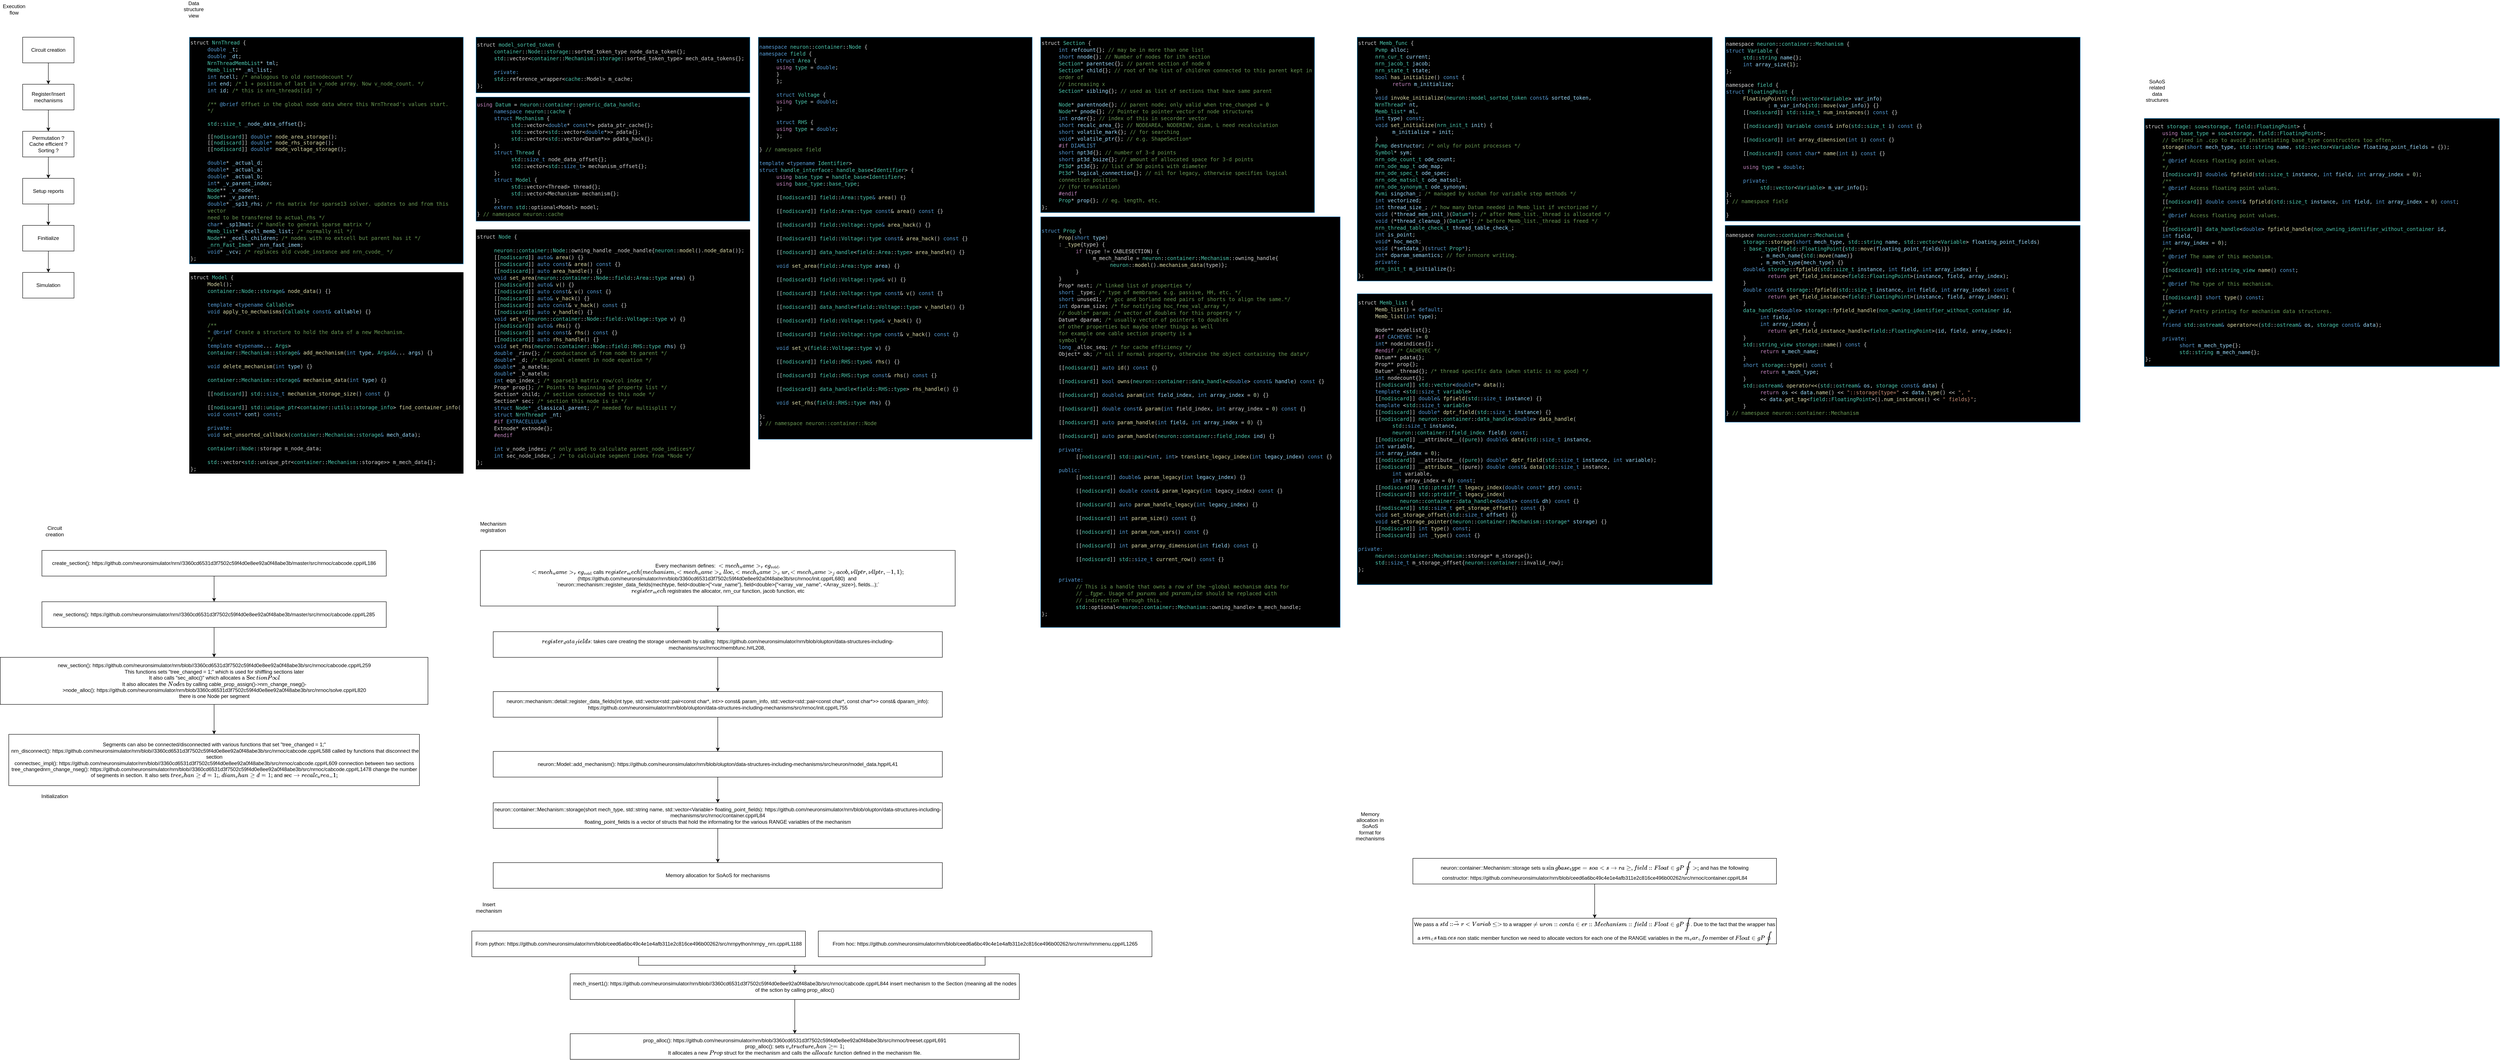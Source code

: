 <mxfile version="20.8.16" type="device"><diagram name="Page-1" id="xSoc90a2kWAdaSTm2Sec"><mxGraphModel dx="1237" dy="1742" grid="1" gridSize="10" guides="1" tooltips="1" connect="1" arrows="1" fold="1" page="1" pageScale="1" pageWidth="1920" pageHeight="1200" math="0" shadow="0"><root><mxCell id="0"/><mxCell id="1" parent="0"/><mxCell id="ECMpqKy4F_tLlppn25Ay-1" value="Circuit creation" style="rounded=0;whiteSpace=wrap;html=1;" parent="1" vertex="1"><mxGeometry x="70" y="90" width="120" height="60" as="geometry"/></mxCell><mxCell id="ECMpqKy4F_tLlppn25Ay-2" value="Register/Insert mechanisms" style="rounded=0;whiteSpace=wrap;html=1;" parent="1" vertex="1"><mxGeometry x="70" y="200" width="120" height="60" as="geometry"/></mxCell><mxCell id="ECMpqKy4F_tLlppn25Ay-3" value="Permutation ?&lt;br&gt;Cache efficient ?&lt;br&gt;Sorting ?" style="rounded=0;whiteSpace=wrap;html=1;" parent="1" vertex="1"><mxGeometry x="70" y="310" width="120" height="60" as="geometry"/></mxCell><mxCell id="ECMpqKy4F_tLlppn25Ay-4" value="Setup reports" style="rounded=0;whiteSpace=wrap;html=1;" parent="1" vertex="1"><mxGeometry x="70" y="420" width="120" height="60" as="geometry"/></mxCell><mxCell id="ECMpqKy4F_tLlppn25Ay-5" value="Finitialize" style="rounded=0;whiteSpace=wrap;html=1;" parent="1" vertex="1"><mxGeometry x="70" y="530" width="120" height="60" as="geometry"/></mxCell><mxCell id="ECMpqKy4F_tLlppn25Ay-6" value="Simulation" style="rounded=0;whiteSpace=wrap;html=1;" parent="1" vertex="1"><mxGeometry x="70" y="640" width="120" height="60" as="geometry"/></mxCell><mxCell id="ECMpqKy4F_tLlppn25Ay-7" value="" style="endArrow=classic;html=1;rounded=0;exitX=0.5;exitY=1;exitDx=0;exitDy=0;" parent="1" source="ECMpqKy4F_tLlppn25Ay-1" target="ECMpqKy4F_tLlppn25Ay-2" edge="1"><mxGeometry width="50" height="50" relative="1" as="geometry"><mxPoint x="150" y="190" as="sourcePoint"/><mxPoint x="180" y="100" as="targetPoint"/></mxGeometry></mxCell><mxCell id="ECMpqKy4F_tLlppn25Ay-8" value="" style="endArrow=classic;html=1;rounded=0;exitX=0.5;exitY=1;exitDx=0;exitDy=0;entryX=0.5;entryY=0;entryDx=0;entryDy=0;" parent="1" source="ECMpqKy4F_tLlppn25Ay-2" target="ECMpqKy4F_tLlppn25Ay-3" edge="1"><mxGeometry width="50" height="50" relative="1" as="geometry"><mxPoint x="460" y="900" as="sourcePoint"/><mxPoint x="510" y="850" as="targetPoint"/></mxGeometry></mxCell><mxCell id="ECMpqKy4F_tLlppn25Ay-9" value="" style="endArrow=classic;html=1;rounded=0;exitX=0.5;exitY=1;exitDx=0;exitDy=0;entryX=0.5;entryY=0;entryDx=0;entryDy=0;" parent="1" source="ECMpqKy4F_tLlppn25Ay-3" target="ECMpqKy4F_tLlppn25Ay-4" edge="1"><mxGeometry width="50" height="50" relative="1" as="geometry"><mxPoint x="460" y="900" as="sourcePoint"/><mxPoint x="510" y="850" as="targetPoint"/></mxGeometry></mxCell><mxCell id="ECMpqKy4F_tLlppn25Ay-10" value="" style="endArrow=classic;html=1;rounded=0;exitX=0.5;exitY=1;exitDx=0;exitDy=0;" parent="1" source="ECMpqKy4F_tLlppn25Ay-4" target="ECMpqKy4F_tLlppn25Ay-5" edge="1"><mxGeometry width="50" height="50" relative="1" as="geometry"><mxPoint x="460" y="900" as="sourcePoint"/><mxPoint x="510" y="850" as="targetPoint"/></mxGeometry></mxCell><mxCell id="ECMpqKy4F_tLlppn25Ay-11" value="" style="endArrow=classic;html=1;rounded=0;exitX=0.5;exitY=1;exitDx=0;exitDy=0;entryX=0.5;entryY=0;entryDx=0;entryDy=0;" parent="1" source="ECMpqKy4F_tLlppn25Ay-5" target="ECMpqKy4F_tLlppn25Ay-6" edge="1"><mxGeometry width="50" height="50" relative="1" as="geometry"><mxPoint x="460" y="900" as="sourcePoint"/><mxPoint x="510" y="850" as="targetPoint"/></mxGeometry></mxCell><mxCell id="ECMpqKy4F_tLlppn25Ay-12" value="Execution flow" style="text;html=1;strokeColor=none;fillColor=none;align=center;verticalAlign=middle;whiteSpace=wrap;rounded=0;" parent="1" vertex="1"><mxGeometry x="20" y="10" width="60" height="30" as="geometry"/></mxCell><mxCell id="ECMpqKy4F_tLlppn25Ay-13" value="Data structure view" style="text;html=1;strokeColor=none;fillColor=none;align=center;verticalAlign=middle;whiteSpace=wrap;rounded=0;" parent="1" vertex="1"><mxGeometry x="440" y="10" width="60" height="30" as="geometry"/></mxCell><mxCell id="ECMpqKy4F_tLlppn25Ay-14" value="&lt;div style=&quot;font-family: &amp;quot;Droid Sans Mono&amp;quot;, &amp;quot;monospace&amp;quot;, monospace; line-height: 16px; color: rgb(212, 212, 212);&quot;&gt;&lt;div style=&quot;&quot;&gt;struct &lt;span style=&quot;color: rgb(78, 201, 176);&quot;&gt;NrnThread&lt;/span&gt; {&lt;/div&gt;&lt;/div&gt;&lt;blockquote style=&quot;margin: 0 0 0 40px; border: none; padding: 0px;&quot;&gt;&lt;div style=&quot;font-family: &amp;quot;Droid Sans Mono&amp;quot;, &amp;quot;monospace&amp;quot;, monospace; line-height: 16px; color: rgb(212, 212, 212);&quot;&gt;&lt;div style=&quot;&quot;&gt;&lt;span style=&quot;color: rgb(86, 156, 214);&quot;&gt;double&lt;/span&gt; &lt;span style=&quot;color: rgb(156, 220, 254);&quot;&gt;_t&lt;/span&gt;;&lt;/div&gt;&lt;/div&gt;&lt;div style=&quot;font-family: &amp;quot;Droid Sans Mono&amp;quot;, &amp;quot;monospace&amp;quot;, monospace; line-height: 16px; color: rgb(212, 212, 212);&quot;&gt;&lt;div style=&quot;&quot;&gt;&lt;span style=&quot;color: rgb(86, 156, 214);&quot;&gt;double&lt;/span&gt; &lt;span style=&quot;color: rgb(156, 220, 254);&quot;&gt;_dt&lt;/span&gt;;&lt;/div&gt;&lt;/div&gt;&lt;div style=&quot;font-family: &amp;quot;Droid Sans Mono&amp;quot;, &amp;quot;monospace&amp;quot;, monospace; line-height: 16px; color: rgb(212, 212, 212);&quot;&gt;&lt;div style=&quot;&quot;&gt;&lt;span style=&quot;background-color: initial; color: rgb(78, 201, 176);&quot;&gt;NrnThreadMembList&lt;/span&gt;&lt;span style=&quot;background-color: initial;&quot;&gt;* &lt;/span&gt;&lt;span style=&quot;background-color: initial; color: rgb(156, 220, 254);&quot;&gt;tml&lt;/span&gt;&lt;span style=&quot;background-color: initial;&quot;&gt;;&lt;/span&gt;&lt;/div&gt;&lt;/div&gt;&lt;div style=&quot;font-family: &amp;quot;Droid Sans Mono&amp;quot;, &amp;quot;monospace&amp;quot;, monospace; line-height: 16px; color: rgb(212, 212, 212);&quot;&gt;&lt;div style=&quot;&quot;&gt;&lt;span style=&quot;color: rgb(78, 201, 176);&quot;&gt;Memb_list&lt;/span&gt;** &lt;span style=&quot;color: rgb(156, 220, 254);&quot;&gt;_ml_list&lt;/span&gt;;&lt;/div&gt;&lt;/div&gt;&lt;div style=&quot;font-family: &amp;quot;Droid Sans Mono&amp;quot;, &amp;quot;monospace&amp;quot;, monospace; line-height: 16px; color: rgb(212, 212, 212);&quot;&gt;&lt;div style=&quot;&quot;&gt;&lt;span style=&quot;color: rgb(86, 156, 214);&quot;&gt;int&lt;/span&gt; &lt;span style=&quot;color: rgb(156, 220, 254);&quot;&gt;ncell&lt;/span&gt;;&lt;span style=&quot;color: rgb(106, 153, 85);&quot;&gt;            /* analogous to old rootnodecount */&lt;/span&gt;&lt;/div&gt;&lt;/div&gt;&lt;div style=&quot;font-family: &amp;quot;Droid Sans Mono&amp;quot;, &amp;quot;monospace&amp;quot;, monospace; line-height: 16px; color: rgb(212, 212, 212);&quot;&gt;&lt;div style=&quot;&quot;&gt;&lt;span style=&quot;color: rgb(86, 156, 214);&quot;&gt;int&lt;/span&gt; &lt;span style=&quot;color: rgb(156, 220, 254);&quot;&gt;end&lt;/span&gt;;&lt;span style=&quot;color: rgb(106, 153, 85);&quot;&gt;              /* 1 + position of last in v_node array. Now v_node_count. */&lt;/span&gt;&lt;/div&gt;&lt;/div&gt;&lt;div style=&quot;font-family: &amp;quot;Droid Sans Mono&amp;quot;, &amp;quot;monospace&amp;quot;, monospace; line-height: 16px; color: rgb(212, 212, 212);&quot;&gt;&lt;div style=&quot;&quot;&gt;&lt;span style=&quot;color: rgb(86, 156, 214);&quot;&gt;int&lt;/span&gt; &lt;span style=&quot;color: rgb(156, 220, 254);&quot;&gt;id&lt;/span&gt;;&lt;span style=&quot;color: rgb(106, 153, 85);&quot;&gt;               /* this is nrn_threads[id] */&lt;/span&gt;&lt;/div&gt;&lt;/div&gt;&lt;/blockquote&gt;&lt;div style=&quot;font-family: &amp;quot;Droid Sans Mono&amp;quot;, &amp;quot;monospace&amp;quot;, monospace; line-height: 16px; color: rgb(212, 212, 212);&quot;&gt;&lt;br&gt;&lt;/div&gt;&lt;blockquote style=&quot;margin: 0 0 0 40px; border: none; padding: 0px;&quot;&gt;&lt;div style=&quot;font-family: &amp;quot;Droid Sans Mono&amp;quot;, &amp;quot;monospace&amp;quot;, monospace; line-height: 16px; color: rgb(212, 212, 212);&quot;&gt;&lt;div style=&quot;&quot;&gt;&lt;span style=&quot;color: rgb(106, 153, 85);&quot;&gt;    /** &lt;/span&gt;&lt;span style=&quot;color: rgb(86, 156, 214);&quot;&gt;@brief&lt;/span&gt;&lt;span style=&quot;color: rgb(106, 153, 85);&quot;&gt; Offset in the global node data where this NrnThread's values start.&lt;/span&gt;&lt;/div&gt;&lt;/div&gt;&lt;span style=&quot;color: rgb(106, 153, 85); font-family: &amp;quot;Droid Sans Mono&amp;quot;, &amp;quot;monospace&amp;quot;, monospace; background-color: initial;&quot;&gt;*/&lt;/span&gt;&lt;br&gt;&lt;blockquote style=&quot;margin: 0 0 0 40px; border: none; padding: 0px;&quot;&gt;&lt;div style=&quot;font-family: &amp;quot;Droid Sans Mono&amp;quot;, &amp;quot;monospace&amp;quot;, monospace; line-height: 16px; color: rgb(212, 212, 212);&quot;&gt;&lt;div style=&quot;&quot;&gt;&lt;span style=&quot;color: rgb(106, 153, 85);&quot;&gt;&lt;br&gt;&lt;/span&gt;&lt;/div&gt;&lt;/div&gt;&lt;/blockquote&gt;&lt;div style=&quot;font-family: &amp;quot;Droid Sans Mono&amp;quot;, &amp;quot;monospace&amp;quot;, monospace; line-height: 16px; color: rgb(212, 212, 212);&quot;&gt;&lt;div style=&quot;&quot;&gt;&lt;span style=&quot;color: rgb(78, 201, 176);&quot;&gt;std&lt;/span&gt;::&lt;span style=&quot;color: rgb(78, 201, 176);&quot;&gt;size_t&lt;/span&gt; &lt;span style=&quot;color: rgb(156, 220, 254);&quot;&gt;_node_data_offset&lt;/span&gt;{};&lt;/div&gt;&lt;/div&gt;&lt;/blockquote&gt;&lt;font face=&quot;Droid Sans Mono, monospace, monospace&quot; color=&quot;#d4d4d4&quot;&gt;&lt;br&gt;&lt;/font&gt;&lt;blockquote style=&quot;margin: 0 0 0 40px; border: none; padding: 0px;&quot;&gt;&lt;span style=&quot;color: rgb(212, 212, 212); font-family: &amp;quot;Droid Sans Mono&amp;quot;, &amp;quot;monospace&amp;quot;, monospace; background-color: initial;&quot;&gt;[[&lt;/span&gt;&lt;span style=&quot;font-family: &amp;quot;Droid Sans Mono&amp;quot;, &amp;quot;monospace&amp;quot;, monospace; background-color: initial; color: rgb(78, 201, 176);&quot;&gt;nodiscard&lt;/span&gt;&lt;span style=&quot;color: rgb(212, 212, 212); font-family: &amp;quot;Droid Sans Mono&amp;quot;, &amp;quot;monospace&amp;quot;, monospace; background-color: initial;&quot;&gt;]] &lt;/span&gt;&lt;span style=&quot;font-family: &amp;quot;Droid Sans Mono&amp;quot;, &amp;quot;monospace&amp;quot;, monospace; background-color: initial; color: rgb(86, 156, 214);&quot;&gt;double*&lt;/span&gt;&lt;span style=&quot;color: rgb(212, 212, 212); font-family: &amp;quot;Droid Sans Mono&amp;quot;, &amp;quot;monospace&amp;quot;, monospace; background-color: initial;&quot;&gt; &lt;/span&gt;&lt;span style=&quot;font-family: &amp;quot;Droid Sans Mono&amp;quot;, &amp;quot;monospace&amp;quot;, monospace; background-color: initial; color: rgb(220, 220, 170);&quot;&gt;node_area_storage&lt;/span&gt;&lt;span style=&quot;color: rgb(212, 212, 212); font-family: &amp;quot;Droid Sans Mono&amp;quot;, &amp;quot;monospace&amp;quot;, monospace; background-color: initial;&quot;&gt;();&lt;br&gt;&lt;/span&gt;&lt;span style=&quot;color: rgb(212, 212, 212); font-family: &amp;quot;Droid Sans Mono&amp;quot;, &amp;quot;monospace&amp;quot;, monospace; background-color: initial;&quot;&gt;[[&lt;/span&gt;&lt;span style=&quot;font-family: &amp;quot;Droid Sans Mono&amp;quot;, &amp;quot;monospace&amp;quot;, monospace; background-color: initial; color: rgb(78, 201, 176);&quot;&gt;nodiscard&lt;/span&gt;&lt;span style=&quot;color: rgb(212, 212, 212); font-family: &amp;quot;Droid Sans Mono&amp;quot;, &amp;quot;monospace&amp;quot;, monospace; background-color: initial;&quot;&gt;]] &lt;/span&gt;&lt;span style=&quot;font-family: &amp;quot;Droid Sans Mono&amp;quot;, &amp;quot;monospace&amp;quot;, monospace; background-color: initial; color: rgb(86, 156, 214);&quot;&gt;double*&lt;/span&gt;&lt;span style=&quot;color: rgb(212, 212, 212); font-family: &amp;quot;Droid Sans Mono&amp;quot;, &amp;quot;monospace&amp;quot;, monospace; background-color: initial;&quot;&gt; &lt;/span&gt;&lt;span style=&quot;font-family: &amp;quot;Droid Sans Mono&amp;quot;, &amp;quot;monospace&amp;quot;, monospace; background-color: initial; color: rgb(220, 220, 170);&quot;&gt;node_rhs_storage&lt;/span&gt;&lt;span style=&quot;color: rgb(212, 212, 212); font-family: &amp;quot;Droid Sans Mono&amp;quot;, &amp;quot;monospace&amp;quot;, monospace; background-color: initial;&quot;&gt;();&lt;/span&gt;&lt;div style=&quot;font-family: &amp;quot;Droid Sans Mono&amp;quot;, &amp;quot;monospace&amp;quot;, monospace; line-height: 16px; color: rgb(212, 212, 212);&quot;&gt;&lt;div style=&quot;&quot;&gt;    [[&lt;span style=&quot;color: rgb(78, 201, 176);&quot;&gt;nodiscard&lt;/span&gt;]] &lt;span style=&quot;color: rgb(86, 156, 214);&quot;&gt;double*&lt;/span&gt; &lt;span style=&quot;color: rgb(220, 220, 170);&quot;&gt;node_voltage_storage&lt;/span&gt;();&lt;/div&gt;&lt;/div&gt;&lt;div style=&quot;font-family: &amp;quot;Droid Sans Mono&amp;quot;, &amp;quot;monospace&amp;quot;, monospace; line-height: 16px; color: rgb(212, 212, 212);&quot;&gt;&lt;br&gt;&lt;/div&gt;&lt;div style=&quot;font-family: &amp;quot;Droid Sans Mono&amp;quot;, &amp;quot;monospace&amp;quot;, monospace; line-height: 16px; color: rgb(212, 212, 212);&quot;&gt;&lt;div style=&quot;&quot;&gt;&lt;span style=&quot;color: rgb(86, 156, 214);&quot;&gt;double&lt;/span&gt;* &lt;span style=&quot;color: rgb(156, 220, 254);&quot;&gt;_actual_d&lt;/span&gt;;&lt;/div&gt;&lt;/div&gt;&lt;div style=&quot;font-family: &amp;quot;Droid Sans Mono&amp;quot;, &amp;quot;monospace&amp;quot;, monospace; line-height: 16px; color: rgb(212, 212, 212);&quot;&gt;&lt;div style=&quot;&quot;&gt;&lt;span style=&quot;color: rgb(86, 156, 214);&quot;&gt;double&lt;/span&gt;* &lt;span style=&quot;color: rgb(156, 220, 254);&quot;&gt;_actual_a&lt;/span&gt;;&lt;/div&gt;&lt;/div&gt;&lt;div style=&quot;font-family: &amp;quot;Droid Sans Mono&amp;quot;, &amp;quot;monospace&amp;quot;, monospace; line-height: 16px; color: rgb(212, 212, 212);&quot;&gt;&lt;div style=&quot;&quot;&gt;&lt;span style=&quot;color: rgb(86, 156, 214);&quot;&gt;double&lt;/span&gt;* &lt;span style=&quot;color: rgb(156, 220, 254);&quot;&gt;_actual_b&lt;/span&gt;;&lt;/div&gt;&lt;/div&gt;&lt;div style=&quot;font-family: &amp;quot;Droid Sans Mono&amp;quot;, &amp;quot;monospace&amp;quot;, monospace; line-height: 16px; color: rgb(212, 212, 212);&quot;&gt;&lt;div style=&quot;&quot;&gt;&lt;span style=&quot;color: rgb(86, 156, 214);&quot;&gt;int&lt;/span&gt;* &lt;span style=&quot;color: rgb(156, 220, 254);&quot;&gt;_v_parent_index&lt;/span&gt;;&lt;/div&gt;&lt;/div&gt;&lt;div style=&quot;font-family: &amp;quot;Droid Sans Mono&amp;quot;, &amp;quot;monospace&amp;quot;, monospace; line-height: 16px; color: rgb(212, 212, 212);&quot;&gt;&lt;div style=&quot;&quot;&gt;&lt;span style=&quot;color: rgb(78, 201, 176);&quot;&gt;Node&lt;/span&gt;** &lt;span style=&quot;color: rgb(156, 220, 254);&quot;&gt;_v_node&lt;/span&gt;;&lt;/div&gt;&lt;/div&gt;&lt;div style=&quot;font-family: &amp;quot;Droid Sans Mono&amp;quot;, &amp;quot;monospace&amp;quot;, monospace; line-height: 16px; color: rgb(212, 212, 212);&quot;&gt;&lt;div style=&quot;&quot;&gt;&lt;span style=&quot;color: rgb(78, 201, 176);&quot;&gt;Node&lt;/span&gt;** &lt;span style=&quot;color: rgb(156, 220, 254);&quot;&gt;_v_parent&lt;/span&gt;;&lt;/div&gt;&lt;/div&gt;&lt;div style=&quot;font-family: &amp;quot;Droid Sans Mono&amp;quot;, &amp;quot;monospace&amp;quot;, monospace; line-height: 16px; color: rgb(212, 212, 212);&quot;&gt;&lt;div style=&quot;&quot;&gt;&lt;span style=&quot;color: rgb(86, 156, 214);&quot;&gt;double&lt;/span&gt;* &lt;span style=&quot;color: rgb(156, 220, 254);&quot;&gt;_sp13_rhs&lt;/span&gt;;&lt;span style=&quot;color: rgb(106, 153, 85);&quot;&gt;           /* rhs matrix for sparse13 solver. updates to and from this vector&lt;/span&gt;&lt;/div&gt;&lt;/div&gt;&lt;div style=&quot;font-family: &amp;quot;Droid Sans Mono&amp;quot;, &amp;quot;monospace&amp;quot;, monospace; line-height: 16px; color: rgb(212, 212, 212);&quot;&gt;&lt;div style=&quot;&quot;&gt;&lt;span style=&quot;color: rgb(106, 153, 85);&quot;&gt;                                    need to be transfered to actual_rhs */&lt;/span&gt;&lt;/div&gt;&lt;/div&gt;&lt;div style=&quot;font-family: &amp;quot;Droid Sans Mono&amp;quot;, &amp;quot;monospace&amp;quot;, monospace; line-height: 16px; color: rgb(212, 212, 212);&quot;&gt;&lt;div style=&quot;&quot;&gt;&lt;span style=&quot;color: rgb(86, 156, 214);&quot;&gt;char&lt;/span&gt;* &lt;span style=&quot;color: rgb(156, 220, 254);&quot;&gt;_sp13mat&lt;/span&gt;;&lt;span style=&quot;color: rgb(106, 153, 85);&quot;&gt;              /* handle to general sparse matrix */&lt;/span&gt;&lt;/div&gt;&lt;/div&gt;&lt;div style=&quot;font-family: &amp;quot;Droid Sans Mono&amp;quot;, &amp;quot;monospace&amp;quot;, monospace; line-height: 16px; color: rgb(212, 212, 212);&quot;&gt;&lt;div style=&quot;&quot;&gt;&lt;span style=&quot;color: rgb(78, 201, 176);&quot;&gt;Memb_list&lt;/span&gt;* &lt;span style=&quot;color: rgb(156, 220, 254);&quot;&gt;_ecell_memb_list&lt;/span&gt;;&lt;span style=&quot;color: rgb(106, 153, 85);&quot;&gt; /* normally nil */&lt;/span&gt;&lt;/div&gt;&lt;/div&gt;&lt;div style=&quot;font-family: &amp;quot;Droid Sans Mono&amp;quot;, &amp;quot;monospace&amp;quot;, monospace; line-height: 16px; color: rgb(212, 212, 212);&quot;&gt;&lt;div style=&quot;&quot;&gt;&lt;span style=&quot;color: rgb(78, 201, 176);&quot;&gt;Node&lt;/span&gt;** &lt;span style=&quot;color: rgb(156, 220, 254);&quot;&gt;_ecell_children&lt;/span&gt;;&lt;span style=&quot;color: rgb(106, 153, 85);&quot;&gt;      /* nodes with no extcell but parent has it */&lt;/span&gt;&lt;/div&gt;&lt;/div&gt;&lt;div style=&quot;font-family: &amp;quot;Droid Sans Mono&amp;quot;, &amp;quot;monospace&amp;quot;, monospace; line-height: 16px; color: rgb(212, 212, 212);&quot;&gt;&lt;div style=&quot;&quot;&gt;&lt;span style=&quot;color: rgb(78, 201, 176);&quot;&gt;_nrn_Fast_Imem&lt;/span&gt;* &lt;span style=&quot;color: rgb(156, 220, 254);&quot;&gt;_nrn_fast_imem&lt;/span&gt;;&lt;/div&gt;&lt;/div&gt;&lt;div style=&quot;font-family: &amp;quot;Droid Sans Mono&amp;quot;, &amp;quot;monospace&amp;quot;, monospace; line-height: 16px; color: rgb(212, 212, 212);&quot;&gt;&lt;div style=&quot;&quot;&gt;&lt;span style=&quot;color: rgb(86, 156, 214);&quot;&gt;void&lt;/span&gt;* &lt;span style=&quot;color: rgb(156, 220, 254);&quot;&gt;_vcv&lt;/span&gt;;&lt;span style=&quot;color: rgb(106, 153, 85);&quot;&gt; /* replaces old cvode_instance and nrn_cvode_ */&lt;/span&gt;&lt;/div&gt;&lt;/div&gt;&lt;/blockquote&gt;&lt;div style=&quot;font-family: &amp;quot;Droid Sans Mono&amp;quot;, &amp;quot;monospace&amp;quot;, monospace; line-height: 16px; color: rgb(212, 212, 212);&quot;&gt;&lt;div style=&quot;&quot;&gt;};&lt;/div&gt;&lt;/div&gt;" style="rounded=0;whiteSpace=wrap;html=1;align=left;fillColor=#000000;fontColor=#ffffff;strokeColor=#006EAF;" parent="1" vertex="1"><mxGeometry x="460" y="90" width="640" height="530" as="geometry"/></mxCell><mxCell id="ECMpqKy4F_tLlppn25Ay-16" value="&lt;div style=&quot;line-height: 16px; font-family: &amp;quot;Droid Sans Mono&amp;quot;, &amp;quot;monospace&amp;quot;, monospace; color: rgb(212, 212, 212);&quot;&gt;&lt;div style=&quot;&quot;&gt;&lt;div style=&quot;line-height: 16px;&quot;&gt;&lt;div style=&quot;&quot;&gt;struct &lt;span style=&quot;color: rgb(78, 201, 176);&quot;&gt;Model&lt;/span&gt; {&lt;/div&gt;&lt;/div&gt;&lt;/div&gt;&lt;/div&gt;&lt;blockquote style=&quot;margin: 0 0 0 40px; border: none; padding: 0px;&quot;&gt;&lt;div style=&quot;line-height: 16px; font-family: &amp;quot;Droid Sans Mono&amp;quot;, &amp;quot;monospace&amp;quot;, monospace; color: rgb(212, 212, 212);&quot;&gt;&lt;div style=&quot;&quot;&gt;&lt;div style=&quot;line-height: 16px;&quot;&gt;&lt;div style=&quot;&quot;&gt;&lt;span style=&quot;color: #dcdcaa;&quot;&gt;Model&lt;/span&gt;();&lt;/div&gt;&lt;/div&gt;&lt;/div&gt;&lt;/div&gt;&lt;div style=&quot;line-height: 16px; font-family: &amp;quot;Droid Sans Mono&amp;quot;, &amp;quot;monospace&amp;quot;, monospace; color: rgb(212, 212, 212);&quot;&gt;&lt;div style=&quot;&quot;&gt;&lt;div style=&quot;line-height: 16px;&quot;&gt;&lt;div style=&quot;&quot;&gt;&lt;span style=&quot;color: #4ec9b0;&quot;&gt;container&lt;/span&gt;::&lt;span style=&quot;color: #4ec9b0;&quot;&gt;Node&lt;/span&gt;::&lt;span style=&quot;color: #4ec9b0;&quot;&gt;storage&lt;/span&gt;&lt;span style=&quot;color: #569cd6;&quot;&gt;&amp;amp;&lt;/span&gt; &lt;span style=&quot;color: #dcdcaa;&quot;&gt;node_data&lt;/span&gt;() {&lt;span style=&quot;background-color: initial;&quot;&gt;}&lt;/span&gt;&lt;/div&gt;&lt;/div&gt;&lt;/div&gt;&lt;/div&gt;&lt;/blockquote&gt;&lt;blockquote style=&quot;margin: 0 0 0 40px; border: none; padding: 0px;&quot;&gt;&lt;div style=&quot;line-height: 16px; font-family: &amp;quot;Droid Sans Mono&amp;quot;, &amp;quot;monospace&amp;quot;, monospace; color: rgb(212, 212, 212);&quot;&gt;&lt;div style=&quot;&quot;&gt;&lt;div style=&quot;line-height: 16px;&quot;&gt;&lt;div style=&quot;&quot;&gt;&lt;br&gt;&lt;/div&gt;&lt;/div&gt;&lt;/div&gt;&lt;/div&gt;&lt;div style=&quot;line-height: 16px; font-family: &amp;quot;Droid Sans Mono&amp;quot;, &amp;quot;monospace&amp;quot;, monospace; color: rgb(212, 212, 212);&quot;&gt;&lt;div style=&quot;&quot;&gt;&lt;div style=&quot;line-height: 16px;&quot;&gt;&lt;div style=&quot;&quot;&gt;&lt;span style=&quot;color: #569cd6;&quot;&gt;template&lt;/span&gt; &amp;lt;&lt;span style=&quot;color: #569cd6;&quot;&gt;typename&lt;/span&gt; &lt;span style=&quot;color: #4ec9b0;&quot;&gt;Callable&lt;/span&gt;&amp;gt;&lt;/div&gt;&lt;/div&gt;&lt;/div&gt;&lt;/div&gt;&lt;div style=&quot;line-height: 16px; font-family: &amp;quot;Droid Sans Mono&amp;quot;, &amp;quot;monospace&amp;quot;, monospace; color: rgb(212, 212, 212);&quot;&gt;&lt;div style=&quot;&quot;&gt;&lt;div style=&quot;line-height: 16px;&quot;&gt;&lt;div style=&quot;&quot;&gt;&lt;span style=&quot;color: #569cd6;&quot;&gt;void&lt;/span&gt; &lt;span style=&quot;color: #dcdcaa;&quot;&gt;apply_to_mechanisms&lt;/span&gt;(&lt;span style=&quot;color: #4ec9b0;&quot;&gt;Callable&lt;/span&gt; &lt;span style=&quot;color: #569cd6;&quot;&gt;const&amp;amp;&lt;/span&gt; &lt;span style=&quot;color: #9cdcfe;&quot;&gt;callable&lt;/span&gt;) {&lt;span style=&quot;background-color: initial;&quot;&gt;}&lt;/span&gt;&lt;/div&gt;&lt;/div&gt;&lt;/div&gt;&lt;/div&gt;&lt;/blockquote&gt;&lt;div style=&quot;line-height: 16px; font-family: &amp;quot;Droid Sans Mono&amp;quot;, &amp;quot;monospace&amp;quot;, monospace; color: rgb(212, 212, 212);&quot;&gt;&lt;div style=&quot;&quot;&gt;&lt;div style=&quot;line-height: 16px;&quot;&gt;&lt;br&gt;&lt;/div&gt;&lt;/div&gt;&lt;/div&gt;&lt;blockquote style=&quot;margin: 0 0 0 40px; border: none; padding: 0px;&quot;&gt;&lt;div style=&quot;line-height: 16px; font-family: &amp;quot;Droid Sans Mono&amp;quot;, &amp;quot;monospace&amp;quot;, monospace; color: rgb(212, 212, 212);&quot;&gt;&lt;div style=&quot;&quot;&gt;&lt;div style=&quot;line-height: 16px;&quot;&gt;&lt;div style=&quot;&quot;&gt;&lt;span style=&quot;color: #6a9955;&quot;&gt;    /**&lt;/span&gt;&lt;/div&gt;&lt;/div&gt;&lt;/div&gt;&lt;/div&gt;&lt;div style=&quot;line-height: 16px; font-family: &amp;quot;Droid Sans Mono&amp;quot;, &amp;quot;monospace&amp;quot;, monospace; color: rgb(212, 212, 212);&quot;&gt;&lt;div style=&quot;&quot;&gt;&lt;div style=&quot;line-height: 16px;&quot;&gt;&lt;div style=&quot;&quot;&gt;&lt;span style=&quot;color: #6a9955;&quot;&gt;     * &lt;/span&gt;&lt;span style=&quot;color: #569cd6;&quot;&gt;@brief&lt;/span&gt;&lt;span style=&quot;color: #6a9955;&quot;&gt; Create a structure to hold the data of a new Mechanism.&lt;/span&gt;&lt;/div&gt;&lt;/div&gt;&lt;/div&gt;&lt;/div&gt;&lt;div style=&quot;line-height: 16px; font-family: &amp;quot;Droid Sans Mono&amp;quot;, &amp;quot;monospace&amp;quot;, monospace; color: rgb(212, 212, 212);&quot;&gt;&lt;div style=&quot;&quot;&gt;&lt;div style=&quot;line-height: 16px;&quot;&gt;&lt;div style=&quot;&quot;&gt;&lt;span style=&quot;color: #6a9955;&quot;&gt;     */&lt;/span&gt;&lt;/div&gt;&lt;/div&gt;&lt;/div&gt;&lt;/div&gt;&lt;div style=&quot;line-height: 16px; font-family: &amp;quot;Droid Sans Mono&amp;quot;, &amp;quot;monospace&amp;quot;, monospace; color: rgb(212, 212, 212);&quot;&gt;&lt;div style=&quot;&quot;&gt;&lt;div style=&quot;line-height: 16px;&quot;&gt;&lt;div style=&quot;&quot;&gt;&lt;span style=&quot;color: #569cd6;&quot;&gt;template&lt;/span&gt; &amp;lt;&lt;span style=&quot;color: #569cd6;&quot;&gt;typename&lt;/span&gt;... &lt;span style=&quot;color: #4ec9b0;&quot;&gt;Args&lt;/span&gt;&amp;gt;&lt;/div&gt;&lt;/div&gt;&lt;/div&gt;&lt;/div&gt;&lt;div style=&quot;line-height: 16px; font-family: &amp;quot;Droid Sans Mono&amp;quot;, &amp;quot;monospace&amp;quot;, monospace; color: rgb(212, 212, 212);&quot;&gt;&lt;div style=&quot;&quot;&gt;&lt;div style=&quot;line-height: 16px;&quot;&gt;&lt;div style=&quot;&quot;&gt;&lt;span style=&quot;color: #4ec9b0;&quot;&gt;container&lt;/span&gt;::&lt;span style=&quot;color: #4ec9b0;&quot;&gt;Mechanism&lt;/span&gt;::&lt;span style=&quot;color: #4ec9b0;&quot;&gt;storage&lt;/span&gt;&lt;span style=&quot;color: #569cd6;&quot;&gt;&amp;amp;&lt;/span&gt; &lt;span style=&quot;color: #dcdcaa;&quot;&gt;add_mechanism&lt;/span&gt;(&lt;span style=&quot;color: #569cd6;&quot;&gt;int&lt;/span&gt; &lt;span style=&quot;color: #9cdcfe;&quot;&gt;type&lt;/span&gt;, &lt;span style=&quot;color: #4ec9b0;&quot;&gt;Args&lt;/span&gt;&lt;span style=&quot;color: #569cd6;&quot;&gt;&amp;amp;&amp;amp;&lt;/span&gt;... &lt;span style=&quot;color: #9cdcfe;&quot;&gt;args&lt;/span&gt;) {&lt;span style=&quot;background-color: initial;&quot;&gt;}&lt;/span&gt;&lt;/div&gt;&lt;/div&gt;&lt;/div&gt;&lt;/div&gt;&lt;/blockquote&gt;&lt;blockquote style=&quot;margin: 0 0 0 40px; border: none; padding: 0px;&quot;&gt;&lt;div style=&quot;line-height: 16px; font-family: &amp;quot;Droid Sans Mono&amp;quot;, &amp;quot;monospace&amp;quot;, monospace; color: rgb(212, 212, 212);&quot;&gt;&lt;div style=&quot;&quot;&gt;&lt;div style=&quot;line-height: 16px;&quot;&gt;&lt;div style=&quot;&quot;&gt;&lt;br&gt;&lt;/div&gt;&lt;/div&gt;&lt;/div&gt;&lt;/div&gt;&lt;div style=&quot;line-height: 16px; font-family: &amp;quot;Droid Sans Mono&amp;quot;, &amp;quot;monospace&amp;quot;, monospace; color: rgb(212, 212, 212);&quot;&gt;&lt;div style=&quot;&quot;&gt;&lt;div style=&quot;line-height: 16px;&quot;&gt;&lt;div style=&quot;&quot;&gt;&lt;span style=&quot;color: #569cd6;&quot;&gt;void&lt;/span&gt; &lt;span style=&quot;color: #dcdcaa;&quot;&gt;delete_mechanism&lt;/span&gt;(&lt;span style=&quot;color: #569cd6;&quot;&gt;int&lt;/span&gt; &lt;span style=&quot;color: #9cdcfe;&quot;&gt;type&lt;/span&gt;) {&lt;span style=&quot;background-color: initial;&quot;&gt;}&lt;/span&gt;&lt;/div&gt;&lt;/div&gt;&lt;/div&gt;&lt;/div&gt;&lt;/blockquote&gt;&lt;blockquote style=&quot;margin: 0 0 0 40px; border: none; padding: 0px;&quot;&gt;&lt;div style=&quot;line-height: 16px; font-family: &amp;quot;Droid Sans Mono&amp;quot;, &amp;quot;monospace&amp;quot;, monospace; color: rgb(212, 212, 212);&quot;&gt;&lt;div style=&quot;&quot;&gt;&lt;div style=&quot;line-height: 16px;&quot;&gt;&lt;div style=&quot;&quot;&gt;&lt;br&gt;&lt;/div&gt;&lt;/div&gt;&lt;/div&gt;&lt;/div&gt;&lt;div style=&quot;line-height: 16px; font-family: &amp;quot;Droid Sans Mono&amp;quot;, &amp;quot;monospace&amp;quot;, monospace; color: rgb(212, 212, 212);&quot;&gt;&lt;div style=&quot;&quot;&gt;&lt;div style=&quot;line-height: 16px;&quot;&gt;&lt;div style=&quot;&quot;&gt;&lt;span style=&quot;color: #4ec9b0;&quot;&gt;container&lt;/span&gt;::&lt;span style=&quot;color: #4ec9b0;&quot;&gt;Mechanism&lt;/span&gt;::&lt;span style=&quot;color: #4ec9b0;&quot;&gt;storage&lt;/span&gt;&lt;span style=&quot;color: #569cd6;&quot;&gt;&amp;amp;&lt;/span&gt; &lt;span style=&quot;color: #dcdcaa;&quot;&gt;mechanism_data&lt;/span&gt;(&lt;span style=&quot;color: #569cd6;&quot;&gt;int&lt;/span&gt; &lt;span style=&quot;color: #9cdcfe;&quot;&gt;type&lt;/span&gt;) {&lt;span style=&quot;background-color: initial;&quot;&gt;}&lt;/span&gt;&lt;/div&gt;&lt;/div&gt;&lt;/div&gt;&lt;/div&gt;&lt;/blockquote&gt;&lt;blockquote style=&quot;margin: 0 0 0 40px; border: none; padding: 0px;&quot;&gt;&lt;div style=&quot;line-height: 16px; font-family: &amp;quot;Droid Sans Mono&amp;quot;, &amp;quot;monospace&amp;quot;, monospace; color: rgb(212, 212, 212);&quot;&gt;&lt;div style=&quot;&quot;&gt;&lt;div style=&quot;line-height: 16px;&quot;&gt;&lt;br&gt;&lt;/div&gt;&lt;/div&gt;&lt;/div&gt;&lt;div style=&quot;line-height: 16px; font-family: &amp;quot;Droid Sans Mono&amp;quot;, &amp;quot;monospace&amp;quot;, monospace; color: rgb(212, 212, 212);&quot;&gt;&lt;div style=&quot;&quot;&gt;&lt;div style=&quot;line-height: 16px;&quot;&gt;&lt;div style=&quot;&quot;&gt;    [[&lt;span style=&quot;color: #4ec9b0;&quot;&gt;nodiscard&lt;/span&gt;]] &lt;span style=&quot;color: #4ec9b0;&quot;&gt;std&lt;/span&gt;::&lt;span style=&quot;color: #569cd6;&quot;&gt;size_t&lt;/span&gt; &lt;span style=&quot;color: #dcdcaa;&quot;&gt;mechanism_storage_size&lt;/span&gt;() &lt;span style=&quot;color: #569cd6;&quot;&gt;const&lt;/span&gt; {&lt;span style=&quot;background-color: initial;&quot;&gt;}&lt;/span&gt;&lt;/div&gt;&lt;/div&gt;&lt;/div&gt;&lt;/div&gt;&lt;/blockquote&gt;&lt;blockquote style=&quot;margin: 0 0 0 40px; border: none; padding: 0px;&quot;&gt;&lt;div style=&quot;line-height: 16px; font-family: &amp;quot;Droid Sans Mono&amp;quot;, &amp;quot;monospace&amp;quot;, monospace; color: rgb(212, 212, 212);&quot;&gt;&lt;div style=&quot;&quot;&gt;&lt;div style=&quot;line-height: 16px;&quot;&gt;&lt;div style=&quot;&quot;&gt;&lt;br&gt;&lt;/div&gt;&lt;/div&gt;&lt;/div&gt;&lt;/div&gt;&lt;div style=&quot;line-height: 16px; font-family: &amp;quot;Droid Sans Mono&amp;quot;, &amp;quot;monospace&amp;quot;, monospace; color: rgb(212, 212, 212);&quot;&gt;&lt;div style=&quot;&quot;&gt;&lt;div style=&quot;line-height: 16px;&quot;&gt;&lt;div style=&quot;&quot;&gt;    [[&lt;span style=&quot;color: #4ec9b0;&quot;&gt;nodiscard&lt;/span&gt;]] &lt;span style=&quot;color: #4ec9b0;&quot;&gt;std&lt;/span&gt;::&lt;span style=&quot;color: #4ec9b0;&quot;&gt;unique_ptr&lt;/span&gt;&amp;lt;&lt;span style=&quot;color: #4ec9b0;&quot;&gt;container&lt;/span&gt;::&lt;span style=&quot;color: #4ec9b0;&quot;&gt;utils&lt;/span&gt;::&lt;span style=&quot;color: #4ec9b0;&quot;&gt;storage_info&lt;/span&gt;&amp;gt; &lt;span style=&quot;color: #dcdcaa;&quot;&gt;find_container_info&lt;/span&gt;(&lt;/div&gt;&lt;/div&gt;&lt;/div&gt;&lt;/div&gt;&lt;div style=&quot;line-height: 16px; font-family: &amp;quot;Droid Sans Mono&amp;quot;, &amp;quot;monospace&amp;quot;, monospace; color: rgb(212, 212, 212);&quot;&gt;&lt;div style=&quot;&quot;&gt;&lt;div style=&quot;line-height: 16px;&quot;&gt;&lt;div style=&quot;&quot;&gt;&lt;span style=&quot;color: #569cd6;&quot;&gt;void&lt;/span&gt; &lt;span style=&quot;color: #569cd6;&quot;&gt;const*&lt;/span&gt; &lt;span style=&quot;color: #9cdcfe;&quot;&gt;cont&lt;/span&gt;) &lt;span style=&quot;color: #569cd6;&quot;&gt;const&lt;/span&gt;;&lt;/div&gt;&lt;/div&gt;&lt;/div&gt;&lt;/div&gt;&lt;/blockquote&gt;&lt;div style=&quot;line-height: 16px; font-family: &amp;quot;Droid Sans Mono&amp;quot;, &amp;quot;monospace&amp;quot;, monospace; color: rgb(212, 212, 212);&quot;&gt;&lt;div style=&quot;&quot;&gt;&lt;div style=&quot;line-height: 16px;&quot;&gt;&lt;br&gt;&lt;/div&gt;&lt;/div&gt;&lt;/div&gt;&lt;blockquote style=&quot;margin: 0 0 0 40px; border: none; padding: 0px;&quot;&gt;&lt;div style=&quot;line-height: 16px; font-family: &amp;quot;Droid Sans Mono&amp;quot;, &amp;quot;monospace&amp;quot;, monospace; color: rgb(212, 212, 212);&quot;&gt;&lt;div style=&quot;&quot;&gt;&lt;div style=&quot;line-height: 16px;&quot;&gt;&lt;div style=&quot;&quot;&gt;&lt;span style=&quot;color: #569cd6;&quot;&gt;private:&lt;/span&gt;&lt;/div&gt;&lt;/div&gt;&lt;/div&gt;&lt;/div&gt;&lt;div style=&quot;line-height: 16px; font-family: &amp;quot;Droid Sans Mono&amp;quot;, &amp;quot;monospace&amp;quot;, monospace; color: rgb(212, 212, 212);&quot;&gt;&lt;div style=&quot;&quot;&gt;&lt;div style=&quot;line-height: 16px;&quot;&gt;&lt;div style=&quot;&quot;&gt;&lt;span style=&quot;color: #569cd6;&quot;&gt;void&lt;/span&gt; &lt;span style=&quot;color: #dcdcaa;&quot;&gt;set_unsorted_callback&lt;/span&gt;(&lt;span style=&quot;color: #4ec9b0;&quot;&gt;container&lt;/span&gt;::&lt;span style=&quot;color: #4ec9b0;&quot;&gt;Mechanism&lt;/span&gt;::&lt;span style=&quot;color: #4ec9b0;&quot;&gt;storage&lt;/span&gt;&lt;span style=&quot;color: #569cd6;&quot;&gt;&amp;amp;&lt;/span&gt; &lt;span style=&quot;color: #9cdcfe;&quot;&gt;mech_data&lt;/span&gt;);&lt;/div&gt;&lt;/div&gt;&lt;/div&gt;&lt;/div&gt;&lt;/blockquote&gt;&lt;blockquote style=&quot;margin: 0 0 0 40px; border: none; padding: 0px;&quot;&gt;&lt;div style=&quot;line-height: 16px; font-family: &amp;quot;Droid Sans Mono&amp;quot;, &amp;quot;monospace&amp;quot;, monospace; color: rgb(212, 212, 212);&quot;&gt;&lt;div style=&quot;&quot;&gt;&lt;div style=&quot;line-height: 16px;&quot;&gt;&lt;div style=&quot;&quot;&gt;&lt;br&gt;&lt;/div&gt;&lt;/div&gt;&lt;/div&gt;&lt;/div&gt;&lt;div style=&quot;line-height: 16px; font-family: &amp;quot;Droid Sans Mono&amp;quot;, &amp;quot;monospace&amp;quot;, monospace; color: rgb(212, 212, 212);&quot;&gt;&lt;div style=&quot;&quot;&gt;&lt;div style=&quot;line-height: 16px;&quot;&gt;&lt;div style=&quot;&quot;&gt;&lt;span style=&quot;color: #4ec9b0;&quot;&gt;container&lt;/span&gt;::&lt;span style=&quot;color: #4ec9b0;&quot;&gt;Node&lt;/span&gt;::storage m_node_data;&lt;/div&gt;&lt;/div&gt;&lt;/div&gt;&lt;/div&gt;&lt;/blockquote&gt;&lt;blockquote style=&quot;margin: 0 0 0 40px; border: none; padding: 0px;&quot;&gt;&lt;div style=&quot;line-height: 16px; font-family: &amp;quot;Droid Sans Mono&amp;quot;, &amp;quot;monospace&amp;quot;, monospace; color: rgb(212, 212, 212);&quot;&gt;&lt;div style=&quot;&quot;&gt;&lt;div style=&quot;line-height: 16px;&quot;&gt;&lt;div style=&quot;&quot;&gt;&lt;br&gt;&lt;/div&gt;&lt;/div&gt;&lt;/div&gt;&lt;/div&gt;&lt;div style=&quot;line-height: 16px; font-family: &amp;quot;Droid Sans Mono&amp;quot;, &amp;quot;monospace&amp;quot;, monospace; color: rgb(212, 212, 212);&quot;&gt;&lt;div style=&quot;&quot;&gt;&lt;div style=&quot;line-height: 16px;&quot;&gt;&lt;div style=&quot;&quot;&gt;&lt;span style=&quot;color: #4ec9b0;&quot;&gt;std&lt;/span&gt;::vector&amp;lt;&lt;span style=&quot;color: #4ec9b0;&quot;&gt;std&lt;/span&gt;::unique_ptr&amp;lt;&lt;span style=&quot;color: #4ec9b0;&quot;&gt;container&lt;/span&gt;::&lt;span style=&quot;color: #4ec9b0;&quot;&gt;Mechanism&lt;/span&gt;::storage&amp;gt;&amp;gt; m_mech_data{};&lt;/div&gt;&lt;/div&gt;&lt;/div&gt;&lt;/div&gt;&lt;/blockquote&gt;&lt;div style=&quot;line-height: 16px; font-family: &amp;quot;Droid Sans Mono&amp;quot;, &amp;quot;monospace&amp;quot;, monospace; color: rgb(212, 212, 212);&quot;&gt;&lt;div style=&quot;&quot;&gt;&lt;div style=&quot;line-height: 16px;&quot;&gt;&lt;div style=&quot;&quot;&gt;};&lt;/div&gt;&lt;/div&gt;&lt;/div&gt;&lt;/div&gt;" style="rounded=0;whiteSpace=wrap;html=1;align=left;fillColor=#000000;" parent="1" vertex="1"><mxGeometry x="460" y="640" width="640" height="470" as="geometry"/></mxCell><mxCell id="ECMpqKy4F_tLlppn25Ay-17" value="&lt;div style=&quot;font-family: &amp;quot;Droid Sans Mono&amp;quot;, &amp;quot;monospace&amp;quot;, monospace; line-height: 16px; color: rgb(212, 212, 212);&quot;&gt;&lt;div style=&quot;&quot;&gt;&lt;div style=&quot;line-height: 16px;&quot;&gt;&lt;div style=&quot;&quot;&gt;struct &lt;span style=&quot;color: rgb(78, 201, 176);&quot;&gt;model_sorted_token&lt;/span&gt; {&lt;/div&gt;&lt;/div&gt;&lt;/div&gt;&lt;/div&gt;&lt;blockquote style=&quot;margin: 0 0 0 40px; border: none; padding: 0px;&quot;&gt;&lt;div style=&quot;font-family: &amp;quot;Droid Sans Mono&amp;quot;, &amp;quot;monospace&amp;quot;, monospace; line-height: 16px; color: rgb(212, 212, 212);&quot;&gt;&lt;div style=&quot;&quot;&gt;&lt;div style=&quot;line-height: 16px;&quot;&gt;&lt;div style=&quot;&quot;&gt;&lt;span style=&quot;color: #4ec9b0;&quot;&gt;container&lt;/span&gt;::&lt;span style=&quot;color: #4ec9b0;&quot;&gt;Node&lt;/span&gt;::&lt;span style=&quot;color: #4ec9b0;&quot;&gt;storage&lt;/span&gt;::sorted_token_type node_data_token{};&lt;/div&gt;&lt;/div&gt;&lt;/div&gt;&lt;/div&gt;&lt;div style=&quot;font-family: &amp;quot;Droid Sans Mono&amp;quot;, &amp;quot;monospace&amp;quot;, monospace; line-height: 16px; color: rgb(212, 212, 212);&quot;&gt;&lt;div style=&quot;&quot;&gt;&lt;div style=&quot;line-height: 16px;&quot;&gt;&lt;div style=&quot;&quot;&gt;&lt;span style=&quot;color: #4ec9b0;&quot;&gt;std&lt;/span&gt;::vector&amp;lt;&lt;span style=&quot;color: #4ec9b0;&quot;&gt;container&lt;/span&gt;::&lt;span style=&quot;color: #4ec9b0;&quot;&gt;Mechanism&lt;/span&gt;::&lt;span style=&quot;color: #4ec9b0;&quot;&gt;storage&lt;/span&gt;::sorted_token_type&amp;gt; mech_data_tokens{};&lt;/div&gt;&lt;/div&gt;&lt;/div&gt;&lt;/div&gt;&lt;/blockquote&gt;&lt;div style=&quot;font-family: &amp;quot;Droid Sans Mono&amp;quot;, &amp;quot;monospace&amp;quot;, monospace; line-height: 16px; color: rgb(212, 212, 212);&quot;&gt;&lt;div style=&quot;&quot;&gt;&lt;div style=&quot;line-height: 16px;&quot;&gt;&lt;br&gt;&lt;/div&gt;&lt;/div&gt;&lt;/div&gt;&lt;blockquote style=&quot;margin: 0 0 0 40px; border: none; padding: 0px;&quot;&gt;&lt;div style=&quot;font-family: &amp;quot;Droid Sans Mono&amp;quot;, &amp;quot;monospace&amp;quot;, monospace; line-height: 16px; color: rgb(212, 212, 212);&quot;&gt;&lt;div style=&quot;&quot;&gt;&lt;div style=&quot;line-height: 16px;&quot;&gt;&lt;div style=&quot;&quot;&gt;&lt;span style=&quot;color: #569cd6;&quot;&gt;private:&lt;/span&gt;&lt;/div&gt;&lt;/div&gt;&lt;/div&gt;&lt;/div&gt;&lt;div style=&quot;font-family: &amp;quot;Droid Sans Mono&amp;quot;, &amp;quot;monospace&amp;quot;, monospace; line-height: 16px; color: rgb(212, 212, 212);&quot;&gt;&lt;div style=&quot;&quot;&gt;&lt;div style=&quot;line-height: 16px;&quot;&gt;&lt;div style=&quot;&quot;&gt;&lt;span style=&quot;color: #4ec9b0;&quot;&gt;std&lt;/span&gt;::reference_wrapper&amp;lt;&lt;span style=&quot;color: #4ec9b0;&quot;&gt;cache&lt;/span&gt;::Model&amp;gt; m_cache;&lt;/div&gt;&lt;/div&gt;&lt;/div&gt;&lt;/div&gt;&lt;/blockquote&gt;&lt;div style=&quot;font-family: &amp;quot;Droid Sans Mono&amp;quot;, &amp;quot;monospace&amp;quot;, monospace; line-height: 16px; color: rgb(212, 212, 212);&quot;&gt;&lt;div style=&quot;&quot;&gt;&lt;div style=&quot;line-height: 16px;&quot;&gt;&lt;div style=&quot;&quot;&gt;};&lt;/div&gt;&lt;/div&gt;&lt;/div&gt;&lt;/div&gt;" style="rounded=0;whiteSpace=wrap;html=1;align=left;fillColor=#000000;fontColor=#ffffff;strokeColor=#006EAF;" parent="1" vertex="1"><mxGeometry x="1130" y="90" width="640" height="130" as="geometry"/></mxCell><mxCell id="ECMpqKy4F_tLlppn25Ay-18" value="&lt;div style=&quot;color: rgb(212, 212, 212); font-family: &amp;quot;Droid Sans Mono&amp;quot;, &amp;quot;monospace&amp;quot;, monospace; font-weight: normal; font-size: 12px; line-height: 16px;&quot;&gt;&lt;div style=&quot;&quot;&gt;&lt;span style=&quot;color: rgb(197, 134, 192);&quot;&gt;using&lt;/span&gt;&lt;span style=&quot;color: rgb(212, 212, 212);&quot;&gt; &lt;/span&gt;&lt;span style=&quot;color: rgb(78, 201, 176);&quot;&gt;Datum&lt;/span&gt;&lt;span style=&quot;color: rgb(212, 212, 212);&quot;&gt; = &lt;/span&gt;&lt;span style=&quot;color: rgb(78, 201, 176);&quot;&gt;neuron&lt;/span&gt;&lt;span style=&quot;color: rgb(212, 212, 212);&quot;&gt;::&lt;/span&gt;&lt;span style=&quot;color: rgb(78, 201, 176);&quot;&gt;container&lt;/span&gt;&lt;span style=&quot;color: rgb(212, 212, 212);&quot;&gt;::&lt;/span&gt;&lt;span style=&quot;color: rgb(78, 201, 176);&quot;&gt;generic_data_handle&lt;/span&gt;&lt;span style=&quot;color: rgb(212, 212, 212);&quot;&gt;;&lt;/span&gt;&lt;/div&gt;&lt;/div&gt;&lt;blockquote style=&quot;margin: 0 0 0 40px; border: none; padding: 0px;&quot;&gt;&lt;div style=&quot;color: rgb(212, 212, 212); font-family: &amp;quot;Droid Sans Mono&amp;quot;, &amp;quot;monospace&amp;quot;, monospace; font-weight: normal; font-size: 12px; line-height: 16px;&quot;&gt;&lt;div style=&quot;&quot;&gt;&lt;span style=&quot;color: #569cd6;&quot;&gt;namespace&lt;/span&gt;&lt;span style=&quot;color: #d4d4d4;&quot;&gt; &lt;/span&gt;&lt;span style=&quot;color: #4ec9b0;&quot;&gt;neuron&lt;/span&gt;&lt;span style=&quot;color: #d4d4d4;&quot;&gt;::&lt;/span&gt;&lt;span style=&quot;color: #4ec9b0;&quot;&gt;cache&lt;/span&gt;&lt;span style=&quot;color: #d4d4d4;&quot;&gt; {&lt;/span&gt;&lt;/div&gt;&lt;/div&gt;&lt;div style=&quot;color: rgb(212, 212, 212); font-family: &amp;quot;Droid Sans Mono&amp;quot;, &amp;quot;monospace&amp;quot;, monospace; font-weight: normal; font-size: 12px; line-height: 16px;&quot;&gt;&lt;div style=&quot;&quot;&gt;&lt;span style=&quot;color: #569cd6;&quot;&gt;struct&lt;/span&gt;&lt;span style=&quot;color: #d4d4d4;&quot;&gt; &lt;/span&gt;&lt;span style=&quot;color: #4ec9b0;&quot;&gt;Mechanism&lt;/span&gt;&lt;span style=&quot;color: #d4d4d4;&quot;&gt; {&lt;/span&gt;&lt;/div&gt;&lt;/div&gt;&lt;/blockquote&gt;&lt;blockquote style=&quot;margin: 0 0 0 40px; border: none; padding: 0px;&quot;&gt;&lt;blockquote style=&quot;margin: 0 0 0 40px; border: none; padding: 0px;&quot;&gt;&lt;div style=&quot;color: rgb(212, 212, 212); font-family: &amp;quot;Droid Sans Mono&amp;quot;, &amp;quot;monospace&amp;quot;, monospace; font-weight: normal; font-size: 12px; line-height: 16px;&quot;&gt;&lt;div style=&quot;&quot;&gt;&lt;span style=&quot;color: #4ec9b0;&quot;&gt;std&lt;/span&gt;&lt;span style=&quot;color: #d4d4d4;&quot;&gt;::vector&amp;lt;&lt;/span&gt;&lt;span style=&quot;color: #569cd6;&quot;&gt;double&lt;/span&gt;&lt;span style=&quot;color: #d4d4d4;&quot;&gt;* &lt;/span&gt;&lt;span style=&quot;color: #569cd6;&quot;&gt;const&lt;/span&gt;&lt;span style=&quot;color: #d4d4d4;&quot;&gt;*&amp;gt; pdata_ptr_cache{};&lt;/span&gt;&lt;/div&gt;&lt;/div&gt;&lt;/blockquote&gt;&lt;blockquote style=&quot;margin: 0 0 0 40px; border: none; padding: 0px;&quot;&gt;&lt;div style=&quot;color: rgb(212, 212, 212); font-family: &amp;quot;Droid Sans Mono&amp;quot;, &amp;quot;monospace&amp;quot;, monospace; font-weight: normal; font-size: 12px; line-height: 16px;&quot;&gt;&lt;div style=&quot;&quot;&gt;&lt;span style=&quot;color: #4ec9b0;&quot;&gt;std&lt;/span&gt;&lt;span style=&quot;color: #d4d4d4;&quot;&gt;::vector&amp;lt;&lt;/span&gt;&lt;span style=&quot;color: #4ec9b0;&quot;&gt;std&lt;/span&gt;&lt;span style=&quot;color: #d4d4d4;&quot;&gt;::vector&amp;lt;&lt;/span&gt;&lt;span style=&quot;color: #569cd6;&quot;&gt;double&lt;/span&gt;&lt;span style=&quot;color: #d4d4d4;&quot;&gt;*&amp;gt;&amp;gt; pdata{};&lt;/span&gt;&lt;/div&gt;&lt;/div&gt;&lt;/blockquote&gt;&lt;blockquote style=&quot;margin: 0 0 0 40px; border: none; padding: 0px;&quot;&gt;&lt;div style=&quot;color: rgb(212, 212, 212); font-family: &amp;quot;Droid Sans Mono&amp;quot;, &amp;quot;monospace&amp;quot;, monospace; font-weight: normal; font-size: 12px; line-height: 16px;&quot;&gt;&lt;div style=&quot;&quot;&gt;&lt;span style=&quot;color: #4ec9b0;&quot;&gt;std&lt;/span&gt;&lt;span style=&quot;color: #d4d4d4;&quot;&gt;::vector&amp;lt;&lt;/span&gt;&lt;span style=&quot;color: #4ec9b0;&quot;&gt;std&lt;/span&gt;&lt;span style=&quot;color: #d4d4d4;&quot;&gt;::vector&amp;lt;Datum*&amp;gt;&amp;gt; pdata_hack{};&lt;/span&gt;&lt;/div&gt;&lt;/div&gt;&lt;/blockquote&gt;&lt;/blockquote&gt;&lt;blockquote style=&quot;margin: 0 0 0 40px; border: none; padding: 0px;&quot;&gt;&lt;div style=&quot;color: rgb(212, 212, 212); font-family: &amp;quot;Droid Sans Mono&amp;quot;, &amp;quot;monospace&amp;quot;, monospace; font-weight: normal; font-size: 12px; line-height: 16px;&quot;&gt;&lt;div style=&quot;&quot;&gt;&lt;span style=&quot;color: #d4d4d4;&quot;&gt;    };&lt;/span&gt;&lt;/div&gt;&lt;/div&gt;&lt;div style=&quot;color: rgb(212, 212, 212); font-family: &amp;quot;Droid Sans Mono&amp;quot;, &amp;quot;monospace&amp;quot;, monospace; font-weight: normal; font-size: 12px; line-height: 16px;&quot;&gt;&lt;div style=&quot;&quot;&gt;&lt;span style=&quot;color: #569cd6;&quot;&gt;struct&lt;/span&gt;&lt;span style=&quot;color: #d4d4d4;&quot;&gt; &lt;/span&gt;&lt;span style=&quot;color: #4ec9b0;&quot;&gt;Thread&lt;/span&gt;&lt;span style=&quot;color: #d4d4d4;&quot;&gt; {&lt;/span&gt;&lt;/div&gt;&lt;/div&gt;&lt;/blockquote&gt;&lt;blockquote style=&quot;margin: 0 0 0 40px; border: none; padding: 0px;&quot;&gt;&lt;blockquote style=&quot;margin: 0 0 0 40px; border: none; padding: 0px;&quot;&gt;&lt;div style=&quot;color: rgb(212, 212, 212); font-family: &amp;quot;Droid Sans Mono&amp;quot;, &amp;quot;monospace&amp;quot;, monospace; font-weight: normal; font-size: 12px; line-height: 16px;&quot;&gt;&lt;div style=&quot;&quot;&gt;&lt;span style=&quot;color: #4ec9b0;&quot;&gt;std&lt;/span&gt;&lt;span style=&quot;color: #d4d4d4;&quot;&gt;::&lt;/span&gt;&lt;span style=&quot;color: #569cd6;&quot;&gt;size_t&lt;/span&gt;&lt;span style=&quot;color: #d4d4d4;&quot;&gt; node_data_offset{};&lt;/span&gt;&lt;/div&gt;&lt;/div&gt;&lt;/blockquote&gt;&lt;blockquote style=&quot;margin: 0 0 0 40px; border: none; padding: 0px;&quot;&gt;&lt;div style=&quot;color: rgb(212, 212, 212); font-family: &amp;quot;Droid Sans Mono&amp;quot;, &amp;quot;monospace&amp;quot;, monospace; font-weight: normal; font-size: 12px; line-height: 16px;&quot;&gt;&lt;div style=&quot;&quot;&gt;&lt;span style=&quot;color: #4ec9b0;&quot;&gt;std&lt;/span&gt;&lt;span style=&quot;color: #d4d4d4;&quot;&gt;::vector&amp;lt;&lt;/span&gt;&lt;span style=&quot;color: #4ec9b0;&quot;&gt;std&lt;/span&gt;&lt;span style=&quot;color: #d4d4d4;&quot;&gt;::&lt;/span&gt;&lt;span style=&quot;color: #569cd6;&quot;&gt;size_t&lt;/span&gt;&lt;span style=&quot;color: #d4d4d4;&quot;&gt;&amp;gt; mechanism_offset{};&lt;/span&gt;&lt;/div&gt;&lt;/div&gt;&lt;/blockquote&gt;&lt;/blockquote&gt;&lt;blockquote style=&quot;margin: 0 0 0 40px; border: none; padding: 0px;&quot;&gt;&lt;div style=&quot;color: rgb(212, 212, 212); font-family: &amp;quot;Droid Sans Mono&amp;quot;, &amp;quot;monospace&amp;quot;, monospace; font-weight: normal; font-size: 12px; line-height: 16px;&quot;&gt;&lt;div style=&quot;&quot;&gt;&lt;span style=&quot;color: #d4d4d4;&quot;&gt;    };&lt;/span&gt;&lt;/div&gt;&lt;/div&gt;&lt;div style=&quot;color: rgb(212, 212, 212); font-family: &amp;quot;Droid Sans Mono&amp;quot;, &amp;quot;monospace&amp;quot;, monospace; font-weight: normal; font-size: 12px; line-height: 16px;&quot;&gt;&lt;div style=&quot;&quot;&gt;&lt;span style=&quot;color: #569cd6;&quot;&gt;struct&lt;/span&gt;&lt;span style=&quot;color: #d4d4d4;&quot;&gt; &lt;/span&gt;&lt;span style=&quot;color: #4ec9b0;&quot;&gt;Model&lt;/span&gt;&lt;span style=&quot;color: #d4d4d4;&quot;&gt; {&lt;/span&gt;&lt;/div&gt;&lt;/div&gt;&lt;/blockquote&gt;&lt;blockquote style=&quot;margin: 0 0 0 40px; border: none; padding: 0px;&quot;&gt;&lt;blockquote style=&quot;margin: 0 0 0 40px; border: none; padding: 0px;&quot;&gt;&lt;div style=&quot;color: rgb(212, 212, 212); font-family: &amp;quot;Droid Sans Mono&amp;quot;, &amp;quot;monospace&amp;quot;, monospace; font-weight: normal; font-size: 12px; line-height: 16px;&quot;&gt;&lt;div style=&quot;&quot;&gt;&lt;span style=&quot;color: #4ec9b0;&quot;&gt;std&lt;/span&gt;&lt;span style=&quot;color: #d4d4d4;&quot;&gt;::vector&amp;lt;Thread&amp;gt; thread{};&lt;/span&gt;&lt;/div&gt;&lt;/div&gt;&lt;/blockquote&gt;&lt;blockquote style=&quot;margin: 0 0 0 40px; border: none; padding: 0px;&quot;&gt;&lt;div style=&quot;color: rgb(212, 212, 212); font-family: &amp;quot;Droid Sans Mono&amp;quot;, &amp;quot;monospace&amp;quot;, monospace; font-weight: normal; font-size: 12px; line-height: 16px;&quot;&gt;&lt;div style=&quot;&quot;&gt;&lt;span style=&quot;color: #4ec9b0;&quot;&gt;std&lt;/span&gt;&lt;span style=&quot;color: #d4d4d4;&quot;&gt;::vector&amp;lt;Mechanism&amp;gt; mechanism{};&lt;/span&gt;&lt;/div&gt;&lt;/div&gt;&lt;/blockquote&gt;&lt;/blockquote&gt;&lt;blockquote style=&quot;margin: 0 0 0 40px; border: none; padding: 0px;&quot;&gt;&lt;div style=&quot;color: rgb(212, 212, 212); font-family: &amp;quot;Droid Sans Mono&amp;quot;, &amp;quot;monospace&amp;quot;, monospace; font-weight: normal; font-size: 12px; line-height: 16px;&quot;&gt;&lt;div style=&quot;&quot;&gt;&lt;span style=&quot;color: #d4d4d4;&quot;&gt;    };&lt;/span&gt;&lt;/div&gt;&lt;/div&gt;&lt;div style=&quot;color: rgb(212, 212, 212); font-family: &amp;quot;Droid Sans Mono&amp;quot;, &amp;quot;monospace&amp;quot;, monospace; font-weight: normal; font-size: 12px; line-height: 16px;&quot;&gt;&lt;div style=&quot;&quot;&gt;&lt;span style=&quot;color: #569cd6;&quot;&gt;extern&lt;/span&gt;&lt;span style=&quot;color: #d4d4d4;&quot;&gt; &lt;/span&gt;&lt;span style=&quot;color: #4ec9b0;&quot;&gt;std&lt;/span&gt;&lt;span style=&quot;color: #d4d4d4;&quot;&gt;::optional&amp;lt;Model&amp;gt; model;&lt;/span&gt;&lt;/div&gt;&lt;/div&gt;&lt;/blockquote&gt;&lt;div style=&quot;color: rgb(212, 212, 212); font-family: &amp;quot;Droid Sans Mono&amp;quot;, &amp;quot;monospace&amp;quot;, monospace; font-weight: normal; font-size: 12px; line-height: 16px;&quot;&gt;&lt;div style=&quot;&quot;&gt;&lt;span style=&quot;color: rgb(212, 212, 212);&quot;&gt;}&lt;/span&gt;&lt;span style=&quot;color: rgb(106, 153, 85);&quot;&gt;  // namespace neuron::cache&lt;/span&gt;&lt;/div&gt;&lt;/div&gt;" style="rounded=0;whiteSpace=wrap;html=1;align=left;fillColor=#000000;fontColor=#ffffff;strokeColor=#006EAF;" parent="1" vertex="1"><mxGeometry x="1130" y="230" width="640" height="290" as="geometry"/></mxCell><mxCell id="ECMpqKy4F_tLlppn25Ay-19" style="edgeStyle=orthogonalEdgeStyle;rounded=0;orthogonalLoop=1;jettySize=auto;html=1;exitX=0.5;exitY=1;exitDx=0;exitDy=0;fontColor=#B3B3B3;" parent="1" source="ECMpqKy4F_tLlppn25Ay-18" target="ECMpqKy4F_tLlppn25Ay-18" edge="1"><mxGeometry relative="1" as="geometry"/></mxCell><mxCell id="ECMpqKy4F_tLlppn25Ay-20" value="&lt;div style=&quot;line-height: 16px; font-family: &amp;quot;Droid Sans Mono&amp;quot;, &amp;quot;monospace&amp;quot;, monospace; color: rgb(212, 212, 212);&quot;&gt;&lt;div style=&quot;&quot;&gt;&lt;div style=&quot;line-height: 16px;&quot;&gt;&lt;div style=&quot;&quot;&gt;&lt;div style=&quot;line-height: 16px;&quot;&gt;&lt;div style=&quot;&quot;&gt;struct &lt;span style=&quot;color: rgb(78, 201, 176);&quot;&gt;Node&lt;/span&gt; {&lt;/div&gt;&lt;div style=&quot;&quot;&gt;&lt;br&gt;&lt;/div&gt;&lt;/div&gt;&lt;/div&gt;&lt;/div&gt;&lt;/div&gt;&lt;/div&gt;&lt;blockquote style=&quot;margin: 0 0 0 40px; border: none; padding: 0px;&quot;&gt;&lt;div style=&quot;line-height: 16px; font-family: &amp;quot;Droid Sans Mono&amp;quot;, &amp;quot;monospace&amp;quot;, monospace; color: rgb(212, 212, 212);&quot;&gt;&lt;div style=&quot;&quot;&gt;&lt;div style=&quot;line-height: 16px;&quot;&gt;&lt;div style=&quot;&quot;&gt;&lt;div style=&quot;line-height: 16px;&quot;&gt;&lt;div style=&quot;&quot;&gt;&lt;span style=&quot;color: #4ec9b0;&quot;&gt;neuron&lt;/span&gt;::&lt;span style=&quot;color: #4ec9b0;&quot;&gt;container&lt;/span&gt;::&lt;span style=&quot;color: #4ec9b0;&quot;&gt;Node&lt;/span&gt;::owning_handle _node_handle{&lt;span style=&quot;color: #4ec9b0;&quot;&gt;neuron&lt;/span&gt;::&lt;span style=&quot;color: #dcdcaa;&quot;&gt;model&lt;/span&gt;().&lt;span style=&quot;color: #dcdcaa;&quot;&gt;node_data&lt;/span&gt;()};&lt;/div&gt;&lt;/div&gt;&lt;/div&gt;&lt;/div&gt;&lt;/div&gt;&lt;/div&gt;&lt;/blockquote&gt;&lt;blockquote style=&quot;margin: 0 0 0 40px; border: none; padding: 0px;&quot;&gt;&lt;div style=&quot;line-height: 16px; font-family: &amp;quot;Droid Sans Mono&amp;quot;, &amp;quot;monospace&amp;quot;, monospace; color: rgb(212, 212, 212);&quot;&gt;&lt;div style=&quot;&quot;&gt;&lt;div style=&quot;line-height: 16px;&quot;&gt;&lt;div style=&quot;&quot;&gt;&lt;div style=&quot;line-height: 16px;&quot;&gt;&lt;div style=&quot;&quot;&gt;    [[&lt;span style=&quot;color: #4ec9b0;&quot;&gt;nodiscard&lt;/span&gt;]] &lt;span style=&quot;color: #569cd6;&quot;&gt;auto&amp;amp;&lt;/span&gt; &lt;span style=&quot;color: #dcdcaa;&quot;&gt;area&lt;/span&gt;() {&lt;span style=&quot;background-color: initial;&quot;&gt;}&lt;/span&gt;&lt;/div&gt;&lt;/div&gt;&lt;/div&gt;&lt;/div&gt;&lt;/div&gt;&lt;/div&gt;&lt;div style=&quot;line-height: 16px; font-family: &amp;quot;Droid Sans Mono&amp;quot;, &amp;quot;monospace&amp;quot;, monospace; color: rgb(212, 212, 212);&quot;&gt;&lt;div style=&quot;&quot;&gt;&lt;div style=&quot;line-height: 16px;&quot;&gt;&lt;div style=&quot;&quot;&gt;&lt;div style=&quot;line-height: 16px;&quot;&gt;&lt;div style=&quot;&quot;&gt;    [[&lt;span style=&quot;color: #4ec9b0;&quot;&gt;nodiscard&lt;/span&gt;]] &lt;span style=&quot;color: #569cd6;&quot;&gt;auto&lt;/span&gt; &lt;span style=&quot;color: #569cd6;&quot;&gt;const&lt;/span&gt;&amp;amp; &lt;span style=&quot;color: #dcdcaa;&quot;&gt;area&lt;/span&gt;() &lt;span style=&quot;color: #569cd6;&quot;&gt;const&lt;/span&gt; {&lt;span style=&quot;background-color: initial;&quot;&gt;}&lt;/span&gt;&lt;/div&gt;&lt;/div&gt;&lt;/div&gt;&lt;/div&gt;&lt;/div&gt;&lt;/div&gt;&lt;div style=&quot;line-height: 16px; font-family: &amp;quot;Droid Sans Mono&amp;quot;, &amp;quot;monospace&amp;quot;, monospace; color: rgb(212, 212, 212);&quot;&gt;&lt;div style=&quot;&quot;&gt;&lt;div style=&quot;line-height: 16px;&quot;&gt;&lt;div style=&quot;&quot;&gt;&lt;div style=&quot;line-height: 16px;&quot;&gt;&lt;div style=&quot;&quot;&gt;    [[&lt;span style=&quot;color: #4ec9b0;&quot;&gt;nodiscard&lt;/span&gt;]] &lt;span style=&quot;color: #569cd6;&quot;&gt;auto&lt;/span&gt; &lt;span style=&quot;color: #dcdcaa;&quot;&gt;area_handle&lt;/span&gt;() {&lt;span style=&quot;background-color: initial;&quot;&gt;}&lt;/span&gt;&lt;/div&gt;&lt;/div&gt;&lt;/div&gt;&lt;/div&gt;&lt;/div&gt;&lt;/div&gt;&lt;div style=&quot;line-height: 16px; font-family: &amp;quot;Droid Sans Mono&amp;quot;, &amp;quot;monospace&amp;quot;, monospace; color: rgb(212, 212, 212);&quot;&gt;&lt;div style=&quot;&quot;&gt;&lt;div style=&quot;line-height: 16px;&quot;&gt;&lt;div style=&quot;&quot;&gt;&lt;div style=&quot;line-height: 16px;&quot;&gt;&lt;div style=&quot;&quot;&gt;&lt;span style=&quot;color: #569cd6;&quot;&gt;void&lt;/span&gt; &lt;span style=&quot;color: #dcdcaa;&quot;&gt;set_area&lt;/span&gt;(&lt;span style=&quot;color: #4ec9b0;&quot;&gt;neuron&lt;/span&gt;::&lt;span style=&quot;color: #4ec9b0;&quot;&gt;container&lt;/span&gt;::&lt;span style=&quot;color: #4ec9b0;&quot;&gt;Node&lt;/span&gt;::&lt;span style=&quot;color: #4ec9b0;&quot;&gt;field&lt;/span&gt;::&lt;span style=&quot;color: #4ec9b0;&quot;&gt;Area&lt;/span&gt;::&lt;span style=&quot;color: #4ec9b0;&quot;&gt;type&lt;/span&gt; &lt;span style=&quot;color: #9cdcfe;&quot;&gt;area&lt;/span&gt;) {&lt;span style=&quot;background-color: initial;&quot;&gt;}&lt;/span&gt;&lt;/div&gt;&lt;/div&gt;&lt;/div&gt;&lt;/div&gt;&lt;/div&gt;&lt;/div&gt;&lt;div style=&quot;line-height: 16px; font-family: &amp;quot;Droid Sans Mono&amp;quot;, &amp;quot;monospace&amp;quot;, monospace; color: rgb(212, 212, 212);&quot;&gt;&lt;div style=&quot;&quot;&gt;&lt;div style=&quot;line-height: 16px;&quot;&gt;&lt;div style=&quot;&quot;&gt;&lt;div style=&quot;line-height: 16px;&quot;&gt;&lt;div style=&quot;&quot;&gt;    [[&lt;span style=&quot;color: #4ec9b0;&quot;&gt;nodiscard&lt;/span&gt;]] &lt;span style=&quot;color: #569cd6;&quot;&gt;auto&amp;amp;&lt;/span&gt; &lt;span style=&quot;color: #dcdcaa;&quot;&gt;v&lt;/span&gt;() {&lt;span style=&quot;background-color: initial;&quot;&gt;}&lt;/span&gt;&lt;/div&gt;&lt;/div&gt;&lt;/div&gt;&lt;/div&gt;&lt;/div&gt;&lt;/div&gt;&lt;div style=&quot;line-height: 16px; font-family: &amp;quot;Droid Sans Mono&amp;quot;, &amp;quot;monospace&amp;quot;, monospace; color: rgb(212, 212, 212);&quot;&gt;&lt;div style=&quot;&quot;&gt;&lt;div style=&quot;line-height: 16px;&quot;&gt;&lt;div style=&quot;&quot;&gt;&lt;div style=&quot;line-height: 16px;&quot;&gt;&lt;div style=&quot;&quot;&gt;    [[&lt;span style=&quot;color: #4ec9b0;&quot;&gt;nodiscard&lt;/span&gt;]] &lt;span style=&quot;color: #569cd6;&quot;&gt;auto&lt;/span&gt; &lt;span style=&quot;color: #569cd6;&quot;&gt;const&lt;/span&gt;&amp;amp; &lt;span style=&quot;color: #dcdcaa;&quot;&gt;v&lt;/span&gt;() &lt;span style=&quot;color: #569cd6;&quot;&gt;const&lt;/span&gt; {&lt;span style=&quot;background-color: initial;&quot;&gt;}&lt;/span&gt;&lt;/div&gt;&lt;/div&gt;&lt;/div&gt;&lt;/div&gt;&lt;/div&gt;&lt;/div&gt;&lt;div style=&quot;line-height: 16px; font-family: &amp;quot;Droid Sans Mono&amp;quot;, &amp;quot;monospace&amp;quot;, monospace; color: rgb(212, 212, 212);&quot;&gt;&lt;div style=&quot;&quot;&gt;&lt;div style=&quot;line-height: 16px;&quot;&gt;&lt;div style=&quot;&quot;&gt;&lt;div style=&quot;line-height: 16px;&quot;&gt;&lt;div style=&quot;&quot;&gt;    [[&lt;span style=&quot;color: #4ec9b0;&quot;&gt;nodiscard&lt;/span&gt;]] &lt;span style=&quot;color: #569cd6;&quot;&gt;auto&amp;amp;&lt;/span&gt; &lt;span style=&quot;color: #dcdcaa;&quot;&gt;v_hack&lt;/span&gt;() {&lt;span style=&quot;background-color: initial;&quot;&gt;}&lt;/span&gt;&lt;/div&gt;&lt;/div&gt;&lt;/div&gt;&lt;/div&gt;&lt;/div&gt;&lt;/div&gt;&lt;div style=&quot;line-height: 16px; font-family: &amp;quot;Droid Sans Mono&amp;quot;, &amp;quot;monospace&amp;quot;, monospace; color: rgb(212, 212, 212);&quot;&gt;&lt;div style=&quot;&quot;&gt;&lt;div style=&quot;line-height: 16px;&quot;&gt;&lt;div style=&quot;&quot;&gt;&lt;div style=&quot;line-height: 16px;&quot;&gt;&lt;div style=&quot;&quot;&gt;    [[&lt;span style=&quot;color: #4ec9b0;&quot;&gt;nodiscard&lt;/span&gt;]] &lt;span style=&quot;color: #569cd6;&quot;&gt;auto&lt;/span&gt; &lt;span style=&quot;color: #569cd6;&quot;&gt;const&lt;/span&gt;&amp;amp; &lt;span style=&quot;color: #dcdcaa;&quot;&gt;v_hack&lt;/span&gt;() &lt;span style=&quot;color: #569cd6;&quot;&gt;const&lt;/span&gt; {&lt;span style=&quot;background-color: initial;&quot;&gt;}&lt;/span&gt;&lt;/div&gt;&lt;/div&gt;&lt;/div&gt;&lt;/div&gt;&lt;/div&gt;&lt;/div&gt;&lt;div style=&quot;line-height: 16px; font-family: &amp;quot;Droid Sans Mono&amp;quot;, &amp;quot;monospace&amp;quot;, monospace; color: rgb(212, 212, 212);&quot;&gt;&lt;div style=&quot;&quot;&gt;&lt;div style=&quot;line-height: 16px;&quot;&gt;&lt;div style=&quot;&quot;&gt;&lt;div style=&quot;line-height: 16px;&quot;&gt;&lt;div style=&quot;&quot;&gt;    [[&lt;span style=&quot;color: #4ec9b0;&quot;&gt;nodiscard&lt;/span&gt;]] &lt;span style=&quot;color: #569cd6;&quot;&gt;auto&lt;/span&gt; &lt;span style=&quot;color: #dcdcaa;&quot;&gt;v_handle&lt;/span&gt;() {&lt;span style=&quot;background-color: initial;&quot;&gt;}&lt;/span&gt;&lt;/div&gt;&lt;/div&gt;&lt;/div&gt;&lt;/div&gt;&lt;/div&gt;&lt;/div&gt;&lt;div style=&quot;line-height: 16px; font-family: &amp;quot;Droid Sans Mono&amp;quot;, &amp;quot;monospace&amp;quot;, monospace; color: rgb(212, 212, 212);&quot;&gt;&lt;div style=&quot;&quot;&gt;&lt;div style=&quot;line-height: 16px;&quot;&gt;&lt;div style=&quot;&quot;&gt;&lt;div style=&quot;line-height: 16px;&quot;&gt;&lt;div style=&quot;&quot;&gt;&lt;span style=&quot;color: #569cd6;&quot;&gt;void&lt;/span&gt; &lt;span style=&quot;color: #dcdcaa;&quot;&gt;set_v&lt;/span&gt;(&lt;span style=&quot;color: #4ec9b0;&quot;&gt;neuron&lt;/span&gt;::&lt;span style=&quot;color: #4ec9b0;&quot;&gt;container&lt;/span&gt;::&lt;span style=&quot;color: #4ec9b0;&quot;&gt;Node&lt;/span&gt;::&lt;span style=&quot;color: #4ec9b0;&quot;&gt;field&lt;/span&gt;::&lt;span style=&quot;color: #4ec9b0;&quot;&gt;Voltage&lt;/span&gt;::&lt;span style=&quot;color: #4ec9b0;&quot;&gt;type&lt;/span&gt; &lt;span style=&quot;color: #9cdcfe;&quot;&gt;v&lt;/span&gt;) {&lt;span style=&quot;background-color: initial;&quot;&gt;}&lt;/span&gt;&lt;/div&gt;&lt;/div&gt;&lt;/div&gt;&lt;/div&gt;&lt;/div&gt;&lt;/div&gt;&lt;div style=&quot;line-height: 16px; font-family: &amp;quot;Droid Sans Mono&amp;quot;, &amp;quot;monospace&amp;quot;, monospace; color: rgb(212, 212, 212);&quot;&gt;&lt;div style=&quot;&quot;&gt;&lt;div style=&quot;line-height: 16px;&quot;&gt;&lt;div style=&quot;&quot;&gt;&lt;div style=&quot;line-height: 16px;&quot;&gt;&lt;div style=&quot;&quot;&gt;    [[&lt;span style=&quot;color: #4ec9b0;&quot;&gt;nodiscard&lt;/span&gt;]] &lt;span style=&quot;color: #569cd6;&quot;&gt;auto&amp;amp;&lt;/span&gt; &lt;span style=&quot;color: #dcdcaa;&quot;&gt;rhs&lt;/span&gt;() {&lt;span style=&quot;background-color: initial;&quot;&gt;}&lt;/span&gt;&lt;/div&gt;&lt;/div&gt;&lt;/div&gt;&lt;/div&gt;&lt;/div&gt;&lt;/div&gt;&lt;div style=&quot;line-height: 16px; font-family: &amp;quot;Droid Sans Mono&amp;quot;, &amp;quot;monospace&amp;quot;, monospace; color: rgb(212, 212, 212);&quot;&gt;&lt;div style=&quot;&quot;&gt;&lt;div style=&quot;line-height: 16px;&quot;&gt;&lt;div style=&quot;&quot;&gt;&lt;div style=&quot;line-height: 16px;&quot;&gt;&lt;div style=&quot;&quot;&gt;    [[&lt;span style=&quot;color: #4ec9b0;&quot;&gt;nodiscard&lt;/span&gt;]] &lt;span style=&quot;color: #569cd6;&quot;&gt;auto&lt;/span&gt; &lt;span style=&quot;color: #569cd6;&quot;&gt;const&lt;/span&gt;&amp;amp; &lt;span style=&quot;color: #dcdcaa;&quot;&gt;rhs&lt;/span&gt;() &lt;span style=&quot;color: #569cd6;&quot;&gt;const&lt;/span&gt; {&lt;span style=&quot;background-color: initial;&quot;&gt;}&lt;/span&gt;&lt;/div&gt;&lt;/div&gt;&lt;/div&gt;&lt;/div&gt;&lt;/div&gt;&lt;/div&gt;&lt;div style=&quot;line-height: 16px; font-family: &amp;quot;Droid Sans Mono&amp;quot;, &amp;quot;monospace&amp;quot;, monospace; color: rgb(212, 212, 212);&quot;&gt;&lt;div style=&quot;&quot;&gt;&lt;div style=&quot;line-height: 16px;&quot;&gt;&lt;div style=&quot;&quot;&gt;&lt;div style=&quot;line-height: 16px;&quot;&gt;&lt;div style=&quot;&quot;&gt;    [[&lt;span style=&quot;color: #4ec9b0;&quot;&gt;nodiscard&lt;/span&gt;]] &lt;span style=&quot;color: #569cd6;&quot;&gt;auto&lt;/span&gt; &lt;span style=&quot;color: #dcdcaa;&quot;&gt;rhs_handle&lt;/span&gt;() {&lt;span style=&quot;background-color: initial;&quot;&gt;}&lt;/span&gt;&lt;/div&gt;&lt;/div&gt;&lt;/div&gt;&lt;/div&gt;&lt;/div&gt;&lt;/div&gt;&lt;div style=&quot;line-height: 16px; font-family: &amp;quot;Droid Sans Mono&amp;quot;, &amp;quot;monospace&amp;quot;, monospace; color: rgb(212, 212, 212);&quot;&gt;&lt;div style=&quot;&quot;&gt;&lt;div style=&quot;line-height: 16px;&quot;&gt;&lt;div style=&quot;&quot;&gt;&lt;div style=&quot;line-height: 16px;&quot;&gt;&lt;div style=&quot;&quot;&gt;&lt;span style=&quot;color: #569cd6;&quot;&gt;void&lt;/span&gt; &lt;span style=&quot;color: #dcdcaa;&quot;&gt;set_rhs&lt;/span&gt;(&lt;span style=&quot;color: #4ec9b0;&quot;&gt;neuron&lt;/span&gt;::&lt;span style=&quot;color: #4ec9b0;&quot;&gt;container&lt;/span&gt;::&lt;span style=&quot;color: #4ec9b0;&quot;&gt;Node&lt;/span&gt;::&lt;span style=&quot;color: #4ec9b0;&quot;&gt;field&lt;/span&gt;::&lt;span style=&quot;color: #4ec9b0;&quot;&gt;RHS&lt;/span&gt;::&lt;span style=&quot;color: #4ec9b0;&quot;&gt;type&lt;/span&gt; &lt;span style=&quot;color: #9cdcfe;&quot;&gt;rhs&lt;/span&gt;) {&lt;span style=&quot;background-color: initial;&quot;&gt;}&lt;/span&gt;&lt;/div&gt;&lt;/div&gt;&lt;/div&gt;&lt;/div&gt;&lt;/div&gt;&lt;/div&gt;&lt;div style=&quot;line-height: 16px; font-family: &amp;quot;Droid Sans Mono&amp;quot;, &amp;quot;monospace&amp;quot;, monospace; color: rgb(212, 212, 212);&quot;&gt;&lt;div style=&quot;&quot;&gt;&lt;div style=&quot;line-height: 16px;&quot;&gt;&lt;div style=&quot;&quot;&gt;&lt;div style=&quot;line-height: 16px;&quot;&gt;&lt;div style=&quot;&quot;&gt;&lt;span style=&quot;color: #569cd6;&quot;&gt;double&lt;/span&gt; _rinv{};&lt;span style=&quot;color: #6a9955;&quot;&gt; /* conductance uS from node to parent */&lt;/span&gt;&lt;/div&gt;&lt;/div&gt;&lt;/div&gt;&lt;/div&gt;&lt;/div&gt;&lt;/div&gt;&lt;div style=&quot;line-height: 16px; font-family: &amp;quot;Droid Sans Mono&amp;quot;, &amp;quot;monospace&amp;quot;, monospace; color: rgb(212, 212, 212);&quot;&gt;&lt;div style=&quot;&quot;&gt;&lt;div style=&quot;line-height: 16px;&quot;&gt;&lt;div style=&quot;&quot;&gt;&lt;div style=&quot;line-height: 16px;&quot;&gt;&lt;div style=&quot;&quot;&gt;&lt;span style=&quot;color: #569cd6;&quot;&gt;double&lt;/span&gt;* _d;&lt;span style=&quot;color: #6a9955;&quot;&gt;     /* diagonal element in node equation */&lt;/span&gt;&lt;/div&gt;&lt;/div&gt;&lt;/div&gt;&lt;/div&gt;&lt;/div&gt;&lt;/div&gt;&lt;div style=&quot;line-height: 16px; font-family: &amp;quot;Droid Sans Mono&amp;quot;, &amp;quot;monospace&amp;quot;, monospace; color: rgb(212, 212, 212);&quot;&gt;&lt;div style=&quot;&quot;&gt;&lt;div style=&quot;line-height: 16px;&quot;&gt;&lt;div style=&quot;&quot;&gt;&lt;div style=&quot;line-height: 16px;&quot;&gt;&lt;div style=&quot;&quot;&gt;&lt;span style=&quot;color: #569cd6;&quot;&gt;double&lt;/span&gt;* _a_matelm;&lt;/div&gt;&lt;/div&gt;&lt;/div&gt;&lt;/div&gt;&lt;/div&gt;&lt;/div&gt;&lt;div style=&quot;line-height: 16px; font-family: &amp;quot;Droid Sans Mono&amp;quot;, &amp;quot;monospace&amp;quot;, monospace; color: rgb(212, 212, 212);&quot;&gt;&lt;div style=&quot;&quot;&gt;&lt;div style=&quot;line-height: 16px;&quot;&gt;&lt;div style=&quot;&quot;&gt;&lt;div style=&quot;line-height: 16px;&quot;&gt;&lt;div style=&quot;&quot;&gt;&lt;span style=&quot;color: #569cd6;&quot;&gt;double&lt;/span&gt;* _b_matelm;&lt;/div&gt;&lt;/div&gt;&lt;/div&gt;&lt;/div&gt;&lt;/div&gt;&lt;/div&gt;&lt;div style=&quot;line-height: 16px; font-family: &amp;quot;Droid Sans Mono&amp;quot;, &amp;quot;monospace&amp;quot;, monospace; color: rgb(212, 212, 212);&quot;&gt;&lt;div style=&quot;&quot;&gt;&lt;div style=&quot;line-height: 16px;&quot;&gt;&lt;div style=&quot;&quot;&gt;&lt;div style=&quot;line-height: 16px;&quot;&gt;&lt;div style=&quot;&quot;&gt;&lt;span style=&quot;color: #569cd6;&quot;&gt;int&lt;/span&gt; eqn_index_;&lt;span style=&quot;color: #6a9955;&quot;&gt;                 /* sparse13 matrix row/col index */&lt;/span&gt;&lt;/div&gt;&lt;/div&gt;&lt;/div&gt;&lt;/div&gt;&lt;/div&gt;&lt;/div&gt;&lt;div style=&quot;line-height: 16px; font-family: &amp;quot;Droid Sans Mono&amp;quot;, &amp;quot;monospace&amp;quot;, monospace; color: rgb(212, 212, 212);&quot;&gt;&lt;div style=&quot;&quot;&gt;&lt;div style=&quot;line-height: 16px;&quot;&gt;&lt;div style=&quot;&quot;&gt;&lt;div style=&quot;line-height: 16px;&quot;&gt;&lt;div style=&quot;&quot;&gt;    Prop* prop{};&lt;span style=&quot;color: #6a9955;&quot;&gt;                   /* Points to beginning of property list */&lt;/span&gt;&lt;/div&gt;&lt;/div&gt;&lt;/div&gt;&lt;/div&gt;&lt;/div&gt;&lt;/div&gt;&lt;div style=&quot;line-height: 16px; font-family: &amp;quot;Droid Sans Mono&amp;quot;, &amp;quot;monospace&amp;quot;, monospace; color: rgb(212, 212, 212);&quot;&gt;&lt;div style=&quot;&quot;&gt;&lt;div style=&quot;line-height: 16px;&quot;&gt;&lt;div style=&quot;&quot;&gt;&lt;div style=&quot;line-height: 16px;&quot;&gt;&lt;div style=&quot;&quot;&gt;    Section* child;&lt;span style=&quot;color: #6a9955;&quot;&gt;                 /* section connected to this node */&lt;/span&gt;&lt;/div&gt;&lt;/div&gt;&lt;/div&gt;&lt;/div&gt;&lt;/div&gt;&lt;/div&gt;&lt;div style=&quot;line-height: 16px; font-family: &amp;quot;Droid Sans Mono&amp;quot;, &amp;quot;monospace&amp;quot;, monospace; color: rgb(212, 212, 212);&quot;&gt;&lt;div style=&quot;&quot;&gt;&lt;div style=&quot;line-height: 16px;&quot;&gt;&lt;div style=&quot;&quot;&gt;&lt;div style=&quot;line-height: 16px;&quot;&gt;&lt;div style=&quot;&quot;&gt;&lt;span style=&quot;background-color: initial;&quot;&gt;Section* sec;&lt;/span&gt;&lt;span style=&quot;background-color: initial; color: rgb(106, 153, 85);&quot;&gt;                   /* section this node is in */&lt;/span&gt;&lt;/div&gt;&lt;/div&gt;&lt;/div&gt;&lt;/div&gt;&lt;/div&gt;&lt;/div&gt;&lt;div style=&quot;line-height: 16px; font-family: &amp;quot;Droid Sans Mono&amp;quot;, &amp;quot;monospace&amp;quot;, monospace; color: rgb(212, 212, 212);&quot;&gt;&lt;div style=&quot;&quot;&gt;&lt;div style=&quot;line-height: 16px;&quot;&gt;&lt;div style=&quot;&quot;&gt;&lt;div style=&quot;line-height: 16px;&quot;&gt;&lt;div style=&quot;&quot;&gt;&lt;span style=&quot;background-color: initial; color: rgb(86, 156, 214);&quot;&gt;struct&lt;/span&gt;&lt;span style=&quot;background-color: initial;&quot;&gt; &lt;/span&gt;&lt;span style=&quot;background-color: initial; color: rgb(78, 201, 176);&quot;&gt;Node&lt;/span&gt;&lt;span style=&quot;background-color: initial; color: rgb(86, 156, 214);&quot;&gt;*&lt;/span&gt;&lt;span style=&quot;background-color: initial;&quot;&gt; &lt;/span&gt;&lt;span style=&quot;background-color: initial; color: rgb(156, 220, 254);&quot;&gt;_classical_parent&lt;/span&gt;&lt;span style=&quot;background-color: initial;&quot;&gt;;&lt;/span&gt;&lt;span style=&quot;background-color: initial; color: rgb(106, 153, 85);&quot;&gt; /* needed for multisplit */&lt;/span&gt;&lt;/div&gt;&lt;/div&gt;&lt;/div&gt;&lt;/div&gt;&lt;/div&gt;&lt;/div&gt;&lt;div style=&quot;line-height: 16px; font-family: &amp;quot;Droid Sans Mono&amp;quot;, &amp;quot;monospace&amp;quot;, monospace; color: rgb(212, 212, 212);&quot;&gt;&lt;div style=&quot;&quot;&gt;&lt;div style=&quot;line-height: 16px;&quot;&gt;&lt;div style=&quot;&quot;&gt;&lt;div style=&quot;line-height: 16px;&quot;&gt;&lt;div style=&quot;&quot;&gt;&lt;span style=&quot;color: #569cd6;&quot;&gt;struct&lt;/span&gt; &lt;span style=&quot;color: #4ec9b0;&quot;&gt;NrnThread&lt;/span&gt;&lt;span style=&quot;color: #569cd6;&quot;&gt;*&lt;/span&gt; &lt;span style=&quot;color: #9cdcfe;&quot;&gt;_nt&lt;/span&gt;;&lt;/div&gt;&lt;/div&gt;&lt;/div&gt;&lt;/div&gt;&lt;/div&gt;&lt;/div&gt;&lt;div style=&quot;line-height: 16px; font-family: &amp;quot;Droid Sans Mono&amp;quot;, &amp;quot;monospace&amp;quot;, monospace; color: rgb(212, 212, 212);&quot;&gt;&lt;div style=&quot;&quot;&gt;&lt;div style=&quot;line-height: 16px;&quot;&gt;&lt;div style=&quot;&quot;&gt;&lt;div style=&quot;line-height: 16px;&quot;&gt;&lt;div style=&quot;&quot;&gt;&lt;span style=&quot;background-color: initial; color: rgb(197, 134, 192);&quot;&gt;#if&lt;/span&gt;&lt;span style=&quot;background-color: initial; color: rgb(86, 156, 214);&quot;&gt; EXTRACELLULAR&lt;/span&gt;&lt;/div&gt;&lt;/div&gt;&lt;/div&gt;&lt;/div&gt;&lt;/div&gt;&lt;/div&gt;&lt;div style=&quot;line-height: 16px; font-family: &amp;quot;Droid Sans Mono&amp;quot;, &amp;quot;monospace&amp;quot;, monospace; color: rgb(212, 212, 212);&quot;&gt;&lt;div style=&quot;&quot;&gt;&lt;div style=&quot;line-height: 16px;&quot;&gt;&lt;div style=&quot;&quot;&gt;&lt;div style=&quot;line-height: 16px;&quot;&gt;&lt;div style=&quot;&quot;&gt;    Extnode* extnode{};&lt;/div&gt;&lt;/div&gt;&lt;/div&gt;&lt;/div&gt;&lt;/div&gt;&lt;/div&gt;&lt;div style=&quot;line-height: 16px; font-family: &amp;quot;Droid Sans Mono&amp;quot;, &amp;quot;monospace&amp;quot;, monospace; color: rgb(212, 212, 212);&quot;&gt;&lt;div style=&quot;&quot;&gt;&lt;div style=&quot;line-height: 16px;&quot;&gt;&lt;div style=&quot;&quot;&gt;&lt;div style=&quot;line-height: 16px;&quot;&gt;&lt;div style=&quot;&quot;&gt;&lt;span style=&quot;color: #c586c0;&quot;&gt;#endif&lt;/span&gt;&lt;/div&gt;&lt;/div&gt;&lt;/div&gt;&lt;/div&gt;&lt;/div&gt;&lt;/div&gt;&lt;div style=&quot;line-height: 16px; font-family: &amp;quot;Droid Sans Mono&amp;quot;, &amp;quot;monospace&amp;quot;, monospace; color: rgb(212, 212, 212);&quot;&gt;&lt;div style=&quot;&quot;&gt;&lt;div style=&quot;line-height: 16px;&quot;&gt;&lt;div style=&quot;&quot;&gt;&lt;div style=&quot;line-height: 16px;&quot;&gt;&lt;div style=&quot;&quot;&gt;&lt;br&gt;&lt;/div&gt;&lt;/div&gt;&lt;/div&gt;&lt;/div&gt;&lt;/div&gt;&lt;/div&gt;&lt;div style=&quot;line-height: 16px; font-family: &amp;quot;Droid Sans Mono&amp;quot;, &amp;quot;monospace&amp;quot;, monospace; color: rgb(212, 212, 212);&quot;&gt;&lt;div style=&quot;&quot;&gt;&lt;div style=&quot;line-height: 16px;&quot;&gt;&lt;div style=&quot;&quot;&gt;&lt;div style=&quot;line-height: 16px;&quot;&gt;&lt;div style=&quot;&quot;&gt;&lt;span style=&quot;color: #569cd6;&quot;&gt;int&lt;/span&gt; v_node_index;&lt;span style=&quot;color: #6a9955;&quot;&gt;    /* only used to calculate parent_node_indices*/&lt;/span&gt;&lt;/div&gt;&lt;/div&gt;&lt;/div&gt;&lt;/div&gt;&lt;/div&gt;&lt;/div&gt;&lt;div style=&quot;line-height: 16px; font-family: &amp;quot;Droid Sans Mono&amp;quot;, &amp;quot;monospace&amp;quot;, monospace; color: rgb(212, 212, 212);&quot;&gt;&lt;div style=&quot;&quot;&gt;&lt;div style=&quot;line-height: 16px;&quot;&gt;&lt;div style=&quot;&quot;&gt;&lt;div style=&quot;line-height: 16px;&quot;&gt;&lt;div style=&quot;&quot;&gt;&lt;span style=&quot;color: #569cd6;&quot;&gt;int&lt;/span&gt; sec_node_index_;&lt;span style=&quot;color: #6a9955;&quot;&gt; /* to calculate segment index from *Node */&lt;/span&gt;&lt;/div&gt;&lt;/div&gt;&lt;/div&gt;&lt;/div&gt;&lt;/div&gt;&lt;/div&gt;&lt;/blockquote&gt;&lt;div style=&quot;line-height: 16px; font-family: &amp;quot;Droid Sans Mono&amp;quot;, &amp;quot;monospace&amp;quot;, monospace; color: rgb(212, 212, 212);&quot;&gt;&lt;div style=&quot;&quot;&gt;&lt;div style=&quot;line-height: 16px;&quot;&gt;&lt;div style=&quot;&quot;&gt;&lt;div style=&quot;line-height: 16px;&quot;&gt;&lt;div style=&quot;&quot;&gt;};&lt;/div&gt;&lt;/div&gt;&lt;/div&gt;&lt;/div&gt;&lt;/div&gt;&lt;/div&gt;" style="rounded=0;whiteSpace=wrap;html=1;align=left;fillColor=#000000;" parent="1" vertex="1"><mxGeometry x="1130" y="540" width="640" height="560" as="geometry"/></mxCell><mxCell id="ECMpqKy4F_tLlppn25Ay-21" value="&lt;div style=&quot;color: rgb(212, 212, 212); font-family: &amp;quot;Droid Sans Mono&amp;quot;, &amp;quot;monospace&amp;quot;, monospace; font-weight: normal; font-size: 12px; line-height: 16px;&quot;&gt;&lt;div style=&quot;&quot;&gt;&lt;span style=&quot;background-color: initial; color: rgb(86, 156, 214);&quot;&gt;namespace&lt;/span&gt;&lt;span style=&quot;background-color: initial;&quot;&gt; &lt;/span&gt;&lt;span style=&quot;background-color: initial; color: rgb(78, 201, 176);&quot;&gt;neuron&lt;/span&gt;&lt;span style=&quot;background-color: initial;&quot;&gt;::&lt;/span&gt;&lt;span style=&quot;background-color: initial; color: rgb(78, 201, 176);&quot;&gt;container&lt;/span&gt;&lt;span style=&quot;background-color: initial;&quot;&gt;::&lt;/span&gt;&lt;span style=&quot;background-color: initial; color: rgb(78, 201, 176);&quot;&gt;Node&lt;/span&gt;&lt;span style=&quot;background-color: initial;&quot;&gt; {&lt;/span&gt;&lt;br&gt;&lt;/div&gt;&lt;div style=&quot;&quot;&gt;&lt;span style=&quot;color: #569cd6;&quot;&gt;namespace&lt;/span&gt;&lt;span style=&quot;color: #d4d4d4;&quot;&gt; &lt;/span&gt;&lt;span style=&quot;color: #4ec9b0;&quot;&gt;field&lt;/span&gt;&lt;span style=&quot;color: #d4d4d4;&quot;&gt; {&lt;/span&gt;&lt;/div&gt;&lt;/div&gt;&lt;blockquote style=&quot;margin: 0 0 0 40px; border: none; padding: 0px;&quot;&gt;&lt;div style=&quot;color: rgb(212, 212, 212); font-family: &amp;quot;Droid Sans Mono&amp;quot;, &amp;quot;monospace&amp;quot;, monospace; font-weight: normal; font-size: 12px; line-height: 16px;&quot;&gt;&lt;div style=&quot;&quot;&gt;&lt;span style=&quot;color: #569cd6;&quot;&gt;struct&lt;/span&gt;&lt;span style=&quot;color: #d4d4d4;&quot;&gt; &lt;/span&gt;&lt;span style=&quot;color: #4ec9b0;&quot;&gt;Area&lt;/span&gt;&lt;span style=&quot;color: #d4d4d4;&quot;&gt; {&lt;/span&gt;&lt;/div&gt;&lt;/div&gt;&lt;div style=&quot;color: rgb(212, 212, 212); font-family: &amp;quot;Droid Sans Mono&amp;quot;, &amp;quot;monospace&amp;quot;, monospace; font-weight: normal; font-size: 12px; line-height: 16px;&quot;&gt;&lt;div style=&quot;&quot;&gt;&lt;span style=&quot;color: #c586c0;&quot;&gt;using&lt;/span&gt;&lt;span style=&quot;color: #d4d4d4;&quot;&gt; &lt;/span&gt;&lt;span style=&quot;color: #4ec9b0;&quot;&gt;type&lt;/span&gt;&lt;span style=&quot;color: #d4d4d4;&quot;&gt; = &lt;/span&gt;&lt;span style=&quot;color: #569cd6;&quot;&gt;double&lt;/span&gt;&lt;span style=&quot;color: #d4d4d4;&quot;&gt;;&lt;/span&gt;&lt;/div&gt;&lt;/div&gt;&lt;div style=&quot;color: rgb(212, 212, 212); font-family: &amp;quot;Droid Sans Mono&amp;quot;, &amp;quot;monospace&amp;quot;, monospace; font-weight: normal; font-size: 12px; line-height: 16px;&quot;&gt;&lt;div style=&quot;&quot;&gt;&lt;span style=&quot;color: #d4d4d4;&quot;&gt;    }&lt;/span&gt;&lt;/div&gt;&lt;/div&gt;&lt;div style=&quot;color: rgb(212, 212, 212); font-family: &amp;quot;Droid Sans Mono&amp;quot;, &amp;quot;monospace&amp;quot;, monospace; font-weight: normal; font-size: 12px; line-height: 16px;&quot;&gt;&lt;div style=&quot;&quot;&gt;&lt;span style=&quot;color: #d4d4d4;&quot;&gt;};&lt;/span&gt;&lt;/div&gt;&lt;/div&gt;&lt;/blockquote&gt;&lt;blockquote style=&quot;margin: 0 0 0 40px; border: none; padding: 0px;&quot;&gt;&lt;div style=&quot;color: rgb(212, 212, 212); font-family: &amp;quot;Droid Sans Mono&amp;quot;, &amp;quot;monospace&amp;quot;, monospace; font-weight: normal; font-size: 12px; line-height: 16px;&quot;&gt;&lt;div style=&quot;&quot;&gt;&lt;br&gt;&lt;/div&gt;&lt;/div&gt;&lt;div style=&quot;color: rgb(212, 212, 212); font-family: &amp;quot;Droid Sans Mono&amp;quot;, &amp;quot;monospace&amp;quot;, monospace; font-weight: normal; font-size: 12px; line-height: 16px;&quot;&gt;&lt;div style=&quot;&quot;&gt;&lt;span style=&quot;color: #569cd6;&quot;&gt;struct&lt;/span&gt;&lt;span style=&quot;color: #d4d4d4;&quot;&gt; &lt;/span&gt;&lt;span style=&quot;color: #4ec9b0;&quot;&gt;Voltage&lt;/span&gt;&lt;span style=&quot;color: #d4d4d4;&quot;&gt; {&lt;/span&gt;&lt;/div&gt;&lt;/div&gt;&lt;div style=&quot;color: rgb(212, 212, 212); font-family: &amp;quot;Droid Sans Mono&amp;quot;, &amp;quot;monospace&amp;quot;, monospace; font-weight: normal; font-size: 12px; line-height: 16px;&quot;&gt;&lt;div style=&quot;&quot;&gt;&lt;span style=&quot;color: #c586c0;&quot;&gt;using&lt;/span&gt;&lt;span style=&quot;color: #d4d4d4;&quot;&gt; &lt;/span&gt;&lt;span style=&quot;color: #4ec9b0;&quot;&gt;type&lt;/span&gt;&lt;span style=&quot;color: #d4d4d4;&quot;&gt; = &lt;/span&gt;&lt;span style=&quot;color: #569cd6;&quot;&gt;double&lt;/span&gt;&lt;span style=&quot;color: #d4d4d4;&quot;&gt;;&lt;/span&gt;&lt;/div&gt;&lt;/div&gt;&lt;div style=&quot;color: rgb(212, 212, 212); font-family: &amp;quot;Droid Sans Mono&amp;quot;, &amp;quot;monospace&amp;quot;, monospace; font-weight: normal; font-size: 12px; line-height: 16px;&quot;&gt;&lt;div style=&quot;&quot;&gt;&lt;span style=&quot;color: #d4d4d4;&quot;&gt;};&lt;/span&gt;&lt;/div&gt;&lt;/div&gt;&lt;/blockquote&gt;&lt;div style=&quot;color: rgb(212, 212, 212); font-family: &amp;quot;Droid Sans Mono&amp;quot;, &amp;quot;monospace&amp;quot;, monospace; font-weight: normal; font-size: 12px; line-height: 16px;&quot;&gt;&lt;br&gt;&lt;/div&gt;&lt;blockquote style=&quot;margin: 0 0 0 40px; border: none; padding: 0px;&quot;&gt;&lt;div style=&quot;color: rgb(212, 212, 212); font-family: &amp;quot;Droid Sans Mono&amp;quot;, &amp;quot;monospace&amp;quot;, monospace; font-weight: normal; font-size: 12px; line-height: 16px;&quot;&gt;&lt;div style=&quot;&quot;&gt;&lt;span style=&quot;color: #569cd6;&quot;&gt;struct&lt;/span&gt;&lt;span style=&quot;color: #d4d4d4;&quot;&gt; &lt;/span&gt;&lt;span style=&quot;color: #4ec9b0;&quot;&gt;RHS&lt;/span&gt;&lt;span style=&quot;color: #d4d4d4;&quot;&gt; {&lt;/span&gt;&lt;/div&gt;&lt;/div&gt;&lt;div style=&quot;color: rgb(212, 212, 212); font-family: &amp;quot;Droid Sans Mono&amp;quot;, &amp;quot;monospace&amp;quot;, monospace; font-weight: normal; font-size: 12px; line-height: 16px;&quot;&gt;&lt;div style=&quot;&quot;&gt;&lt;span style=&quot;color: #c586c0;&quot;&gt;using&lt;/span&gt;&lt;span style=&quot;color: #d4d4d4;&quot;&gt; &lt;/span&gt;&lt;span style=&quot;color: #4ec9b0;&quot;&gt;type&lt;/span&gt;&lt;span style=&quot;color: #d4d4d4;&quot;&gt; = &lt;/span&gt;&lt;span style=&quot;color: #569cd6;&quot;&gt;double&lt;/span&gt;&lt;span style=&quot;color: #d4d4d4;&quot;&gt;;&lt;/span&gt;&lt;/div&gt;&lt;/div&gt;&lt;div style=&quot;color: rgb(212, 212, 212); font-family: &amp;quot;Droid Sans Mono&amp;quot;, &amp;quot;monospace&amp;quot;, monospace; font-weight: normal; font-size: 12px; line-height: 16px;&quot;&gt;&lt;div style=&quot;&quot;&gt;&lt;span style=&quot;color: #d4d4d4;&quot;&gt;};&lt;/span&gt;&lt;/div&gt;&lt;/div&gt;&lt;/blockquote&gt;&lt;div style=&quot;color: rgb(212, 212, 212); font-family: &amp;quot;Droid Sans Mono&amp;quot;, &amp;quot;monospace&amp;quot;, monospace; font-weight: normal; font-size: 12px; line-height: 16px;&quot;&gt;&lt;br&gt;&lt;div style=&quot;&quot;&gt;&lt;span style=&quot;color: #d4d4d4;&quot;&gt;}&lt;/span&gt;&lt;span style=&quot;color: #6a9955;&quot;&gt;  // namespace field&lt;/span&gt;&lt;/div&gt;&lt;div style=&quot;&quot;&gt;&lt;br&gt;&lt;/div&gt;&lt;div style=&quot;&quot;&gt;&lt;span style=&quot;color: #569cd6;&quot;&gt;template&lt;/span&gt;&lt;span style=&quot;color: #d4d4d4;&quot;&gt; &amp;lt;&lt;/span&gt;&lt;span style=&quot;color: #569cd6;&quot;&gt;typename&lt;/span&gt;&lt;span style=&quot;color: #d4d4d4;&quot;&gt; &lt;/span&gt;&lt;span style=&quot;color: #4ec9b0;&quot;&gt;Identifier&lt;/span&gt;&lt;span style=&quot;color: #d4d4d4;&quot;&gt;&amp;gt;&lt;/span&gt;&lt;/div&gt;&lt;div style=&quot;&quot;&gt;&lt;span style=&quot;color: #569cd6;&quot;&gt;struct&lt;/span&gt;&lt;span style=&quot;color: #d4d4d4;&quot;&gt; &lt;/span&gt;&lt;span style=&quot;color: #4ec9b0;&quot;&gt;handle_interface&lt;/span&gt;&lt;span style=&quot;color: #d4d4d4;&quot;&gt;: &lt;/span&gt;&lt;span style=&quot;color: #4ec9b0;&quot;&gt;handle_base&lt;/span&gt;&lt;span style=&quot;color: #d4d4d4;&quot;&gt;&amp;lt;&lt;/span&gt;&lt;span style=&quot;color: #4ec9b0;&quot;&gt;Identifier&lt;/span&gt;&lt;span style=&quot;color: #d4d4d4;&quot;&gt;&amp;gt; {&lt;/span&gt;&lt;/div&gt;&lt;/div&gt;&lt;blockquote style=&quot;margin: 0 0 0 40px; border: none; padding: 0px;&quot;&gt;&lt;div style=&quot;color: rgb(212, 212, 212); font-family: &amp;quot;Droid Sans Mono&amp;quot;, &amp;quot;monospace&amp;quot;, monospace; font-weight: normal; font-size: 12px; line-height: 16px;&quot;&gt;&lt;div style=&quot;&quot;&gt;&lt;span style=&quot;color: #c586c0;&quot;&gt;using&lt;/span&gt;&lt;span style=&quot;color: #d4d4d4;&quot;&gt; &lt;/span&gt;&lt;span style=&quot;color: #4ec9b0;&quot;&gt;base_type&lt;/span&gt;&lt;span style=&quot;color: #d4d4d4;&quot;&gt; = &lt;/span&gt;&lt;span style=&quot;color: #4ec9b0;&quot;&gt;handle_base&lt;/span&gt;&lt;span style=&quot;color: #d4d4d4;&quot;&gt;&amp;lt;&lt;/span&gt;&lt;span style=&quot;color: #4ec9b0;&quot;&gt;Identifier&lt;/span&gt;&lt;span style=&quot;color: #d4d4d4;&quot;&gt;&amp;gt;;&lt;/span&gt;&lt;/div&gt;&lt;/div&gt;&lt;div style=&quot;color: rgb(212, 212, 212); font-family: &amp;quot;Droid Sans Mono&amp;quot;, &amp;quot;monospace&amp;quot;, monospace; font-weight: normal; font-size: 12px; line-height: 16px;&quot;&gt;&lt;div style=&quot;&quot;&gt;&lt;span style=&quot;color: #c586c0;&quot;&gt;using&lt;/span&gt;&lt;span style=&quot;color: #d4d4d4;&quot;&gt; &lt;/span&gt;&lt;span style=&quot;color: #4ec9b0;&quot;&gt;base_type&lt;/span&gt;&lt;span style=&quot;color: #d4d4d4;&quot;&gt;::&lt;/span&gt;&lt;span style=&quot;color: #4ec9b0;&quot;&gt;base_type&lt;/span&gt;&lt;span style=&quot;color: #d4d4d4;&quot;&gt;;&lt;/span&gt;&lt;/div&gt;&lt;/div&gt;&lt;div style=&quot;color: rgb(212, 212, 212); font-family: &amp;quot;Droid Sans Mono&amp;quot;, &amp;quot;monospace&amp;quot;, monospace; font-weight: normal; font-size: 12px; line-height: 16px;&quot;&gt;&lt;div style=&quot;&quot;&gt;&lt;br&gt;&lt;/div&gt;&lt;/div&gt;&lt;div style=&quot;color: rgb(212, 212, 212); font-family: &amp;quot;Droid Sans Mono&amp;quot;, &amp;quot;monospace&amp;quot;, monospace; font-weight: normal; font-size: 12px; line-height: 16px;&quot;&gt;&lt;div style=&quot;&quot;&gt;&lt;span style=&quot;color: #d4d4d4;&quot;&gt;    [[&lt;/span&gt;&lt;span style=&quot;color: #4ec9b0;&quot;&gt;nodiscard&lt;/span&gt;&lt;span style=&quot;color: #d4d4d4;&quot;&gt;]] &lt;/span&gt;&lt;span style=&quot;color: #4ec9b0;&quot;&gt;field&lt;/span&gt;&lt;span style=&quot;color: #d4d4d4;&quot;&gt;::&lt;/span&gt;&lt;span style=&quot;color: #4ec9b0;&quot;&gt;Area&lt;/span&gt;&lt;span style=&quot;color: #d4d4d4;&quot;&gt;::&lt;/span&gt;&lt;span style=&quot;color: #4ec9b0;&quot;&gt;type&lt;/span&gt;&lt;span style=&quot;color: #569cd6;&quot;&gt;&amp;amp;&lt;/span&gt;&lt;span style=&quot;color: #d4d4d4;&quot;&gt; &lt;/span&gt;&lt;span style=&quot;color: #dcdcaa;&quot;&gt;area&lt;/span&gt;&lt;span style=&quot;color: #d4d4d4;&quot;&gt;() {&lt;/span&gt;&lt;span style=&quot;background-color: initial;&quot;&gt;}&lt;/span&gt;&lt;/div&gt;&lt;/div&gt;&lt;div style=&quot;color: rgb(212, 212, 212); font-family: &amp;quot;Droid Sans Mono&amp;quot;, &amp;quot;monospace&amp;quot;, monospace; font-weight: normal; font-size: 12px; line-height: 16px;&quot;&gt;&lt;div style=&quot;&quot;&gt;&lt;br&gt;&lt;/div&gt;&lt;/div&gt;&lt;div style=&quot;color: rgb(212, 212, 212); font-family: &amp;quot;Droid Sans Mono&amp;quot;, &amp;quot;monospace&amp;quot;, monospace; font-weight: normal; font-size: 12px; line-height: 16px;&quot;&gt;&lt;div style=&quot;&quot;&gt;&lt;span style=&quot;color: #d4d4d4;&quot;&gt;    [[&lt;/span&gt;&lt;span style=&quot;color: #4ec9b0;&quot;&gt;nodiscard&lt;/span&gt;&lt;span style=&quot;color: #d4d4d4;&quot;&gt;]] &lt;/span&gt;&lt;span style=&quot;color: #4ec9b0;&quot;&gt;field&lt;/span&gt;&lt;span style=&quot;color: #d4d4d4;&quot;&gt;::&lt;/span&gt;&lt;span style=&quot;color: #4ec9b0;&quot;&gt;Area&lt;/span&gt;&lt;span style=&quot;color: #d4d4d4;&quot;&gt;::&lt;/span&gt;&lt;span style=&quot;color: #4ec9b0;&quot;&gt;type&lt;/span&gt;&lt;span style=&quot;color: #d4d4d4;&quot;&gt; &lt;/span&gt;&lt;span style=&quot;color: #569cd6;&quot;&gt;const&lt;/span&gt;&lt;span style=&quot;color: #d4d4d4;&quot;&gt;&amp;amp; &lt;/span&gt;&lt;span style=&quot;color: #dcdcaa;&quot;&gt;area&lt;/span&gt;&lt;span style=&quot;color: #d4d4d4;&quot;&gt;() &lt;/span&gt;&lt;span style=&quot;color: #569cd6;&quot;&gt;const&lt;/span&gt;&lt;span style=&quot;color: #d4d4d4;&quot;&gt; {&lt;/span&gt;&lt;span style=&quot;background-color: initial;&quot;&gt;}&lt;/span&gt;&lt;/div&gt;&lt;/div&gt;&lt;div style=&quot;color: rgb(212, 212, 212); font-family: &amp;quot;Droid Sans Mono&amp;quot;, &amp;quot;monospace&amp;quot;, monospace; font-weight: normal; font-size: 12px; line-height: 16px;&quot;&gt;&lt;div style=&quot;&quot;&gt;&lt;br&gt;&lt;/div&gt;&lt;/div&gt;&lt;div style=&quot;color: rgb(212, 212, 212); font-family: &amp;quot;Droid Sans Mono&amp;quot;, &amp;quot;monospace&amp;quot;, monospace; font-weight: normal; font-size: 12px; line-height: 16px;&quot;&gt;&lt;div style=&quot;&quot;&gt;&lt;span style=&quot;color: #d4d4d4;&quot;&gt;    [[&lt;/span&gt;&lt;span style=&quot;color: #4ec9b0;&quot;&gt;nodiscard&lt;/span&gt;&lt;span style=&quot;color: #d4d4d4;&quot;&gt;]] &lt;/span&gt;&lt;span style=&quot;color: #4ec9b0;&quot;&gt;field&lt;/span&gt;&lt;span style=&quot;color: #d4d4d4;&quot;&gt;::&lt;/span&gt;&lt;span style=&quot;color: #4ec9b0;&quot;&gt;Voltage&lt;/span&gt;&lt;span style=&quot;color: #d4d4d4;&quot;&gt;::&lt;/span&gt;&lt;span style=&quot;color: #4ec9b0;&quot;&gt;type&lt;/span&gt;&lt;span style=&quot;color: #569cd6;&quot;&gt;&amp;amp;&lt;/span&gt;&lt;span style=&quot;color: #d4d4d4;&quot;&gt; &lt;/span&gt;&lt;span style=&quot;color: #dcdcaa;&quot;&gt;area_hack&lt;/span&gt;&lt;span style=&quot;color: #d4d4d4;&quot;&gt;() {&lt;/span&gt;&lt;span style=&quot;background-color: initial;&quot;&gt;}&lt;/span&gt;&lt;/div&gt;&lt;/div&gt;&lt;div style=&quot;color: rgb(212, 212, 212); font-family: &amp;quot;Droid Sans Mono&amp;quot;, &amp;quot;monospace&amp;quot;, monospace; font-weight: normal; font-size: 12px; line-height: 16px;&quot;&gt;&lt;div style=&quot;&quot;&gt;&lt;br&gt;&lt;/div&gt;&lt;/div&gt;&lt;div style=&quot;color: rgb(212, 212, 212); font-family: &amp;quot;Droid Sans Mono&amp;quot;, &amp;quot;monospace&amp;quot;, monospace; font-weight: normal; font-size: 12px; line-height: 16px;&quot;&gt;&lt;div style=&quot;&quot;&gt;&lt;span style=&quot;color: #d4d4d4;&quot;&gt;    [[&lt;/span&gt;&lt;span style=&quot;color: #4ec9b0;&quot;&gt;nodiscard&lt;/span&gt;&lt;span style=&quot;color: #d4d4d4;&quot;&gt;]] &lt;/span&gt;&lt;span style=&quot;color: #4ec9b0;&quot;&gt;field&lt;/span&gt;&lt;span style=&quot;color: #d4d4d4;&quot;&gt;::&lt;/span&gt;&lt;span style=&quot;color: #4ec9b0;&quot;&gt;Voltage&lt;/span&gt;&lt;span style=&quot;color: #d4d4d4;&quot;&gt;::&lt;/span&gt;&lt;span style=&quot;color: #4ec9b0;&quot;&gt;type&lt;/span&gt;&lt;span style=&quot;color: #d4d4d4;&quot;&gt; &lt;/span&gt;&lt;span style=&quot;color: #569cd6;&quot;&gt;const&lt;/span&gt;&lt;span style=&quot;color: #d4d4d4;&quot;&gt;&amp;amp; &lt;/span&gt;&lt;span style=&quot;color: #dcdcaa;&quot;&gt;area_hack&lt;/span&gt;&lt;span style=&quot;color: #d4d4d4;&quot;&gt;() &lt;/span&gt;&lt;span style=&quot;color: #569cd6;&quot;&gt;const&lt;/span&gt;&lt;span style=&quot;color: #d4d4d4;&quot;&gt; {&lt;/span&gt;&lt;span style=&quot;background-color: initial;&quot;&gt;}&lt;/span&gt;&lt;/div&gt;&lt;/div&gt;&lt;div style=&quot;color: rgb(212, 212, 212); font-family: &amp;quot;Droid Sans Mono&amp;quot;, &amp;quot;monospace&amp;quot;, monospace; font-weight: normal; font-size: 12px; line-height: 16px;&quot;&gt;&lt;div style=&quot;&quot;&gt;&lt;br&gt;&lt;/div&gt;&lt;/div&gt;&lt;div style=&quot;color: rgb(212, 212, 212); font-family: &amp;quot;Droid Sans Mono&amp;quot;, &amp;quot;monospace&amp;quot;, monospace; font-weight: normal; font-size: 12px; line-height: 16px;&quot;&gt;&lt;div style=&quot;&quot;&gt;&lt;span style=&quot;color: #d4d4d4;&quot;&gt;    [[&lt;/span&gt;&lt;span style=&quot;color: #4ec9b0;&quot;&gt;nodiscard&lt;/span&gt;&lt;span style=&quot;color: #d4d4d4;&quot;&gt;]] &lt;/span&gt;&lt;span style=&quot;color: #4ec9b0;&quot;&gt;data_handle&lt;/span&gt;&lt;span style=&quot;color: #d4d4d4;&quot;&gt;&amp;lt;&lt;/span&gt;&lt;span style=&quot;color: #4ec9b0;&quot;&gt;field&lt;/span&gt;&lt;span style=&quot;color: #d4d4d4;&quot;&gt;::&lt;/span&gt;&lt;span style=&quot;color: #4ec9b0;&quot;&gt;Area&lt;/span&gt;&lt;span style=&quot;color: #d4d4d4;&quot;&gt;::&lt;/span&gt;&lt;span style=&quot;color: #4ec9b0;&quot;&gt;type&lt;/span&gt;&lt;span style=&quot;color: #d4d4d4;&quot;&gt;&amp;gt; &lt;/span&gt;&lt;span style=&quot;color: #dcdcaa;&quot;&gt;area_handle&lt;/span&gt;&lt;span style=&quot;color: #d4d4d4;&quot;&gt;() {&lt;/span&gt;&lt;span style=&quot;background-color: initial;&quot;&gt;}&lt;/span&gt;&lt;/div&gt;&lt;/div&gt;&lt;div style=&quot;color: rgb(212, 212, 212); font-family: &amp;quot;Droid Sans Mono&amp;quot;, &amp;quot;monospace&amp;quot;, monospace; font-weight: normal; font-size: 12px; line-height: 16px;&quot;&gt;&lt;div style=&quot;&quot;&gt;&lt;br&gt;&lt;/div&gt;&lt;/div&gt;&lt;div style=&quot;color: rgb(212, 212, 212); font-family: &amp;quot;Droid Sans Mono&amp;quot;, &amp;quot;monospace&amp;quot;, monospace; font-weight: normal; font-size: 12px; line-height: 16px;&quot;&gt;&lt;div style=&quot;&quot;&gt;&lt;span style=&quot;color: #569cd6;&quot;&gt;void&lt;/span&gt;&lt;span style=&quot;color: #d4d4d4;&quot;&gt; &lt;/span&gt;&lt;span style=&quot;color: #dcdcaa;&quot;&gt;set_area&lt;/span&gt;&lt;span style=&quot;color: #d4d4d4;&quot;&gt;(&lt;/span&gt;&lt;span style=&quot;color: #4ec9b0;&quot;&gt;field&lt;/span&gt;&lt;span style=&quot;color: #d4d4d4;&quot;&gt;::&lt;/span&gt;&lt;span style=&quot;color: #4ec9b0;&quot;&gt;Area&lt;/span&gt;&lt;span style=&quot;color: #d4d4d4;&quot;&gt;::&lt;/span&gt;&lt;span style=&quot;color: #4ec9b0;&quot;&gt;type&lt;/span&gt;&lt;span style=&quot;color: #d4d4d4;&quot;&gt; &lt;/span&gt;&lt;span style=&quot;color: #9cdcfe;&quot;&gt;area&lt;/span&gt;&lt;span style=&quot;color: #d4d4d4;&quot;&gt;) {&lt;/span&gt;&lt;span style=&quot;background-color: initial;&quot;&gt;}&lt;/span&gt;&lt;/div&gt;&lt;/div&gt;&lt;div style=&quot;color: rgb(212, 212, 212); font-family: &amp;quot;Droid Sans Mono&amp;quot;, &amp;quot;monospace&amp;quot;, monospace; font-weight: normal; font-size: 12px; line-height: 16px;&quot;&gt;&lt;div style=&quot;&quot;&gt;&lt;br&gt;&lt;/div&gt;&lt;/div&gt;&lt;div style=&quot;color: rgb(212, 212, 212); font-family: &amp;quot;Droid Sans Mono&amp;quot;, &amp;quot;monospace&amp;quot;, monospace; font-weight: normal; font-size: 12px; line-height: 16px;&quot;&gt;&lt;div style=&quot;&quot;&gt;&lt;span style=&quot;color: #d4d4d4;&quot;&gt;    [[&lt;/span&gt;&lt;span style=&quot;color: #4ec9b0;&quot;&gt;nodiscard&lt;/span&gt;&lt;span style=&quot;color: #d4d4d4;&quot;&gt;]] &lt;/span&gt;&lt;span style=&quot;color: #4ec9b0;&quot;&gt;field&lt;/span&gt;&lt;span style=&quot;color: #d4d4d4;&quot;&gt;::&lt;/span&gt;&lt;span style=&quot;color: #4ec9b0;&quot;&gt;Voltage&lt;/span&gt;&lt;span style=&quot;color: #d4d4d4;&quot;&gt;::&lt;/span&gt;&lt;span style=&quot;color: #4ec9b0;&quot;&gt;type&lt;/span&gt;&lt;span style=&quot;color: #569cd6;&quot;&gt;&amp;amp;&lt;/span&gt;&lt;span style=&quot;color: #d4d4d4;&quot;&gt; &lt;/span&gt;&lt;span style=&quot;color: #dcdcaa;&quot;&gt;v&lt;/span&gt;&lt;span style=&quot;color: #d4d4d4;&quot;&gt;() {&lt;/span&gt;&lt;span style=&quot;background-color: initial;&quot;&gt;}&lt;/span&gt;&lt;/div&gt;&lt;/div&gt;&lt;div style=&quot;color: rgb(212, 212, 212); font-family: &amp;quot;Droid Sans Mono&amp;quot;, &amp;quot;monospace&amp;quot;, monospace; font-weight: normal; font-size: 12px; line-height: 16px;&quot;&gt;&lt;div style=&quot;&quot;&gt;&lt;br&gt;&lt;/div&gt;&lt;/div&gt;&lt;div style=&quot;color: rgb(212, 212, 212); font-family: &amp;quot;Droid Sans Mono&amp;quot;, &amp;quot;monospace&amp;quot;, monospace; font-weight: normal; font-size: 12px; line-height: 16px;&quot;&gt;&lt;div style=&quot;&quot;&gt;&lt;span style=&quot;color: #d4d4d4;&quot;&gt;    [[&lt;/span&gt;&lt;span style=&quot;color: #4ec9b0;&quot;&gt;nodiscard&lt;/span&gt;&lt;span style=&quot;color: #d4d4d4;&quot;&gt;]] &lt;/span&gt;&lt;span style=&quot;color: #4ec9b0;&quot;&gt;field&lt;/span&gt;&lt;span style=&quot;color: #d4d4d4;&quot;&gt;::&lt;/span&gt;&lt;span style=&quot;color: #4ec9b0;&quot;&gt;Voltage&lt;/span&gt;&lt;span style=&quot;color: #d4d4d4;&quot;&gt;::&lt;/span&gt;&lt;span style=&quot;color: #4ec9b0;&quot;&gt;type&lt;/span&gt;&lt;span style=&quot;color: #d4d4d4;&quot;&gt; &lt;/span&gt;&lt;span style=&quot;color: #569cd6;&quot;&gt;const&lt;/span&gt;&lt;span style=&quot;color: #d4d4d4;&quot;&gt;&amp;amp; &lt;/span&gt;&lt;span style=&quot;color: #dcdcaa;&quot;&gt;v&lt;/span&gt;&lt;span style=&quot;color: #d4d4d4;&quot;&gt;() &lt;/span&gt;&lt;span style=&quot;color: #569cd6;&quot;&gt;const&lt;/span&gt;&lt;span style=&quot;color: #d4d4d4;&quot;&gt; {&lt;/span&gt;&lt;span style=&quot;background-color: initial;&quot;&gt;}&lt;/span&gt;&lt;/div&gt;&lt;/div&gt;&lt;div style=&quot;color: rgb(212, 212, 212); font-family: &amp;quot;Droid Sans Mono&amp;quot;, &amp;quot;monospace&amp;quot;, monospace; font-weight: normal; font-size: 12px; line-height: 16px;&quot;&gt;&lt;div style=&quot;&quot;&gt;&lt;br&gt;&lt;/div&gt;&lt;/div&gt;&lt;div style=&quot;color: rgb(212, 212, 212); font-family: &amp;quot;Droid Sans Mono&amp;quot;, &amp;quot;monospace&amp;quot;, monospace; font-weight: normal; font-size: 12px; line-height: 16px;&quot;&gt;&lt;div style=&quot;&quot;&gt;&lt;span style=&quot;color: #d4d4d4;&quot;&gt;    [[&lt;/span&gt;&lt;span style=&quot;color: #4ec9b0;&quot;&gt;nodiscard&lt;/span&gt;&lt;span style=&quot;color: #d4d4d4;&quot;&gt;]] &lt;/span&gt;&lt;span style=&quot;color: #4ec9b0;&quot;&gt;data_handle&lt;/span&gt;&lt;span style=&quot;color: #d4d4d4;&quot;&gt;&amp;lt;&lt;/span&gt;&lt;span style=&quot;color: #4ec9b0;&quot;&gt;field&lt;/span&gt;&lt;span style=&quot;color: #d4d4d4;&quot;&gt;::&lt;/span&gt;&lt;span style=&quot;color: #4ec9b0;&quot;&gt;Voltage&lt;/span&gt;&lt;span style=&quot;color: #d4d4d4;&quot;&gt;::&lt;/span&gt;&lt;span style=&quot;color: #4ec9b0;&quot;&gt;type&lt;/span&gt;&lt;span style=&quot;color: #d4d4d4;&quot;&gt;&amp;gt; &lt;/span&gt;&lt;span style=&quot;color: #dcdcaa;&quot;&gt;v_handle&lt;/span&gt;&lt;span style=&quot;color: #d4d4d4;&quot;&gt;() {&lt;/span&gt;&lt;span style=&quot;background-color: initial;&quot;&gt;}&lt;/span&gt;&lt;/div&gt;&lt;/div&gt;&lt;div style=&quot;color: rgb(212, 212, 212); font-family: &amp;quot;Droid Sans Mono&amp;quot;, &amp;quot;monospace&amp;quot;, monospace; font-weight: normal; font-size: 12px; line-height: 16px;&quot;&gt;&lt;div style=&quot;&quot;&gt;&lt;br&gt;&lt;/div&gt;&lt;/div&gt;&lt;div style=&quot;color: rgb(212, 212, 212); font-family: &amp;quot;Droid Sans Mono&amp;quot;, &amp;quot;monospace&amp;quot;, monospace; font-weight: normal; font-size: 12px; line-height: 16px;&quot;&gt;&lt;div style=&quot;&quot;&gt;&lt;span style=&quot;color: #d4d4d4;&quot;&gt;    [[&lt;/span&gt;&lt;span style=&quot;color: #4ec9b0;&quot;&gt;nodiscard&lt;/span&gt;&lt;span style=&quot;color: #d4d4d4;&quot;&gt;]] &lt;/span&gt;&lt;span style=&quot;color: #4ec9b0;&quot;&gt;field&lt;/span&gt;&lt;span style=&quot;color: #d4d4d4;&quot;&gt;::&lt;/span&gt;&lt;span style=&quot;color: #4ec9b0;&quot;&gt;Voltage&lt;/span&gt;&lt;span style=&quot;color: #d4d4d4;&quot;&gt;::&lt;/span&gt;&lt;span style=&quot;color: #4ec9b0;&quot;&gt;type&lt;/span&gt;&lt;span style=&quot;color: #569cd6;&quot;&gt;&amp;amp;&lt;/span&gt;&lt;span style=&quot;color: #d4d4d4;&quot;&gt; &lt;/span&gt;&lt;span style=&quot;color: #dcdcaa;&quot;&gt;v_hack&lt;/span&gt;&lt;span style=&quot;color: #d4d4d4;&quot;&gt;() {&lt;/span&gt;&lt;span style=&quot;background-color: initial;&quot;&gt;}&lt;/span&gt;&lt;/div&gt;&lt;/div&gt;&lt;div style=&quot;color: rgb(212, 212, 212); font-family: &amp;quot;Droid Sans Mono&amp;quot;, &amp;quot;monospace&amp;quot;, monospace; font-weight: normal; font-size: 12px; line-height: 16px;&quot;&gt;&lt;div style=&quot;&quot;&gt;&lt;br&gt;&lt;/div&gt;&lt;/div&gt;&lt;div style=&quot;color: rgb(212, 212, 212); font-family: &amp;quot;Droid Sans Mono&amp;quot;, &amp;quot;monospace&amp;quot;, monospace; font-weight: normal; font-size: 12px; line-height: 16px;&quot;&gt;&lt;div style=&quot;&quot;&gt;&lt;span style=&quot;color: #d4d4d4;&quot;&gt;    [[&lt;/span&gt;&lt;span style=&quot;color: #4ec9b0;&quot;&gt;nodiscard&lt;/span&gt;&lt;span style=&quot;color: #d4d4d4;&quot;&gt;]] &lt;/span&gt;&lt;span style=&quot;color: #4ec9b0;&quot;&gt;field&lt;/span&gt;&lt;span style=&quot;color: #d4d4d4;&quot;&gt;::&lt;/span&gt;&lt;span style=&quot;color: #4ec9b0;&quot;&gt;Voltage&lt;/span&gt;&lt;span style=&quot;color: #d4d4d4;&quot;&gt;::&lt;/span&gt;&lt;span style=&quot;color: #4ec9b0;&quot;&gt;type&lt;/span&gt;&lt;span style=&quot;color: #d4d4d4;&quot;&gt; &lt;/span&gt;&lt;span style=&quot;color: #569cd6;&quot;&gt;const&lt;/span&gt;&lt;span style=&quot;color: #d4d4d4;&quot;&gt;&amp;amp; &lt;/span&gt;&lt;span style=&quot;color: #dcdcaa;&quot;&gt;v_hack&lt;/span&gt;&lt;span style=&quot;color: #d4d4d4;&quot;&gt;() &lt;/span&gt;&lt;span style=&quot;color: #569cd6;&quot;&gt;const&lt;/span&gt;&lt;span style=&quot;color: #d4d4d4;&quot;&gt; {&lt;/span&gt;&lt;span style=&quot;background-color: initial;&quot;&gt;}&lt;/span&gt;&lt;/div&gt;&lt;/div&gt;&lt;div style=&quot;color: rgb(212, 212, 212); font-family: &amp;quot;Droid Sans Mono&amp;quot;, &amp;quot;monospace&amp;quot;, monospace; font-weight: normal; font-size: 12px; line-height: 16px;&quot;&gt;&lt;div style=&quot;&quot;&gt;&lt;br&gt;&lt;/div&gt;&lt;/div&gt;&lt;div style=&quot;color: rgb(212, 212, 212); font-family: &amp;quot;Droid Sans Mono&amp;quot;, &amp;quot;monospace&amp;quot;, monospace; font-weight: normal; font-size: 12px; line-height: 16px;&quot;&gt;&lt;div style=&quot;&quot;&gt;&lt;span style=&quot;color: #569cd6;&quot;&gt;void&lt;/span&gt;&lt;span style=&quot;color: #d4d4d4;&quot;&gt; &lt;/span&gt;&lt;span style=&quot;color: #dcdcaa;&quot;&gt;set_v&lt;/span&gt;&lt;span style=&quot;color: #d4d4d4;&quot;&gt;(&lt;/span&gt;&lt;span style=&quot;color: #4ec9b0;&quot;&gt;field&lt;/span&gt;&lt;span style=&quot;color: #d4d4d4;&quot;&gt;::&lt;/span&gt;&lt;span style=&quot;color: #4ec9b0;&quot;&gt;Voltage&lt;/span&gt;&lt;span style=&quot;color: #d4d4d4;&quot;&gt;::&lt;/span&gt;&lt;span style=&quot;color: #4ec9b0;&quot;&gt;type&lt;/span&gt;&lt;span style=&quot;color: #d4d4d4;&quot;&gt; &lt;/span&gt;&lt;span style=&quot;color: #9cdcfe;&quot;&gt;v&lt;/span&gt;&lt;span style=&quot;color: #d4d4d4;&quot;&gt;) {&lt;/span&gt;&lt;span style=&quot;background-color: initial;&quot;&gt;}&lt;/span&gt;&lt;/div&gt;&lt;/div&gt;&lt;div style=&quot;color: rgb(212, 212, 212); font-family: &amp;quot;Droid Sans Mono&amp;quot;, &amp;quot;monospace&amp;quot;, monospace; font-weight: normal; font-size: 12px; line-height: 16px;&quot;&gt;&lt;div style=&quot;&quot;&gt;&lt;br&gt;&lt;/div&gt;&lt;/div&gt;&lt;div style=&quot;color: rgb(212, 212, 212); font-family: &amp;quot;Droid Sans Mono&amp;quot;, &amp;quot;monospace&amp;quot;, monospace; font-weight: normal; font-size: 12px; line-height: 16px;&quot;&gt;&lt;div style=&quot;&quot;&gt;&lt;span style=&quot;color: #d4d4d4;&quot;&gt;    [[&lt;/span&gt;&lt;span style=&quot;color: #4ec9b0;&quot;&gt;nodiscard&lt;/span&gt;&lt;span style=&quot;color: #d4d4d4;&quot;&gt;]] &lt;/span&gt;&lt;span style=&quot;color: #4ec9b0;&quot;&gt;field&lt;/span&gt;&lt;span style=&quot;color: #d4d4d4;&quot;&gt;::&lt;/span&gt;&lt;span style=&quot;color: #4ec9b0;&quot;&gt;RHS&lt;/span&gt;&lt;span style=&quot;color: #d4d4d4;&quot;&gt;::&lt;/span&gt;&lt;span style=&quot;color: #4ec9b0;&quot;&gt;type&lt;/span&gt;&lt;span style=&quot;color: #569cd6;&quot;&gt;&amp;amp;&lt;/span&gt;&lt;span style=&quot;color: #d4d4d4;&quot;&gt; &lt;/span&gt;&lt;span style=&quot;color: #dcdcaa;&quot;&gt;rhs&lt;/span&gt;&lt;span style=&quot;color: #d4d4d4;&quot;&gt;() {&lt;/span&gt;&lt;span style=&quot;background-color: initial;&quot;&gt;}&lt;/span&gt;&lt;/div&gt;&lt;/div&gt;&lt;div style=&quot;color: rgb(212, 212, 212); font-family: &amp;quot;Droid Sans Mono&amp;quot;, &amp;quot;monospace&amp;quot;, monospace; font-weight: normal; font-size: 12px; line-height: 16px;&quot;&gt;&lt;div style=&quot;&quot;&gt;&lt;br&gt;&lt;/div&gt;&lt;/div&gt;&lt;div style=&quot;color: rgb(212, 212, 212); font-family: &amp;quot;Droid Sans Mono&amp;quot;, &amp;quot;monospace&amp;quot;, monospace; font-weight: normal; font-size: 12px; line-height: 16px;&quot;&gt;&lt;div style=&quot;&quot;&gt;&lt;span style=&quot;color: #d4d4d4;&quot;&gt;    [[&lt;/span&gt;&lt;span style=&quot;color: #4ec9b0;&quot;&gt;nodiscard&lt;/span&gt;&lt;span style=&quot;color: #d4d4d4;&quot;&gt;]] &lt;/span&gt;&lt;span style=&quot;color: #4ec9b0;&quot;&gt;field&lt;/span&gt;&lt;span style=&quot;color: #d4d4d4;&quot;&gt;::&lt;/span&gt;&lt;span style=&quot;color: #4ec9b0;&quot;&gt;RHS&lt;/span&gt;&lt;span style=&quot;color: #d4d4d4;&quot;&gt;::&lt;/span&gt;&lt;span style=&quot;color: #4ec9b0;&quot;&gt;type&lt;/span&gt;&lt;span style=&quot;color: #d4d4d4;&quot;&gt; &lt;/span&gt;&lt;span style=&quot;color: #569cd6;&quot;&gt;const&lt;/span&gt;&lt;span style=&quot;color: #d4d4d4;&quot;&gt;&amp;amp; &lt;/span&gt;&lt;span style=&quot;color: #dcdcaa;&quot;&gt;rhs&lt;/span&gt;&lt;span style=&quot;color: #d4d4d4;&quot;&gt;() &lt;/span&gt;&lt;span style=&quot;color: #569cd6;&quot;&gt;const&lt;/span&gt;&lt;span style=&quot;color: #d4d4d4;&quot;&gt; {&lt;/span&gt;&lt;span style=&quot;background-color: initial;&quot;&gt;}&lt;/span&gt;&lt;/div&gt;&lt;/div&gt;&lt;div style=&quot;color: rgb(212, 212, 212); font-family: &amp;quot;Droid Sans Mono&amp;quot;, &amp;quot;monospace&amp;quot;, monospace; font-weight: normal; font-size: 12px; line-height: 16px;&quot;&gt;&lt;div style=&quot;&quot;&gt;&lt;br&gt;&lt;/div&gt;&lt;/div&gt;&lt;div style=&quot;color: rgb(212, 212, 212); font-family: &amp;quot;Droid Sans Mono&amp;quot;, &amp;quot;monospace&amp;quot;, monospace; font-weight: normal; font-size: 12px; line-height: 16px;&quot;&gt;&lt;div style=&quot;&quot;&gt;&lt;span style=&quot;color: #d4d4d4;&quot;&gt;    [[&lt;/span&gt;&lt;span style=&quot;color: #4ec9b0;&quot;&gt;nodiscard&lt;/span&gt;&lt;span style=&quot;color: #d4d4d4;&quot;&gt;]] &lt;/span&gt;&lt;span style=&quot;color: #4ec9b0;&quot;&gt;data_handle&lt;/span&gt;&lt;span style=&quot;color: #d4d4d4;&quot;&gt;&amp;lt;&lt;/span&gt;&lt;span style=&quot;color: #4ec9b0;&quot;&gt;field&lt;/span&gt;&lt;span style=&quot;color: #d4d4d4;&quot;&gt;::&lt;/span&gt;&lt;span style=&quot;color: #4ec9b0;&quot;&gt;RHS&lt;/span&gt;&lt;span style=&quot;color: #d4d4d4;&quot;&gt;::&lt;/span&gt;&lt;span style=&quot;color: #4ec9b0;&quot;&gt;type&lt;/span&gt;&lt;span style=&quot;color: #d4d4d4;&quot;&gt;&amp;gt; &lt;/span&gt;&lt;span style=&quot;color: #dcdcaa;&quot;&gt;rhs_handle&lt;/span&gt;&lt;span style=&quot;color: #d4d4d4;&quot;&gt;() {&lt;/span&gt;&lt;span style=&quot;background-color: initial;&quot;&gt;}&lt;/span&gt;&lt;/div&gt;&lt;/div&gt;&lt;div style=&quot;color: rgb(212, 212, 212); font-family: &amp;quot;Droid Sans Mono&amp;quot;, &amp;quot;monospace&amp;quot;, monospace; font-weight: normal; font-size: 12px; line-height: 16px;&quot;&gt;&lt;div style=&quot;&quot;&gt;&lt;br&gt;&lt;/div&gt;&lt;/div&gt;&lt;div style=&quot;color: rgb(212, 212, 212); font-family: &amp;quot;Droid Sans Mono&amp;quot;, &amp;quot;monospace&amp;quot;, monospace; font-weight: normal; font-size: 12px; line-height: 16px;&quot;&gt;&lt;div style=&quot;&quot;&gt;&lt;span style=&quot;color: #569cd6;&quot;&gt;void&lt;/span&gt;&lt;span style=&quot;color: #d4d4d4;&quot;&gt; &lt;/span&gt;&lt;span style=&quot;color: #dcdcaa;&quot;&gt;set_rhs&lt;/span&gt;&lt;span style=&quot;color: #d4d4d4;&quot;&gt;(&lt;/span&gt;&lt;span style=&quot;color: #4ec9b0;&quot;&gt;field&lt;/span&gt;&lt;span style=&quot;color: #d4d4d4;&quot;&gt;::&lt;/span&gt;&lt;span style=&quot;color: #4ec9b0;&quot;&gt;RHS&lt;/span&gt;&lt;span style=&quot;color: #d4d4d4;&quot;&gt;::&lt;/span&gt;&lt;span style=&quot;color: #4ec9b0;&quot;&gt;type&lt;/span&gt;&lt;span style=&quot;color: #d4d4d4;&quot;&gt; &lt;/span&gt;&lt;span style=&quot;color: #9cdcfe;&quot;&gt;rhs&lt;/span&gt;&lt;span style=&quot;color: #d4d4d4;&quot;&gt;) {&lt;/span&gt;&lt;span style=&quot;background-color: initial;&quot;&gt;}&lt;/span&gt;&lt;/div&gt;&lt;/div&gt;&lt;/blockquote&gt;&lt;div style=&quot;color: rgb(212, 212, 212); font-family: &amp;quot;Droid Sans Mono&amp;quot;, &amp;quot;monospace&amp;quot;, monospace; font-weight: normal; font-size: 12px; line-height: 16px;&quot;&gt;&lt;div style=&quot;&quot;&gt;&lt;br&gt;&lt;/div&gt;&lt;div style=&quot;&quot;&gt;&lt;span style=&quot;color: #d4d4d4;&quot;&gt;};&lt;/span&gt;&lt;/div&gt;&lt;div style=&quot;&quot;&gt;&lt;span style=&quot;color: #d4d4d4;&quot;&gt;}&lt;/span&gt;&lt;span style=&quot;color: #6a9955;&quot;&gt;  // namespace neuron::container::Node&lt;/span&gt;&lt;/div&gt;&lt;br&gt;&lt;/div&gt;" style="rounded=0;whiteSpace=wrap;html=1;align=left;fillColor=#000000;fontColor=#ffffff;strokeColor=#006EAF;" parent="1" vertex="1"><mxGeometry x="1790" y="90" width="640" height="940" as="geometry"/></mxCell><mxCell id="ECMpqKy4F_tLlppn25Ay-22" value="&lt;div style=&quot;color: rgb(212, 212, 212); font-family: &amp;quot;Droid Sans Mono&amp;quot;, &amp;quot;monospace&amp;quot;, monospace; font-weight: normal; font-size: 12px; line-height: 16px;&quot;&gt;&lt;div style=&quot;&quot;&gt;&lt;div style=&quot;line-height: 16px;&quot;&gt;&lt;div style=&quot;&quot;&gt;struct &lt;span style=&quot;color: rgb(78, 201, 176);&quot;&gt;Section&lt;/span&gt; {&lt;/div&gt;&lt;/div&gt;&lt;/div&gt;&lt;/div&gt;&lt;blockquote style=&quot;margin: 0 0 0 40px; border: none; padding: 0px;&quot;&gt;&lt;div style=&quot;color: rgb(212, 212, 212); font-family: &amp;quot;Droid Sans Mono&amp;quot;, &amp;quot;monospace&amp;quot;, monospace; font-weight: normal; font-size: 12px; line-height: 16px;&quot;&gt;&lt;div style=&quot;&quot;&gt;&lt;div style=&quot;line-height: 16px;&quot;&gt;&lt;div style=&quot;&quot;&gt;&lt;span style=&quot;color: #569cd6;&quot;&gt;int&lt;/span&gt; &lt;span style=&quot;color: #9cdcfe;&quot;&gt;refcount&lt;/span&gt;{};&lt;span style=&quot;color: #6a9955;&quot;&gt;        // may be in more than one list&lt;/span&gt;&lt;/div&gt;&lt;/div&gt;&lt;/div&gt;&lt;/div&gt;&lt;div style=&quot;color: rgb(212, 212, 212); font-family: &amp;quot;Droid Sans Mono&amp;quot;, &amp;quot;monospace&amp;quot;, monospace; font-weight: normal; font-size: 12px; line-height: 16px;&quot;&gt;&lt;div style=&quot;&quot;&gt;&lt;div style=&quot;line-height: 16px;&quot;&gt;&lt;div style=&quot;&quot;&gt;&lt;span style=&quot;color: #569cd6;&quot;&gt;short&lt;/span&gt; &lt;span style=&quot;color: #9cdcfe;&quot;&gt;nnode&lt;/span&gt;{};&lt;span style=&quot;color: #6a9955;&quot;&gt;         // Number of nodes for ith section&lt;/span&gt;&lt;/div&gt;&lt;/div&gt;&lt;/div&gt;&lt;/div&gt;&lt;div style=&quot;color: rgb(212, 212, 212); font-family: &amp;quot;Droid Sans Mono&amp;quot;, &amp;quot;monospace&amp;quot;, monospace; font-weight: normal; font-size: 12px; line-height: 16px;&quot;&gt;&lt;div style=&quot;&quot;&gt;&lt;div style=&quot;line-height: 16px;&quot;&gt;&lt;div style=&quot;&quot;&gt;&lt;span style=&quot;color: #4ec9b0;&quot;&gt;Section&lt;/span&gt;* &lt;span style=&quot;color: #9cdcfe;&quot;&gt;parentsec&lt;/span&gt;{};&lt;span style=&quot;color: #6a9955;&quot;&gt;  // parent section of node 0&lt;/span&gt;&lt;/div&gt;&lt;/div&gt;&lt;/div&gt;&lt;/div&gt;&lt;div style=&quot;color: rgb(212, 212, 212); font-family: &amp;quot;Droid Sans Mono&amp;quot;, &amp;quot;monospace&amp;quot;, monospace; font-weight: normal; font-size: 12px; line-height: 16px;&quot;&gt;&lt;div style=&quot;&quot;&gt;&lt;div style=&quot;line-height: 16px;&quot;&gt;&lt;div style=&quot;&quot;&gt;&lt;span style=&quot;color: #4ec9b0;&quot;&gt;Section&lt;/span&gt;* &lt;span style=&quot;color: #9cdcfe;&quot;&gt;child&lt;/span&gt;{};&lt;span style=&quot;color: #6a9955;&quot;&gt;      // root of the list of children connected to this parent kept in order of&lt;/span&gt;&lt;/div&gt;&lt;/div&gt;&lt;/div&gt;&lt;/div&gt;&lt;div style=&quot;color: rgb(212, 212, 212); font-family: &amp;quot;Droid Sans Mono&amp;quot;, &amp;quot;monospace&amp;quot;, monospace; font-weight: normal; font-size: 12px; line-height: 16px;&quot;&gt;&lt;div style=&quot;&quot;&gt;&lt;div style=&quot;line-height: 16px;&quot;&gt;&lt;div style=&quot;&quot;&gt;&lt;span style=&quot;color: #6a9955;&quot;&gt;                           // increasing x&lt;/span&gt;&lt;/div&gt;&lt;/div&gt;&lt;/div&gt;&lt;/div&gt;&lt;div style=&quot;color: rgb(212, 212, 212); font-family: &amp;quot;Droid Sans Mono&amp;quot;, &amp;quot;monospace&amp;quot;, monospace; font-weight: normal; font-size: 12px; line-height: 16px;&quot;&gt;&lt;div style=&quot;&quot;&gt;&lt;div style=&quot;line-height: 16px;&quot;&gt;&lt;div style=&quot;&quot;&gt;&lt;span style=&quot;color: #4ec9b0;&quot;&gt;Section&lt;/span&gt;* &lt;span style=&quot;color: #9cdcfe;&quot;&gt;sibling&lt;/span&gt;{};&lt;span style=&quot;color: #6a9955;&quot;&gt;    // used as list of sections that have same parent&lt;/span&gt;&lt;/div&gt;&lt;/div&gt;&lt;/div&gt;&lt;/div&gt;&lt;/blockquote&gt;&lt;div style=&quot;color: rgb(212, 212, 212); font-family: &amp;quot;Droid Sans Mono&amp;quot;, &amp;quot;monospace&amp;quot;, monospace; font-weight: normal; font-size: 12px; line-height: 16px;&quot;&gt;&lt;div style=&quot;&quot;&gt;&lt;div style=&quot;line-height: 16px;&quot;&gt;&lt;br&gt;&lt;/div&gt;&lt;/div&gt;&lt;/div&gt;&lt;blockquote style=&quot;margin: 0 0 0 40px; border: none; padding: 0px;&quot;&gt;&lt;div style=&quot;color: rgb(212, 212, 212); font-family: &amp;quot;Droid Sans Mono&amp;quot;, &amp;quot;monospace&amp;quot;, monospace; font-weight: normal; font-size: 12px; line-height: 16px;&quot;&gt;&lt;div style=&quot;&quot;&gt;&lt;div style=&quot;line-height: 16px;&quot;&gt;&lt;div style=&quot;&quot;&gt;&lt;span style=&quot;color: #4ec9b0;&quot;&gt;Node&lt;/span&gt;* &lt;span style=&quot;color: #9cdcfe;&quot;&gt;parentnode&lt;/span&gt;{};&lt;span style=&quot;color: #6a9955;&quot;&gt;     // parent node; only valid when tree_changed = 0&lt;/span&gt;&lt;/div&gt;&lt;/div&gt;&lt;/div&gt;&lt;/div&gt;&lt;div style=&quot;color: rgb(212, 212, 212); font-family: &amp;quot;Droid Sans Mono&amp;quot;, &amp;quot;monospace&amp;quot;, monospace; font-weight: normal; font-size: 12px; line-height: 16px;&quot;&gt;&lt;div style=&quot;&quot;&gt;&lt;div style=&quot;line-height: 16px;&quot;&gt;&lt;div style=&quot;&quot;&gt;&lt;span style=&quot;color: #4ec9b0;&quot;&gt;Node&lt;/span&gt;** &lt;span style=&quot;color: #9cdcfe;&quot;&gt;pnode&lt;/span&gt;{};&lt;span style=&quot;color: #6a9955;&quot;&gt;         // Pointer to pointer vector of node structures&lt;/span&gt;&lt;/div&gt;&lt;/div&gt;&lt;/div&gt;&lt;/div&gt;&lt;div style=&quot;color: rgb(212, 212, 212); font-family: &amp;quot;Droid Sans Mono&amp;quot;, &amp;quot;monospace&amp;quot;, monospace; font-weight: normal; font-size: 12px; line-height: 16px;&quot;&gt;&lt;div style=&quot;&quot;&gt;&lt;div style=&quot;line-height: 16px;&quot;&gt;&lt;div style=&quot;&quot;&gt;&lt;span style=&quot;color: #569cd6;&quot;&gt;int&lt;/span&gt; &lt;span style=&quot;color: #9cdcfe;&quot;&gt;order&lt;/span&gt;{};&lt;span style=&quot;color: #6a9955;&quot;&gt;            // index of this in secorder vector&lt;/span&gt;&lt;/div&gt;&lt;/div&gt;&lt;/div&gt;&lt;/div&gt;&lt;div style=&quot;color: rgb(212, 212, 212); font-family: &amp;quot;Droid Sans Mono&amp;quot;, &amp;quot;monospace&amp;quot;, monospace; font-weight: normal; font-size: 12px; line-height: 16px;&quot;&gt;&lt;div style=&quot;&quot;&gt;&lt;div style=&quot;line-height: 16px;&quot;&gt;&lt;div style=&quot;&quot;&gt;&lt;span style=&quot;color: #569cd6;&quot;&gt;short&lt;/span&gt; &lt;span style=&quot;color: #9cdcfe;&quot;&gt;recalc_area_&lt;/span&gt;{};&lt;span style=&quot;color: #6a9955;&quot;&gt;   // NODEAREA, NODERINV, diam, L need recalculation&lt;/span&gt;&lt;/div&gt;&lt;/div&gt;&lt;/div&gt;&lt;/div&gt;&lt;div style=&quot;color: rgb(212, 212, 212); font-family: &amp;quot;Droid Sans Mono&amp;quot;, &amp;quot;monospace&amp;quot;, monospace; font-weight: normal; font-size: 12px; line-height: 16px;&quot;&gt;&lt;div style=&quot;&quot;&gt;&lt;div style=&quot;line-height: 16px;&quot;&gt;&lt;div style=&quot;&quot;&gt;&lt;span style=&quot;color: #569cd6;&quot;&gt;short&lt;/span&gt; &lt;span style=&quot;color: #9cdcfe;&quot;&gt;volatile_mark&lt;/span&gt;{};&lt;span style=&quot;color: #6a9955;&quot;&gt;  // for searching&lt;/span&gt;&lt;/div&gt;&lt;/div&gt;&lt;/div&gt;&lt;/div&gt;&lt;div style=&quot;color: rgb(212, 212, 212); font-family: &amp;quot;Droid Sans Mono&amp;quot;, &amp;quot;monospace&amp;quot;, monospace; font-weight: normal; font-size: 12px; line-height: 16px;&quot;&gt;&lt;div style=&quot;&quot;&gt;&lt;div style=&quot;line-height: 16px;&quot;&gt;&lt;div style=&quot;&quot;&gt;&lt;span style=&quot;color: #569cd6;&quot;&gt;void&lt;/span&gt;* &lt;span style=&quot;color: #9cdcfe;&quot;&gt;volatile_ptr&lt;/span&gt;{};&lt;span style=&quot;color: #6a9955;&quot;&gt;   // e.g. ShapeSection*&lt;/span&gt;&lt;/div&gt;&lt;/div&gt;&lt;/div&gt;&lt;/div&gt;&lt;div style=&quot;color: rgb(212, 212, 212); font-family: &amp;quot;Droid Sans Mono&amp;quot;, &amp;quot;monospace&amp;quot;, monospace; font-weight: normal; font-size: 12px; line-height: 16px;&quot;&gt;&lt;div style=&quot;&quot;&gt;&lt;div style=&quot;line-height: 16px;&quot;&gt;&lt;div style=&quot;&quot;&gt;&lt;span style=&quot;color: #c586c0;&quot;&gt;#if&lt;/span&gt;&lt;span style=&quot;color: #569cd6;&quot;&gt; &lt;/span&gt;&lt;span style=&quot;color: #569cd6;&quot;&gt;DIAMLIST&lt;/span&gt;&lt;/div&gt;&lt;/div&gt;&lt;/div&gt;&lt;/div&gt;&lt;div style=&quot;color: rgb(212, 212, 212); font-family: &amp;quot;Droid Sans Mono&amp;quot;, &amp;quot;monospace&amp;quot;, monospace; font-weight: normal; font-size: 12px; line-height: 16px;&quot;&gt;&lt;div style=&quot;&quot;&gt;&lt;div style=&quot;line-height: 16px;&quot;&gt;&lt;div style=&quot;&quot;&gt;&lt;span style=&quot;color: #569cd6;&quot;&gt;short&lt;/span&gt; &lt;span style=&quot;color: #9cdcfe;&quot;&gt;npt3d&lt;/span&gt;{};&lt;span style=&quot;color: #6a9955;&quot;&gt;               // number of 3-d points&lt;/span&gt;&lt;/div&gt;&lt;/div&gt;&lt;/div&gt;&lt;/div&gt;&lt;div style=&quot;color: rgb(212, 212, 212); font-family: &amp;quot;Droid Sans Mono&amp;quot;, &amp;quot;monospace&amp;quot;, monospace; font-weight: normal; font-size: 12px; line-height: 16px;&quot;&gt;&lt;div style=&quot;&quot;&gt;&lt;div style=&quot;line-height: 16px;&quot;&gt;&lt;div style=&quot;&quot;&gt;&lt;span style=&quot;color: #569cd6;&quot;&gt;short&lt;/span&gt; &lt;span style=&quot;color: #9cdcfe;&quot;&gt;pt3d_bsize&lt;/span&gt;{};&lt;span style=&quot;color: #6a9955;&quot;&gt;          // amount of allocated space for 3-d points&lt;/span&gt;&lt;/div&gt;&lt;/div&gt;&lt;/div&gt;&lt;/div&gt;&lt;div style=&quot;color: rgb(212, 212, 212); font-family: &amp;quot;Droid Sans Mono&amp;quot;, &amp;quot;monospace&amp;quot;, monospace; font-weight: normal; font-size: 12px; line-height: 16px;&quot;&gt;&lt;div style=&quot;&quot;&gt;&lt;div style=&quot;line-height: 16px;&quot;&gt;&lt;div style=&quot;&quot;&gt;&lt;span style=&quot;color: #4ec9b0;&quot;&gt;Pt3d&lt;/span&gt;* &lt;span style=&quot;color: #9cdcfe;&quot;&gt;pt3d&lt;/span&gt;{};&lt;span style=&quot;color: #6a9955;&quot;&gt;                // list of 3d points with diameter&lt;/span&gt;&lt;/div&gt;&lt;/div&gt;&lt;/div&gt;&lt;/div&gt;&lt;div style=&quot;color: rgb(212, 212, 212); font-family: &amp;quot;Droid Sans Mono&amp;quot;, &amp;quot;monospace&amp;quot;, monospace; font-weight: normal; font-size: 12px; line-height: 16px;&quot;&gt;&lt;div style=&quot;&quot;&gt;&lt;div style=&quot;line-height: 16px;&quot;&gt;&lt;div style=&quot;&quot;&gt;&lt;span style=&quot;color: #4ec9b0;&quot;&gt;Pt3d&lt;/span&gt;* &lt;span style=&quot;color: #9cdcfe;&quot;&gt;logical_connection&lt;/span&gt;{};&lt;span style=&quot;color: #6a9955;&quot;&gt;  // nil for legacy, otherwise specifies logical connection position&lt;/span&gt;&lt;/div&gt;&lt;/div&gt;&lt;/div&gt;&lt;/div&gt;&lt;div style=&quot;color: rgb(212, 212, 212); font-family: &amp;quot;Droid Sans Mono&amp;quot;, &amp;quot;monospace&amp;quot;, monospace; font-weight: normal; font-size: 12px; line-height: 16px;&quot;&gt;&lt;div style=&quot;&quot;&gt;&lt;div style=&quot;line-height: 16px;&quot;&gt;&lt;div style=&quot;&quot;&gt;&lt;span style=&quot;color: #6a9955;&quot;&gt;                                 // (for translation)&lt;/span&gt;&lt;/div&gt;&lt;/div&gt;&lt;/div&gt;&lt;/div&gt;&lt;div style=&quot;color: rgb(212, 212, 212); font-family: &amp;quot;Droid Sans Mono&amp;quot;, &amp;quot;monospace&amp;quot;, monospace; font-weight: normal; font-size: 12px; line-height: 16px;&quot;&gt;&lt;div style=&quot;&quot;&gt;&lt;div style=&quot;line-height: 16px;&quot;&gt;&lt;div style=&quot;&quot;&gt;&lt;span style=&quot;color: #c586c0;&quot;&gt;#endif&lt;/span&gt;&lt;/div&gt;&lt;/div&gt;&lt;/div&gt;&lt;/div&gt;&lt;div style=&quot;color: rgb(212, 212, 212); font-family: &amp;quot;Droid Sans Mono&amp;quot;, &amp;quot;monospace&amp;quot;, monospace; font-weight: normal; font-size: 12px; line-height: 16px;&quot;&gt;&lt;div style=&quot;&quot;&gt;&lt;div style=&quot;line-height: 16px;&quot;&gt;&lt;div style=&quot;&quot;&gt;&lt;span style=&quot;color: #4ec9b0;&quot;&gt;Prop&lt;/span&gt;* &lt;span style=&quot;color: #9cdcfe;&quot;&gt;prop&lt;/span&gt;{};&lt;span style=&quot;color: #6a9955;&quot;&gt;  // eg. length, etc.&lt;/span&gt;&lt;/div&gt;&lt;/div&gt;&lt;/div&gt;&lt;/div&gt;&lt;/blockquote&gt;&lt;div style=&quot;color: rgb(212, 212, 212); font-family: &amp;quot;Droid Sans Mono&amp;quot;, &amp;quot;monospace&amp;quot;, monospace; font-weight: normal; font-size: 12px; line-height: 16px;&quot;&gt;&lt;div style=&quot;&quot;&gt;&lt;div style=&quot;line-height: 16px;&quot;&gt;&lt;div style=&quot;&quot;&gt;};&lt;/div&gt;&lt;/div&gt;&lt;/div&gt;&lt;/div&gt;" style="rounded=0;whiteSpace=wrap;html=1;align=left;fillColor=#000000;fontColor=#ffffff;strokeColor=#006EAF;" parent="1" vertex="1"><mxGeometry x="2450" y="90" width="640" height="410" as="geometry"/></mxCell><mxCell id="ECMpqKy4F_tLlppn25Ay-23" value="create_section():&amp;nbsp;https://github.com/neuronsimulator/nrn//3360cd6531d3f7502c59f4d0e8ee92a0f48abe3b/master/src/nrnoc/cabcode.cpp#L186" style="rounded=0;whiteSpace=wrap;html=1;labelBackgroundColor=none;" parent="1" vertex="1"><mxGeometry x="115" y="1290" width="805" height="60" as="geometry"/></mxCell><mxCell id="ECMpqKy4F_tLlppn25Ay-24" value="&lt;font color=&quot;#000000&quot;&gt;Circuit creation&lt;/font&gt;" style="text;html=1;strokeColor=none;fillColor=none;align=center;verticalAlign=middle;whiteSpace=wrap;rounded=0;fontColor=#B3B3B3;" parent="1" vertex="1"><mxGeometry x="115" y="1230" width="60" height="30" as="geometry"/></mxCell><mxCell id="ECMpqKy4F_tLlppn25Ay-25" value="new_sections(): https://github.com/neuronsimulator/nrn//3360cd6531d3f7502c59f4d0e8ee92a0f48abe3b/master/src/nrnoc/cabcode.cpp#L285" style="rounded=0;whiteSpace=wrap;html=1;labelBackgroundColor=none;" parent="1" vertex="1"><mxGeometry x="115" y="1410" width="805" height="60" as="geometry"/></mxCell><mxCell id="ECMpqKy4F_tLlppn25Ay-26" value="new_section():&amp;nbsp;https://github.com/neuronsimulator/nrn/blob//3360cd6531d3f7502c59f4d0e8ee92a0f48abe3b/src/nrnoc/cabcode.cpp#L259&lt;br&gt;This functions sets &quot;tree_changed = 1;&quot; which is used for shiffling sections later&lt;br&gt;It also calls &quot;sec_alloc()&quot; which allocates a `SectionPool`&lt;br&gt;It also allocates the `Node`s by calling&amp;nbsp;cable_prop_assign()-&amp;gt;nrn_change_nseg()-&amp;gt;node_alloc():&amp;nbsp;https://github.com/neuronsimulator/nrn/blob/3360cd6531d3f7502c59f4d0e8ee92a0f48abe3b/src/nrnoc/solve.cpp#L820&lt;br&gt;there is one Node per segment" style="rounded=0;whiteSpace=wrap;html=1;labelBackgroundColor=none;" parent="1" vertex="1"><mxGeometry x="17.5" y="1540" width="1000" height="110" as="geometry"/></mxCell><mxCell id="ECMpqKy4F_tLlppn25Ay-27" value="" style="endArrow=classic;html=1;rounded=0;fontColor=#000000;exitX=0.5;exitY=1;exitDx=0;exitDy=0;entryX=0.5;entryY=0;entryDx=0;entryDy=0;" parent="1" source="ECMpqKy4F_tLlppn25Ay-23" target="ECMpqKy4F_tLlppn25Ay-25" edge="1"><mxGeometry width="50" height="50" relative="1" as="geometry"><mxPoint x="605" y="1150" as="sourcePoint"/><mxPoint x="655" y="1100" as="targetPoint"/></mxGeometry></mxCell><mxCell id="ECMpqKy4F_tLlppn25Ay-28" value="" style="endArrow=classic;html=1;rounded=0;fontColor=#000000;exitX=0.5;exitY=1;exitDx=0;exitDy=0;entryX=0.5;entryY=0;entryDx=0;entryDy=0;" parent="1" source="ECMpqKy4F_tLlppn25Ay-25" target="ECMpqKy4F_tLlppn25Ay-26" edge="1"><mxGeometry width="50" height="50" relative="1" as="geometry"><mxPoint x="605" y="1150" as="sourcePoint"/><mxPoint x="655" y="1100" as="targetPoint"/></mxGeometry></mxCell><mxCell id="ECMpqKy4F_tLlppn25Ay-30" value="Segments can also be connected/disconnected with various functions that set&amp;nbsp;&quot;tree_changed = 1;&quot;&lt;br&gt;&amp;nbsp;nrn_disconnect():&amp;nbsp;https://github.com/neuronsimulator/nrn/blob//3360cd6531d3f7502c59f4d0e8ee92a0f48abe3b/src/nrnoc/cabcode.cpp#L588 called by functions that disconnect the section&lt;br&gt;connectsec_impl():&amp;nbsp;https://github.com/neuronsimulator/nrn/blob//3360cd6531d3f7502c59f4d0e8ee92a0f48abe3b/src/nrnoc/cabcode.cpp#L609 connection between two sections&lt;br&gt;tree_changednrn_change_nseg():&amp;nbsp;https://github.com/neuronsimulator/nrn/blob//3360cd6531d3f7502c59f4d0e8ee92a0f48abe3b/src/nrnoc/cabcode.cpp#L1478 change the number of segments in section. It also sets `tree_changed = 1;`, `diam_changed = 1;` and `sec-&amp;gt;recalc_area_ = 1;`" style="rounded=0;whiteSpace=wrap;html=1;labelBackgroundColor=none;" parent="1" vertex="1"><mxGeometry x="37.5" y="1720" width="960" height="120" as="geometry"/></mxCell><mxCell id="ECMpqKy4F_tLlppn25Ay-31" value="Insert mechanism" style="text;html=1;strokeColor=none;fillColor=none;align=center;verticalAlign=middle;whiteSpace=wrap;rounded=0;fontColor=#000000;" parent="1" vertex="1"><mxGeometry x="1130" y="2110" width="60" height="30" as="geometry"/></mxCell><mxCell id="pKfoptq3ufQA7ueb47mZ-6" value="" style="edgeStyle=orthogonalEdgeStyle;rounded=0;orthogonalLoop=1;jettySize=auto;html=1;" edge="1" parent="1" source="ECMpqKy4F_tLlppn25Ay-32" target="pKfoptq3ufQA7ueb47mZ-5"><mxGeometry relative="1" as="geometry"/></mxCell><mxCell id="ECMpqKy4F_tLlppn25Ay-32" value="mech_insert1(): https://github.com/neuronsimulator/nrn/blob//3360cd6531d3f7502c59f4d0e8ee92a0f48abe3b/src/nrnoc/cabcode.cpp#L844 insert mechanism to the Section (meaning all the nodes of the sction by calling prop_alloc()" style="rounded=0;whiteSpace=wrap;html=1;labelBackgroundColor=none;fontColor=#000000;fillColor=#FFFFFF;" parent="1" vertex="1"><mxGeometry x="1350" y="2280" width="1050" height="60" as="geometry"/></mxCell><mxCell id="ECMpqKy4F_tLlppn25Ay-34" value="" style="endArrow=classic;html=1;rounded=0;fontColor=#000000;exitX=0.5;exitY=1;exitDx=0;exitDy=0;entryX=0.5;entryY=0;entryDx=0;entryDy=0;" parent="1" source="ECMpqKy4F_tLlppn25Ay-26" target="ECMpqKy4F_tLlppn25Ay-30" edge="1"><mxGeometry width="50" height="50" relative="1" as="geometry"><mxPoint x="945" y="1700" as="sourcePoint"/><mxPoint x="935" y="1530" as="targetPoint"/></mxGeometry></mxCell><mxCell id="ECMpqKy4F_tLlppn25Ay-35" value="Initialization" style="text;html=1;strokeColor=none;fillColor=none;align=center;verticalAlign=middle;whiteSpace=wrap;rounded=0;fontColor=#000000;" parent="1" vertex="1"><mxGeometry x="115" y="1850" width="60" height="30" as="geometry"/></mxCell><mxCell id="ECMpqKy4F_tLlppn25Ay-36" value="&lt;div style=&quot;color: rgb(212, 212, 212); font-family: &amp;quot;Droid Sans Mono&amp;quot;, &amp;quot;monospace&amp;quot;, monospace; font-weight: normal; font-size: 12px; line-height: 16px;&quot;&gt;&lt;div style=&quot;&quot;&gt;&lt;span style=&quot;color: rgb(86, 156, 214);&quot;&gt;struct&lt;/span&gt;&lt;span style=&quot;color: rgb(212, 212, 212);&quot;&gt; &lt;/span&gt;&lt;span style=&quot;color: rgb(78, 201, 176);&quot;&gt;Prop&lt;/span&gt;&lt;span style=&quot;color: rgb(212, 212, 212);&quot;&gt; {&lt;/span&gt;&lt;/div&gt;&lt;/div&gt;&lt;blockquote style=&quot;margin: 0 0 0 40px; border: none; padding: 0px;&quot;&gt;&lt;div style=&quot;color: rgb(212, 212, 212); font-family: &amp;quot;Droid Sans Mono&amp;quot;, &amp;quot;monospace&amp;quot;, monospace; font-weight: normal; font-size: 12px; line-height: 16px;&quot;&gt;&lt;div style=&quot;&quot;&gt;&lt;span style=&quot;color: #dcdcaa;&quot;&gt;Prop&lt;/span&gt;&lt;span style=&quot;color: #d4d4d4;&quot;&gt;(&lt;/span&gt;&lt;span style=&quot;color: #569cd6;&quot;&gt;short&lt;/span&gt;&lt;span style=&quot;color: #d4d4d4;&quot;&gt; &lt;/span&gt;&lt;span style=&quot;color: #9cdcfe;&quot;&gt;type&lt;/span&gt;&lt;span style=&quot;color: #d4d4d4;&quot;&gt;)&lt;/span&gt;&lt;/div&gt;&lt;/div&gt;&lt;div style=&quot;color: rgb(212, 212, 212); font-family: &amp;quot;Droid Sans Mono&amp;quot;, &amp;quot;monospace&amp;quot;, monospace; font-weight: normal; font-size: 12px; line-height: 16px;&quot;&gt;&lt;div style=&quot;&quot;&gt;&lt;span style=&quot;color: #d4d4d4;&quot;&gt;        : &lt;/span&gt;&lt;span style=&quot;color: #dcdcaa;&quot;&gt;_type&lt;/span&gt;&lt;span style=&quot;color: #d4d4d4;&quot;&gt;{type} {&lt;/span&gt;&lt;/div&gt;&lt;/div&gt;&lt;/blockquote&gt;&lt;blockquote style=&quot;margin: 0 0 0 40px; border: none; padding: 0px;&quot;&gt;&lt;blockquote style=&quot;margin: 0 0 0 40px; border: none; padding: 0px;&quot;&gt;&lt;div style=&quot;color: rgb(212, 212, 212); font-family: &amp;quot;Droid Sans Mono&amp;quot;, &amp;quot;monospace&amp;quot;, monospace; font-weight: normal; font-size: 12px; line-height: 16px;&quot;&gt;&lt;div style=&quot;&quot;&gt;&lt;span style=&quot;color: #c586c0;&quot;&gt;if&lt;/span&gt;&lt;span style=&quot;color: #d4d4d4;&quot;&gt; (type != CABLESECTION) {&lt;/span&gt;&lt;/div&gt;&lt;/div&gt;&lt;/blockquote&gt;&lt;/blockquote&gt;&lt;blockquote style=&quot;margin: 0 0 0 40px; border: none; padding: 0px;&quot;&gt;&lt;blockquote style=&quot;margin: 0 0 0 40px; border: none; padding: 0px;&quot;&gt;&lt;blockquote style=&quot;margin: 0 0 0 40px; border: none; padding: 0px;&quot;&gt;&lt;div style=&quot;color: rgb(212, 212, 212); font-family: &amp;quot;Droid Sans Mono&amp;quot;, &amp;quot;monospace&amp;quot;, monospace; font-weight: normal; font-size: 12px; line-height: 16px;&quot;&gt;&lt;div style=&quot;&quot;&gt;&lt;span style=&quot;color: #d4d4d4;&quot;&gt;            m_mech_handle = &lt;/span&gt;&lt;span style=&quot;color: #4ec9b0;&quot;&gt;neuron&lt;/span&gt;&lt;span style=&quot;color: #d4d4d4;&quot;&gt;::&lt;/span&gt;&lt;span style=&quot;color: #4ec9b0;&quot;&gt;container&lt;/span&gt;&lt;span style=&quot;color: #d4d4d4;&quot;&gt;::&lt;/span&gt;&lt;span style=&quot;color: #4ec9b0;&quot;&gt;Mechanism&lt;/span&gt;&lt;span style=&quot;color: #d4d4d4;&quot;&gt;::owning_handle{&lt;/span&gt;&lt;/div&gt;&lt;/div&gt;&lt;/blockquote&gt;&lt;/blockquote&gt;&lt;/blockquote&gt;&lt;blockquote style=&quot;margin: 0 0 0 40px; border: none; padding: 0px;&quot;&gt;&lt;blockquote style=&quot;margin: 0 0 0 40px; border: none; padding: 0px;&quot;&gt;&lt;blockquote style=&quot;margin: 0 0 0 40px; border: none; padding: 0px;&quot;&gt;&lt;blockquote style=&quot;margin: 0 0 0 40px; border: none; padding: 0px;&quot;&gt;&lt;div style=&quot;color: rgb(212, 212, 212); font-family: &amp;quot;Droid Sans Mono&amp;quot;, &amp;quot;monospace&amp;quot;, monospace; font-weight: normal; font-size: 12px; line-height: 16px;&quot;&gt;&lt;div style=&quot;&quot;&gt;&lt;span style=&quot;color: #4ec9b0;&quot;&gt;neuron&lt;/span&gt;&lt;span style=&quot;color: #d4d4d4;&quot;&gt;::&lt;/span&gt;&lt;span style=&quot;color: #dcdcaa;&quot;&gt;model&lt;/span&gt;&lt;span style=&quot;color: #d4d4d4;&quot;&gt;().&lt;/span&gt;&lt;span style=&quot;color: #dcdcaa;&quot;&gt;mechanism_data&lt;/span&gt;&lt;span style=&quot;color: #d4d4d4;&quot;&gt;(type)};&lt;/span&gt;&lt;/div&gt;&lt;/div&gt;&lt;/blockquote&gt;&lt;/blockquote&gt;&lt;/blockquote&gt;&lt;/blockquote&gt;&lt;blockquote style=&quot;margin: 0 0 0 40px; border: none; padding: 0px;&quot;&gt;&lt;blockquote style=&quot;margin: 0 0 0 40px; border: none; padding: 0px;&quot;&gt;&lt;div style=&quot;color: rgb(212, 212, 212); font-family: &amp;quot;Droid Sans Mono&amp;quot;, &amp;quot;monospace&amp;quot;, monospace; font-weight: normal; font-size: 12px; line-height: 16px;&quot;&gt;&lt;div style=&quot;&quot;&gt;&lt;span style=&quot;color: #d4d4d4;&quot;&gt;        }&lt;/span&gt;&lt;/div&gt;&lt;/div&gt;&lt;/blockquote&gt;&lt;/blockquote&gt;&lt;blockquote style=&quot;margin: 0 0 0 40px; border: none; padding: 0px;&quot;&gt;&lt;div style=&quot;color: rgb(212, 212, 212); font-family: &amp;quot;Droid Sans Mono&amp;quot;, &amp;quot;monospace&amp;quot;, monospace; font-weight: normal; font-size: 12px; line-height: 16px;&quot;&gt;&lt;div style=&quot;&quot;&gt;&lt;span style=&quot;color: #d4d4d4;&quot;&gt;    }&lt;/span&gt;&lt;/div&gt;&lt;/div&gt;&lt;div style=&quot;color: rgb(212, 212, 212); font-family: &amp;quot;Droid Sans Mono&amp;quot;, &amp;quot;monospace&amp;quot;, monospace; font-weight: normal; font-size: 12px; line-height: 16px;&quot;&gt;&lt;div style=&quot;&quot;&gt;&lt;span style=&quot;color: #d4d4d4;&quot;&gt;    Prop* next;&lt;/span&gt;&lt;span style=&quot;color: #6a9955;&quot;&gt;      /* linked list of properties */&lt;/span&gt;&lt;/div&gt;&lt;/div&gt;&lt;div style=&quot;color: rgb(212, 212, 212); font-family: &amp;quot;Droid Sans Mono&amp;quot;, &amp;quot;monospace&amp;quot;, monospace; font-weight: normal; font-size: 12px; line-height: 16px;&quot;&gt;&lt;div style=&quot;&quot;&gt;&lt;span style=&quot;color: #569cd6;&quot;&gt;short&lt;/span&gt;&lt;span style=&quot;color: #d4d4d4;&quot;&gt; _type;&lt;/span&gt;&lt;span style=&quot;color: #6a9955;&quot;&gt;     /* type of membrane, e.g. passive, HH, etc. */&lt;/span&gt;&lt;/div&gt;&lt;/div&gt;&lt;div style=&quot;color: rgb(212, 212, 212); font-family: &amp;quot;Droid Sans Mono&amp;quot;, &amp;quot;monospace&amp;quot;, monospace; font-weight: normal; font-size: 12px; line-height: 16px;&quot;&gt;&lt;div style=&quot;&quot;&gt;&lt;span style=&quot;color: #569cd6;&quot;&gt;short&lt;/span&gt;&lt;span style=&quot;color: #d4d4d4;&quot;&gt; unused1;&lt;/span&gt;&lt;span style=&quot;color: #6a9955;&quot;&gt;   /* gcc and borland need pairs of shorts to align the same.*/&lt;/span&gt;&lt;/div&gt;&lt;/div&gt;&lt;div style=&quot;color: rgb(212, 212, 212); font-family: &amp;quot;Droid Sans Mono&amp;quot;, &amp;quot;monospace&amp;quot;, monospace; font-weight: normal; font-size: 12px; line-height: 16px;&quot;&gt;&lt;div style=&quot;&quot;&gt;&lt;span style=&quot;color: #569cd6;&quot;&gt;int&lt;/span&gt;&lt;span style=&quot;color: #d4d4d4;&quot;&gt; dparam_size;&lt;/span&gt;&lt;span style=&quot;color: #6a9955;&quot;&gt; /* for notifying hoc_free_val_array */&lt;/span&gt;&lt;/div&gt;&lt;/div&gt;&lt;div style=&quot;color: rgb(212, 212, 212); font-family: &amp;quot;Droid Sans Mono&amp;quot;, &amp;quot;monospace&amp;quot;, monospace; font-weight: normal; font-size: 12px; line-height: 16px;&quot;&gt;&lt;div style=&quot;&quot;&gt;&lt;span style=&quot;color: #6a9955;&quot;&gt;    // double* param;     /* vector of doubles for this property */&lt;/span&gt;&lt;/div&gt;&lt;/div&gt;&lt;div style=&quot;color: rgb(212, 212, 212); font-family: &amp;quot;Droid Sans Mono&amp;quot;, &amp;quot;monospace&amp;quot;, monospace; font-weight: normal; font-size: 12px; line-height: 16px;&quot;&gt;&lt;div style=&quot;&quot;&gt;&lt;span style=&quot;color: #d4d4d4;&quot;&gt;    Datum* dparam;&lt;/span&gt;&lt;span style=&quot;color: #6a9955;&quot;&gt;   /* usually vector of pointers to doubles&lt;/span&gt;&lt;/div&gt;&lt;/div&gt;&lt;div style=&quot;color: rgb(212, 212, 212); font-family: &amp;quot;Droid Sans Mono&amp;quot;, &amp;quot;monospace&amp;quot;, monospace; font-weight: normal; font-size: 12px; line-height: 16px;&quot;&gt;&lt;div style=&quot;&quot;&gt;&lt;span style=&quot;color: #6a9955;&quot;&gt;                of other properties but maybe other things as well&lt;/span&gt;&lt;/div&gt;&lt;/div&gt;&lt;div style=&quot;color: rgb(212, 212, 212); font-family: &amp;quot;Droid Sans Mono&amp;quot;, &amp;quot;monospace&amp;quot;, monospace; font-weight: normal; font-size: 12px; line-height: 16px;&quot;&gt;&lt;div style=&quot;&quot;&gt;&lt;span style=&quot;color: #6a9955;&quot;&gt;                for example one cable section property is a&lt;/span&gt;&lt;/div&gt;&lt;/div&gt;&lt;div style=&quot;color: rgb(212, 212, 212); font-family: &amp;quot;Droid Sans Mono&amp;quot;, &amp;quot;monospace&amp;quot;, monospace; font-weight: normal; font-size: 12px; line-height: 16px;&quot;&gt;&lt;div style=&quot;&quot;&gt;&lt;span style=&quot;color: #6a9955;&quot;&gt;                symbol */&lt;/span&gt;&lt;/div&gt;&lt;/div&gt;&lt;div style=&quot;color: rgb(212, 212, 212); font-family: &amp;quot;Droid Sans Mono&amp;quot;, &amp;quot;monospace&amp;quot;, monospace; font-weight: normal; font-size: 12px; line-height: 16px;&quot;&gt;&lt;div style=&quot;&quot;&gt;&lt;span style=&quot;color: #569cd6;&quot;&gt;long&lt;/span&gt;&lt;span style=&quot;color: #d4d4d4;&quot;&gt; _alloc_seq;&lt;/span&gt;&lt;span style=&quot;color: #6a9955;&quot;&gt; /* for cache efficiency */&lt;/span&gt;&lt;/div&gt;&lt;/div&gt;&lt;div style=&quot;color: rgb(212, 212, 212); font-family: &amp;quot;Droid Sans Mono&amp;quot;, &amp;quot;monospace&amp;quot;, monospace; font-weight: normal; font-size: 12px; line-height: 16px;&quot;&gt;&lt;div style=&quot;&quot;&gt;&lt;span style=&quot;color: #d4d4d4;&quot;&gt;    Object* ob;&lt;/span&gt;&lt;span style=&quot;color: #6a9955;&quot;&gt;      /* nil if normal property, otherwise the object containing the data*/&lt;/span&gt;&lt;/div&gt;&lt;/div&gt;&lt;/blockquote&gt;&lt;div style=&quot;color: rgb(212, 212, 212); font-family: &amp;quot;Droid Sans Mono&amp;quot;, &amp;quot;monospace&amp;quot;, monospace; font-weight: normal; font-size: 12px; line-height: 16px;&quot;&gt;&lt;br&gt;&lt;/div&gt;&lt;blockquote style=&quot;margin: 0 0 0 40px; border: none; padding: 0px;&quot;&gt;&lt;div style=&quot;color: rgb(212, 212, 212); font-family: &amp;quot;Droid Sans Mono&amp;quot;, &amp;quot;monospace&amp;quot;, monospace; font-weight: normal; font-size: 12px; line-height: 16px;&quot;&gt;&lt;div style=&quot;&quot;&gt;&lt;span style=&quot;color: #d4d4d4;&quot;&gt;    [[&lt;/span&gt;&lt;span style=&quot;color: #4ec9b0;&quot;&gt;nodiscard&lt;/span&gt;&lt;span style=&quot;color: #d4d4d4;&quot;&gt;]] &lt;/span&gt;&lt;span style=&quot;color: #569cd6;&quot;&gt;auto&lt;/span&gt;&lt;span style=&quot;color: #d4d4d4;&quot;&gt; &lt;/span&gt;&lt;span style=&quot;color: #dcdcaa;&quot;&gt;id&lt;/span&gt;&lt;span style=&quot;color: #d4d4d4;&quot;&gt;() &lt;/span&gt;&lt;span style=&quot;color: #569cd6;&quot;&gt;const&lt;/span&gt;&lt;span style=&quot;color: #d4d4d4;&quot;&gt; {}&lt;/span&gt;&lt;/div&gt;&lt;/div&gt;&lt;/blockquote&gt;&lt;div style=&quot;color: rgb(212, 212, 212); font-family: &amp;quot;Droid Sans Mono&amp;quot;, &amp;quot;monospace&amp;quot;, monospace; font-weight: normal; font-size: 12px; line-height: 16px;&quot;&gt;&lt;div style=&quot;&quot;&gt;&lt;span style=&quot;color: #d4d4d4;&quot;&gt;&lt;br&gt;&lt;/span&gt;&lt;/div&gt;&lt;/div&gt;&lt;blockquote style=&quot;margin: 0 0 0 40px; border: none; padding: 0px;&quot;&gt;&lt;div style=&quot;color: rgb(212, 212, 212); font-family: &amp;quot;Droid Sans Mono&amp;quot;, &amp;quot;monospace&amp;quot;, monospace; font-weight: normal; font-size: 12px; line-height: 16px;&quot;&gt;&lt;div style=&quot;&quot;&gt;&lt;span style=&quot;color: #d4d4d4;&quot;&gt;[[&lt;/span&gt;&lt;span style=&quot;color: #4ec9b0;&quot;&gt;nodiscard&lt;/span&gt;&lt;span style=&quot;color: #d4d4d4;&quot;&gt;]] &lt;/span&gt;&lt;span style=&quot;color: #569cd6;&quot;&gt;bool&lt;/span&gt;&lt;span style=&quot;color: #d4d4d4;&quot;&gt; &lt;/span&gt;&lt;span style=&quot;color: #dcdcaa;&quot;&gt;owns&lt;/span&gt;&lt;span style=&quot;color: #d4d4d4;&quot;&gt;(&lt;/span&gt;&lt;span style=&quot;color: #4ec9b0;&quot;&gt;neuron&lt;/span&gt;&lt;span style=&quot;color: #d4d4d4;&quot;&gt;::&lt;/span&gt;&lt;span style=&quot;color: #4ec9b0;&quot;&gt;container&lt;/span&gt;&lt;span style=&quot;color: #d4d4d4;&quot;&gt;::&lt;/span&gt;&lt;span style=&quot;color: #4ec9b0;&quot;&gt;data_handle&lt;/span&gt;&lt;span style=&quot;color: #d4d4d4;&quot;&gt;&amp;lt;&lt;/span&gt;&lt;span style=&quot;color: #569cd6;&quot;&gt;double&lt;/span&gt;&lt;span style=&quot;color: #d4d4d4;&quot;&gt;&amp;gt; &lt;/span&gt;&lt;span style=&quot;color: #569cd6;&quot;&gt;const&amp;amp;&lt;/span&gt;&lt;span style=&quot;color: #d4d4d4;&quot;&gt; &lt;/span&gt;&lt;span style=&quot;color: #9cdcfe;&quot;&gt;handle&lt;/span&gt;&lt;span style=&quot;color: #d4d4d4;&quot;&gt;) &lt;/span&gt;&lt;span style=&quot;color: #569cd6;&quot;&gt;const&lt;/span&gt;&lt;span style=&quot;color: #d4d4d4;&quot;&gt; {}&lt;/span&gt;&lt;/div&gt;&lt;/div&gt;&lt;/blockquote&gt;&lt;div style=&quot;color: rgb(212, 212, 212); font-family: &amp;quot;Droid Sans Mono&amp;quot;, &amp;quot;monospace&amp;quot;, monospace; font-weight: normal; font-size: 12px; line-height: 16px;&quot;&gt;&lt;br&gt;&lt;/div&gt;&lt;blockquote style=&quot;margin: 0 0 0 40px; border: none; padding: 0px;&quot;&gt;&lt;div style=&quot;color: rgb(212, 212, 212); font-family: &amp;quot;Droid Sans Mono&amp;quot;, &amp;quot;monospace&amp;quot;, monospace; font-weight: normal; font-size: 12px; line-height: 16px;&quot;&gt;&lt;div style=&quot;&quot;&gt;&lt;span style=&quot;color: #d4d4d4;&quot;&gt;    [[&lt;/span&gt;&lt;span style=&quot;color: #4ec9b0;&quot;&gt;nodiscard&lt;/span&gt;&lt;span style=&quot;color: #d4d4d4;&quot;&gt;]] &lt;/span&gt;&lt;span style=&quot;color: #569cd6;&quot;&gt;double&amp;amp;&lt;/span&gt;&lt;span style=&quot;color: #d4d4d4;&quot;&gt; &lt;/span&gt;&lt;span style=&quot;color: #dcdcaa;&quot;&gt;param&lt;/span&gt;&lt;span style=&quot;color: #d4d4d4;&quot;&gt;(&lt;/span&gt;&lt;span style=&quot;color: #569cd6;&quot;&gt;int&lt;/span&gt;&lt;span style=&quot;color: #d4d4d4;&quot;&gt; &lt;/span&gt;&lt;span style=&quot;color: #9cdcfe;&quot;&gt;field_index&lt;/span&gt;&lt;span style=&quot;color: #d4d4d4;&quot;&gt;, &lt;/span&gt;&lt;span style=&quot;color: #569cd6;&quot;&gt;int&lt;/span&gt;&lt;span style=&quot;color: #d4d4d4;&quot;&gt; &lt;/span&gt;&lt;span style=&quot;color: #9cdcfe;&quot;&gt;array_index&lt;/span&gt;&lt;span style=&quot;color: #d4d4d4;&quot;&gt; = &lt;/span&gt;&lt;span style=&quot;color: #b5cea8;&quot;&gt;0&lt;/span&gt;&lt;span style=&quot;color: #d4d4d4;&quot;&gt;) {}&lt;/span&gt;&lt;/div&gt;&lt;/div&gt;&lt;/blockquote&gt;&lt;div style=&quot;color: rgb(212, 212, 212); font-family: &amp;quot;Droid Sans Mono&amp;quot;, &amp;quot;monospace&amp;quot;, monospace; font-weight: normal; font-size: 12px; line-height: 16px;&quot;&gt;&lt;br&gt;&lt;/div&gt;&lt;blockquote style=&quot;margin: 0 0 0 40px; border: none; padding: 0px;&quot;&gt;&lt;div style=&quot;color: rgb(212, 212, 212); font-family: &amp;quot;Droid Sans Mono&amp;quot;, &amp;quot;monospace&amp;quot;, monospace; font-weight: normal; font-size: 12px; line-height: 16px;&quot;&gt;&lt;div style=&quot;&quot;&gt;&lt;span style=&quot;color: #d4d4d4;&quot;&gt;    [[&lt;/span&gt;&lt;span style=&quot;color: #4ec9b0;&quot;&gt;nodiscard&lt;/span&gt;&lt;span style=&quot;color: #d4d4d4;&quot;&gt;]] &lt;/span&gt;&lt;span style=&quot;color: #569cd6;&quot;&gt;double&lt;/span&gt;&lt;span style=&quot;color: #d4d4d4;&quot;&gt; &lt;/span&gt;&lt;span style=&quot;color: #569cd6;&quot;&gt;const&lt;/span&gt;&lt;span style=&quot;color: #d4d4d4;&quot;&gt;&amp;amp; &lt;/span&gt;&lt;span style=&quot;color: #dcdcaa;&quot;&gt;param&lt;/span&gt;&lt;span style=&quot;color: #d4d4d4;&quot;&gt;(&lt;/span&gt;&lt;span style=&quot;color: #569cd6;&quot;&gt;int&lt;/span&gt;&lt;span style=&quot;color: #d4d4d4;&quot;&gt; field_index, &lt;/span&gt;&lt;span style=&quot;color: #569cd6;&quot;&gt;int&lt;/span&gt;&lt;span style=&quot;color: #d4d4d4;&quot;&gt; array_index = &lt;/span&gt;&lt;span style=&quot;color: #b5cea8;&quot;&gt;0&lt;/span&gt;&lt;span style=&quot;color: #d4d4d4;&quot;&gt;) &lt;/span&gt;&lt;span style=&quot;color: #569cd6;&quot;&gt;const&lt;/span&gt;&lt;span style=&quot;color: #d4d4d4;&quot;&gt; {}&lt;/span&gt;&lt;/div&gt;&lt;/div&gt;&lt;/blockquote&gt;&lt;div style=&quot;color: rgb(212, 212, 212); font-family: &amp;quot;Droid Sans Mono&amp;quot;, &amp;quot;monospace&amp;quot;, monospace; font-weight: normal; font-size: 12px; line-height: 16px;&quot;&gt;&lt;br&gt;&lt;/div&gt;&lt;blockquote style=&quot;margin: 0 0 0 40px; border: none; padding: 0px;&quot;&gt;&lt;div style=&quot;color: rgb(212, 212, 212); font-family: &amp;quot;Droid Sans Mono&amp;quot;, &amp;quot;monospace&amp;quot;, monospace; font-weight: normal; font-size: 12px; line-height: 16px;&quot;&gt;&lt;div style=&quot;&quot;&gt;&lt;span style=&quot;color: #d4d4d4;&quot;&gt;    [[&lt;/span&gt;&lt;span style=&quot;color: #4ec9b0;&quot;&gt;nodiscard&lt;/span&gt;&lt;span style=&quot;color: #d4d4d4;&quot;&gt;]] &lt;/span&gt;&lt;span style=&quot;color: #569cd6;&quot;&gt;auto&lt;/span&gt;&lt;span style=&quot;color: #d4d4d4;&quot;&gt; &lt;/span&gt;&lt;span style=&quot;color: #dcdcaa;&quot;&gt;param_handle&lt;/span&gt;&lt;span style=&quot;color: #d4d4d4;&quot;&gt;(&lt;/span&gt;&lt;span style=&quot;color: #569cd6;&quot;&gt;int&lt;/span&gt;&lt;span style=&quot;color: #d4d4d4;&quot;&gt; &lt;/span&gt;&lt;span style=&quot;color: #9cdcfe;&quot;&gt;field&lt;/span&gt;&lt;span style=&quot;color: #d4d4d4;&quot;&gt;, &lt;/span&gt;&lt;span style=&quot;color: #569cd6;&quot;&gt;int&lt;/span&gt;&lt;span style=&quot;color: #d4d4d4;&quot;&gt; &lt;/span&gt;&lt;span style=&quot;color: #9cdcfe;&quot;&gt;array_index&lt;/span&gt;&lt;span style=&quot;color: #d4d4d4;&quot;&gt; = &lt;/span&gt;&lt;span style=&quot;color: #b5cea8;&quot;&gt;0&lt;/span&gt;&lt;span style=&quot;color: #d4d4d4;&quot;&gt;) {}&lt;/span&gt;&lt;/div&gt;&lt;/div&gt;&lt;/blockquote&gt;&lt;div style=&quot;color: rgb(212, 212, 212); font-family: &amp;quot;Droid Sans Mono&amp;quot;, &amp;quot;monospace&amp;quot;, monospace; font-weight: normal; font-size: 12px; line-height: 16px;&quot;&gt;&lt;br&gt;&lt;/div&gt;&lt;blockquote style=&quot;margin: 0 0 0 40px; border: none; padding: 0px;&quot;&gt;&lt;div style=&quot;color: rgb(212, 212, 212); font-family: &amp;quot;Droid Sans Mono&amp;quot;, &amp;quot;monospace&amp;quot;, monospace; font-weight: normal; font-size: 12px; line-height: 16px;&quot;&gt;&lt;div style=&quot;&quot;&gt;&lt;span style=&quot;color: #d4d4d4;&quot;&gt;    [[&lt;/span&gt;&lt;span style=&quot;color: #4ec9b0;&quot;&gt;nodiscard&lt;/span&gt;&lt;span style=&quot;color: #d4d4d4;&quot;&gt;]] &lt;/span&gt;&lt;span style=&quot;color: #569cd6;&quot;&gt;auto&lt;/span&gt;&lt;span style=&quot;color: #d4d4d4;&quot;&gt; &lt;/span&gt;&lt;span style=&quot;color: #dcdcaa;&quot;&gt;param_handle&lt;/span&gt;&lt;span style=&quot;color: #d4d4d4;&quot;&gt;(&lt;/span&gt;&lt;span style=&quot;color: #4ec9b0;&quot;&gt;neuron&lt;/span&gt;&lt;span style=&quot;color: #d4d4d4;&quot;&gt;::&lt;/span&gt;&lt;span style=&quot;color: #4ec9b0;&quot;&gt;container&lt;/span&gt;&lt;span style=&quot;color: #d4d4d4;&quot;&gt;::&lt;/span&gt;&lt;span style=&quot;color: #4ec9b0;&quot;&gt;field_index&lt;/span&gt;&lt;span style=&quot;color: #d4d4d4;&quot;&gt; &lt;/span&gt;&lt;span style=&quot;color: #9cdcfe;&quot;&gt;ind&lt;/span&gt;&lt;span style=&quot;color: #d4d4d4;&quot;&gt;) {}&lt;/span&gt;&lt;/div&gt;&lt;/div&gt;&lt;/blockquote&gt;&lt;div style=&quot;color: rgb(212, 212, 212); font-family: &amp;quot;Droid Sans Mono&amp;quot;, &amp;quot;monospace&amp;quot;, monospace; font-weight: normal; font-size: 12px; line-height: 16px;&quot;&gt;&lt;br&gt;&lt;/div&gt;&lt;blockquote style=&quot;margin: 0 0 0 40px; border: none; padding: 0px;&quot;&gt;&lt;div style=&quot;color: rgb(212, 212, 212); font-family: &amp;quot;Droid Sans Mono&amp;quot;, &amp;quot;monospace&amp;quot;, monospace; font-weight: normal; font-size: 12px; line-height: 16px;&quot;&gt;&lt;div style=&quot;&quot;&gt;&lt;span style=&quot;color: #569cd6;&quot;&gt;private:&lt;/span&gt;&lt;/div&gt;&lt;/div&gt;&lt;/blockquote&gt;&lt;blockquote style=&quot;margin: 0 0 0 40px; border: none; padding: 0px;&quot;&gt;&lt;blockquote style=&quot;margin: 0 0 0 40px; border: none; padding: 0px;&quot;&gt;&lt;div style=&quot;color: rgb(212, 212, 212); font-family: &amp;quot;Droid Sans Mono&amp;quot;, &amp;quot;monospace&amp;quot;, monospace; font-weight: normal; font-size: 12px; line-height: 16px;&quot;&gt;&lt;div style=&quot;&quot;&gt;&lt;span style=&quot;color: #d4d4d4;&quot;&gt;    [[&lt;/span&gt;&lt;span style=&quot;color: #4ec9b0;&quot;&gt;nodiscard&lt;/span&gt;&lt;span style=&quot;color: #d4d4d4;&quot;&gt;]] &lt;/span&gt;&lt;span style=&quot;color: #4ec9b0;&quot;&gt;std&lt;/span&gt;&lt;span style=&quot;color: #d4d4d4;&quot;&gt;::&lt;/span&gt;&lt;span style=&quot;color: #4ec9b0;&quot;&gt;pair&lt;/span&gt;&lt;span style=&quot;color: #d4d4d4;&quot;&gt;&amp;lt;&lt;/span&gt;&lt;span style=&quot;color: #569cd6;&quot;&gt;int&lt;/span&gt;&lt;span style=&quot;color: #d4d4d4;&quot;&gt;, &lt;/span&gt;&lt;span style=&quot;color: #569cd6;&quot;&gt;int&lt;/span&gt;&lt;span style=&quot;color: #d4d4d4;&quot;&gt;&amp;gt; &lt;/span&gt;&lt;span style=&quot;color: #dcdcaa;&quot;&gt;translate_legacy_index&lt;/span&gt;&lt;span style=&quot;color: #d4d4d4;&quot;&gt;(&lt;/span&gt;&lt;span style=&quot;color: #569cd6;&quot;&gt;int&lt;/span&gt;&lt;span style=&quot;color: #d4d4d4;&quot;&gt; &lt;/span&gt;&lt;span style=&quot;color: #9cdcfe;&quot;&gt;legacy_index&lt;/span&gt;&lt;span style=&quot;color: #d4d4d4;&quot;&gt;) &lt;/span&gt;&lt;span style=&quot;color: #569cd6;&quot;&gt;const&lt;/span&gt;&lt;span style=&quot;color: #d4d4d4;&quot;&gt; {}&lt;/span&gt;&lt;/div&gt;&lt;/div&gt;&lt;/blockquote&gt;&lt;/blockquote&gt;&lt;div style=&quot;color: rgb(212, 212, 212); font-family: &amp;quot;Droid Sans Mono&amp;quot;, &amp;quot;monospace&amp;quot;, monospace; font-weight: normal; font-size: 12px; line-height: 16px;&quot;&gt;&lt;br&gt;&lt;/div&gt;&lt;blockquote style=&quot;margin: 0 0 0 40px; border: none; padding: 0px;&quot;&gt;&lt;div style=&quot;color: rgb(212, 212, 212); font-family: &amp;quot;Droid Sans Mono&amp;quot;, &amp;quot;monospace&amp;quot;, monospace; font-weight: normal; font-size: 12px; line-height: 16px;&quot;&gt;&lt;div style=&quot;&quot;&gt;&lt;span style=&quot;color: #569cd6;&quot;&gt;public:&lt;/span&gt;&lt;/div&gt;&lt;/div&gt;&lt;/blockquote&gt;&lt;blockquote style=&quot;margin: 0 0 0 40px; border: none; padding: 0px;&quot;&gt;&lt;blockquote style=&quot;margin: 0 0 0 40px; border: none; padding: 0px;&quot;&gt;&lt;div style=&quot;color: rgb(212, 212, 212); font-family: &amp;quot;Droid Sans Mono&amp;quot;, &amp;quot;monospace&amp;quot;, monospace; font-weight: normal; font-size: 12px; line-height: 16px;&quot;&gt;&lt;div style=&quot;&quot;&gt;&lt;span style=&quot;color: #d4d4d4;&quot;&gt;    [[&lt;/span&gt;&lt;span style=&quot;color: #4ec9b0;&quot;&gt;nodiscard&lt;/span&gt;&lt;span style=&quot;color: #d4d4d4;&quot;&gt;]] &lt;/span&gt;&lt;span style=&quot;color: #569cd6;&quot;&gt;double&amp;amp;&lt;/span&gt;&lt;span style=&quot;color: #d4d4d4;&quot;&gt; &lt;/span&gt;&lt;span style=&quot;color: #dcdcaa;&quot;&gt;param_legacy&lt;/span&gt;&lt;span style=&quot;color: #d4d4d4;&quot;&gt;(&lt;/span&gt;&lt;span style=&quot;color: #569cd6;&quot;&gt;int&lt;/span&gt;&lt;span style=&quot;color: #d4d4d4;&quot;&gt; &lt;/span&gt;&lt;span style=&quot;color: #9cdcfe;&quot;&gt;legacy_index&lt;/span&gt;&lt;span style=&quot;color: #d4d4d4;&quot;&gt;) {}&lt;/span&gt;&lt;/div&gt;&lt;/div&gt;&lt;/blockquote&gt;&lt;/blockquote&gt;&lt;div style=&quot;color: rgb(212, 212, 212); font-family: &amp;quot;Droid Sans Mono&amp;quot;, &amp;quot;monospace&amp;quot;, monospace; font-weight: normal; font-size: 12px; line-height: 16px;&quot;&gt;&lt;br&gt;&lt;/div&gt;&lt;blockquote style=&quot;margin: 0 0 0 40px; border: none; padding: 0px;&quot;&gt;&lt;blockquote style=&quot;margin: 0 0 0 40px; border: none; padding: 0px;&quot;&gt;&lt;div style=&quot;color: rgb(212, 212, 212); font-family: &amp;quot;Droid Sans Mono&amp;quot;, &amp;quot;monospace&amp;quot;, monospace; font-weight: normal; font-size: 12px; line-height: 16px;&quot;&gt;&lt;div style=&quot;&quot;&gt;&lt;span style=&quot;color: #d4d4d4;&quot;&gt;    [[&lt;/span&gt;&lt;span style=&quot;color: #4ec9b0;&quot;&gt;nodiscard&lt;/span&gt;&lt;span style=&quot;color: #d4d4d4;&quot;&gt;]] &lt;/span&gt;&lt;span style=&quot;color: #569cd6;&quot;&gt;double&lt;/span&gt;&lt;span style=&quot;color: #d4d4d4;&quot;&gt; &lt;/span&gt;&lt;span style=&quot;color: #569cd6;&quot;&gt;const&lt;/span&gt;&lt;span style=&quot;color: #d4d4d4;&quot;&gt;&amp;amp; &lt;/span&gt;&lt;span style=&quot;color: #dcdcaa;&quot;&gt;param_legacy&lt;/span&gt;&lt;span style=&quot;color: #d4d4d4;&quot;&gt;(&lt;/span&gt;&lt;span style=&quot;color: #569cd6;&quot;&gt;int&lt;/span&gt;&lt;span style=&quot;color: #d4d4d4;&quot;&gt; legacy_index) &lt;/span&gt;&lt;span style=&quot;color: #569cd6;&quot;&gt;const&lt;/span&gt;&lt;span style=&quot;color: #d4d4d4;&quot;&gt; {}&lt;/span&gt;&lt;/div&gt;&lt;/div&gt;&lt;/blockquote&gt;&lt;/blockquote&gt;&lt;div style=&quot;color: rgb(212, 212, 212); font-family: &amp;quot;Droid Sans Mono&amp;quot;, &amp;quot;monospace&amp;quot;, monospace; font-weight: normal; font-size: 12px; line-height: 16px;&quot;&gt;&lt;br&gt;&lt;/div&gt;&lt;blockquote style=&quot;margin: 0 0 0 40px; border: none; padding: 0px;&quot;&gt;&lt;blockquote style=&quot;margin: 0 0 0 40px; border: none; padding: 0px;&quot;&gt;&lt;div style=&quot;color: rgb(212, 212, 212); font-family: &amp;quot;Droid Sans Mono&amp;quot;, &amp;quot;monospace&amp;quot;, monospace; font-weight: normal; font-size: 12px; line-height: 16px;&quot;&gt;&lt;div style=&quot;&quot;&gt;&lt;span style=&quot;color: #d4d4d4;&quot;&gt;    [[&lt;/span&gt;&lt;span style=&quot;color: #4ec9b0;&quot;&gt;nodiscard&lt;/span&gt;&lt;span style=&quot;color: #d4d4d4;&quot;&gt;]] &lt;/span&gt;&lt;span style=&quot;color: #569cd6;&quot;&gt;auto&lt;/span&gt;&lt;span style=&quot;color: #d4d4d4;&quot;&gt; &lt;/span&gt;&lt;span style=&quot;color: #dcdcaa;&quot;&gt;param_handle_legacy&lt;/span&gt;&lt;span style=&quot;color: #d4d4d4;&quot;&gt;(&lt;/span&gt;&lt;span style=&quot;color: #569cd6;&quot;&gt;int&lt;/span&gt;&lt;span style=&quot;color: #d4d4d4;&quot;&gt; &lt;/span&gt;&lt;span style=&quot;color: #9cdcfe;&quot;&gt;legacy_index&lt;/span&gt;&lt;span style=&quot;color: #d4d4d4;&quot;&gt;) {}&lt;/span&gt;&lt;/div&gt;&lt;/div&gt;&lt;/blockquote&gt;&lt;/blockquote&gt;&lt;div style=&quot;color: rgb(212, 212, 212); font-family: &amp;quot;Droid Sans Mono&amp;quot;, &amp;quot;monospace&amp;quot;, monospace; font-weight: normal; font-size: 12px; line-height: 16px;&quot;&gt;&lt;br&gt;&lt;/div&gt;&lt;blockquote style=&quot;margin: 0 0 0 40px; border: none; padding: 0px;&quot;&gt;&lt;blockquote style=&quot;margin: 0 0 0 40px; border: none; padding: 0px;&quot;&gt;&lt;div style=&quot;color: rgb(212, 212, 212); font-family: &amp;quot;Droid Sans Mono&amp;quot;, &amp;quot;monospace&amp;quot;, monospace; font-weight: normal; font-size: 12px; line-height: 16px;&quot;&gt;&lt;div style=&quot;&quot;&gt;&lt;span style=&quot;color: #d4d4d4;&quot;&gt;    [[&lt;/span&gt;&lt;span style=&quot;color: #4ec9b0;&quot;&gt;nodiscard&lt;/span&gt;&lt;span style=&quot;color: #d4d4d4;&quot;&gt;]] &lt;/span&gt;&lt;span style=&quot;color: #569cd6;&quot;&gt;int&lt;/span&gt;&lt;span style=&quot;color: #d4d4d4;&quot;&gt; &lt;/span&gt;&lt;span style=&quot;color: #dcdcaa;&quot;&gt;param_size&lt;/span&gt;&lt;span style=&quot;color: #d4d4d4;&quot;&gt;() &lt;/span&gt;&lt;span style=&quot;color: #569cd6;&quot;&gt;const&lt;/span&gt;&lt;span style=&quot;color: #d4d4d4;&quot;&gt; {}&lt;/span&gt;&lt;/div&gt;&lt;/div&gt;&lt;/blockquote&gt;&lt;/blockquote&gt;&lt;div style=&quot;color: rgb(212, 212, 212); font-family: &amp;quot;Droid Sans Mono&amp;quot;, &amp;quot;monospace&amp;quot;, monospace; font-weight: normal; font-size: 12px; line-height: 16px;&quot;&gt;&lt;br&gt;&lt;/div&gt;&lt;blockquote style=&quot;margin: 0 0 0 40px; border: none; padding: 0px;&quot;&gt;&lt;blockquote style=&quot;margin: 0 0 0 40px; border: none; padding: 0px;&quot;&gt;&lt;div style=&quot;color: rgb(212, 212, 212); font-family: &amp;quot;Droid Sans Mono&amp;quot;, &amp;quot;monospace&amp;quot;, monospace; font-weight: normal; font-size: 12px; line-height: 16px;&quot;&gt;&lt;div style=&quot;&quot;&gt;&lt;span style=&quot;color: #d4d4d4;&quot;&gt;    [[&lt;/span&gt;&lt;span style=&quot;color: #4ec9b0;&quot;&gt;nodiscard&lt;/span&gt;&lt;span style=&quot;color: #d4d4d4;&quot;&gt;]] &lt;/span&gt;&lt;span style=&quot;color: #569cd6;&quot;&gt;int&lt;/span&gt;&lt;span style=&quot;color: #d4d4d4;&quot;&gt; &lt;/span&gt;&lt;span style=&quot;color: #dcdcaa;&quot;&gt;param_num_vars&lt;/span&gt;&lt;span style=&quot;color: #d4d4d4;&quot;&gt;() &lt;/span&gt;&lt;span style=&quot;color: #569cd6;&quot;&gt;const&lt;/span&gt;&lt;span style=&quot;color: #d4d4d4;&quot;&gt; {}&lt;/span&gt;&lt;/div&gt;&lt;/div&gt;&lt;/blockquote&gt;&lt;/blockquote&gt;&lt;div style=&quot;color: rgb(212, 212, 212); font-family: &amp;quot;Droid Sans Mono&amp;quot;, &amp;quot;monospace&amp;quot;, monospace; font-weight: normal; font-size: 12px; line-height: 16px;&quot;&gt;&lt;br&gt;&lt;/div&gt;&lt;blockquote style=&quot;margin: 0 0 0 40px; border: none; padding: 0px;&quot;&gt;&lt;blockquote style=&quot;margin: 0 0 0 40px; border: none; padding: 0px;&quot;&gt;&lt;div style=&quot;color: rgb(212, 212, 212); font-family: &amp;quot;Droid Sans Mono&amp;quot;, &amp;quot;monospace&amp;quot;, monospace; font-weight: normal; font-size: 12px; line-height: 16px;&quot;&gt;&lt;div style=&quot;&quot;&gt;&lt;span style=&quot;color: #d4d4d4;&quot;&gt;    [[&lt;/span&gt;&lt;span style=&quot;color: #4ec9b0;&quot;&gt;nodiscard&lt;/span&gt;&lt;span style=&quot;color: #d4d4d4;&quot;&gt;]] &lt;/span&gt;&lt;span style=&quot;color: #569cd6;&quot;&gt;int&lt;/span&gt;&lt;span style=&quot;color: #d4d4d4;&quot;&gt; &lt;/span&gt;&lt;span style=&quot;color: #dcdcaa;&quot;&gt;param_array_dimension&lt;/span&gt;&lt;span style=&quot;color: #d4d4d4;&quot;&gt;(&lt;/span&gt;&lt;span style=&quot;color: #569cd6;&quot;&gt;int&lt;/span&gt;&lt;span style=&quot;color: #d4d4d4;&quot;&gt; &lt;/span&gt;&lt;span style=&quot;color: #9cdcfe;&quot;&gt;field&lt;/span&gt;&lt;span style=&quot;color: #d4d4d4;&quot;&gt;) &lt;/span&gt;&lt;span style=&quot;color: #569cd6;&quot;&gt;const&lt;/span&gt;&lt;span style=&quot;color: #d4d4d4;&quot;&gt; {}&lt;/span&gt;&lt;/div&gt;&lt;/div&gt;&lt;/blockquote&gt;&lt;/blockquote&gt;&lt;div style=&quot;color: rgb(212, 212, 212); font-family: &amp;quot;Droid Sans Mono&amp;quot;, &amp;quot;monospace&amp;quot;, monospace; font-weight: normal; font-size: 12px; line-height: 16px;&quot;&gt;&lt;br&gt;&lt;/div&gt;&lt;blockquote style=&quot;margin: 0 0 0 40px; border: none; padding: 0px;&quot;&gt;&lt;blockquote style=&quot;margin: 0 0 0 40px; border: none; padding: 0px;&quot;&gt;&lt;div style=&quot;color: rgb(212, 212, 212); font-family: &amp;quot;Droid Sans Mono&amp;quot;, &amp;quot;monospace&amp;quot;, monospace; font-weight: normal; font-size: 12px; line-height: 16px;&quot;&gt;&lt;div style=&quot;&quot;&gt;&lt;span style=&quot;color: #d4d4d4;&quot;&gt;    [[&lt;/span&gt;&lt;span style=&quot;color: #4ec9b0;&quot;&gt;nodiscard&lt;/span&gt;&lt;span style=&quot;color: #d4d4d4;&quot;&gt;]] &lt;/span&gt;&lt;span style=&quot;color: #4ec9b0;&quot;&gt;std&lt;/span&gt;&lt;span style=&quot;color: #d4d4d4;&quot;&gt;::&lt;/span&gt;&lt;span style=&quot;color: #569cd6;&quot;&gt;size_t&lt;/span&gt;&lt;span style=&quot;color: #d4d4d4;&quot;&gt; &lt;/span&gt;&lt;span style=&quot;color: #dcdcaa;&quot;&gt;current_row&lt;/span&gt;&lt;span style=&quot;color: #d4d4d4;&quot;&gt;() &lt;/span&gt;&lt;span style=&quot;color: #569cd6;&quot;&gt;const&lt;/span&gt;&lt;span style=&quot;color: #d4d4d4;&quot;&gt; {}&lt;/span&gt;&lt;/div&gt;&lt;/div&gt;&lt;/blockquote&gt;&lt;/blockquote&gt;&lt;div style=&quot;color: rgb(212, 212, 212); font-family: &amp;quot;Droid Sans Mono&amp;quot;, &amp;quot;monospace&amp;quot;, monospace; font-weight: normal; font-size: 12px; line-height: 16px;&quot;&gt;&lt;br&gt;&lt;br&gt;&lt;/div&gt;&lt;blockquote style=&quot;margin: 0 0 0 40px; border: none; padding: 0px;&quot;&gt;&lt;div style=&quot;color: rgb(212, 212, 212); font-family: &amp;quot;Droid Sans Mono&amp;quot;, &amp;quot;monospace&amp;quot;, monospace; font-weight: normal; font-size: 12px; line-height: 16px;&quot;&gt;&lt;div style=&quot;&quot;&gt;&lt;span style=&quot;color: #569cd6;&quot;&gt;private:&lt;/span&gt;&lt;/div&gt;&lt;/div&gt;&lt;/blockquote&gt;&lt;blockquote style=&quot;margin: 0 0 0 40px; border: none; padding: 0px;&quot;&gt;&lt;blockquote style=&quot;margin: 0 0 0 40px; border: none; padding: 0px;&quot;&gt;&lt;div style=&quot;color: rgb(212, 212, 212); font-family: &amp;quot;Droid Sans Mono&amp;quot;, &amp;quot;monospace&amp;quot;, monospace; font-weight: normal; font-size: 12px; line-height: 16px;&quot;&gt;&lt;div style=&quot;&quot;&gt;&lt;span style=&quot;color: #6a9955;&quot;&gt;    // This is a handle that owns a row of the ~global mechanism data for&lt;/span&gt;&lt;/div&gt;&lt;/div&gt;&lt;/blockquote&gt;&lt;blockquote style=&quot;margin: 0 0 0 40px; border: none; padding: 0px;&quot;&gt;&lt;div style=&quot;color: rgb(212, 212, 212); font-family: &amp;quot;Droid Sans Mono&amp;quot;, &amp;quot;monospace&amp;quot;, monospace; font-weight: normal; font-size: 12px; line-height: 16px;&quot;&gt;&lt;div style=&quot;&quot;&gt;&lt;span style=&quot;color: #6a9955;&quot;&gt;    // `_type`. Usage of `param` and `param_size` should be replaced with&lt;/span&gt;&lt;/div&gt;&lt;/div&gt;&lt;/blockquote&gt;&lt;blockquote style=&quot;margin: 0 0 0 40px; border: none; padding: 0px;&quot;&gt;&lt;div style=&quot;color: rgb(212, 212, 212); font-family: &amp;quot;Droid Sans Mono&amp;quot;, &amp;quot;monospace&amp;quot;, monospace; font-weight: normal; font-size: 12px; line-height: 16px;&quot;&gt;&lt;div style=&quot;&quot;&gt;&lt;span style=&quot;color: #6a9955;&quot;&gt;    // indirection through this.&lt;/span&gt;&lt;/div&gt;&lt;/div&gt;&lt;/blockquote&gt;&lt;blockquote style=&quot;margin: 0 0 0 40px; border: none; padding: 0px;&quot;&gt;&lt;div style=&quot;color: rgb(212, 212, 212); font-family: &amp;quot;Droid Sans Mono&amp;quot;, &amp;quot;monospace&amp;quot;, monospace; font-weight: normal; font-size: 12px; line-height: 16px;&quot;&gt;&lt;div style=&quot;&quot;&gt;&lt;span style=&quot;color: #4ec9b0;&quot;&gt;std&lt;/span&gt;&lt;span style=&quot;color: #d4d4d4;&quot;&gt;::optional&amp;lt;&lt;/span&gt;&lt;span style=&quot;color: #4ec9b0;&quot;&gt;neuron&lt;/span&gt;&lt;span style=&quot;color: #d4d4d4;&quot;&gt;::&lt;/span&gt;&lt;span style=&quot;color: #4ec9b0;&quot;&gt;container&lt;/span&gt;&lt;span style=&quot;color: #d4d4d4;&quot;&gt;::&lt;/span&gt;&lt;span style=&quot;color: #4ec9b0;&quot;&gt;Mechanism&lt;/span&gt;&lt;span style=&quot;color: #d4d4d4;&quot;&gt;::owning_handle&amp;gt; m_mech_handle;&lt;/span&gt;&lt;/div&gt;&lt;/div&gt;&lt;/blockquote&gt;&lt;/blockquote&gt;&lt;div style=&quot;color: rgb(212, 212, 212); font-family: &amp;quot;Droid Sans Mono&amp;quot;, &amp;quot;monospace&amp;quot;, monospace; font-weight: normal; font-size: 12px; line-height: 16px;&quot;&gt;&lt;div style=&quot;&quot;&gt;&lt;span style=&quot;color: rgb(212, 212, 212);&quot;&gt;};&lt;/span&gt;&lt;/div&gt;&lt;/div&gt;" style="rounded=0;whiteSpace=wrap;html=1;align=left;fillColor=#000000;fontColor=#ffffff;strokeColor=#006EAF;" parent="1" vertex="1"><mxGeometry x="2450" y="510" width="700" height="960" as="geometry"/></mxCell><mxCell id="ECMpqKy4F_tLlppn25Ay-37" value="Mechanism registration" style="text;html=1;strokeColor=none;fillColor=none;align=center;verticalAlign=middle;whiteSpace=wrap;rounded=0;fontColor=#000000;" parent="1" vertex="1"><mxGeometry x="1140" y="1220" width="60" height="30" as="geometry"/></mxCell><mxCell id="ECMpqKy4F_tLlppn25Ay-44" value="" style="edgeStyle=orthogonalEdgeStyle;rounded=0;orthogonalLoop=1;jettySize=auto;html=1;fontColor=#000000;" parent="1" source="ECMpqKy4F_tLlppn25Ay-41" target="ECMpqKy4F_tLlppn25Ay-43" edge="1"><mxGeometry relative="1" as="geometry"/></mxCell><mxCell id="ECMpqKy4F_tLlppn25Ay-41" value="Every mechanism defines:&amp;nbsp;&amp;nbsp;`&amp;lt;mech_name&amp;gt;_reg_(void)`.&lt;br&gt;`&amp;lt;mech_name&amp;gt;_reg_(void)`&amp;nbsp;calls `register_mech(mechanism, &amp;lt;mech_name&amp;gt;_alloc, &amp;lt;mech_name&amp;gt;_cur, &amp;lt;mech_name&amp;gt;_jacob, nullptr, nullptr, -1, 1);` (https://github.com/neuronsimulator/nrn/blob/3360cd6531d3f7502c59f4d0e8ee92a0f48abe3b/src/nrnoc/init.cpp#L680)&amp;nbsp; and&amp;nbsp;&lt;br&gt;`neuron::mechanism::register_data_fields(mechtype,&amp;nbsp;&lt;span style=&quot;background-color: initial;&quot;&gt;field&amp;lt;double&amp;gt;{&quot;&amp;lt;var_name&quot;},&amp;nbsp;&lt;/span&gt;&lt;span style=&quot;background-color: initial;&quot;&gt;field&amp;lt;double&amp;gt;{&quot;&amp;lt;array_var_name&quot;, &amp;lt;Array_size&amp;gt;}, fields...);`&lt;br&gt;&lt;/span&gt;`register_mech` registrates the allocator, nrn_cur function, jacob function, etc&lt;span style=&quot;background-color: initial;&quot;&gt;&lt;br&gt;&lt;/span&gt;" style="rounded=0;whiteSpace=wrap;html=1;labelBackgroundColor=none;fontColor=#000000;fillColor=#FFFFFF;" parent="1" vertex="1"><mxGeometry x="1140" y="1290" width="1110" height="130" as="geometry"/></mxCell><mxCell id="ECMpqKy4F_tLlppn25Ay-48" value="" style="edgeStyle=orthogonalEdgeStyle;rounded=0;orthogonalLoop=1;jettySize=auto;html=1;fontColor=#000000;" parent="1" source="ECMpqKy4F_tLlppn25Ay-43" target="ECMpqKy4F_tLlppn25Ay-47" edge="1"><mxGeometry relative="1" as="geometry"/></mxCell><mxCell id="ECMpqKy4F_tLlppn25Ay-43" value="`register_data_fields`: takes care creating the storage underneath by calling:&amp;nbsp;https://github.com/neuronsimulator/nrn/blob/olupton/data-structures-including-mechanisms/src/nrnoc/membfunc.h#L208,&amp;nbsp;" style="rounded=0;whiteSpace=wrap;html=1;labelBackgroundColor=none;fontColor=#000000;fillColor=#FFFFFF;" parent="1" vertex="1"><mxGeometry x="1170" y="1480" width="1050" height="60" as="geometry"/></mxCell><mxCell id="ECMpqKy4F_tLlppn25Ay-45" value="&lt;div style=&quot;color: rgb(212, 212, 212); font-family: &amp;quot;Droid Sans Mono&amp;quot;, &amp;quot;monospace&amp;quot;, monospace; font-weight: normal; font-size: 12px; line-height: 16px;&quot;&gt;&lt;div style=&quot;&quot;&gt;&lt;div style=&quot;line-height: 16px;&quot;&gt;&lt;div style=&quot;&quot;&gt;struct &lt;span style=&quot;color: rgb(78, 201, 176);&quot;&gt;Memb_func&lt;/span&gt; {&lt;/div&gt;&lt;/div&gt;&lt;/div&gt;&lt;/div&gt;&lt;blockquote style=&quot;margin: 0 0 0 40px; border: none; padding: 0px;&quot;&gt;&lt;div style=&quot;color: rgb(212, 212, 212); font-family: &amp;quot;Droid Sans Mono&amp;quot;, &amp;quot;monospace&amp;quot;, monospace; font-weight: normal; font-size: 12px; line-height: 16px;&quot;&gt;&lt;div style=&quot;&quot;&gt;&lt;div style=&quot;line-height: 16px;&quot;&gt;&lt;div style=&quot;&quot;&gt;&lt;span style=&quot;color: #4ec9b0;&quot;&gt;Pvmp&lt;/span&gt; &lt;span style=&quot;color: #9cdcfe;&quot;&gt;alloc&lt;/span&gt;;&lt;/div&gt;&lt;/div&gt;&lt;/div&gt;&lt;/div&gt;&lt;div style=&quot;color: rgb(212, 212, 212); font-family: &amp;quot;Droid Sans Mono&amp;quot;, &amp;quot;monospace&amp;quot;, monospace; font-weight: normal; font-size: 12px; line-height: 16px;&quot;&gt;&lt;div style=&quot;&quot;&gt;&lt;div style=&quot;line-height: 16px;&quot;&gt;&lt;div style=&quot;&quot;&gt;&lt;span style=&quot;color: #4ec9b0;&quot;&gt;nrn_cur_t&lt;/span&gt; &lt;span style=&quot;color: #9cdcfe;&quot;&gt;current&lt;/span&gt;;&lt;/div&gt;&lt;/div&gt;&lt;/div&gt;&lt;/div&gt;&lt;div style=&quot;color: rgb(212, 212, 212); font-family: &amp;quot;Droid Sans Mono&amp;quot;, &amp;quot;monospace&amp;quot;, monospace; font-weight: normal; font-size: 12px; line-height: 16px;&quot;&gt;&lt;div style=&quot;&quot;&gt;&lt;div style=&quot;line-height: 16px;&quot;&gt;&lt;div style=&quot;&quot;&gt;&lt;span style=&quot;color: #4ec9b0;&quot;&gt;nrn_jacob_t&lt;/span&gt; &lt;span style=&quot;color: #9cdcfe;&quot;&gt;jacob&lt;/span&gt;;&lt;/div&gt;&lt;/div&gt;&lt;/div&gt;&lt;/div&gt;&lt;div style=&quot;color: rgb(212, 212, 212); font-family: &amp;quot;Droid Sans Mono&amp;quot;, &amp;quot;monospace&amp;quot;, monospace; font-weight: normal; font-size: 12px; line-height: 16px;&quot;&gt;&lt;div style=&quot;&quot;&gt;&lt;div style=&quot;line-height: 16px;&quot;&gt;&lt;div style=&quot;&quot;&gt;&lt;span style=&quot;color: #4ec9b0;&quot;&gt;nrn_state_t&lt;/span&gt; &lt;span style=&quot;color: #9cdcfe;&quot;&gt;state&lt;/span&gt;;&lt;/div&gt;&lt;/div&gt;&lt;/div&gt;&lt;/div&gt;&lt;div style=&quot;color: rgb(212, 212, 212); font-family: &amp;quot;Droid Sans Mono&amp;quot;, &amp;quot;monospace&amp;quot;, monospace; font-weight: normal; font-size: 12px; line-height: 16px;&quot;&gt;&lt;div style=&quot;&quot;&gt;&lt;div style=&quot;line-height: 16px;&quot;&gt;&lt;div style=&quot;&quot;&gt;&lt;span style=&quot;color: #569cd6;&quot;&gt;bool&lt;/span&gt; &lt;span style=&quot;color: #dcdcaa;&quot;&gt;has_initialize&lt;/span&gt;() &lt;span style=&quot;color: #569cd6;&quot;&gt;const&lt;/span&gt; {&lt;/div&gt;&lt;/div&gt;&lt;/div&gt;&lt;/div&gt;&lt;/blockquote&gt;&lt;blockquote style=&quot;margin: 0 0 0 40px; border: none; padding: 0px;&quot;&gt;&lt;blockquote style=&quot;margin: 0 0 0 40px; border: none; padding: 0px;&quot;&gt;&lt;div style=&quot;color: rgb(212, 212, 212); font-family: &amp;quot;Droid Sans Mono&amp;quot;, &amp;quot;monospace&amp;quot;, monospace; font-weight: normal; font-size: 12px; line-height: 16px;&quot;&gt;&lt;div style=&quot;&quot;&gt;&lt;div style=&quot;line-height: 16px;&quot;&gt;&lt;div style=&quot;&quot;&gt;&lt;span style=&quot;color: #c586c0;&quot;&gt;return&lt;/span&gt; &lt;span style=&quot;color: #9cdcfe;&quot;&gt;m_initialize&lt;/span&gt;;&lt;/div&gt;&lt;/div&gt;&lt;/div&gt;&lt;/div&gt;&lt;/blockquote&gt;&lt;/blockquote&gt;&lt;blockquote style=&quot;margin: 0 0 0 40px; border: none; padding: 0px;&quot;&gt;&lt;div style=&quot;color: rgb(212, 212, 212); font-family: &amp;quot;Droid Sans Mono&amp;quot;, &amp;quot;monospace&amp;quot;, monospace; font-weight: normal; font-size: 12px; line-height: 16px;&quot;&gt;&lt;div style=&quot;&quot;&gt;&lt;div style=&quot;line-height: 16px;&quot;&gt;&lt;div style=&quot;&quot;&gt;    }&lt;/div&gt;&lt;/div&gt;&lt;/div&gt;&lt;/div&gt;&lt;div style=&quot;color: rgb(212, 212, 212); font-family: &amp;quot;Droid Sans Mono&amp;quot;, &amp;quot;monospace&amp;quot;, monospace; font-weight: normal; font-size: 12px; line-height: 16px;&quot;&gt;&lt;div style=&quot;&quot;&gt;&lt;div style=&quot;line-height: 16px;&quot;&gt;&lt;div style=&quot;&quot;&gt;&lt;span style=&quot;color: #569cd6;&quot;&gt;void&lt;/span&gt; &lt;span style=&quot;color: #dcdcaa;&quot;&gt;invoke_initialize&lt;/span&gt;(&lt;span style=&quot;color: #4ec9b0;&quot;&gt;neuron&lt;/span&gt;::&lt;span style=&quot;color: #4ec9b0;&quot;&gt;model_sorted_token&lt;/span&gt; &lt;span style=&quot;color: #569cd6;&quot;&gt;const&amp;amp;&lt;/span&gt; &lt;span style=&quot;color: #9cdcfe;&quot;&gt;sorted_token&lt;/span&gt;,&lt;/div&gt;&lt;/div&gt;&lt;/div&gt;&lt;/div&gt;&lt;div style=&quot;color: rgb(212, 212, 212); font-family: &amp;quot;Droid Sans Mono&amp;quot;, &amp;quot;monospace&amp;quot;, monospace; font-weight: normal; font-size: 12px; line-height: 16px;&quot;&gt;&lt;div style=&quot;&quot;&gt;&lt;div style=&quot;line-height: 16px;&quot;&gt;&lt;div style=&quot;&quot;&gt;&lt;span style=&quot;color: #4ec9b0;&quot;&gt;NrnThread&lt;/span&gt;&lt;span style=&quot;color: #569cd6;&quot;&gt;*&lt;/span&gt; &lt;span style=&quot;color: #9cdcfe;&quot;&gt;nt&lt;/span&gt;,&lt;/div&gt;&lt;/div&gt;&lt;/div&gt;&lt;/div&gt;&lt;div style=&quot;color: rgb(212, 212, 212); font-family: &amp;quot;Droid Sans Mono&amp;quot;, &amp;quot;monospace&amp;quot;, monospace; font-weight: normal; font-size: 12px; line-height: 16px;&quot;&gt;&lt;div style=&quot;&quot;&gt;&lt;div style=&quot;line-height: 16px;&quot;&gt;&lt;div style=&quot;&quot;&gt;&lt;span style=&quot;color: #4ec9b0;&quot;&gt;Memb_list&lt;/span&gt;&lt;span style=&quot;color: #569cd6;&quot;&gt;*&lt;/span&gt; &lt;span style=&quot;color: #9cdcfe;&quot;&gt;ml&lt;/span&gt;,&lt;/div&gt;&lt;/div&gt;&lt;/div&gt;&lt;/div&gt;&lt;div style=&quot;color: rgb(212, 212, 212); font-family: &amp;quot;Droid Sans Mono&amp;quot;, &amp;quot;monospace&amp;quot;, monospace; font-weight: normal; font-size: 12px; line-height: 16px;&quot;&gt;&lt;div style=&quot;&quot;&gt;&lt;div style=&quot;line-height: 16px;&quot;&gt;&lt;div style=&quot;&quot;&gt;&lt;span style=&quot;color: #569cd6;&quot;&gt;int&lt;/span&gt; &lt;span style=&quot;color: #9cdcfe;&quot;&gt;type&lt;/span&gt;) &lt;span style=&quot;color: #569cd6;&quot;&gt;const&lt;/span&gt;;&lt;/div&gt;&lt;/div&gt;&lt;/div&gt;&lt;/div&gt;&lt;div style=&quot;color: rgb(212, 212, 212); font-family: &amp;quot;Droid Sans Mono&amp;quot;, &amp;quot;monospace&amp;quot;, monospace; font-weight: normal; font-size: 12px; line-height: 16px;&quot;&gt;&lt;div style=&quot;&quot;&gt;&lt;div style=&quot;line-height: 16px;&quot;&gt;&lt;div style=&quot;&quot;&gt;&lt;span style=&quot;color: #569cd6;&quot;&gt;void&lt;/span&gt; &lt;span style=&quot;color: #dcdcaa;&quot;&gt;set_initialize&lt;/span&gt;(&lt;span style=&quot;color: #4ec9b0;&quot;&gt;nrn_init_t&lt;/span&gt; &lt;span style=&quot;color: #9cdcfe;&quot;&gt;init&lt;/span&gt;) {&lt;/div&gt;&lt;/div&gt;&lt;/div&gt;&lt;/div&gt;&lt;/blockquote&gt;&lt;blockquote style=&quot;margin: 0 0 0 40px; border: none; padding: 0px;&quot;&gt;&lt;blockquote style=&quot;margin: 0 0 0 40px; border: none; padding: 0px;&quot;&gt;&lt;div style=&quot;color: rgb(212, 212, 212); font-family: &amp;quot;Droid Sans Mono&amp;quot;, &amp;quot;monospace&amp;quot;, monospace; font-weight: normal; font-size: 12px; line-height: 16px;&quot;&gt;&lt;div style=&quot;&quot;&gt;&lt;div style=&quot;line-height: 16px;&quot;&gt;&lt;div style=&quot;&quot;&gt;&lt;span style=&quot;color: #9cdcfe;&quot;&gt;m_initialize&lt;/span&gt; = &lt;span style=&quot;color: #9cdcfe;&quot;&gt;init&lt;/span&gt;;&lt;/div&gt;&lt;/div&gt;&lt;/div&gt;&lt;/div&gt;&lt;/blockquote&gt;&lt;/blockquote&gt;&lt;blockquote style=&quot;margin: 0 0 0 40px; border: none; padding: 0px;&quot;&gt;&lt;div style=&quot;color: rgb(212, 212, 212); font-family: &amp;quot;Droid Sans Mono&amp;quot;, &amp;quot;monospace&amp;quot;, monospace; font-weight: normal; font-size: 12px; line-height: 16px;&quot;&gt;&lt;div style=&quot;&quot;&gt;&lt;div style=&quot;line-height: 16px;&quot;&gt;&lt;div style=&quot;&quot;&gt;    }&lt;/div&gt;&lt;/div&gt;&lt;/div&gt;&lt;/div&gt;&lt;div style=&quot;color: rgb(212, 212, 212); font-family: &amp;quot;Droid Sans Mono&amp;quot;, &amp;quot;monospace&amp;quot;, monospace; font-weight: normal; font-size: 12px; line-height: 16px;&quot;&gt;&lt;div style=&quot;&quot;&gt;&lt;div style=&quot;line-height: 16px;&quot;&gt;&lt;div style=&quot;&quot;&gt;&lt;span style=&quot;color: #4ec9b0;&quot;&gt;Pvmp&lt;/span&gt; &lt;span style=&quot;color: #9cdcfe;&quot;&gt;destructor&lt;/span&gt;;&lt;span style=&quot;color: #6a9955;&quot;&gt; /* only for point processes */&lt;/span&gt;&lt;/div&gt;&lt;/div&gt;&lt;/div&gt;&lt;/div&gt;&lt;div style=&quot;color: rgb(212, 212, 212); font-family: &amp;quot;Droid Sans Mono&amp;quot;, &amp;quot;monospace&amp;quot;, monospace; font-weight: normal; font-size: 12px; line-height: 16px;&quot;&gt;&lt;div style=&quot;&quot;&gt;&lt;div style=&quot;line-height: 16px;&quot;&gt;&lt;div style=&quot;&quot;&gt;&lt;span style=&quot;color: #4ec9b0;&quot;&gt;Symbol&lt;/span&gt;* &lt;span style=&quot;color: #9cdcfe;&quot;&gt;sym&lt;/span&gt;;&lt;/div&gt;&lt;/div&gt;&lt;/div&gt;&lt;/div&gt;&lt;div style=&quot;color: rgb(212, 212, 212); font-family: &amp;quot;Droid Sans Mono&amp;quot;, &amp;quot;monospace&amp;quot;, monospace; font-weight: normal; font-size: 12px; line-height: 16px;&quot;&gt;&lt;div style=&quot;&quot;&gt;&lt;div style=&quot;line-height: 16px;&quot;&gt;&lt;div style=&quot;&quot;&gt;&lt;span style=&quot;color: #4ec9b0;&quot;&gt;nrn_ode_count_t&lt;/span&gt; &lt;span style=&quot;color: #9cdcfe;&quot;&gt;ode_count&lt;/span&gt;;&lt;/div&gt;&lt;/div&gt;&lt;/div&gt;&lt;/div&gt;&lt;div style=&quot;color: rgb(212, 212, 212); font-family: &amp;quot;Droid Sans Mono&amp;quot;, &amp;quot;monospace&amp;quot;, monospace; font-weight: normal; font-size: 12px; line-height: 16px;&quot;&gt;&lt;div style=&quot;&quot;&gt;&lt;div style=&quot;line-height: 16px;&quot;&gt;&lt;div style=&quot;&quot;&gt;&lt;span style=&quot;color: #4ec9b0;&quot;&gt;nrn_ode_map_t&lt;/span&gt; &lt;span style=&quot;color: #9cdcfe;&quot;&gt;ode_map&lt;/span&gt;;&lt;/div&gt;&lt;/div&gt;&lt;/div&gt;&lt;/div&gt;&lt;div style=&quot;color: rgb(212, 212, 212); font-family: &amp;quot;Droid Sans Mono&amp;quot;, &amp;quot;monospace&amp;quot;, monospace; font-weight: normal; font-size: 12px; line-height: 16px;&quot;&gt;&lt;div style=&quot;&quot;&gt;&lt;div style=&quot;line-height: 16px;&quot;&gt;&lt;div style=&quot;&quot;&gt;&lt;span style=&quot;color: #4ec9b0;&quot;&gt;nrn_ode_spec_t&lt;/span&gt; &lt;span style=&quot;color: #9cdcfe;&quot;&gt;ode_spec&lt;/span&gt;;&lt;/div&gt;&lt;/div&gt;&lt;/div&gt;&lt;/div&gt;&lt;div style=&quot;color: rgb(212, 212, 212); font-family: &amp;quot;Droid Sans Mono&amp;quot;, &amp;quot;monospace&amp;quot;, monospace; font-weight: normal; font-size: 12px; line-height: 16px;&quot;&gt;&lt;div style=&quot;&quot;&gt;&lt;div style=&quot;line-height: 16px;&quot;&gt;&lt;div style=&quot;&quot;&gt;&lt;span style=&quot;color: #4ec9b0;&quot;&gt;nrn_ode_matsol_t&lt;/span&gt; &lt;span style=&quot;color: #9cdcfe;&quot;&gt;ode_matsol&lt;/span&gt;;&lt;/div&gt;&lt;/div&gt;&lt;/div&gt;&lt;/div&gt;&lt;div style=&quot;color: rgb(212, 212, 212); font-family: &amp;quot;Droid Sans Mono&amp;quot;, &amp;quot;monospace&amp;quot;, monospace; font-weight: normal; font-size: 12px; line-height: 16px;&quot;&gt;&lt;div style=&quot;&quot;&gt;&lt;div style=&quot;line-height: 16px;&quot;&gt;&lt;div style=&quot;&quot;&gt;&lt;span style=&quot;color: #4ec9b0;&quot;&gt;nrn_ode_synonym_t&lt;/span&gt; &lt;span style=&quot;color: #9cdcfe;&quot;&gt;ode_synonym&lt;/span&gt;;&lt;/div&gt;&lt;/div&gt;&lt;/div&gt;&lt;/div&gt;&lt;div style=&quot;color: rgb(212, 212, 212); font-family: &amp;quot;Droid Sans Mono&amp;quot;, &amp;quot;monospace&amp;quot;, monospace; font-weight: normal; font-size: 12px; line-height: 16px;&quot;&gt;&lt;div style=&quot;&quot;&gt;&lt;div style=&quot;line-height: 16px;&quot;&gt;&lt;div style=&quot;&quot;&gt;&lt;span style=&quot;color: #4ec9b0;&quot;&gt;Pvmi&lt;/span&gt; &lt;span style=&quot;color: #9cdcfe;&quot;&gt;singchan_&lt;/span&gt;;&lt;span style=&quot;color: #6a9955;&quot;&gt; /* managed by kschan for variable step methods */&lt;/span&gt;&lt;/div&gt;&lt;/div&gt;&lt;/div&gt;&lt;/div&gt;&lt;div style=&quot;color: rgb(212, 212, 212); font-family: &amp;quot;Droid Sans Mono&amp;quot;, &amp;quot;monospace&amp;quot;, monospace; font-weight: normal; font-size: 12px; line-height: 16px;&quot;&gt;&lt;div style=&quot;&quot;&gt;&lt;div style=&quot;line-height: 16px;&quot;&gt;&lt;div style=&quot;&quot;&gt;&lt;span style=&quot;color: #569cd6;&quot;&gt;int&lt;/span&gt; &lt;span style=&quot;color: #9cdcfe;&quot;&gt;vectorized&lt;/span&gt;;&lt;/div&gt;&lt;/div&gt;&lt;/div&gt;&lt;/div&gt;&lt;div style=&quot;color: rgb(212, 212, 212); font-family: &amp;quot;Droid Sans Mono&amp;quot;, &amp;quot;monospace&amp;quot;, monospace; font-weight: normal; font-size: 12px; line-height: 16px;&quot;&gt;&lt;div style=&quot;&quot;&gt;&lt;div style=&quot;line-height: 16px;&quot;&gt;&lt;div style=&quot;&quot;&gt;&lt;span style=&quot;color: #569cd6;&quot;&gt;int&lt;/span&gt; &lt;span style=&quot;color: #9cdcfe;&quot;&gt;thread_size_&lt;/span&gt;;&lt;span style=&quot;color: #6a9955;&quot;&gt;                 /* how many Datum needed in Memb_list if vectorized */&lt;/span&gt;&lt;/div&gt;&lt;/div&gt;&lt;/div&gt;&lt;/div&gt;&lt;div style=&quot;color: rgb(212, 212, 212); font-family: &amp;quot;Droid Sans Mono&amp;quot;, &amp;quot;monospace&amp;quot;, monospace; font-weight: normal; font-size: 12px; line-height: 16px;&quot;&gt;&lt;div style=&quot;&quot;&gt;&lt;div style=&quot;line-height: 16px;&quot;&gt;&lt;div style=&quot;&quot;&gt;&lt;span style=&quot;color: #569cd6;&quot;&gt;void&lt;/span&gt; (*&lt;span style=&quot;color: #9cdcfe;&quot;&gt;thread_mem_init_&lt;/span&gt;)(&lt;span style=&quot;color: #4ec9b0;&quot;&gt;Datum&lt;/span&gt;&lt;span style=&quot;color: #569cd6;&quot;&gt;*&lt;/span&gt;);&lt;span style=&quot;color: #6a9955;&quot;&gt; /* after Memb_list._thread is allocated */&lt;/span&gt;&lt;/div&gt;&lt;/div&gt;&lt;/div&gt;&lt;/div&gt;&lt;div style=&quot;color: rgb(212, 212, 212); font-family: &amp;quot;Droid Sans Mono&amp;quot;, &amp;quot;monospace&amp;quot;, monospace; font-weight: normal; font-size: 12px; line-height: 16px;&quot;&gt;&lt;div style=&quot;&quot;&gt;&lt;div style=&quot;line-height: 16px;&quot;&gt;&lt;div style=&quot;&quot;&gt;&lt;span style=&quot;color: #569cd6;&quot;&gt;void&lt;/span&gt; (*&lt;span style=&quot;color: #9cdcfe;&quot;&gt;thread_cleanup_&lt;/span&gt;)(&lt;span style=&quot;color: #4ec9b0;&quot;&gt;Datum&lt;/span&gt;&lt;span style=&quot;color: #569cd6;&quot;&gt;*&lt;/span&gt;);&lt;span style=&quot;color: #6a9955;&quot;&gt;  /* before Memb_list._thread is freed */&lt;/span&gt;&lt;/div&gt;&lt;/div&gt;&lt;/div&gt;&lt;/div&gt;&lt;div style=&quot;color: rgb(212, 212, 212); font-family: &amp;quot;Droid Sans Mono&amp;quot;, &amp;quot;monospace&amp;quot;, monospace; font-weight: normal; font-size: 12px; line-height: 16px;&quot;&gt;&lt;div style=&quot;&quot;&gt;&lt;div style=&quot;line-height: 16px;&quot;&gt;&lt;div style=&quot;&quot;&gt;&lt;span style=&quot;color: #4ec9b0;&quot;&gt;nrn_thread_table_check_t&lt;/span&gt; &lt;span style=&quot;color: #9cdcfe;&quot;&gt;thread_table_check_&lt;/span&gt;;&lt;/div&gt;&lt;/div&gt;&lt;/div&gt;&lt;/div&gt;&lt;div style=&quot;color: rgb(212, 212, 212); font-family: &amp;quot;Droid Sans Mono&amp;quot;, &amp;quot;monospace&amp;quot;, monospace; font-weight: normal; font-size: 12px; line-height: 16px;&quot;&gt;&lt;div style=&quot;&quot;&gt;&lt;div style=&quot;line-height: 16px;&quot;&gt;&lt;div style=&quot;&quot;&gt;&lt;span style=&quot;color: #569cd6;&quot;&gt;int&lt;/span&gt; &lt;span style=&quot;color: #9cdcfe;&quot;&gt;is_point&lt;/span&gt;;&lt;/div&gt;&lt;/div&gt;&lt;/div&gt;&lt;/div&gt;&lt;div style=&quot;color: rgb(212, 212, 212); font-family: &amp;quot;Droid Sans Mono&amp;quot;, &amp;quot;monospace&amp;quot;, monospace; font-weight: normal; font-size: 12px; line-height: 16px;&quot;&gt;&lt;div style=&quot;&quot;&gt;&lt;div style=&quot;line-height: 16px;&quot;&gt;&lt;div style=&quot;&quot;&gt;&lt;span style=&quot;color: #569cd6;&quot;&gt;void&lt;/span&gt;* &lt;span style=&quot;color: #9cdcfe;&quot;&gt;hoc_mech&lt;/span&gt;;&lt;/div&gt;&lt;/div&gt;&lt;/div&gt;&lt;/div&gt;&lt;div style=&quot;color: rgb(212, 212, 212); font-family: &amp;quot;Droid Sans Mono&amp;quot;, &amp;quot;monospace&amp;quot;, monospace; font-weight: normal; font-size: 12px; line-height: 16px;&quot;&gt;&lt;div style=&quot;&quot;&gt;&lt;div style=&quot;line-height: 16px;&quot;&gt;&lt;div style=&quot;&quot;&gt;&lt;span style=&quot;color: #569cd6;&quot;&gt;void&lt;/span&gt; (*&lt;span style=&quot;color: #9cdcfe;&quot;&gt;setdata_&lt;/span&gt;)(&lt;span style=&quot;color: #569cd6;&quot;&gt;struct&lt;/span&gt; &lt;span style=&quot;color: #4ec9b0;&quot;&gt;Prop&lt;/span&gt;&lt;span style=&quot;color: #569cd6;&quot;&gt;*&lt;/span&gt;);&lt;/div&gt;&lt;/div&gt;&lt;/div&gt;&lt;/div&gt;&lt;div style=&quot;color: rgb(212, 212, 212); font-family: &amp;quot;Droid Sans Mono&amp;quot;, &amp;quot;monospace&amp;quot;, monospace; font-weight: normal; font-size: 12px; line-height: 16px;&quot;&gt;&lt;div style=&quot;&quot;&gt;&lt;div style=&quot;line-height: 16px;&quot;&gt;&lt;div style=&quot;&quot;&gt;&lt;span style=&quot;color: #569cd6;&quot;&gt;int&lt;/span&gt;* &lt;span style=&quot;color: #9cdcfe;&quot;&gt;dparam_semantics&lt;/span&gt;;&lt;span style=&quot;color: #6a9955;&quot;&gt;  // for nrncore writing.&lt;/span&gt;&lt;/div&gt;&lt;/div&gt;&lt;/div&gt;&lt;/div&gt;&lt;div style=&quot;color: rgb(212, 212, 212); font-family: &amp;quot;Droid Sans Mono&amp;quot;, &amp;quot;monospace&amp;quot;, monospace; font-weight: normal; font-size: 12px; line-height: 16px;&quot;&gt;&lt;div style=&quot;&quot;&gt;&lt;div style=&quot;line-height: 16px;&quot;&gt;&lt;div style=&quot;&quot;&gt;&lt;span style=&quot;color: #569cd6;&quot;&gt;private:&lt;/span&gt;&lt;/div&gt;&lt;/div&gt;&lt;/div&gt;&lt;/div&gt;&lt;div style=&quot;color: rgb(212, 212, 212); font-family: &amp;quot;Droid Sans Mono&amp;quot;, &amp;quot;monospace&amp;quot;, monospace; font-weight: normal; font-size: 12px; line-height: 16px;&quot;&gt;&lt;div style=&quot;&quot;&gt;&lt;div style=&quot;line-height: 16px;&quot;&gt;&lt;div style=&quot;&quot;&gt;&lt;span style=&quot;color: #4ec9b0;&quot;&gt;nrn_init_t&lt;/span&gt; &lt;span style=&quot;color: #9cdcfe;&quot;&gt;m_initialize&lt;/span&gt;{};&lt;/div&gt;&lt;/div&gt;&lt;/div&gt;&lt;/div&gt;&lt;/blockquote&gt;&lt;div style=&quot;color: rgb(212, 212, 212); font-family: &amp;quot;Droid Sans Mono&amp;quot;, &amp;quot;monospace&amp;quot;, monospace; font-weight: normal; font-size: 12px; line-height: 16px;&quot;&gt;&lt;div style=&quot;&quot;&gt;&lt;div style=&quot;line-height: 16px;&quot;&gt;&lt;div style=&quot;&quot;&gt;};&lt;/div&gt;&lt;/div&gt;&lt;/div&gt;&lt;/div&gt;" style="rounded=0;whiteSpace=wrap;html=1;align=left;fillColor=#000000;fontColor=#ffffff;strokeColor=#006EAF;" parent="1" vertex="1"><mxGeometry x="3190" y="90" width="830" height="570" as="geometry"/></mxCell><mxCell id="ECMpqKy4F_tLlppn25Ay-46" value="&lt;div style=&quot;color: rgb(212, 212, 212); font-family: &amp;quot;Droid Sans Mono&amp;quot;, &amp;quot;monospace&amp;quot;, monospace; font-weight: normal; font-size: 12px; line-height: 16px;&quot;&gt;&lt;div style=&quot;&quot;&gt;&lt;div style=&quot;line-height: 16px;&quot;&gt;&lt;div style=&quot;&quot;&gt;&lt;div style=&quot;line-height: 16px;&quot;&gt;&lt;div style=&quot;&quot;&gt;struct &lt;span style=&quot;color: rgb(78, 201, 176);&quot;&gt;Memb_list&lt;/span&gt; {&lt;/div&gt;&lt;/div&gt;&lt;/div&gt;&lt;/div&gt;&lt;/div&gt;&lt;/div&gt;&lt;blockquote style=&quot;margin: 0 0 0 40px; border: none; padding: 0px;&quot;&gt;&lt;div style=&quot;color: rgb(212, 212, 212); font-family: &amp;quot;Droid Sans Mono&amp;quot;, &amp;quot;monospace&amp;quot;, monospace; font-weight: normal; font-size: 12px; line-height: 16px;&quot;&gt;&lt;div style=&quot;&quot;&gt;&lt;div style=&quot;line-height: 16px;&quot;&gt;&lt;div style=&quot;&quot;&gt;&lt;div style=&quot;line-height: 16px;&quot;&gt;&lt;div style=&quot;&quot;&gt;&lt;span style=&quot;color: #dcdcaa;&quot;&gt;Memb_list&lt;/span&gt;() = &lt;span style=&quot;color: #569cd6;&quot;&gt;default&lt;/span&gt;;&lt;/div&gt;&lt;/div&gt;&lt;/div&gt;&lt;/div&gt;&lt;/div&gt;&lt;/div&gt;&lt;div style=&quot;color: rgb(212, 212, 212); font-family: &amp;quot;Droid Sans Mono&amp;quot;, &amp;quot;monospace&amp;quot;, monospace; font-weight: normal; font-size: 12px; line-height: 16px;&quot;&gt;&lt;div style=&quot;&quot;&gt;&lt;div style=&quot;line-height: 16px;&quot;&gt;&lt;div style=&quot;&quot;&gt;&lt;div style=&quot;line-height: 16px;&quot;&gt;&lt;div style=&quot;&quot;&gt;&lt;span style=&quot;color: #dcdcaa;&quot;&gt;Memb_list&lt;/span&gt;(&lt;span style=&quot;color: #569cd6;&quot;&gt;int&lt;/span&gt; &lt;span style=&quot;color: #9cdcfe;&quot;&gt;type&lt;/span&gt;);&lt;/div&gt;&lt;/div&gt;&lt;/div&gt;&lt;/div&gt;&lt;/div&gt;&lt;/div&gt;&lt;/blockquote&gt;&lt;div style=&quot;color: rgb(212, 212, 212); font-family: &amp;quot;Droid Sans Mono&amp;quot;, &amp;quot;monospace&amp;quot;, monospace; font-weight: normal; font-size: 12px; line-height: 16px;&quot;&gt;&lt;div style=&quot;&quot;&gt;&lt;div style=&quot;line-height: 16px;&quot;&gt;&lt;div style=&quot;&quot;&gt;&lt;div style=&quot;line-height: 16px;&quot;&gt;&lt;br&gt;&lt;/div&gt;&lt;/div&gt;&lt;/div&gt;&lt;/div&gt;&lt;/div&gt;&lt;blockquote style=&quot;margin: 0 0 0 40px; border: none; padding: 0px;&quot;&gt;&lt;div style=&quot;color: rgb(212, 212, 212); font-family: &amp;quot;Droid Sans Mono&amp;quot;, &amp;quot;monospace&amp;quot;, monospace; font-weight: normal; font-size: 12px; line-height: 16px;&quot;&gt;&lt;div style=&quot;&quot;&gt;&lt;div style=&quot;line-height: 16px;&quot;&gt;&lt;div style=&quot;&quot;&gt;&lt;div style=&quot;line-height: 16px;&quot;&gt;&lt;div style=&quot;&quot;&gt;    Node** nodelist{};&lt;/div&gt;&lt;/div&gt;&lt;/div&gt;&lt;/div&gt;&lt;/div&gt;&lt;/div&gt;&lt;div style=&quot;color: rgb(212, 212, 212); font-family: &amp;quot;Droid Sans Mono&amp;quot;, &amp;quot;monospace&amp;quot;, monospace; font-weight: normal; font-size: 12px; line-height: 16px;&quot;&gt;&lt;div style=&quot;&quot;&gt;&lt;div style=&quot;line-height: 16px;&quot;&gt;&lt;div style=&quot;&quot;&gt;&lt;div style=&quot;line-height: 16px;&quot;&gt;&lt;div style=&quot;&quot;&gt;&lt;span style=&quot;color: #c586c0;&quot;&gt;#if&lt;/span&gt;&lt;span style=&quot;color: #569cd6;&quot;&gt; CACHEVEC &lt;/span&gt;!=&lt;span style=&quot;color: #569cd6;&quot;&gt; &lt;/span&gt;&lt;span style=&quot;color: #b5cea8;&quot;&gt;0&lt;/span&gt;&lt;/div&gt;&lt;/div&gt;&lt;/div&gt;&lt;/div&gt;&lt;/div&gt;&lt;/div&gt;&lt;div style=&quot;color: rgb(212, 212, 212); font-family: &amp;quot;Droid Sans Mono&amp;quot;, &amp;quot;monospace&amp;quot;, monospace; font-weight: normal; font-size: 12px; line-height: 16px;&quot;&gt;&lt;div style=&quot;&quot;&gt;&lt;div style=&quot;line-height: 16px;&quot;&gt;&lt;div style=&quot;&quot;&gt;&lt;div style=&quot;line-height: 16px;&quot;&gt;&lt;div style=&quot;&quot;&gt;&lt;span style=&quot;color: #569cd6;&quot;&gt;int&lt;/span&gt;* nodeindices{};&lt;/div&gt;&lt;/div&gt;&lt;/div&gt;&lt;/div&gt;&lt;/div&gt;&lt;/div&gt;&lt;div style=&quot;color: rgb(212, 212, 212); font-family: &amp;quot;Droid Sans Mono&amp;quot;, &amp;quot;monospace&amp;quot;, monospace; font-weight: normal; font-size: 12px; line-height: 16px;&quot;&gt;&lt;div style=&quot;&quot;&gt;&lt;div style=&quot;line-height: 16px;&quot;&gt;&lt;div style=&quot;&quot;&gt;&lt;div style=&quot;line-height: 16px;&quot;&gt;&lt;div style=&quot;&quot;&gt;&lt;span style=&quot;color: #c586c0;&quot;&gt;#endif&lt;/span&gt;&lt;span style=&quot;color: #6a9955;&quot;&gt; /* CACHEVEC */&lt;/span&gt;&lt;/div&gt;&lt;/div&gt;&lt;/div&gt;&lt;/div&gt;&lt;/div&gt;&lt;/div&gt;&lt;div style=&quot;color: rgb(212, 212, 212); font-family: &amp;quot;Droid Sans Mono&amp;quot;, &amp;quot;monospace&amp;quot;, monospace; font-weight: normal; font-size: 12px; line-height: 16px;&quot;&gt;&lt;div style=&quot;&quot;&gt;&lt;div style=&quot;line-height: 16px;&quot;&gt;&lt;div style=&quot;&quot;&gt;&lt;div style=&quot;line-height: 16px;&quot;&gt;&lt;div style=&quot;&quot;&gt;    Datum** pdata{};&lt;/div&gt;&lt;/div&gt;&lt;/div&gt;&lt;/div&gt;&lt;/div&gt;&lt;/div&gt;&lt;div style=&quot;color: rgb(212, 212, 212); font-family: &amp;quot;Droid Sans Mono&amp;quot;, &amp;quot;monospace&amp;quot;, monospace; font-weight: normal; font-size: 12px; line-height: 16px;&quot;&gt;&lt;div style=&quot;&quot;&gt;&lt;div style=&quot;line-height: 16px;&quot;&gt;&lt;div style=&quot;&quot;&gt;&lt;div style=&quot;line-height: 16px;&quot;&gt;&lt;div style=&quot;&quot;&gt;    Prop** prop{};&lt;/div&gt;&lt;/div&gt;&lt;/div&gt;&lt;/div&gt;&lt;/div&gt;&lt;/div&gt;&lt;div style=&quot;color: rgb(212, 212, 212); font-family: &amp;quot;Droid Sans Mono&amp;quot;, &amp;quot;monospace&amp;quot;, monospace; font-weight: normal; font-size: 12px; line-height: 16px;&quot;&gt;&lt;div style=&quot;&quot;&gt;&lt;div style=&quot;line-height: 16px;&quot;&gt;&lt;div style=&quot;&quot;&gt;&lt;div style=&quot;line-height: 16px;&quot;&gt;&lt;div style=&quot;&quot;&gt;    Datum* _thread{};&lt;span style=&quot;color: #6a9955;&quot;&gt; /* thread specific data (when static is no good) */&lt;/span&gt;&lt;/div&gt;&lt;/div&gt;&lt;/div&gt;&lt;/div&gt;&lt;/div&gt;&lt;/div&gt;&lt;div style=&quot;color: rgb(212, 212, 212); font-family: &amp;quot;Droid Sans Mono&amp;quot;, &amp;quot;monospace&amp;quot;, monospace; font-weight: normal; font-size: 12px; line-height: 16px;&quot;&gt;&lt;div style=&quot;&quot;&gt;&lt;div style=&quot;line-height: 16px;&quot;&gt;&lt;div style=&quot;&quot;&gt;&lt;div style=&quot;line-height: 16px;&quot;&gt;&lt;div style=&quot;&quot;&gt;&lt;span style=&quot;color: #569cd6;&quot;&gt;int&lt;/span&gt; nodecount{};&lt;/div&gt;&lt;/div&gt;&lt;/div&gt;&lt;/div&gt;&lt;/div&gt;&lt;/div&gt;&lt;div style=&quot;color: rgb(212, 212, 212); font-family: &amp;quot;Droid Sans Mono&amp;quot;, &amp;quot;monospace&amp;quot;, monospace; font-weight: normal; font-size: 12px; line-height: 16px;&quot;&gt;&lt;div style=&quot;&quot;&gt;&lt;div style=&quot;line-height: 16px;&quot;&gt;&lt;div style=&quot;&quot;&gt;&lt;div style=&quot;line-height: 16px;&quot;&gt;&lt;div style=&quot;&quot;&gt;    [[&lt;span style=&quot;color: #4ec9b0;&quot;&gt;nodiscard&lt;/span&gt;]] &lt;span style=&quot;color: #4ec9b0;&quot;&gt;std&lt;/span&gt;::&lt;span style=&quot;color: #4ec9b0;&quot;&gt;vector&lt;/span&gt;&amp;lt;&lt;span style=&quot;color: #569cd6;&quot;&gt;double&lt;/span&gt;*&amp;gt; &lt;span style=&quot;color: #dcdcaa;&quot;&gt;data&lt;/span&gt;();&lt;/div&gt;&lt;/div&gt;&lt;/div&gt;&lt;/div&gt;&lt;/div&gt;&lt;/div&gt;&lt;div style=&quot;color: rgb(212, 212, 212); font-family: &amp;quot;Droid Sans Mono&amp;quot;, &amp;quot;monospace&amp;quot;, monospace; font-weight: normal; font-size: 12px; line-height: 16px;&quot;&gt;&lt;div style=&quot;&quot;&gt;&lt;div style=&quot;line-height: 16px;&quot;&gt;&lt;div style=&quot;&quot;&gt;&lt;div style=&quot;line-height: 16px;&quot;&gt;&lt;div style=&quot;&quot;&gt;&lt;span style=&quot;color: #569cd6;&quot;&gt;template&lt;/span&gt; &amp;lt;&lt;span style=&quot;color: #4ec9b0;&quot;&gt;std&lt;/span&gt;::&lt;span style=&quot;color: #569cd6;&quot;&gt;size_t&lt;/span&gt; &lt;span style=&quot;color: #4ec9b0;&quot;&gt;variable&lt;/span&gt;&amp;gt;&lt;/div&gt;&lt;/div&gt;&lt;/div&gt;&lt;/div&gt;&lt;/div&gt;&lt;/div&gt;&lt;div style=&quot;color: rgb(212, 212, 212); font-family: &amp;quot;Droid Sans Mono&amp;quot;, &amp;quot;monospace&amp;quot;, monospace; font-weight: normal; font-size: 12px; line-height: 16px;&quot;&gt;&lt;div style=&quot;&quot;&gt;&lt;div style=&quot;line-height: 16px;&quot;&gt;&lt;div style=&quot;&quot;&gt;&lt;div style=&quot;line-height: 16px;&quot;&gt;&lt;div style=&quot;&quot;&gt;    [[&lt;span style=&quot;color: #4ec9b0;&quot;&gt;nodiscard&lt;/span&gt;]] &lt;span style=&quot;color: #569cd6;&quot;&gt;double&amp;amp;&lt;/span&gt; &lt;span style=&quot;color: #dcdcaa;&quot;&gt;fpfield&lt;/span&gt;(&lt;span style=&quot;color: #4ec9b0;&quot;&gt;std&lt;/span&gt;::&lt;span style=&quot;color: #569cd6;&quot;&gt;size_t&lt;/span&gt; &lt;span style=&quot;color: #9cdcfe;&quot;&gt;instance&lt;/span&gt;) {}&lt;/div&gt;&lt;/div&gt;&lt;/div&gt;&lt;/div&gt;&lt;/div&gt;&lt;/div&gt;&lt;div style=&quot;color: rgb(212, 212, 212); font-family: &amp;quot;Droid Sans Mono&amp;quot;, &amp;quot;monospace&amp;quot;, monospace; font-weight: normal; font-size: 12px; line-height: 16px;&quot;&gt;&lt;div style=&quot;&quot;&gt;&lt;div style=&quot;line-height: 16px;&quot;&gt;&lt;div style=&quot;&quot;&gt;&lt;div style=&quot;line-height: 16px;&quot;&gt;&lt;div style=&quot;&quot;&gt;&lt;span style=&quot;color: #569cd6;&quot;&gt;template&lt;/span&gt; &amp;lt;&lt;span style=&quot;color: #4ec9b0;&quot;&gt;std&lt;/span&gt;::&lt;span style=&quot;color: #569cd6;&quot;&gt;size_t&lt;/span&gt; &lt;span style=&quot;color: #4ec9b0;&quot;&gt;variable&lt;/span&gt;&amp;gt;&lt;/div&gt;&lt;/div&gt;&lt;/div&gt;&lt;/div&gt;&lt;/div&gt;&lt;/div&gt;&lt;div style=&quot;color: rgb(212, 212, 212); font-family: &amp;quot;Droid Sans Mono&amp;quot;, &amp;quot;monospace&amp;quot;, monospace; font-weight: normal; font-size: 12px; line-height: 16px;&quot;&gt;&lt;div style=&quot;&quot;&gt;&lt;div style=&quot;line-height: 16px;&quot;&gt;&lt;div style=&quot;&quot;&gt;&lt;div style=&quot;line-height: 16px;&quot;&gt;&lt;div style=&quot;&quot;&gt;    [[&lt;span style=&quot;color: #4ec9b0;&quot;&gt;nodiscard&lt;/span&gt;]] &lt;span style=&quot;color: #569cd6;&quot;&gt;double*&lt;/span&gt; &lt;span style=&quot;color: #dcdcaa;&quot;&gt;dptr_field&lt;/span&gt;(&lt;span style=&quot;color: #4ec9b0;&quot;&gt;std&lt;/span&gt;::&lt;span style=&quot;color: #569cd6;&quot;&gt;size_t&lt;/span&gt; &lt;span style=&quot;color: #9cdcfe;&quot;&gt;instance&lt;/span&gt;) {}&lt;/div&gt;&lt;/div&gt;&lt;/div&gt;&lt;/div&gt;&lt;/div&gt;&lt;/div&gt;&lt;div style=&quot;color: rgb(212, 212, 212); font-family: &amp;quot;Droid Sans Mono&amp;quot;, &amp;quot;monospace&amp;quot;, monospace; font-weight: normal; font-size: 12px; line-height: 16px;&quot;&gt;&lt;div style=&quot;&quot;&gt;&lt;div style=&quot;line-height: 16px;&quot;&gt;&lt;div style=&quot;&quot;&gt;&lt;div style=&quot;line-height: 16px;&quot;&gt;&lt;div style=&quot;&quot;&gt;    [[&lt;span style=&quot;color: #4ec9b0;&quot;&gt;nodiscard&lt;/span&gt;]] &lt;span style=&quot;color: #4ec9b0;&quot;&gt;neuron&lt;/span&gt;::&lt;span style=&quot;color: #4ec9b0;&quot;&gt;container&lt;/span&gt;::&lt;span style=&quot;color: #4ec9b0;&quot;&gt;data_handle&lt;/span&gt;&amp;lt;&lt;span style=&quot;color: #569cd6;&quot;&gt;double&lt;/span&gt;&amp;gt; &lt;span style=&quot;color: #dcdcaa;&quot;&gt;data_handle&lt;/span&gt;(&lt;/div&gt;&lt;/div&gt;&lt;/div&gt;&lt;/div&gt;&lt;/div&gt;&lt;/div&gt;&lt;/blockquote&gt;&lt;blockquote style=&quot;margin: 0 0 0 40px; border: none; padding: 0px;&quot;&gt;&lt;blockquote style=&quot;margin: 0 0 0 40px; border: none; padding: 0px;&quot;&gt;&lt;div style=&quot;color: rgb(212, 212, 212); font-family: &amp;quot;Droid Sans Mono&amp;quot;, &amp;quot;monospace&amp;quot;, monospace; font-weight: normal; font-size: 12px; line-height: 16px;&quot;&gt;&lt;div style=&quot;&quot;&gt;&lt;div style=&quot;line-height: 16px;&quot;&gt;&lt;div style=&quot;&quot;&gt;&lt;div style=&quot;line-height: 16px;&quot;&gt;&lt;div style=&quot;&quot;&gt;&lt;span style=&quot;color: #4ec9b0;&quot;&gt;std&lt;/span&gt;::&lt;span style=&quot;color: #569cd6;&quot;&gt;size_t&lt;/span&gt; &lt;span style=&quot;color: #9cdcfe;&quot;&gt;instance&lt;/span&gt;,&lt;/div&gt;&lt;/div&gt;&lt;/div&gt;&lt;/div&gt;&lt;/div&gt;&lt;/div&gt;&lt;/blockquote&gt;&lt;blockquote style=&quot;margin: 0 0 0 40px; border: none; padding: 0px;&quot;&gt;&lt;div style=&quot;color: rgb(212, 212, 212); font-family: &amp;quot;Droid Sans Mono&amp;quot;, &amp;quot;monospace&amp;quot;, monospace; font-weight: normal; font-size: 12px; line-height: 16px;&quot;&gt;&lt;div style=&quot;&quot;&gt;&lt;div style=&quot;line-height: 16px;&quot;&gt;&lt;div style=&quot;&quot;&gt;&lt;div style=&quot;line-height: 16px;&quot;&gt;&lt;div style=&quot;&quot;&gt;&lt;span style=&quot;color: #4ec9b0;&quot;&gt;neuron&lt;/span&gt;::&lt;span style=&quot;color: #4ec9b0;&quot;&gt;container&lt;/span&gt;::&lt;span style=&quot;color: #4ec9b0;&quot;&gt;field_index&lt;/span&gt; &lt;span style=&quot;color: #9cdcfe;&quot;&gt;field&lt;/span&gt;) &lt;span style=&quot;color: #569cd6;&quot;&gt;const&lt;/span&gt;;&lt;/div&gt;&lt;/div&gt;&lt;/div&gt;&lt;/div&gt;&lt;/div&gt;&lt;/div&gt;&lt;/blockquote&gt;&lt;/blockquote&gt;&lt;blockquote style=&quot;margin: 0 0 0 40px; border: none; padding: 0px;&quot;&gt;&lt;div style=&quot;color: rgb(212, 212, 212); font-family: &amp;quot;Droid Sans Mono&amp;quot;, &amp;quot;monospace&amp;quot;, monospace; font-weight: normal; font-size: 12px; line-height: 16px;&quot;&gt;&lt;div style=&quot;&quot;&gt;&lt;div style=&quot;line-height: 16px;&quot;&gt;&lt;div style=&quot;&quot;&gt;&lt;div style=&quot;line-height: 16px;&quot;&gt;&lt;div style=&quot;&quot;&gt;    [[&lt;span style=&quot;color: #4ec9b0;&quot;&gt;nodiscard&lt;/span&gt;]] __attribute__((&lt;span style=&quot;color: #4ec9b0;&quot;&gt;pure&lt;/span&gt;)) &lt;span style=&quot;color: #569cd6;&quot;&gt;double&amp;amp;&lt;/span&gt; &lt;span style=&quot;color: #dcdcaa;&quot;&gt;data&lt;/span&gt;(&lt;span style=&quot;color: #4ec9b0;&quot;&gt;std&lt;/span&gt;::&lt;span style=&quot;color: #569cd6;&quot;&gt;size_t&lt;/span&gt; &lt;span style=&quot;color: #9cdcfe;&quot;&gt;instance&lt;/span&gt;,&lt;/div&gt;&lt;/div&gt;&lt;/div&gt;&lt;/div&gt;&lt;/div&gt;&lt;/div&gt;&lt;div style=&quot;color: rgb(212, 212, 212); font-family: &amp;quot;Droid Sans Mono&amp;quot;, &amp;quot;monospace&amp;quot;, monospace; font-weight: normal; font-size: 12px; line-height: 16px;&quot;&gt;&lt;div style=&quot;&quot;&gt;&lt;div style=&quot;line-height: 16px;&quot;&gt;&lt;div style=&quot;&quot;&gt;&lt;div style=&quot;line-height: 16px;&quot;&gt;&lt;div style=&quot;&quot;&gt;&lt;span style=&quot;color: #569cd6;&quot;&gt;int&lt;/span&gt; &lt;span style=&quot;color: #9cdcfe;&quot;&gt;variable&lt;/span&gt;,&lt;/div&gt;&lt;/div&gt;&lt;/div&gt;&lt;/div&gt;&lt;/div&gt;&lt;/div&gt;&lt;div style=&quot;color: rgb(212, 212, 212); font-family: &amp;quot;Droid Sans Mono&amp;quot;, &amp;quot;monospace&amp;quot;, monospace; font-weight: normal; font-size: 12px; line-height: 16px;&quot;&gt;&lt;div style=&quot;&quot;&gt;&lt;div style=&quot;line-height: 16px;&quot;&gt;&lt;div style=&quot;&quot;&gt;&lt;div style=&quot;line-height: 16px;&quot;&gt;&lt;div style=&quot;&quot;&gt;&lt;span style=&quot;color: #569cd6;&quot;&gt;int&lt;/span&gt; &lt;span style=&quot;color: #9cdcfe;&quot;&gt;array_index&lt;/span&gt; = &lt;span style=&quot;color: #b5cea8;&quot;&gt;0&lt;/span&gt;);&lt;/div&gt;&lt;/div&gt;&lt;/div&gt;&lt;/div&gt;&lt;/div&gt;&lt;/div&gt;&lt;div style=&quot;color: rgb(212, 212, 212); font-family: &amp;quot;Droid Sans Mono&amp;quot;, &amp;quot;monospace&amp;quot;, monospace; font-weight: normal; font-size: 12px; line-height: 16px;&quot;&gt;&lt;div style=&quot;&quot;&gt;&lt;div style=&quot;line-height: 16px;&quot;&gt;&lt;div style=&quot;&quot;&gt;&lt;div style=&quot;line-height: 16px;&quot;&gt;&lt;div style=&quot;&quot;&gt;    [[&lt;span style=&quot;color: #4ec9b0;&quot;&gt;nodiscard&lt;/span&gt;]] __attribute__((&lt;span style=&quot;color: #4ec9b0;&quot;&gt;pure&lt;/span&gt;)) &lt;span style=&quot;color: #569cd6;&quot;&gt;double*&lt;/span&gt; &lt;span style=&quot;color: #dcdcaa;&quot;&gt;dptr_field&lt;/span&gt;(&lt;span style=&quot;color: #4ec9b0;&quot;&gt;std&lt;/span&gt;::&lt;span style=&quot;color: #569cd6;&quot;&gt;size_t&lt;/span&gt; &lt;span style=&quot;color: #9cdcfe;&quot;&gt;instance&lt;/span&gt;, &lt;span style=&quot;color: #569cd6;&quot;&gt;int&lt;/span&gt; &lt;span style=&quot;color: #9cdcfe;&quot;&gt;variable&lt;/span&gt;);&lt;/div&gt;&lt;/div&gt;&lt;/div&gt;&lt;/div&gt;&lt;/div&gt;&lt;/div&gt;&lt;div style=&quot;color: rgb(212, 212, 212); font-family: &amp;quot;Droid Sans Mono&amp;quot;, &amp;quot;monospace&amp;quot;, monospace; font-weight: normal; font-size: 12px; line-height: 16px;&quot;&gt;&lt;div style=&quot;&quot;&gt;&lt;div style=&quot;line-height: 16px;&quot;&gt;&lt;div style=&quot;&quot;&gt;&lt;div style=&quot;line-height: 16px;&quot;&gt;&lt;div style=&quot;&quot;&gt;    [[&lt;span style=&quot;color: #4ec9b0;&quot;&gt;nodiscard&lt;/span&gt;]] &lt;span style=&quot;color: #dcdcaa;&quot;&gt;__attribute__&lt;/span&gt;((pure)) &lt;span style=&quot;color: #569cd6;&quot;&gt;double&lt;/span&gt; &lt;span style=&quot;color: #569cd6;&quot;&gt;const&lt;/span&gt;&amp;amp; &lt;span style=&quot;color: #dcdcaa;&quot;&gt;data&lt;/span&gt;(&lt;span style=&quot;color: #4ec9b0;&quot;&gt;std&lt;/span&gt;::&lt;span style=&quot;color: #569cd6;&quot;&gt;size_t&lt;/span&gt; instance,&lt;/div&gt;&lt;/div&gt;&lt;/div&gt;&lt;/div&gt;&lt;/div&gt;&lt;/div&gt;&lt;/blockquote&gt;&lt;blockquote style=&quot;margin: 0 0 0 40px; border: none; padding: 0px;&quot;&gt;&lt;blockquote style=&quot;margin: 0 0 0 40px; border: none; padding: 0px;&quot;&gt;&lt;div style=&quot;color: rgb(212, 212, 212); font-family: &amp;quot;Droid Sans Mono&amp;quot;, &amp;quot;monospace&amp;quot;, monospace; font-weight: normal; font-size: 12px; line-height: 16px;&quot;&gt;&lt;div style=&quot;&quot;&gt;&lt;div style=&quot;line-height: 16px;&quot;&gt;&lt;div style=&quot;&quot;&gt;&lt;div style=&quot;line-height: 16px;&quot;&gt;&lt;div style=&quot;&quot;&gt;&lt;span style=&quot;color: #569cd6;&quot;&gt;int&lt;/span&gt; variable,&lt;/div&gt;&lt;/div&gt;&lt;/div&gt;&lt;/div&gt;&lt;/div&gt;&lt;/div&gt;&lt;/blockquote&gt;&lt;blockquote style=&quot;margin: 0 0 0 40px; border: none; padding: 0px;&quot;&gt;&lt;div style=&quot;color: rgb(212, 212, 212); font-family: &amp;quot;Droid Sans Mono&amp;quot;, &amp;quot;monospace&amp;quot;, monospace; font-weight: normal; font-size: 12px; line-height: 16px;&quot;&gt;&lt;div style=&quot;&quot;&gt;&lt;div style=&quot;line-height: 16px;&quot;&gt;&lt;div style=&quot;&quot;&gt;&lt;div style=&quot;line-height: 16px;&quot;&gt;&lt;div style=&quot;&quot;&gt;&lt;span style=&quot;color: #569cd6;&quot;&gt;int&lt;/span&gt; array_index = &lt;span style=&quot;color: #b5cea8;&quot;&gt;0&lt;/span&gt;) &lt;span style=&quot;color: #569cd6;&quot;&gt;const&lt;/span&gt;;&lt;/div&gt;&lt;/div&gt;&lt;/div&gt;&lt;/div&gt;&lt;/div&gt;&lt;/div&gt;&lt;/blockquote&gt;&lt;/blockquote&gt;&lt;blockquote style=&quot;margin: 0 0 0 40px; border: none; padding: 0px;&quot;&gt;&lt;div style=&quot;color: rgb(212, 212, 212); font-family: &amp;quot;Droid Sans Mono&amp;quot;, &amp;quot;monospace&amp;quot;, monospace; font-weight: normal; font-size: 12px; line-height: 16px;&quot;&gt;&lt;div style=&quot;&quot;&gt;&lt;div style=&quot;line-height: 16px;&quot;&gt;&lt;div style=&quot;&quot;&gt;&lt;div style=&quot;line-height: 16px;&quot;&gt;&lt;div style=&quot;&quot;&gt;    [[&lt;span style=&quot;color: #4ec9b0;&quot;&gt;nodiscard&lt;/span&gt;]] &lt;span style=&quot;color: #4ec9b0;&quot;&gt;std&lt;/span&gt;::&lt;span style=&quot;color: #4ec9b0;&quot;&gt;ptrdiff_t&lt;/span&gt; &lt;span style=&quot;color: #dcdcaa;&quot;&gt;legacy_index&lt;/span&gt;(&lt;span style=&quot;color: #569cd6;&quot;&gt;double&lt;/span&gt; &lt;span style=&quot;color: #569cd6;&quot;&gt;const*&lt;/span&gt; &lt;span style=&quot;color: #9cdcfe;&quot;&gt;ptr&lt;/span&gt;) &lt;span style=&quot;color: #569cd6;&quot;&gt;const&lt;/span&gt;;&lt;/div&gt;&lt;/div&gt;&lt;/div&gt;&lt;/div&gt;&lt;/div&gt;&lt;/div&gt;&lt;div style=&quot;color: rgb(212, 212, 212); font-family: &amp;quot;Droid Sans Mono&amp;quot;, &amp;quot;monospace&amp;quot;, monospace; font-weight: normal; font-size: 12px; line-height: 16px;&quot;&gt;&lt;div style=&quot;&quot;&gt;&lt;div style=&quot;line-height: 16px;&quot;&gt;&lt;div style=&quot;&quot;&gt;&lt;div style=&quot;line-height: 16px;&quot;&gt;&lt;div style=&quot;&quot;&gt;    [[&lt;span style=&quot;color: #4ec9b0;&quot;&gt;nodiscard&lt;/span&gt;]] &lt;span style=&quot;color: #4ec9b0;&quot;&gt;std&lt;/span&gt;::&lt;span style=&quot;color: #4ec9b0;&quot;&gt;ptrdiff_t&lt;/span&gt; &lt;span style=&quot;color: #dcdcaa;&quot;&gt;legacy_index&lt;/span&gt;(&lt;/div&gt;&lt;/div&gt;&lt;/div&gt;&lt;/div&gt;&lt;/div&gt;&lt;/div&gt;&lt;div style=&quot;color: rgb(212, 212, 212); font-family: &amp;quot;Droid Sans Mono&amp;quot;, &amp;quot;monospace&amp;quot;, monospace; font-weight: normal; font-size: 12px; line-height: 16px;&quot;&gt;&lt;div style=&quot;&quot;&gt;&lt;div style=&quot;line-height: 16px;&quot;&gt;&lt;div style=&quot;&quot;&gt;&lt;div style=&quot;line-height: 16px;&quot;&gt;&lt;div style=&quot;&quot;&gt;&lt;span style=&quot;color: #4ec9b0;&quot;&gt;&lt;span style=&quot;white-space: pre;&quot;&gt;&#9;&lt;/span&gt;neuron&lt;/span&gt;::&lt;span style=&quot;color: #4ec9b0;&quot;&gt;container&lt;/span&gt;::&lt;span style=&quot;color: #4ec9b0;&quot;&gt;data_handle&lt;/span&gt;&amp;lt;&lt;span style=&quot;color: #569cd6;&quot;&gt;double&lt;/span&gt;&amp;gt; &lt;span style=&quot;color: #569cd6;&quot;&gt;const&amp;amp;&lt;/span&gt; &lt;span style=&quot;color: #9cdcfe;&quot;&gt;dh&lt;/span&gt;) &lt;span style=&quot;color: #569cd6;&quot;&gt;const&lt;/span&gt; {}&lt;/div&gt;&lt;/div&gt;&lt;/div&gt;&lt;/div&gt;&lt;/div&gt;&lt;/div&gt;&lt;div style=&quot;color: rgb(212, 212, 212); font-family: &amp;quot;Droid Sans Mono&amp;quot;, &amp;quot;monospace&amp;quot;, monospace; font-weight: normal; font-size: 12px; line-height: 16px;&quot;&gt;&lt;div style=&quot;&quot;&gt;&lt;div style=&quot;line-height: 16px;&quot;&gt;&lt;div style=&quot;&quot;&gt;&lt;div style=&quot;line-height: 16px;&quot;&gt;&lt;div style=&quot;&quot;&gt;    [[&lt;span style=&quot;color: #4ec9b0;&quot;&gt;nodiscard&lt;/span&gt;]] &lt;span style=&quot;color: #4ec9b0;&quot;&gt;std&lt;/span&gt;::&lt;span style=&quot;color: #569cd6;&quot;&gt;size_t&lt;/span&gt; &lt;span style=&quot;color: #dcdcaa;&quot;&gt;get_storage_offset&lt;/span&gt;() &lt;span style=&quot;color: #569cd6;&quot;&gt;const&lt;/span&gt; {}&lt;/div&gt;&lt;/div&gt;&lt;/div&gt;&lt;/div&gt;&lt;/div&gt;&lt;/div&gt;&lt;div style=&quot;color: rgb(212, 212, 212); font-family: &amp;quot;Droid Sans Mono&amp;quot;, &amp;quot;monospace&amp;quot;, monospace; font-weight: normal; font-size: 12px; line-height: 16px;&quot;&gt;&lt;div style=&quot;&quot;&gt;&lt;div style=&quot;line-height: 16px;&quot;&gt;&lt;div style=&quot;&quot;&gt;&lt;div style=&quot;line-height: 16px;&quot;&gt;&lt;div style=&quot;&quot;&gt;&lt;span style=&quot;color: #569cd6;&quot;&gt;void&lt;/span&gt; &lt;span style=&quot;color: #dcdcaa;&quot;&gt;set_storage_offset&lt;/span&gt;(&lt;span style=&quot;color: #4ec9b0;&quot;&gt;std&lt;/span&gt;::&lt;span style=&quot;color: #569cd6;&quot;&gt;size_t&lt;/span&gt; &lt;span style=&quot;color: #9cdcfe;&quot;&gt;offset&lt;/span&gt;) {}&lt;/div&gt;&lt;/div&gt;&lt;/div&gt;&lt;/div&gt;&lt;/div&gt;&lt;/div&gt;&lt;div style=&quot;color: rgb(212, 212, 212); font-family: &amp;quot;Droid Sans Mono&amp;quot;, &amp;quot;monospace&amp;quot;, monospace; font-weight: normal; font-size: 12px; line-height: 16px;&quot;&gt;&lt;div style=&quot;&quot;&gt;&lt;div style=&quot;line-height: 16px;&quot;&gt;&lt;div style=&quot;&quot;&gt;&lt;div style=&quot;line-height: 16px;&quot;&gt;&lt;div style=&quot;&quot;&gt;&lt;span style=&quot;color: #569cd6;&quot;&gt;void&lt;/span&gt; &lt;span style=&quot;color: #dcdcaa;&quot;&gt;set_storage_pointer&lt;/span&gt;(&lt;span style=&quot;color: #4ec9b0;&quot;&gt;neuron&lt;/span&gt;::&lt;span style=&quot;color: #4ec9b0;&quot;&gt;container&lt;/span&gt;::&lt;span style=&quot;color: #4ec9b0;&quot;&gt;Mechanism&lt;/span&gt;::&lt;span style=&quot;color: #4ec9b0;&quot;&gt;storage&lt;/span&gt;&lt;span style=&quot;color: #569cd6;&quot;&gt;*&lt;/span&gt; &lt;span style=&quot;color: #9cdcfe;&quot;&gt;storage&lt;/span&gt;) {}&lt;/div&gt;&lt;/div&gt;&lt;/div&gt;&lt;/div&gt;&lt;/div&gt;&lt;/div&gt;&lt;div style=&quot;color: rgb(212, 212, 212); font-family: &amp;quot;Droid Sans Mono&amp;quot;, &amp;quot;monospace&amp;quot;, monospace; font-weight: normal; font-size: 12px; line-height: 16px;&quot;&gt;&lt;div style=&quot;&quot;&gt;&lt;div style=&quot;line-height: 16px;&quot;&gt;&lt;div style=&quot;&quot;&gt;&lt;div style=&quot;line-height: 16px;&quot;&gt;&lt;div style=&quot;&quot;&gt;    [[&lt;span style=&quot;color: #4ec9b0;&quot;&gt;nodiscard&lt;/span&gt;]] &lt;span style=&quot;color: #569cd6;&quot;&gt;int&lt;/span&gt; &lt;span style=&quot;color: #dcdcaa;&quot;&gt;type&lt;/span&gt;() &lt;span style=&quot;color: #569cd6;&quot;&gt;const&lt;/span&gt;;&lt;/div&gt;&lt;/div&gt;&lt;/div&gt;&lt;/div&gt;&lt;/div&gt;&lt;/div&gt;&lt;div style=&quot;color: rgb(212, 212, 212); font-family: &amp;quot;Droid Sans Mono&amp;quot;, &amp;quot;monospace&amp;quot;, monospace; font-weight: normal; font-size: 12px; line-height: 16px;&quot;&gt;&lt;div style=&quot;&quot;&gt;&lt;div style=&quot;line-height: 16px;&quot;&gt;&lt;div style=&quot;&quot;&gt;&lt;div style=&quot;line-height: 16px;&quot;&gt;&lt;div style=&quot;&quot;&gt;    [[&lt;span style=&quot;color: #4ec9b0;&quot;&gt;nodiscard&lt;/span&gt;]] &lt;span style=&quot;color: #569cd6;&quot;&gt;int&lt;/span&gt; &lt;span style=&quot;color: #dcdcaa;&quot;&gt;_type&lt;/span&gt;() &lt;span style=&quot;color: #569cd6;&quot;&gt;const&lt;/span&gt; {}&lt;/div&gt;&lt;/div&gt;&lt;/div&gt;&lt;/div&gt;&lt;/div&gt;&lt;/div&gt;&lt;/blockquote&gt;&lt;div style=&quot;color: rgb(212, 212, 212); font-family: &amp;quot;Droid Sans Mono&amp;quot;, &amp;quot;monospace&amp;quot;, monospace; font-weight: normal; font-size: 12px; line-height: 16px;&quot;&gt;&lt;div style=&quot;&quot;&gt;&lt;div style=&quot;line-height: 16px;&quot;&gt;&lt;div style=&quot;&quot;&gt;&lt;div style=&quot;line-height: 16px;&quot;&gt;&lt;br&gt;&lt;div style=&quot;&quot;&gt;  &lt;span style=&quot;color: #569cd6;&quot;&gt;private:&lt;/span&gt;&lt;/div&gt;&lt;/div&gt;&lt;/div&gt;&lt;/div&gt;&lt;/div&gt;&lt;/div&gt;&lt;blockquote style=&quot;margin: 0 0 0 40px; border: none; padding: 0px;&quot;&gt;&lt;div style=&quot;color: rgb(212, 212, 212); font-family: &amp;quot;Droid Sans Mono&amp;quot;, &amp;quot;monospace&amp;quot;, monospace; font-weight: normal; font-size: 12px; line-height: 16px;&quot;&gt;&lt;div style=&quot;&quot;&gt;&lt;div style=&quot;line-height: 16px;&quot;&gt;&lt;div style=&quot;&quot;&gt;&lt;div style=&quot;line-height: 16px;&quot;&gt;&lt;div style=&quot;&quot;&gt;&lt;span style=&quot;color: #4ec9b0;&quot;&gt;neuron&lt;/span&gt;::&lt;span style=&quot;color: #4ec9b0;&quot;&gt;container&lt;/span&gt;::&lt;span style=&quot;color: #4ec9b0;&quot;&gt;Mechanism&lt;/span&gt;::storage* m_storage{};&lt;/div&gt;&lt;/div&gt;&lt;/div&gt;&lt;/div&gt;&lt;/div&gt;&lt;/div&gt;&lt;div style=&quot;color: rgb(212, 212, 212); font-family: &amp;quot;Droid Sans Mono&amp;quot;, &amp;quot;monospace&amp;quot;, monospace; font-weight: normal; font-size: 12px; line-height: 16px;&quot;&gt;&lt;div style=&quot;&quot;&gt;&lt;div style=&quot;line-height: 16px;&quot;&gt;&lt;div style=&quot;&quot;&gt;&lt;div style=&quot;line-height: 16px;&quot;&gt;&lt;div style=&quot;&quot;&gt;&lt;span style=&quot;color: #4ec9b0;&quot;&gt;std&lt;/span&gt;::&lt;span style=&quot;color: #569cd6;&quot;&gt;size_t&lt;/span&gt; m_storage_offset{&lt;span style=&quot;color: #4ec9b0;&quot;&gt;neuron&lt;/span&gt;::&lt;span style=&quot;color: #4ec9b0;&quot;&gt;container&lt;/span&gt;::invalid_row};&lt;/div&gt;&lt;/div&gt;&lt;/div&gt;&lt;/div&gt;&lt;/div&gt;&lt;/div&gt;&lt;/blockquote&gt;&lt;div style=&quot;color: rgb(212, 212, 212); font-family: &amp;quot;Droid Sans Mono&amp;quot;, &amp;quot;monospace&amp;quot;, monospace; font-weight: normal; font-size: 12px; line-height: 16px;&quot;&gt;&lt;div style=&quot;&quot;&gt;&lt;div style=&quot;line-height: 16px;&quot;&gt;&lt;div style=&quot;&quot;&gt;&lt;div style=&quot;line-height: 16px;&quot;&gt;&lt;div style=&quot;&quot;&gt;};&lt;/div&gt;&lt;br&gt;&lt;/div&gt;&lt;/div&gt;&lt;/div&gt;&lt;/div&gt;&lt;/div&gt;" style="rounded=0;whiteSpace=wrap;html=1;align=left;fillColor=#000000;fontColor=#ffffff;strokeColor=#006EAF;" parent="1" vertex="1"><mxGeometry x="3190" y="690" width="830" height="680" as="geometry"/></mxCell><mxCell id="ECMpqKy4F_tLlppn25Ay-53" value="" style="edgeStyle=orthogonalEdgeStyle;rounded=0;orthogonalLoop=1;jettySize=auto;html=1;fontColor=#000000;" parent="1" source="ECMpqKy4F_tLlppn25Ay-47" target="ECMpqKy4F_tLlppn25Ay-52" edge="1"><mxGeometry relative="1" as="geometry"/></mxCell><mxCell id="ECMpqKy4F_tLlppn25Ay-47" value="neuron::mechanism::detail::register_data_fields(int type,&amp;nbsp;&lt;span style=&quot;background-color: initial;&quot;&gt;std::vector&amp;lt;std::pair&amp;lt;const char*, int&amp;gt;&amp;gt; const&amp;amp; param_info,&amp;nbsp;&lt;/span&gt;&lt;span style=&quot;background-color: initial;&quot;&gt;std::vector&amp;lt;std::pair&amp;lt;const char*, const char*&amp;gt;&amp;gt; const&amp;amp; dparam_info&lt;/span&gt;): https://github.com/neuronsimulator/nrn/blob/olupton/data-structures-including-mechanisms/src/nrnoc/init.cpp#L755" style="rounded=0;whiteSpace=wrap;html=1;labelBackgroundColor=none;fontColor=#000000;fillColor=#FFFFFF;" parent="1" vertex="1"><mxGeometry x="1170" y="1620" width="1050" height="60" as="geometry"/></mxCell><mxCell id="pKfoptq3ufQA7ueb47mZ-14" value="" style="edgeStyle=orthogonalEdgeStyle;rounded=0;orthogonalLoop=1;jettySize=auto;html=1;" edge="1" parent="1" source="ECMpqKy4F_tLlppn25Ay-49" target="pKfoptq3ufQA7ueb47mZ-13"><mxGeometry relative="1" as="geometry"/></mxCell><mxCell id="ECMpqKy4F_tLlppn25Ay-49" value="neuron::container::Mechanism::storage(short mech_type, std::string name, std::vector&amp;lt;Variable&amp;gt; floating_point_fields):&amp;nbsp;https://github.com/neuronsimulator/nrn/blob/olupton/data-structures-including-mechanisms/src/nrnoc/container.cpp#L84&lt;br&gt;floating_point_fields is a vector of structs that hold the informating for the various RANGE variables of the mechanism" style="rounded=0;whiteSpace=wrap;html=1;labelBackgroundColor=none;fontColor=#000000;fillColor=#FFFFFF;" parent="1" vertex="1"><mxGeometry x="1170" y="1880" width="1050" height="60" as="geometry"/></mxCell><mxCell id="ECMpqKy4F_tLlppn25Ay-51" value="&lt;div style=&quot;color: rgb(212, 212, 212); font-family: &amp;quot;Droid Sans Mono&amp;quot;, &amp;quot;monospace&amp;quot;, monospace; font-weight: normal; font-size: 12px; line-height: 16px;&quot;&gt;&lt;div style=&quot;&quot;&gt;&lt;div style=&quot;line-height: 16px;&quot;&gt;&lt;div style=&quot;&quot;&gt;&lt;div style=&quot;line-height: 16px;&quot;&gt;&lt;div style=&quot;&quot;&gt;namespace &lt;span style=&quot;color: rgb(78, 201, 176);&quot;&gt;neuron&lt;/span&gt;::&lt;span style=&quot;color: rgb(78, 201, 176);&quot;&gt;container&lt;/span&gt;::&lt;span style=&quot;color: rgb(78, 201, 176);&quot;&gt;Mechanism&lt;/span&gt; {&lt;/div&gt;&lt;/div&gt;&lt;/div&gt;&lt;/div&gt;&lt;/div&gt;&lt;/div&gt;&lt;blockquote style=&quot;margin: 0 0 0 40px; border: none; padding: 0px;&quot;&gt;&lt;div style=&quot;color: rgb(212, 212, 212); font-family: &amp;quot;Droid Sans Mono&amp;quot;, &amp;quot;monospace&amp;quot;, monospace; font-weight: normal; font-size: 12px; line-height: 16px;&quot;&gt;&lt;div style=&quot;&quot;&gt;&lt;div style=&quot;line-height: 16px;&quot;&gt;&lt;div style=&quot;&quot;&gt;&lt;div style=&quot;line-height: 16px;&quot;&gt;&lt;div&gt;&lt;span style=&quot;color: #4ec9b0;&quot;&gt;storage&lt;/span&gt;::&lt;span style=&quot;color: #dcdcaa;&quot;&gt;storage&lt;/span&gt;(&lt;span style=&quot;color: #569cd6;&quot;&gt;short&lt;/span&gt; &lt;span style=&quot;color: #9cdcfe;&quot;&gt;mech_type&lt;/span&gt;, &lt;span style=&quot;color: #4ec9b0;&quot;&gt;std&lt;/span&gt;::&lt;span style=&quot;color: #4ec9b0;&quot;&gt;string&lt;/span&gt; &lt;span style=&quot;color: #9cdcfe;&quot;&gt;name&lt;/span&gt;, &lt;span style=&quot;color: #4ec9b0;&quot;&gt;std&lt;/span&gt;::&lt;span style=&quot;color: #4ec9b0;&quot;&gt;vector&lt;/span&gt;&amp;lt;&lt;span style=&quot;color: #4ec9b0;&quot;&gt;Variable&lt;/span&gt;&amp;gt; &lt;span style=&quot;color: #9cdcfe;&quot;&gt;floating_point_fields&lt;/span&gt;)&lt;/div&gt;&lt;/div&gt;&lt;/div&gt;&lt;/div&gt;&lt;/div&gt;&lt;/div&gt;&lt;div style=&quot;color: rgb(212, 212, 212); font-family: &amp;quot;Droid Sans Mono&amp;quot;, &amp;quot;monospace&amp;quot;, monospace; font-weight: normal; font-size: 12px; line-height: 16px;&quot;&gt;&lt;div style=&quot;&quot;&gt;&lt;div style=&quot;line-height: 16px;&quot;&gt;&lt;div style=&quot;&quot;&gt;&lt;div style=&quot;line-height: 16px;&quot;&gt;&lt;div&gt;    : &lt;span style=&quot;color: #4ec9b0;&quot;&gt;base_type&lt;/span&gt;{&lt;span style=&quot;color: #4ec9b0;&quot;&gt;field&lt;/span&gt;::&lt;span style=&quot;color: #4ec9b0;&quot;&gt;FloatingPoint&lt;/span&gt;{&lt;span style=&quot;color: #4ec9b0;&quot;&gt;std&lt;/span&gt;::&lt;span style=&quot;color: #dcdcaa;&quot;&gt;move&lt;/span&gt;(&lt;span style=&quot;color: #9cdcfe;&quot;&gt;floating_point_fields&lt;/span&gt;)}}&lt;/div&gt;&lt;/div&gt;&lt;/div&gt;&lt;/div&gt;&lt;/div&gt;&lt;/div&gt;&lt;/blockquote&gt;&lt;blockquote style=&quot;margin: 0 0 0 40px; border: none; padding: 0px;&quot;&gt;&lt;blockquote style=&quot;margin: 0 0 0 40px; border: none; padding: 0px;&quot;&gt;&lt;div style=&quot;color: rgb(212, 212, 212); font-family: &amp;quot;Droid Sans Mono&amp;quot;, &amp;quot;monospace&amp;quot;, monospace; font-weight: normal; font-size: 12px; line-height: 16px;&quot;&gt;&lt;div style=&quot;&quot;&gt;&lt;div style=&quot;line-height: 16px;&quot;&gt;&lt;div style=&quot;&quot;&gt;&lt;div style=&quot;line-height: 16px;&quot;&gt;&lt;div&gt;    , &lt;span style=&quot;color: #9cdcfe;&quot;&gt;m_mech_name&lt;/span&gt;{&lt;span style=&quot;color: #4ec9b0;&quot;&gt;std&lt;/span&gt;::&lt;span style=&quot;color: #dcdcaa;&quot;&gt;move&lt;/span&gt;(&lt;span style=&quot;color: #9cdcfe;&quot;&gt;name&lt;/span&gt;)}&lt;/div&gt;&lt;/div&gt;&lt;/div&gt;&lt;/div&gt;&lt;/div&gt;&lt;/div&gt;&lt;/blockquote&gt;&lt;blockquote style=&quot;margin: 0 0 0 40px; border: none; padding: 0px;&quot;&gt;&lt;div style=&quot;color: rgb(212, 212, 212); font-family: &amp;quot;Droid Sans Mono&amp;quot;, &amp;quot;monospace&amp;quot;, monospace; font-weight: normal; font-size: 12px; line-height: 16px;&quot;&gt;&lt;div style=&quot;&quot;&gt;&lt;div style=&quot;line-height: 16px;&quot;&gt;&lt;div style=&quot;&quot;&gt;&lt;div style=&quot;line-height: 16px;&quot;&gt;&lt;div&gt;    , &lt;span style=&quot;color: #9cdcfe;&quot;&gt;m_mech_type&lt;/span&gt;{&lt;span style=&quot;color: #9cdcfe;&quot;&gt;mech_type&lt;/span&gt;} {}&lt;/div&gt;&lt;/div&gt;&lt;/div&gt;&lt;/div&gt;&lt;/div&gt;&lt;/div&gt;&lt;/blockquote&gt;&lt;/blockquote&gt;&lt;blockquote style=&quot;margin: 0 0 0 40px; border: none; padding: 0px;&quot;&gt;&lt;div style=&quot;color: rgb(212, 212, 212); font-family: &amp;quot;Droid Sans Mono&amp;quot;, &amp;quot;monospace&amp;quot;, monospace; font-weight: normal; font-size: 12px; line-height: 16px;&quot;&gt;&lt;div style=&quot;&quot;&gt;&lt;div style=&quot;line-height: 16px;&quot;&gt;&lt;div style=&quot;&quot;&gt;&lt;div style=&quot;line-height: 16px;&quot;&gt;&lt;div&gt;&lt;span style=&quot;color: #569cd6;&quot;&gt;double&amp;amp;&lt;/span&gt; &lt;span style=&quot;color: #4ec9b0;&quot;&gt;storage&lt;/span&gt;::&lt;span style=&quot;color: #dcdcaa;&quot;&gt;fpfield&lt;/span&gt;(&lt;span style=&quot;color: #4ec9b0;&quot;&gt;std&lt;/span&gt;::&lt;span style=&quot;color: #4ec9b0;&quot;&gt;size_t&lt;/span&gt; &lt;span style=&quot;color: #9cdcfe;&quot;&gt;instance&lt;/span&gt;, &lt;span style=&quot;color: #569cd6;&quot;&gt;int&lt;/span&gt; &lt;span style=&quot;color: #9cdcfe;&quot;&gt;field&lt;/span&gt;, &lt;span style=&quot;color: #569cd6;&quot;&gt;int&lt;/span&gt; &lt;span style=&quot;color: #9cdcfe;&quot;&gt;array_index&lt;/span&gt;) {&lt;/div&gt;&lt;/div&gt;&lt;/div&gt;&lt;/div&gt;&lt;/div&gt;&lt;/div&gt;&lt;div style=&quot;color: rgb(212, 212, 212); font-family: &amp;quot;Droid Sans Mono&amp;quot;, &amp;quot;monospace&amp;quot;, monospace; font-weight: normal; font-size: 12px; line-height: 16px;&quot;&gt;&lt;div style=&quot;&quot;&gt;&lt;div style=&quot;line-height: 16px;&quot;&gt;&lt;div style=&quot;&quot;&gt;&lt;div style=&quot;line-height: 16px;&quot;&gt;&lt;div&gt;&lt;span style=&quot;color: #c586c0;&quot;&gt;&lt;span style=&quot;white-space: pre;&quot;&gt;&#9;&lt;/span&gt;return&lt;/span&gt; &lt;span style=&quot;color: #dcdcaa;&quot;&gt;get_field_instance&lt;/span&gt;&amp;lt;&lt;span style=&quot;color: #4ec9b0;&quot;&gt;field&lt;/span&gt;::&lt;span style=&quot;color: #4ec9b0;&quot;&gt;FloatingPoint&lt;/span&gt;&amp;gt;(&lt;span style=&quot;color: #9cdcfe;&quot;&gt;instance&lt;/span&gt;, &lt;span style=&quot;color: #9cdcfe;&quot;&gt;field&lt;/span&gt;, &lt;span style=&quot;color: #9cdcfe;&quot;&gt;array_index&lt;/span&gt;);&lt;/div&gt;&lt;/div&gt;&lt;/div&gt;&lt;/div&gt;&lt;/div&gt;&lt;/div&gt;&lt;div style=&quot;color: rgb(212, 212, 212); font-family: &amp;quot;Droid Sans Mono&amp;quot;, &amp;quot;monospace&amp;quot;, monospace; font-weight: normal; font-size: 12px; line-height: 16px;&quot;&gt;&lt;div style=&quot;&quot;&gt;&lt;div style=&quot;line-height: 16px;&quot;&gt;&lt;div style=&quot;&quot;&gt;&lt;div style=&quot;line-height: 16px;&quot;&gt;&lt;div&gt;}&lt;/div&gt;&lt;/div&gt;&lt;/div&gt;&lt;/div&gt;&lt;/div&gt;&lt;/div&gt;&lt;div style=&quot;color: rgb(212, 212, 212); font-family: &amp;quot;Droid Sans Mono&amp;quot;, &amp;quot;monospace&amp;quot;, monospace; font-weight: normal; font-size: 12px; line-height: 16px;&quot;&gt;&lt;div style=&quot;&quot;&gt;&lt;div style=&quot;line-height: 16px;&quot;&gt;&lt;div style=&quot;&quot;&gt;&lt;div style=&quot;line-height: 16px;&quot;&gt;&lt;div&gt;&lt;span style=&quot;color: #569cd6;&quot;&gt;double&lt;/span&gt; &lt;span style=&quot;color: #569cd6;&quot;&gt;const&lt;/span&gt;&amp;amp; &lt;span style=&quot;color: #4ec9b0;&quot;&gt;storage&lt;/span&gt;::&lt;span style=&quot;color: #dcdcaa;&quot;&gt;fpfield&lt;/span&gt;(&lt;span style=&quot;color: #4ec9b0;&quot;&gt;std&lt;/span&gt;::&lt;span style=&quot;color: #4ec9b0;&quot;&gt;size_t&lt;/span&gt; &lt;span style=&quot;color: #9cdcfe;&quot;&gt;instance&lt;/span&gt;, &lt;span style=&quot;color: #569cd6;&quot;&gt;int&lt;/span&gt; &lt;span style=&quot;color: #9cdcfe;&quot;&gt;field&lt;/span&gt;, &lt;span style=&quot;color: #569cd6;&quot;&gt;int&lt;/span&gt; &lt;span style=&quot;color: #9cdcfe;&quot;&gt;array_index&lt;/span&gt;) &lt;span style=&quot;color: #569cd6;&quot;&gt;const&lt;/span&gt; {&lt;/div&gt;&lt;/div&gt;&lt;/div&gt;&lt;/div&gt;&lt;/div&gt;&lt;/div&gt;&lt;div style=&quot;color: rgb(212, 212, 212); font-family: &amp;quot;Droid Sans Mono&amp;quot;, &amp;quot;monospace&amp;quot;, monospace; font-weight: normal; font-size: 12px; line-height: 16px;&quot;&gt;&lt;div style=&quot;&quot;&gt;&lt;div style=&quot;line-height: 16px;&quot;&gt;&lt;div style=&quot;&quot;&gt;&lt;div style=&quot;line-height: 16px;&quot;&gt;&lt;div&gt;&lt;span style=&quot;color: #c586c0;&quot;&gt;&lt;span style=&quot;white-space: pre;&quot;&gt;&#9;&lt;/span&gt;return&lt;/span&gt; &lt;span style=&quot;color: #dcdcaa;&quot;&gt;get_field_instance&lt;/span&gt;&amp;lt;&lt;span style=&quot;color: #4ec9b0;&quot;&gt;field&lt;/span&gt;::&lt;span style=&quot;color: #4ec9b0;&quot;&gt;FloatingPoint&lt;/span&gt;&amp;gt;(&lt;span style=&quot;color: #9cdcfe;&quot;&gt;instance&lt;/span&gt;, &lt;span style=&quot;color: #9cdcfe;&quot;&gt;field&lt;/span&gt;, &lt;span style=&quot;color: #9cdcfe;&quot;&gt;array_index&lt;/span&gt;);&lt;/div&gt;&lt;/div&gt;&lt;/div&gt;&lt;/div&gt;&lt;/div&gt;&lt;/div&gt;&lt;div style=&quot;color: rgb(212, 212, 212); font-family: &amp;quot;Droid Sans Mono&amp;quot;, &amp;quot;monospace&amp;quot;, monospace; font-weight: normal; font-size: 12px; line-height: 16px;&quot;&gt;&lt;div style=&quot;&quot;&gt;&lt;div style=&quot;line-height: 16px;&quot;&gt;&lt;div style=&quot;&quot;&gt;&lt;div style=&quot;line-height: 16px;&quot;&gt;&lt;div&gt;}&lt;/div&gt;&lt;/div&gt;&lt;/div&gt;&lt;/div&gt;&lt;/div&gt;&lt;/div&gt;&lt;div style=&quot;color: rgb(212, 212, 212); font-family: &amp;quot;Droid Sans Mono&amp;quot;, &amp;quot;monospace&amp;quot;, monospace; font-weight: normal; font-size: 12px; line-height: 16px;&quot;&gt;&lt;div style=&quot;&quot;&gt;&lt;div style=&quot;line-height: 16px;&quot;&gt;&lt;div style=&quot;&quot;&gt;&lt;div style=&quot;line-height: 16px;&quot;&gt;&lt;div&gt;&lt;span style=&quot;color: #4ec9b0;&quot;&gt;data_handle&lt;/span&gt;&amp;lt;&lt;span style=&quot;color: #569cd6;&quot;&gt;double&lt;/span&gt;&amp;gt; &lt;span style=&quot;color: #4ec9b0;&quot;&gt;storage&lt;/span&gt;::&lt;span style=&quot;color: #dcdcaa;&quot;&gt;fpfield_handle&lt;/span&gt;(&lt;span style=&quot;color: #4ec9b0;&quot;&gt;non_owning_identifier_without_container&lt;/span&gt; &lt;span style=&quot;color: #9cdcfe;&quot;&gt;id&lt;/span&gt;,&lt;/div&gt;&lt;/div&gt;&lt;/div&gt;&lt;/div&gt;&lt;/div&gt;&lt;/div&gt;&lt;/blockquote&gt;&lt;blockquote style=&quot;margin: 0 0 0 40px; border: none; padding: 0px;&quot;&gt;&lt;blockquote style=&quot;margin: 0 0 0 40px; border: none; padding: 0px;&quot;&gt;&lt;div style=&quot;color: rgb(212, 212, 212); font-family: &amp;quot;Droid Sans Mono&amp;quot;, &amp;quot;monospace&amp;quot;, monospace; font-weight: normal; font-size: 12px; line-height: 16px;&quot;&gt;&lt;div style=&quot;&quot;&gt;&lt;div style=&quot;line-height: 16px;&quot;&gt;&lt;div style=&quot;&quot;&gt;&lt;div style=&quot;line-height: 16px;&quot;&gt;&lt;div&gt;&lt;span style=&quot;color: #569cd6;&quot;&gt;int&lt;/span&gt; &lt;span style=&quot;color: #9cdcfe;&quot;&gt;field&lt;/span&gt;,&lt;/div&gt;&lt;/div&gt;&lt;/div&gt;&lt;/div&gt;&lt;/div&gt;&lt;/div&gt;&lt;/blockquote&gt;&lt;blockquote style=&quot;margin: 0 0 0 40px; border: none; padding: 0px;&quot;&gt;&lt;div style=&quot;color: rgb(212, 212, 212); font-family: &amp;quot;Droid Sans Mono&amp;quot;, &amp;quot;monospace&amp;quot;, monospace; font-weight: normal; font-size: 12px; line-height: 16px;&quot;&gt;&lt;div style=&quot;&quot;&gt;&lt;div style=&quot;line-height: 16px;&quot;&gt;&lt;div style=&quot;&quot;&gt;&lt;div style=&quot;line-height: 16px;&quot;&gt;&lt;div&gt;&lt;span style=&quot;color: #569cd6;&quot;&gt;int&lt;/span&gt; &lt;span style=&quot;color: #9cdcfe;&quot;&gt;array_index&lt;/span&gt;) {&lt;/div&gt;&lt;/div&gt;&lt;/div&gt;&lt;/div&gt;&lt;/div&gt;&lt;/div&gt;&lt;/blockquote&gt;&lt;/blockquote&gt;&lt;blockquote style=&quot;margin: 0 0 0 40px; border: none; padding: 0px;&quot;&gt;&lt;div style=&quot;color: rgb(212, 212, 212); font-family: &amp;quot;Droid Sans Mono&amp;quot;, &amp;quot;monospace&amp;quot;, monospace; font-weight: normal; font-size: 12px; line-height: 16px;&quot;&gt;&lt;div style=&quot;&quot;&gt;&lt;div style=&quot;line-height: 16px;&quot;&gt;&lt;div style=&quot;&quot;&gt;&lt;div style=&quot;line-height: 16px;&quot;&gt;&lt;div&gt;&lt;span style=&quot;color: #c586c0;&quot;&gt;&lt;span style=&quot;white-space: pre;&quot;&gt;&#9;&lt;/span&gt;return&lt;/span&gt; &lt;span style=&quot;color: #dcdcaa;&quot;&gt;get_field_instance_handle&lt;/span&gt;&amp;lt;&lt;span style=&quot;color: #4ec9b0;&quot;&gt;field&lt;/span&gt;::&lt;span style=&quot;color: #4ec9b0;&quot;&gt;FloatingPoint&lt;/span&gt;&amp;gt;(&lt;span style=&quot;color: #9cdcfe;&quot;&gt;id&lt;/span&gt;, &lt;span style=&quot;color: #9cdcfe;&quot;&gt;field&lt;/span&gt;, &lt;span style=&quot;color: #9cdcfe;&quot;&gt;array_index&lt;/span&gt;);&lt;/div&gt;&lt;/div&gt;&lt;/div&gt;&lt;/div&gt;&lt;/div&gt;&lt;/div&gt;&lt;div style=&quot;color: rgb(212, 212, 212); font-family: &amp;quot;Droid Sans Mono&amp;quot;, &amp;quot;monospace&amp;quot;, monospace; font-weight: normal; font-size: 12px; line-height: 16px;&quot;&gt;&lt;div style=&quot;&quot;&gt;&lt;div style=&quot;line-height: 16px;&quot;&gt;&lt;div style=&quot;&quot;&gt;&lt;div style=&quot;line-height: 16px;&quot;&gt;&lt;div&gt;}&lt;/div&gt;&lt;/div&gt;&lt;/div&gt;&lt;/div&gt;&lt;/div&gt;&lt;/div&gt;&lt;div style=&quot;color: rgb(212, 212, 212); font-family: &amp;quot;Droid Sans Mono&amp;quot;, &amp;quot;monospace&amp;quot;, monospace; font-weight: normal; font-size: 12px; line-height: 16px;&quot;&gt;&lt;div style=&quot;&quot;&gt;&lt;div style=&quot;line-height: 16px;&quot;&gt;&lt;div style=&quot;&quot;&gt;&lt;div style=&quot;line-height: 16px;&quot;&gt;&lt;div&gt;&lt;span style=&quot;color: #4ec9b0;&quot;&gt;std&lt;/span&gt;::&lt;span style=&quot;color: #4ec9b0;&quot;&gt;string_view&lt;/span&gt; &lt;span style=&quot;color: #4ec9b0;&quot;&gt;storage&lt;/span&gt;::&lt;span style=&quot;color: #dcdcaa;&quot;&gt;name&lt;/span&gt;() &lt;span style=&quot;color: #569cd6;&quot;&gt;const&lt;/span&gt; {&lt;/div&gt;&lt;/div&gt;&lt;/div&gt;&lt;/div&gt;&lt;/div&gt;&lt;/div&gt;&lt;/blockquote&gt;&lt;blockquote style=&quot;margin: 0 0 0 40px; border: none; padding: 0px;&quot;&gt;&lt;blockquote style=&quot;margin: 0 0 0 40px; border: none; padding: 0px;&quot;&gt;&lt;div style=&quot;color: rgb(212, 212, 212); font-family: &amp;quot;Droid Sans Mono&amp;quot;, &amp;quot;monospace&amp;quot;, monospace; font-weight: normal; font-size: 12px; line-height: 16px;&quot;&gt;&lt;div style=&quot;&quot;&gt;&lt;div style=&quot;line-height: 16px;&quot;&gt;&lt;div style=&quot;&quot;&gt;&lt;div style=&quot;line-height: 16px;&quot;&gt;&lt;div&gt;&lt;span style=&quot;background-color: initial; color: rgb(197, 134, 192);&quot;&gt;return&lt;/span&gt;&lt;span style=&quot;background-color: initial;&quot;&gt; &lt;/span&gt;&lt;span style=&quot;background-color: initial; color: rgb(156, 220, 254);&quot;&gt;m_mech_name&lt;/span&gt;&lt;span style=&quot;background-color: initial;&quot;&gt;;&lt;/span&gt;&lt;/div&gt;&lt;/div&gt;&lt;/div&gt;&lt;/div&gt;&lt;/div&gt;&lt;/div&gt;&lt;/blockquote&gt;&lt;/blockquote&gt;&lt;blockquote style=&quot;margin: 0 0 0 40px; border: none; padding: 0px;&quot;&gt;&lt;div style=&quot;color: rgb(212, 212, 212); font-family: &amp;quot;Droid Sans Mono&amp;quot;, &amp;quot;monospace&amp;quot;, monospace; font-weight: normal; font-size: 12px; line-height: 16px;&quot;&gt;&lt;div style=&quot;&quot;&gt;&lt;div style=&quot;line-height: 16px;&quot;&gt;&lt;div style=&quot;&quot;&gt;&lt;div style=&quot;line-height: 16px;&quot;&gt;&lt;div&gt;}&lt;/div&gt;&lt;/div&gt;&lt;/div&gt;&lt;/div&gt;&lt;/div&gt;&lt;/div&gt;&lt;div style=&quot;color: rgb(212, 212, 212); font-family: &amp;quot;Droid Sans Mono&amp;quot;, &amp;quot;monospace&amp;quot;, monospace; font-weight: normal; font-size: 12px; line-height: 16px;&quot;&gt;&lt;div style=&quot;&quot;&gt;&lt;div style=&quot;line-height: 16px;&quot;&gt;&lt;div style=&quot;&quot;&gt;&lt;div style=&quot;line-height: 16px;&quot;&gt;&lt;div&gt;&lt;span style=&quot;color: #569cd6;&quot;&gt;short&lt;/span&gt; &lt;span style=&quot;color: #4ec9b0;&quot;&gt;storage&lt;/span&gt;::&lt;span style=&quot;color: #dcdcaa;&quot;&gt;type&lt;/span&gt;() &lt;span style=&quot;color: #569cd6;&quot;&gt;const&lt;/span&gt; {&lt;/div&gt;&lt;/div&gt;&lt;/div&gt;&lt;/div&gt;&lt;/div&gt;&lt;/div&gt;&lt;/blockquote&gt;&lt;blockquote style=&quot;margin: 0 0 0 40px; border: none; padding: 0px;&quot;&gt;&lt;blockquote style=&quot;margin: 0 0 0 40px; border: none; padding: 0px;&quot;&gt;&lt;div style=&quot;color: rgb(212, 212, 212); font-family: &amp;quot;Droid Sans Mono&amp;quot;, &amp;quot;monospace&amp;quot;, monospace; font-weight: normal; font-size: 12px; line-height: 16px;&quot;&gt;&lt;div style=&quot;&quot;&gt;&lt;div style=&quot;line-height: 16px;&quot;&gt;&lt;div style=&quot;&quot;&gt;&lt;div style=&quot;line-height: 16px;&quot;&gt;&lt;div&gt;&lt;span style=&quot;color: #c586c0;&quot;&gt;return&lt;/span&gt; &lt;span style=&quot;color: #9cdcfe;&quot;&gt;m_mech_type&lt;/span&gt;;&lt;/div&gt;&lt;/div&gt;&lt;/div&gt;&lt;/div&gt;&lt;/div&gt;&lt;/div&gt;&lt;/blockquote&gt;&lt;/blockquote&gt;&lt;blockquote style=&quot;margin: 0 0 0 40px; border: none; padding: 0px;&quot;&gt;&lt;div style=&quot;color: rgb(212, 212, 212); font-family: &amp;quot;Droid Sans Mono&amp;quot;, &amp;quot;monospace&amp;quot;, monospace; font-weight: normal; font-size: 12px; line-height: 16px;&quot;&gt;&lt;div style=&quot;&quot;&gt;&lt;div style=&quot;line-height: 16px;&quot;&gt;&lt;div style=&quot;&quot;&gt;&lt;div style=&quot;line-height: 16px;&quot;&gt;&lt;div&gt;}&lt;/div&gt;&lt;/div&gt;&lt;/div&gt;&lt;/div&gt;&lt;/div&gt;&lt;/div&gt;&lt;div style=&quot;color: rgb(212, 212, 212); font-family: &amp;quot;Droid Sans Mono&amp;quot;, &amp;quot;monospace&amp;quot;, monospace; font-weight: normal; font-size: 12px; line-height: 16px;&quot;&gt;&lt;div style=&quot;&quot;&gt;&lt;div style=&quot;line-height: 16px;&quot;&gt;&lt;div style=&quot;&quot;&gt;&lt;div style=&quot;line-height: 16px;&quot;&gt;&lt;div&gt;&lt;span style=&quot;color: #4ec9b0;&quot;&gt;std&lt;/span&gt;::&lt;span style=&quot;color: #4ec9b0;&quot;&gt;ostream&lt;/span&gt;&lt;span style=&quot;color: #569cd6;&quot;&gt;&amp;amp;&lt;/span&gt; &lt;span style=&quot;color: #dcdcaa;&quot;&gt;operator&amp;lt;&amp;lt;&lt;/span&gt;(&lt;span style=&quot;color: #4ec9b0;&quot;&gt;std&lt;/span&gt;::&lt;span style=&quot;color: #4ec9b0;&quot;&gt;ostream&lt;/span&gt;&lt;span style=&quot;color: #569cd6;&quot;&gt;&amp;amp;&lt;/span&gt; &lt;span style=&quot;color: #9cdcfe;&quot;&gt;os&lt;/span&gt;, &lt;span style=&quot;color: #4ec9b0;&quot;&gt;storage&lt;/span&gt; &lt;span style=&quot;color: #569cd6;&quot;&gt;const&amp;amp;&lt;/span&gt; &lt;span style=&quot;color: #9cdcfe;&quot;&gt;data&lt;/span&gt;) {&lt;/div&gt;&lt;/div&gt;&lt;/div&gt;&lt;/div&gt;&lt;/div&gt;&lt;/div&gt;&lt;/blockquote&gt;&lt;blockquote style=&quot;margin: 0 0 0 40px; border: none; padding: 0px;&quot;&gt;&lt;blockquote style=&quot;margin: 0 0 0 40px; border: none; padding: 0px;&quot;&gt;&lt;div style=&quot;color: rgb(212, 212, 212); font-family: &amp;quot;Droid Sans Mono&amp;quot;, &amp;quot;monospace&amp;quot;, monospace; font-weight: normal; font-size: 12px; line-height: 16px;&quot;&gt;&lt;div style=&quot;&quot;&gt;&lt;div style=&quot;line-height: 16px;&quot;&gt;&lt;div style=&quot;&quot;&gt;&lt;div style=&quot;line-height: 16px;&quot;&gt;&lt;div&gt;&lt;span style=&quot;color: #c586c0;&quot;&gt;return&lt;/span&gt; &lt;span style=&quot;color: #9cdcfe;&quot;&gt;os&lt;/span&gt; &amp;lt;&amp;lt; &lt;span style=&quot;color: #9cdcfe;&quot;&gt;data&lt;/span&gt;.&lt;span style=&quot;color: #dcdcaa;&quot;&gt;name&lt;/span&gt;() &amp;lt;&amp;lt; &lt;span style=&quot;color: #ce9178;&quot;&gt;&quot;::storage{type=&quot;&lt;/span&gt; &amp;lt;&amp;lt; &lt;span style=&quot;color: #9cdcfe;&quot;&gt;data&lt;/span&gt;.&lt;span style=&quot;color: #dcdcaa;&quot;&gt;type&lt;/span&gt;() &amp;lt;&amp;lt; &lt;span style=&quot;color: #ce9178;&quot;&gt;&quot;, &quot;&lt;/span&gt;&lt;/div&gt;&lt;/div&gt;&lt;/div&gt;&lt;/div&gt;&lt;/div&gt;&lt;/div&gt;&lt;/blockquote&gt;&lt;blockquote style=&quot;margin: 0 0 0 40px; border: none; padding: 0px;&quot;&gt;&lt;div style=&quot;color: rgb(212, 212, 212); font-family: &amp;quot;Droid Sans Mono&amp;quot;, &amp;quot;monospace&amp;quot;, monospace; font-weight: normal; font-size: 12px; line-height: 16px;&quot;&gt;&lt;div style=&quot;&quot;&gt;&lt;div style=&quot;line-height: 16px;&quot;&gt;&lt;div style=&quot;&quot;&gt;&lt;div style=&quot;line-height: 16px;&quot;&gt;&lt;div&gt;              &amp;lt;&amp;lt; &lt;span style=&quot;color: #9cdcfe;&quot;&gt;data&lt;/span&gt;.&lt;span style=&quot;color: #dcdcaa;&quot;&gt;get_tag&lt;/span&gt;&amp;lt;&lt;span style=&quot;color: #4ec9b0;&quot;&gt;field&lt;/span&gt;::&lt;span style=&quot;color: #4ec9b0;&quot;&gt;FloatingPoint&lt;/span&gt;&amp;gt;().&lt;span style=&quot;color: #dcdcaa;&quot;&gt;num_instances&lt;/span&gt;() &amp;lt;&amp;lt; &lt;span style=&quot;color: #ce9178;&quot;&gt;&quot; fields}&quot;&lt;/span&gt;;&lt;/div&gt;&lt;/div&gt;&lt;/div&gt;&lt;/div&gt;&lt;/div&gt;&lt;/div&gt;&lt;/blockquote&gt;&lt;/blockquote&gt;&lt;blockquote style=&quot;margin: 0 0 0 40px; border: none; padding: 0px;&quot;&gt;&lt;div style=&quot;color: rgb(212, 212, 212); font-family: &amp;quot;Droid Sans Mono&amp;quot;, &amp;quot;monospace&amp;quot;, monospace; font-weight: normal; font-size: 12px; line-height: 16px;&quot;&gt;&lt;div style=&quot;&quot;&gt;&lt;div style=&quot;line-height: 16px;&quot;&gt;&lt;div style=&quot;&quot;&gt;&lt;div style=&quot;line-height: 16px;&quot;&gt;&lt;div&gt;}&lt;/div&gt;&lt;/div&gt;&lt;/div&gt;&lt;/div&gt;&lt;/div&gt;&lt;/div&gt;&lt;/blockquote&gt;&lt;div style=&quot;color: rgb(212, 212, 212); font-family: &amp;quot;Droid Sans Mono&amp;quot;, &amp;quot;monospace&amp;quot;, monospace; font-weight: normal; font-size: 12px; line-height: 16px;&quot;&gt;&lt;div style=&quot;&quot;&gt;&lt;div style=&quot;line-height: 16px;&quot;&gt;&lt;div style=&quot;&quot;&gt;&lt;div style=&quot;line-height: 16px;&quot;&gt;&lt;div style=&quot;&quot;&gt;}&lt;span style=&quot;color: rgb(106, 153, 85);&quot;&gt;  // namespace neuron::container::Mechanism&lt;/span&gt;&lt;/div&gt;&lt;/div&gt;&lt;/div&gt;&lt;/div&gt;&lt;/div&gt;&lt;/div&gt;" style="rounded=0;whiteSpace=wrap;html=1;align=left;fillColor=#000000;fontColor=#ffffff;strokeColor=#006EAF;" parent="1" vertex="1"><mxGeometry x="4050" y="530" width="830" height="460" as="geometry"/></mxCell><mxCell id="ECMpqKy4F_tLlppn25Ay-54" value="" style="edgeStyle=orthogonalEdgeStyle;rounded=0;orthogonalLoop=1;jettySize=auto;html=1;fontColor=#000000;" parent="1" source="ECMpqKy4F_tLlppn25Ay-52" target="ECMpqKy4F_tLlppn25Ay-49" edge="1"><mxGeometry relative="1" as="geometry"/></mxCell><mxCell id="ECMpqKy4F_tLlppn25Ay-52" value="neuron::Model::add_mechanism(): https://github.com/neuronsimulator/nrn/blob/olupton/data-structures-including-mechanisms/src/neuron/model_data.hpp#L41" style="rounded=0;whiteSpace=wrap;html=1;labelBackgroundColor=none;fontColor=#000000;fillColor=#FFFFFF;" parent="1" vertex="1"><mxGeometry x="1170" y="1760" width="1050" height="60" as="geometry"/></mxCell><mxCell id="pKfoptq3ufQA7ueb47mZ-3" value="" style="edgeStyle=orthogonalEdgeStyle;rounded=0;orthogonalLoop=1;jettySize=auto;html=1;" edge="1" parent="1" source="pKfoptq3ufQA7ueb47mZ-1" target="ECMpqKy4F_tLlppn25Ay-32"><mxGeometry relative="1" as="geometry"/></mxCell><mxCell id="pKfoptq3ufQA7ueb47mZ-1" value="From python:&amp;nbsp;https://github.com/neuronsimulator/nrn/blob/ceed6a6bc49c4e1e4afb311e2c816ce496b00262/src/nrnpython/nrnpy_nrn.cpp#L1188" style="rounded=0;whiteSpace=wrap;html=1;" vertex="1" parent="1"><mxGeometry x="1120" y="2180" width="780" height="60" as="geometry"/></mxCell><mxCell id="pKfoptq3ufQA7ueb47mZ-4" value="" style="edgeStyle=orthogonalEdgeStyle;rounded=0;orthogonalLoop=1;jettySize=auto;html=1;" edge="1" parent="1" source="pKfoptq3ufQA7ueb47mZ-2" target="ECMpqKy4F_tLlppn25Ay-32"><mxGeometry relative="1" as="geometry"/></mxCell><mxCell id="pKfoptq3ufQA7ueb47mZ-2" value="From hoc:&amp;nbsp;https://github.com/neuronsimulator/nrn/blob/ceed6a6bc49c4e1e4afb311e2c816ce496b00262/src/nrniv/nrnmenu.cpp#L1265" style="rounded=0;whiteSpace=wrap;html=1;" vertex="1" parent="1"><mxGeometry x="1930" y="2180" width="780" height="60" as="geometry"/></mxCell><mxCell id="pKfoptq3ufQA7ueb47mZ-5" value="prop_alloc():&amp;nbsp;https://github.com/neuronsimulator/nrn/blob/3360cd6531d3f7502c59f4d0e8ee92a0f48abe3b/src/nrnoc/treeset.cpp#L691&lt;br style=&quot;border-color: var(--border-color);&quot;&gt;prop_alloc(): sets `v_structure_change = 1;`&lt;br&gt;It allocates a new `Prop` struct for the mechanism and calls the `allocate` function defined in the mechanism file." style="rounded=0;whiteSpace=wrap;html=1;labelBackgroundColor=none;fontColor=#000000;fillColor=#FFFFFF;" vertex="1" parent="1"><mxGeometry x="1350" y="2420" width="1050" height="60" as="geometry"/></mxCell><mxCell id="pKfoptq3ufQA7ueb47mZ-8" value="Memory allocation in SoAoS format for mechanisms" style="text;html=1;strokeColor=none;fillColor=none;align=center;verticalAlign=middle;whiteSpace=wrap;rounded=0;" vertex="1" parent="1"><mxGeometry x="3190" y="1920" width="60" height="30" as="geometry"/></mxCell><mxCell id="pKfoptq3ufQA7ueb47mZ-9" value="SoAoS related data structures" style="text;html=1;strokeColor=none;fillColor=none;align=center;verticalAlign=middle;whiteSpace=wrap;rounded=0;" vertex="1" parent="1"><mxGeometry x="5030" y="200" width="60" height="30" as="geometry"/></mxCell><mxCell id="pKfoptq3ufQA7ueb47mZ-11" value="&lt;div style=&quot;color: rgb(212, 212, 212); font-family: &amp;quot;Droid Sans Mono&amp;quot;, &amp;quot;monospace&amp;quot;, monospace; font-weight: normal; font-size: 12px; line-height: 16px;&quot;&gt;&lt;div style=&quot;&quot;&gt;&lt;div style=&quot;line-height: 16px;&quot;&gt;&lt;div style=&quot;&quot;&gt;&lt;div style=&quot;line-height: 16px;&quot;&gt;&lt;div style=&quot;&quot;&gt;&lt;div style=&quot;line-height: 16px;&quot;&gt;&lt;div style=&quot;&quot;&gt;struct &lt;span style=&quot;color: rgb(78, 201, 176);&quot;&gt;storage&lt;/span&gt;: &lt;span style=&quot;color: rgb(78, 201, 176);&quot;&gt;soa&lt;/span&gt;&amp;lt;&lt;span style=&quot;color: rgb(78, 201, 176);&quot;&gt;storage&lt;/span&gt;, &lt;span style=&quot;color: rgb(78, 201, 176);&quot;&gt;field&lt;/span&gt;::&lt;span style=&quot;color: rgb(78, 201, 176);&quot;&gt;FloatingPoint&lt;/span&gt;&amp;gt; {&lt;/div&gt;&lt;/div&gt;&lt;/div&gt;&lt;/div&gt;&lt;/div&gt;&lt;/div&gt;&lt;/div&gt;&lt;/div&gt;&lt;blockquote style=&quot;margin: 0 0 0 40px; border: none; padding: 0px;&quot;&gt;&lt;div style=&quot;color: rgb(212, 212, 212); font-family: &amp;quot;Droid Sans Mono&amp;quot;, &amp;quot;monospace&amp;quot;, monospace; font-weight: normal; font-size: 12px; line-height: 16px;&quot;&gt;&lt;div style=&quot;&quot;&gt;&lt;div style=&quot;line-height: 16px;&quot;&gt;&lt;div style=&quot;&quot;&gt;&lt;div style=&quot;line-height: 16px;&quot;&gt;&lt;div style=&quot;&quot;&gt;&lt;div style=&quot;line-height: 16px;&quot;&gt;&lt;div style=&quot;&quot;&gt;&lt;span style=&quot;color: #c586c0;&quot;&gt;using&lt;/span&gt; &lt;span style=&quot;color: #4ec9b0;&quot;&gt;base_type&lt;/span&gt; = &lt;span style=&quot;color: #4ec9b0;&quot;&gt;soa&lt;/span&gt;&amp;lt;&lt;span style=&quot;color: #4ec9b0;&quot;&gt;storage&lt;/span&gt;, &lt;span style=&quot;color: #4ec9b0;&quot;&gt;field&lt;/span&gt;::&lt;span style=&quot;color: #4ec9b0;&quot;&gt;FloatingPoint&lt;/span&gt;&amp;gt;;&lt;/div&gt;&lt;/div&gt;&lt;/div&gt;&lt;/div&gt;&lt;/div&gt;&lt;/div&gt;&lt;/div&gt;&lt;/div&gt;&lt;div style=&quot;color: rgb(212, 212, 212); font-family: &amp;quot;Droid Sans Mono&amp;quot;, &amp;quot;monospace&amp;quot;, monospace; font-weight: normal; font-size: 12px; line-height: 16px;&quot;&gt;&lt;div style=&quot;&quot;&gt;&lt;div style=&quot;line-height: 16px;&quot;&gt;&lt;div style=&quot;&quot;&gt;&lt;div style=&quot;line-height: 16px;&quot;&gt;&lt;div style=&quot;&quot;&gt;&lt;div style=&quot;line-height: 16px;&quot;&gt;&lt;div style=&quot;&quot;&gt;&lt;span style=&quot;color: #6a9955;&quot;&gt;    // Defined in .cpp to avoid instantiating base_type constructors too often.&lt;/span&gt;&lt;/div&gt;&lt;/div&gt;&lt;/div&gt;&lt;/div&gt;&lt;/div&gt;&lt;/div&gt;&lt;/div&gt;&lt;/div&gt;&lt;div style=&quot;color: rgb(212, 212, 212); font-family: &amp;quot;Droid Sans Mono&amp;quot;, &amp;quot;monospace&amp;quot;, monospace; font-weight: normal; font-size: 12px; line-height: 16px;&quot;&gt;&lt;div style=&quot;&quot;&gt;&lt;div style=&quot;line-height: 16px;&quot;&gt;&lt;div style=&quot;&quot;&gt;&lt;div style=&quot;line-height: 16px;&quot;&gt;&lt;div style=&quot;&quot;&gt;&lt;div style=&quot;line-height: 16px;&quot;&gt;&lt;div style=&quot;&quot;&gt;&lt;span style=&quot;color: #dcdcaa;&quot;&gt;storage&lt;/span&gt;(&lt;span style=&quot;color: #569cd6;&quot;&gt;short&lt;/span&gt; &lt;span style=&quot;color: #9cdcfe;&quot;&gt;mech_type&lt;/span&gt;, &lt;span style=&quot;color: #4ec9b0;&quot;&gt;std&lt;/span&gt;::&lt;span style=&quot;color: #4ec9b0;&quot;&gt;string&lt;/span&gt; &lt;span style=&quot;color: #9cdcfe;&quot;&gt;name&lt;/span&gt;, &lt;span style=&quot;color: #4ec9b0;&quot;&gt;std&lt;/span&gt;::&lt;span style=&quot;color: #4ec9b0;&quot;&gt;vector&lt;/span&gt;&amp;lt;&lt;span style=&quot;color: #4ec9b0;&quot;&gt;Variable&lt;/span&gt;&amp;gt; &lt;span style=&quot;color: #9cdcfe;&quot;&gt;floating_point_fields&lt;/span&gt; = {});&lt;/div&gt;&lt;/div&gt;&lt;/div&gt;&lt;/div&gt;&lt;/div&gt;&lt;/div&gt;&lt;/div&gt;&lt;/div&gt;&lt;div style=&quot;color: rgb(212, 212, 212); font-family: &amp;quot;Droid Sans Mono&amp;quot;, &amp;quot;monospace&amp;quot;, monospace; font-weight: normal; font-size: 12px; line-height: 16px;&quot;&gt;&lt;div style=&quot;&quot;&gt;&lt;div style=&quot;line-height: 16px;&quot;&gt;&lt;div style=&quot;&quot;&gt;&lt;div style=&quot;line-height: 16px;&quot;&gt;&lt;div style=&quot;&quot;&gt;&lt;div style=&quot;line-height: 16px;&quot;&gt;&lt;div style=&quot;&quot;&gt;&lt;span style=&quot;color: #6a9955;&quot;&gt;    /**&lt;/span&gt;&lt;/div&gt;&lt;/div&gt;&lt;/div&gt;&lt;/div&gt;&lt;/div&gt;&lt;/div&gt;&lt;/div&gt;&lt;/div&gt;&lt;div style=&quot;color: rgb(212, 212, 212); font-family: &amp;quot;Droid Sans Mono&amp;quot;, &amp;quot;monospace&amp;quot;, monospace; font-weight: normal; font-size: 12px; line-height: 16px;&quot;&gt;&lt;div style=&quot;&quot;&gt;&lt;div style=&quot;line-height: 16px;&quot;&gt;&lt;div style=&quot;&quot;&gt;&lt;div style=&quot;line-height: 16px;&quot;&gt;&lt;div style=&quot;&quot;&gt;&lt;div style=&quot;line-height: 16px;&quot;&gt;&lt;div style=&quot;&quot;&gt;&lt;span style=&quot;color: #6a9955;&quot;&gt;     * &lt;/span&gt;&lt;span style=&quot;color: #569cd6;&quot;&gt;@brief&lt;/span&gt;&lt;span style=&quot;color: #6a9955;&quot;&gt; Access floating point values.&lt;/span&gt;&lt;/div&gt;&lt;/div&gt;&lt;/div&gt;&lt;/div&gt;&lt;/div&gt;&lt;/div&gt;&lt;/div&gt;&lt;/div&gt;&lt;div style=&quot;color: rgb(212, 212, 212); font-family: &amp;quot;Droid Sans Mono&amp;quot;, &amp;quot;monospace&amp;quot;, monospace; font-weight: normal; font-size: 12px; line-height: 16px;&quot;&gt;&lt;div style=&quot;&quot;&gt;&lt;div style=&quot;line-height: 16px;&quot;&gt;&lt;div style=&quot;&quot;&gt;&lt;div style=&quot;line-height: 16px;&quot;&gt;&lt;div style=&quot;&quot;&gt;&lt;div style=&quot;line-height: 16px;&quot;&gt;&lt;div style=&quot;&quot;&gt;&lt;span style=&quot;color: #6a9955;&quot;&gt;     */&lt;/span&gt;&lt;/div&gt;&lt;/div&gt;&lt;/div&gt;&lt;/div&gt;&lt;/div&gt;&lt;/div&gt;&lt;/div&gt;&lt;/div&gt;&lt;div style=&quot;color: rgb(212, 212, 212); font-family: &amp;quot;Droid Sans Mono&amp;quot;, &amp;quot;monospace&amp;quot;, monospace; font-weight: normal; font-size: 12px; line-height: 16px;&quot;&gt;&lt;div style=&quot;&quot;&gt;&lt;div style=&quot;line-height: 16px;&quot;&gt;&lt;div style=&quot;&quot;&gt;&lt;div style=&quot;line-height: 16px;&quot;&gt;&lt;div style=&quot;&quot;&gt;&lt;div style=&quot;line-height: 16px;&quot;&gt;&lt;div style=&quot;&quot;&gt;    [[&lt;span style=&quot;color: #4ec9b0;&quot;&gt;nodiscard&lt;/span&gt;]] &lt;span style=&quot;color: #569cd6;&quot;&gt;double&amp;amp;&lt;/span&gt; &lt;span style=&quot;color: #dcdcaa;&quot;&gt;fpfield&lt;/span&gt;(&lt;span style=&quot;color: #4ec9b0;&quot;&gt;std&lt;/span&gt;::&lt;span style=&quot;color: #4ec9b0;&quot;&gt;size_t&lt;/span&gt; &lt;span style=&quot;color: #9cdcfe;&quot;&gt;instance&lt;/span&gt;, &lt;span style=&quot;color: #569cd6;&quot;&gt;int&lt;/span&gt; &lt;span style=&quot;color: #9cdcfe;&quot;&gt;field&lt;/span&gt;, &lt;span style=&quot;color: #569cd6;&quot;&gt;int&lt;/span&gt; &lt;span style=&quot;color: #9cdcfe;&quot;&gt;array_index&lt;/span&gt; = &lt;span style=&quot;color: #b5cea8;&quot;&gt;0&lt;/span&gt;);&lt;/div&gt;&lt;/div&gt;&lt;/div&gt;&lt;/div&gt;&lt;/div&gt;&lt;/div&gt;&lt;/div&gt;&lt;/div&gt;&lt;div style=&quot;color: rgb(212, 212, 212); font-family: &amp;quot;Droid Sans Mono&amp;quot;, &amp;quot;monospace&amp;quot;, monospace; font-weight: normal; font-size: 12px; line-height: 16px;&quot;&gt;&lt;div style=&quot;&quot;&gt;&lt;div style=&quot;line-height: 16px;&quot;&gt;&lt;div style=&quot;&quot;&gt;&lt;div style=&quot;line-height: 16px;&quot;&gt;&lt;div style=&quot;&quot;&gt;&lt;div style=&quot;line-height: 16px;&quot;&gt;&lt;div style=&quot;&quot;&gt;&lt;span style=&quot;color: #6a9955;&quot;&gt;    /**&lt;/span&gt;&lt;/div&gt;&lt;/div&gt;&lt;/div&gt;&lt;/div&gt;&lt;/div&gt;&lt;/div&gt;&lt;/div&gt;&lt;/div&gt;&lt;div style=&quot;color: rgb(212, 212, 212); font-family: &amp;quot;Droid Sans Mono&amp;quot;, &amp;quot;monospace&amp;quot;, monospace; font-weight: normal; font-size: 12px; line-height: 16px;&quot;&gt;&lt;div style=&quot;&quot;&gt;&lt;div style=&quot;line-height: 16px;&quot;&gt;&lt;div style=&quot;&quot;&gt;&lt;div style=&quot;line-height: 16px;&quot;&gt;&lt;div style=&quot;&quot;&gt;&lt;div style=&quot;line-height: 16px;&quot;&gt;&lt;div style=&quot;&quot;&gt;&lt;span style=&quot;color: #6a9955;&quot;&gt;     * &lt;/span&gt;&lt;span style=&quot;color: #569cd6;&quot;&gt;@brief&lt;/span&gt;&lt;span style=&quot;color: #6a9955;&quot;&gt; Access floating point values.&lt;/span&gt;&lt;/div&gt;&lt;/div&gt;&lt;/div&gt;&lt;/div&gt;&lt;/div&gt;&lt;/div&gt;&lt;/div&gt;&lt;/div&gt;&lt;div style=&quot;color: rgb(212, 212, 212); font-family: &amp;quot;Droid Sans Mono&amp;quot;, &amp;quot;monospace&amp;quot;, monospace; font-weight: normal; font-size: 12px; line-height: 16px;&quot;&gt;&lt;div style=&quot;&quot;&gt;&lt;div style=&quot;line-height: 16px;&quot;&gt;&lt;div style=&quot;&quot;&gt;&lt;div style=&quot;line-height: 16px;&quot;&gt;&lt;div style=&quot;&quot;&gt;&lt;div style=&quot;line-height: 16px;&quot;&gt;&lt;div style=&quot;&quot;&gt;&lt;span style=&quot;color: #6a9955;&quot;&gt;     */&lt;/span&gt;&lt;/div&gt;&lt;/div&gt;&lt;/div&gt;&lt;/div&gt;&lt;/div&gt;&lt;/div&gt;&lt;/div&gt;&lt;/div&gt;&lt;div style=&quot;color: rgb(212, 212, 212); font-family: &amp;quot;Droid Sans Mono&amp;quot;, &amp;quot;monospace&amp;quot;, monospace; font-weight: normal; font-size: 12px; line-height: 16px;&quot;&gt;&lt;div style=&quot;&quot;&gt;&lt;div style=&quot;line-height: 16px;&quot;&gt;&lt;div style=&quot;&quot;&gt;&lt;div style=&quot;line-height: 16px;&quot;&gt;&lt;div style=&quot;&quot;&gt;&lt;div style=&quot;line-height: 16px;&quot;&gt;&lt;div style=&quot;&quot;&gt;    [[&lt;span style=&quot;color: #4ec9b0;&quot;&gt;nodiscard&lt;/span&gt;]] &lt;span style=&quot;color: #569cd6;&quot;&gt;double&lt;/span&gt; &lt;span style=&quot;color: #569cd6;&quot;&gt;const&lt;/span&gt;&amp;amp; &lt;span style=&quot;color: #dcdcaa;&quot;&gt;fpfield&lt;/span&gt;(&lt;span style=&quot;color: #4ec9b0;&quot;&gt;std&lt;/span&gt;::&lt;span style=&quot;color: #4ec9b0;&quot;&gt;size_t&lt;/span&gt; &lt;span style=&quot;color: #9cdcfe;&quot;&gt;instance&lt;/span&gt;, &lt;span style=&quot;color: #569cd6;&quot;&gt;int&lt;/span&gt; &lt;span style=&quot;color: #9cdcfe;&quot;&gt;field&lt;/span&gt;, &lt;span style=&quot;color: #569cd6;&quot;&gt;int&lt;/span&gt; &lt;span style=&quot;color: #9cdcfe;&quot;&gt;array_index&lt;/span&gt; = &lt;span style=&quot;color: #b5cea8;&quot;&gt;0&lt;/span&gt;) &lt;span style=&quot;color: #569cd6;&quot;&gt;const&lt;/span&gt;;&lt;/div&gt;&lt;/div&gt;&lt;/div&gt;&lt;/div&gt;&lt;/div&gt;&lt;/div&gt;&lt;/div&gt;&lt;/div&gt;&lt;div style=&quot;color: rgb(212, 212, 212); font-family: &amp;quot;Droid Sans Mono&amp;quot;, &amp;quot;monospace&amp;quot;, monospace; font-weight: normal; font-size: 12px; line-height: 16px;&quot;&gt;&lt;div style=&quot;&quot;&gt;&lt;div style=&quot;line-height: 16px;&quot;&gt;&lt;div style=&quot;&quot;&gt;&lt;div style=&quot;line-height: 16px;&quot;&gt;&lt;div style=&quot;&quot;&gt;&lt;div style=&quot;line-height: 16px;&quot;&gt;&lt;div style=&quot;&quot;&gt;&lt;span style=&quot;color: #6a9955;&quot;&gt;    /**&lt;/span&gt;&lt;/div&gt;&lt;/div&gt;&lt;/div&gt;&lt;/div&gt;&lt;/div&gt;&lt;/div&gt;&lt;/div&gt;&lt;/div&gt;&lt;div style=&quot;color: rgb(212, 212, 212); font-family: &amp;quot;Droid Sans Mono&amp;quot;, &amp;quot;monospace&amp;quot;, monospace; font-weight: normal; font-size: 12px; line-height: 16px;&quot;&gt;&lt;div style=&quot;&quot;&gt;&lt;div style=&quot;line-height: 16px;&quot;&gt;&lt;div style=&quot;&quot;&gt;&lt;div style=&quot;line-height: 16px;&quot;&gt;&lt;div style=&quot;&quot;&gt;&lt;div style=&quot;line-height: 16px;&quot;&gt;&lt;div style=&quot;&quot;&gt;&lt;span style=&quot;color: #6a9955;&quot;&gt;     * &lt;/span&gt;&lt;span style=&quot;color: #569cd6;&quot;&gt;@brief&lt;/span&gt;&lt;span style=&quot;color: #6a9955;&quot;&gt; Access floating point values.&lt;/span&gt;&lt;/div&gt;&lt;/div&gt;&lt;/div&gt;&lt;/div&gt;&lt;/div&gt;&lt;/div&gt;&lt;/div&gt;&lt;/div&gt;&lt;div style=&quot;color: rgb(212, 212, 212); font-family: &amp;quot;Droid Sans Mono&amp;quot;, &amp;quot;monospace&amp;quot;, monospace; font-weight: normal; font-size: 12px; line-height: 16px;&quot;&gt;&lt;div style=&quot;&quot;&gt;&lt;div style=&quot;line-height: 16px;&quot;&gt;&lt;div style=&quot;&quot;&gt;&lt;div style=&quot;line-height: 16px;&quot;&gt;&lt;div style=&quot;&quot;&gt;&lt;div style=&quot;line-height: 16px;&quot;&gt;&lt;div style=&quot;&quot;&gt;&lt;span style=&quot;color: #6a9955;&quot;&gt;     */&lt;/span&gt;&lt;/div&gt;&lt;/div&gt;&lt;/div&gt;&lt;/div&gt;&lt;/div&gt;&lt;/div&gt;&lt;/div&gt;&lt;/div&gt;&lt;div style=&quot;color: rgb(212, 212, 212); font-family: &amp;quot;Droid Sans Mono&amp;quot;, &amp;quot;monospace&amp;quot;, monospace; font-weight: normal; font-size: 12px; line-height: 16px;&quot;&gt;&lt;div style=&quot;&quot;&gt;&lt;div style=&quot;line-height: 16px;&quot;&gt;&lt;div style=&quot;&quot;&gt;&lt;div style=&quot;line-height: 16px;&quot;&gt;&lt;div style=&quot;&quot;&gt;&lt;div style=&quot;line-height: 16px;&quot;&gt;&lt;div style=&quot;&quot;&gt;    [[&lt;span style=&quot;color: #4ec9b0;&quot;&gt;nodiscard&lt;/span&gt;]] &lt;span style=&quot;color: #4ec9b0;&quot;&gt;data_handle&lt;/span&gt;&amp;lt;&lt;span style=&quot;color: #569cd6;&quot;&gt;double&lt;/span&gt;&amp;gt; &lt;span style=&quot;color: #dcdcaa;&quot;&gt;fpfield_handle&lt;/span&gt;(&lt;span style=&quot;color: #4ec9b0;&quot;&gt;non_owning_identifier_without_container&lt;/span&gt; &lt;span style=&quot;color: #9cdcfe;&quot;&gt;id&lt;/span&gt;,&lt;/div&gt;&lt;/div&gt;&lt;/div&gt;&lt;/div&gt;&lt;/div&gt;&lt;/div&gt;&lt;/div&gt;&lt;/div&gt;&lt;div style=&quot;color: rgb(212, 212, 212); font-family: &amp;quot;Droid Sans Mono&amp;quot;, &amp;quot;monospace&amp;quot;, monospace; font-weight: normal; font-size: 12px; line-height: 16px;&quot;&gt;&lt;div style=&quot;&quot;&gt;&lt;div style=&quot;line-height: 16px;&quot;&gt;&lt;div style=&quot;&quot;&gt;&lt;div style=&quot;line-height: 16px;&quot;&gt;&lt;div style=&quot;&quot;&gt;&lt;div style=&quot;line-height: 16px;&quot;&gt;&lt;div style=&quot;&quot;&gt;&lt;span style=&quot;color: #569cd6;&quot;&gt;int&lt;/span&gt; &lt;span style=&quot;color: #9cdcfe;&quot;&gt;field&lt;/span&gt;,&lt;/div&gt;&lt;/div&gt;&lt;/div&gt;&lt;/div&gt;&lt;/div&gt;&lt;/div&gt;&lt;/div&gt;&lt;/div&gt;&lt;div style=&quot;color: rgb(212, 212, 212); font-family: &amp;quot;Droid Sans Mono&amp;quot;, &amp;quot;monospace&amp;quot;, monospace; font-weight: normal; font-size: 12px; line-height: 16px;&quot;&gt;&lt;div style=&quot;&quot;&gt;&lt;div style=&quot;line-height: 16px;&quot;&gt;&lt;div style=&quot;&quot;&gt;&lt;div style=&quot;line-height: 16px;&quot;&gt;&lt;div style=&quot;&quot;&gt;&lt;div style=&quot;line-height: 16px;&quot;&gt;&lt;div style=&quot;&quot;&gt;&lt;span style=&quot;color: #569cd6;&quot;&gt;int&lt;/span&gt; &lt;span style=&quot;color: #9cdcfe;&quot;&gt;array_index&lt;/span&gt; = &lt;span style=&quot;color: #b5cea8;&quot;&gt;0&lt;/span&gt;);&lt;/div&gt;&lt;/div&gt;&lt;/div&gt;&lt;/div&gt;&lt;/div&gt;&lt;/div&gt;&lt;/div&gt;&lt;/div&gt;&lt;div style=&quot;color: rgb(212, 212, 212); font-family: &amp;quot;Droid Sans Mono&amp;quot;, &amp;quot;monospace&amp;quot;, monospace; font-weight: normal; font-size: 12px; line-height: 16px;&quot;&gt;&lt;div style=&quot;&quot;&gt;&lt;div style=&quot;line-height: 16px;&quot;&gt;&lt;div style=&quot;&quot;&gt;&lt;div style=&quot;line-height: 16px;&quot;&gt;&lt;div style=&quot;&quot;&gt;&lt;div style=&quot;line-height: 16px;&quot;&gt;&lt;div style=&quot;&quot;&gt;&lt;span style=&quot;color: #6a9955;&quot;&gt;    /**&lt;/span&gt;&lt;/div&gt;&lt;/div&gt;&lt;/div&gt;&lt;/div&gt;&lt;/div&gt;&lt;/div&gt;&lt;/div&gt;&lt;/div&gt;&lt;div style=&quot;color: rgb(212, 212, 212); font-family: &amp;quot;Droid Sans Mono&amp;quot;, &amp;quot;monospace&amp;quot;, monospace; font-weight: normal; font-size: 12px; line-height: 16px;&quot;&gt;&lt;div style=&quot;&quot;&gt;&lt;div style=&quot;line-height: 16px;&quot;&gt;&lt;div style=&quot;&quot;&gt;&lt;div style=&quot;line-height: 16px;&quot;&gt;&lt;div style=&quot;&quot;&gt;&lt;div style=&quot;line-height: 16px;&quot;&gt;&lt;div style=&quot;&quot;&gt;&lt;span style=&quot;color: #6a9955;&quot;&gt;     * &lt;/span&gt;&lt;span style=&quot;color: #569cd6;&quot;&gt;@brief&lt;/span&gt;&lt;span style=&quot;color: #6a9955;&quot;&gt; The name of this mechanism.&lt;/span&gt;&lt;/div&gt;&lt;/div&gt;&lt;/div&gt;&lt;/div&gt;&lt;/div&gt;&lt;/div&gt;&lt;/div&gt;&lt;/div&gt;&lt;div style=&quot;color: rgb(212, 212, 212); font-family: &amp;quot;Droid Sans Mono&amp;quot;, &amp;quot;monospace&amp;quot;, monospace; font-weight: normal; font-size: 12px; line-height: 16px;&quot;&gt;&lt;div style=&quot;&quot;&gt;&lt;div style=&quot;line-height: 16px;&quot;&gt;&lt;div style=&quot;&quot;&gt;&lt;div style=&quot;line-height: 16px;&quot;&gt;&lt;div style=&quot;&quot;&gt;&lt;div style=&quot;line-height: 16px;&quot;&gt;&lt;div style=&quot;&quot;&gt;&lt;span style=&quot;color: #6a9955;&quot;&gt;     */&lt;/span&gt;&lt;/div&gt;&lt;/div&gt;&lt;/div&gt;&lt;/div&gt;&lt;/div&gt;&lt;/div&gt;&lt;/div&gt;&lt;/div&gt;&lt;div style=&quot;color: rgb(212, 212, 212); font-family: &amp;quot;Droid Sans Mono&amp;quot;, &amp;quot;monospace&amp;quot;, monospace; font-weight: normal; font-size: 12px; line-height: 16px;&quot;&gt;&lt;div style=&quot;&quot;&gt;&lt;div style=&quot;line-height: 16px;&quot;&gt;&lt;div style=&quot;&quot;&gt;&lt;div style=&quot;line-height: 16px;&quot;&gt;&lt;div style=&quot;&quot;&gt;&lt;div style=&quot;line-height: 16px;&quot;&gt;&lt;div style=&quot;&quot;&gt;    [[&lt;span style=&quot;color: #4ec9b0;&quot;&gt;nodiscard&lt;/span&gt;]] &lt;span style=&quot;color: #4ec9b0;&quot;&gt;std&lt;/span&gt;::&lt;span style=&quot;color: #4ec9b0;&quot;&gt;string_view&lt;/span&gt; &lt;span style=&quot;color: #dcdcaa;&quot;&gt;name&lt;/span&gt;() &lt;span style=&quot;color: #569cd6;&quot;&gt;const&lt;/span&gt;;&lt;/div&gt;&lt;/div&gt;&lt;/div&gt;&lt;/div&gt;&lt;/div&gt;&lt;/div&gt;&lt;/div&gt;&lt;/div&gt;&lt;div style=&quot;color: rgb(212, 212, 212); font-family: &amp;quot;Droid Sans Mono&amp;quot;, &amp;quot;monospace&amp;quot;, monospace; font-weight: normal; font-size: 12px; line-height: 16px;&quot;&gt;&lt;div style=&quot;&quot;&gt;&lt;div style=&quot;line-height: 16px;&quot;&gt;&lt;div style=&quot;&quot;&gt;&lt;div style=&quot;line-height: 16px;&quot;&gt;&lt;div style=&quot;&quot;&gt;&lt;div style=&quot;line-height: 16px;&quot;&gt;&lt;div style=&quot;&quot;&gt;&lt;span style=&quot;color: #6a9955;&quot;&gt;    /**&lt;/span&gt;&lt;/div&gt;&lt;/div&gt;&lt;/div&gt;&lt;/div&gt;&lt;/div&gt;&lt;/div&gt;&lt;/div&gt;&lt;/div&gt;&lt;div style=&quot;color: rgb(212, 212, 212); font-family: &amp;quot;Droid Sans Mono&amp;quot;, &amp;quot;monospace&amp;quot;, monospace; font-weight: normal; font-size: 12px; line-height: 16px;&quot;&gt;&lt;div style=&quot;&quot;&gt;&lt;div style=&quot;line-height: 16px;&quot;&gt;&lt;div style=&quot;&quot;&gt;&lt;div style=&quot;line-height: 16px;&quot;&gt;&lt;div style=&quot;&quot;&gt;&lt;div style=&quot;line-height: 16px;&quot;&gt;&lt;div style=&quot;&quot;&gt;&lt;span style=&quot;color: #6a9955;&quot;&gt;     * &lt;/span&gt;&lt;span style=&quot;color: #569cd6;&quot;&gt;@brief&lt;/span&gt;&lt;span style=&quot;color: #6a9955;&quot;&gt; The type of this mechanism.&lt;/span&gt;&lt;/div&gt;&lt;/div&gt;&lt;/div&gt;&lt;/div&gt;&lt;/div&gt;&lt;/div&gt;&lt;/div&gt;&lt;/div&gt;&lt;div style=&quot;color: rgb(212, 212, 212); font-family: &amp;quot;Droid Sans Mono&amp;quot;, &amp;quot;monospace&amp;quot;, monospace; font-weight: normal; font-size: 12px; line-height: 16px;&quot;&gt;&lt;div style=&quot;&quot;&gt;&lt;div style=&quot;line-height: 16px;&quot;&gt;&lt;div style=&quot;&quot;&gt;&lt;div style=&quot;line-height: 16px;&quot;&gt;&lt;div style=&quot;&quot;&gt;&lt;div style=&quot;line-height: 16px;&quot;&gt;&lt;div style=&quot;&quot;&gt;&lt;span style=&quot;color: #6a9955;&quot;&gt;     */&lt;/span&gt;&lt;/div&gt;&lt;/div&gt;&lt;/div&gt;&lt;/div&gt;&lt;/div&gt;&lt;/div&gt;&lt;/div&gt;&lt;/div&gt;&lt;div style=&quot;color: rgb(212, 212, 212); font-family: &amp;quot;Droid Sans Mono&amp;quot;, &amp;quot;monospace&amp;quot;, monospace; font-weight: normal; font-size: 12px; line-height: 16px;&quot;&gt;&lt;div style=&quot;&quot;&gt;&lt;div style=&quot;line-height: 16px;&quot;&gt;&lt;div style=&quot;&quot;&gt;&lt;div style=&quot;line-height: 16px;&quot;&gt;&lt;div style=&quot;&quot;&gt;&lt;div style=&quot;line-height: 16px;&quot;&gt;&lt;div style=&quot;&quot;&gt;    [[&lt;span style=&quot;color: #4ec9b0;&quot;&gt;nodiscard&lt;/span&gt;]] &lt;span style=&quot;color: #569cd6;&quot;&gt;short&lt;/span&gt; &lt;span style=&quot;color: #dcdcaa;&quot;&gt;type&lt;/span&gt;() &lt;span style=&quot;color: #569cd6;&quot;&gt;const&lt;/span&gt;;&lt;/div&gt;&lt;/div&gt;&lt;/div&gt;&lt;/div&gt;&lt;/div&gt;&lt;/div&gt;&lt;/div&gt;&lt;/div&gt;&lt;div style=&quot;color: rgb(212, 212, 212); font-family: &amp;quot;Droid Sans Mono&amp;quot;, &amp;quot;monospace&amp;quot;, monospace; font-weight: normal; font-size: 12px; line-height: 16px;&quot;&gt;&lt;div style=&quot;&quot;&gt;&lt;div style=&quot;line-height: 16px;&quot;&gt;&lt;div style=&quot;&quot;&gt;&lt;div style=&quot;line-height: 16px;&quot;&gt;&lt;div style=&quot;&quot;&gt;&lt;div style=&quot;line-height: 16px;&quot;&gt;&lt;div style=&quot;&quot;&gt;&lt;span style=&quot;color: #6a9955;&quot;&gt;    /**&lt;/span&gt;&lt;/div&gt;&lt;/div&gt;&lt;/div&gt;&lt;/div&gt;&lt;/div&gt;&lt;/div&gt;&lt;/div&gt;&lt;/div&gt;&lt;div style=&quot;color: rgb(212, 212, 212); font-family: &amp;quot;Droid Sans Mono&amp;quot;, &amp;quot;monospace&amp;quot;, monospace; font-weight: normal; font-size: 12px; line-height: 16px;&quot;&gt;&lt;div style=&quot;&quot;&gt;&lt;div style=&quot;line-height: 16px;&quot;&gt;&lt;div style=&quot;&quot;&gt;&lt;div style=&quot;line-height: 16px;&quot;&gt;&lt;div style=&quot;&quot;&gt;&lt;div style=&quot;line-height: 16px;&quot;&gt;&lt;div style=&quot;&quot;&gt;&lt;span style=&quot;color: #6a9955;&quot;&gt;     * &lt;/span&gt;&lt;span style=&quot;color: #569cd6;&quot;&gt;@brief&lt;/span&gt;&lt;span style=&quot;color: #6a9955;&quot;&gt; Pretty printing for mechanism data structures.&lt;/span&gt;&lt;/div&gt;&lt;/div&gt;&lt;/div&gt;&lt;/div&gt;&lt;/div&gt;&lt;/div&gt;&lt;/div&gt;&lt;/div&gt;&lt;div style=&quot;color: rgb(212, 212, 212); font-family: &amp;quot;Droid Sans Mono&amp;quot;, &amp;quot;monospace&amp;quot;, monospace; font-weight: normal; font-size: 12px; line-height: 16px;&quot;&gt;&lt;div style=&quot;&quot;&gt;&lt;div style=&quot;line-height: 16px;&quot;&gt;&lt;div style=&quot;&quot;&gt;&lt;div style=&quot;line-height: 16px;&quot;&gt;&lt;div style=&quot;&quot;&gt;&lt;div style=&quot;line-height: 16px;&quot;&gt;&lt;div style=&quot;&quot;&gt;&lt;span style=&quot;color: #6a9955;&quot;&gt;     */&lt;/span&gt;&lt;/div&gt;&lt;/div&gt;&lt;/div&gt;&lt;/div&gt;&lt;/div&gt;&lt;/div&gt;&lt;/div&gt;&lt;/div&gt;&lt;div style=&quot;color: rgb(212, 212, 212); font-family: &amp;quot;Droid Sans Mono&amp;quot;, &amp;quot;monospace&amp;quot;, monospace; font-weight: normal; font-size: 12px; line-height: 16px;&quot;&gt;&lt;div style=&quot;&quot;&gt;&lt;div style=&quot;line-height: 16px;&quot;&gt;&lt;div style=&quot;&quot;&gt;&lt;div style=&quot;line-height: 16px;&quot;&gt;&lt;div style=&quot;&quot;&gt;&lt;div style=&quot;line-height: 16px;&quot;&gt;&lt;div style=&quot;&quot;&gt;&lt;span style=&quot;color: #569cd6;&quot;&gt;friend&lt;/span&gt; &lt;span style=&quot;color: #4ec9b0;&quot;&gt;std&lt;/span&gt;::&lt;span style=&quot;color: #4ec9b0;&quot;&gt;ostream&lt;/span&gt;&lt;span style=&quot;color: #569cd6;&quot;&gt;&amp;amp;&lt;/span&gt; &lt;span style=&quot;color: #dcdcaa;&quot;&gt;operator&amp;lt;&amp;lt;&lt;/span&gt;(&lt;span style=&quot;color: #4ec9b0;&quot;&gt;std&lt;/span&gt;::&lt;span style=&quot;color: #4ec9b0;&quot;&gt;ostream&lt;/span&gt;&lt;span style=&quot;color: #569cd6;&quot;&gt;&amp;amp;&lt;/span&gt; &lt;span style=&quot;color: #9cdcfe;&quot;&gt;os&lt;/span&gt;, &lt;span style=&quot;color: #4ec9b0;&quot;&gt;storage&lt;/span&gt; &lt;span style=&quot;color: #569cd6;&quot;&gt;const&amp;amp;&lt;/span&gt; &lt;span style=&quot;color: #9cdcfe;&quot;&gt;data&lt;/span&gt;);&lt;/div&gt;&lt;/div&gt;&lt;/div&gt;&lt;/div&gt;&lt;/div&gt;&lt;/div&gt;&lt;/div&gt;&lt;/div&gt;&lt;/blockquote&gt;&lt;div style=&quot;color: rgb(212, 212, 212); font-family: &amp;quot;Droid Sans Mono&amp;quot;, &amp;quot;monospace&amp;quot;, monospace; font-weight: normal; font-size: 12px; line-height: 16px;&quot;&gt;&lt;div style=&quot;&quot;&gt;&lt;div style=&quot;line-height: 16px;&quot;&gt;&lt;div style=&quot;&quot;&gt;&lt;div style=&quot;line-height: 16px;&quot;&gt;&lt;div style=&quot;&quot;&gt;&lt;div style=&quot;line-height: 16px;&quot;&gt;&lt;br&gt;&lt;/div&gt;&lt;/div&gt;&lt;/div&gt;&lt;/div&gt;&lt;/div&gt;&lt;/div&gt;&lt;/div&gt;&lt;blockquote style=&quot;margin: 0 0 0 40px; border: none; padding: 0px;&quot;&gt;&lt;div style=&quot;color: rgb(212, 212, 212); font-family: &amp;quot;Droid Sans Mono&amp;quot;, &amp;quot;monospace&amp;quot;, monospace; font-weight: normal; font-size: 12px; line-height: 16px;&quot;&gt;&lt;div style=&quot;&quot;&gt;&lt;div style=&quot;line-height: 16px;&quot;&gt;&lt;div style=&quot;&quot;&gt;&lt;div style=&quot;line-height: 16px;&quot;&gt;&lt;div style=&quot;&quot;&gt;&lt;div style=&quot;line-height: 16px;&quot;&gt;&lt;div style=&quot;&quot;&gt;&lt;span style=&quot;color: #569cd6;&quot;&gt;private:&lt;/span&gt;&lt;/div&gt;&lt;/div&gt;&lt;/div&gt;&lt;/div&gt;&lt;/div&gt;&lt;/div&gt;&lt;/div&gt;&lt;/div&gt;&lt;/blockquote&gt;&lt;blockquote style=&quot;margin: 0 0 0 40px; border: none; padding: 0px;&quot;&gt;&lt;blockquote style=&quot;margin: 0 0 0 40px; border: none; padding: 0px;&quot;&gt;&lt;div style=&quot;color: rgb(212, 212, 212); font-family: &amp;quot;Droid Sans Mono&amp;quot;, &amp;quot;monospace&amp;quot;, monospace; font-weight: normal; font-size: 12px; line-height: 16px;&quot;&gt;&lt;div style=&quot;&quot;&gt;&lt;div style=&quot;line-height: 16px;&quot;&gt;&lt;div style=&quot;&quot;&gt;&lt;div style=&quot;line-height: 16px;&quot;&gt;&lt;div style=&quot;&quot;&gt;&lt;div style=&quot;line-height: 16px;&quot;&gt;&lt;div style=&quot;&quot;&gt;&lt;span style=&quot;color: #569cd6;&quot;&gt;short&lt;/span&gt; &lt;span style=&quot;color: #9cdcfe;&quot;&gt;m_mech_type&lt;/span&gt;{};&lt;/div&gt;&lt;/div&gt;&lt;/div&gt;&lt;/div&gt;&lt;/div&gt;&lt;/div&gt;&lt;/div&gt;&lt;/div&gt;&lt;/blockquote&gt;&lt;blockquote style=&quot;margin: 0 0 0 40px; border: none; padding: 0px;&quot;&gt;&lt;div style=&quot;color: rgb(212, 212, 212); font-family: &amp;quot;Droid Sans Mono&amp;quot;, &amp;quot;monospace&amp;quot;, monospace; font-weight: normal; font-size: 12px; line-height: 16px;&quot;&gt;&lt;div style=&quot;&quot;&gt;&lt;div style=&quot;line-height: 16px;&quot;&gt;&lt;div style=&quot;&quot;&gt;&lt;div style=&quot;line-height: 16px;&quot;&gt;&lt;div style=&quot;&quot;&gt;&lt;div style=&quot;line-height: 16px;&quot;&gt;&lt;div style=&quot;&quot;&gt;&lt;span style=&quot;color: #4ec9b0;&quot;&gt;std&lt;/span&gt;::&lt;span style=&quot;color: #4ec9b0;&quot;&gt;string&lt;/span&gt; &lt;span style=&quot;color: #9cdcfe;&quot;&gt;m_mech_name&lt;/span&gt;{};&lt;/div&gt;&lt;/div&gt;&lt;/div&gt;&lt;/div&gt;&lt;/div&gt;&lt;/div&gt;&lt;/div&gt;&lt;/div&gt;&lt;/blockquote&gt;&lt;/blockquote&gt;&lt;div style=&quot;color: rgb(212, 212, 212); font-family: &amp;quot;Droid Sans Mono&amp;quot;, &amp;quot;monospace&amp;quot;, monospace; font-weight: normal; font-size: 12px; line-height: 16px;&quot;&gt;&lt;div style=&quot;&quot;&gt;&lt;div style=&quot;line-height: 16px;&quot;&gt;&lt;div style=&quot;&quot;&gt;&lt;div style=&quot;line-height: 16px;&quot;&gt;&lt;div style=&quot;&quot;&gt;&lt;div style=&quot;line-height: 16px;&quot;&gt;&lt;div style=&quot;&quot;&gt;};&lt;/div&gt;&lt;/div&gt;&lt;/div&gt;&lt;/div&gt;&lt;/div&gt;&lt;/div&gt;&lt;/div&gt;&lt;/div&gt;" style="rounded=0;whiteSpace=wrap;html=1;align=left;fillColor=#000000;fontColor=#ffffff;strokeColor=#006EAF;" vertex="1" parent="1"><mxGeometry x="5030" y="280" width="830" height="580" as="geometry"/></mxCell><mxCell id="pKfoptq3ufQA7ueb47mZ-16" value="" style="edgeStyle=orthogonalEdgeStyle;rounded=0;orthogonalLoop=1;jettySize=auto;html=1;" edge="1" parent="1" source="pKfoptq3ufQA7ueb47mZ-12" target="pKfoptq3ufQA7ueb47mZ-15"><mxGeometry relative="1" as="geometry"/></mxCell><mxCell id="pKfoptq3ufQA7ueb47mZ-12" value="neuron::container::Mechanism::storage sets `using base_type = soa&amp;lt;storage, field::FloatingPoint&amp;gt;;` and has the following constructor:&amp;nbsp;https://github.com/neuronsimulator/nrn/blob/ceed6a6bc49c4e1e4afb311e2c816ce496b00262/src/nrnoc/container.cpp#L84" style="rounded=0;whiteSpace=wrap;html=1;labelBackgroundColor=none;" vertex="1" parent="1"><mxGeometry x="3320" y="2010" width="850" height="60" as="geometry"/></mxCell><mxCell id="pKfoptq3ufQA7ueb47mZ-13" value="Memory allocation for SoAoS for mechanisms" style="rounded=0;whiteSpace=wrap;html=1;labelBackgroundColor=none;fontColor=#000000;fillColor=#FFFFFF;" vertex="1" parent="1"><mxGeometry x="1170" y="2020" width="1050" height="60" as="geometry"/></mxCell><mxCell id="pKfoptq3ufQA7ueb47mZ-15" value="We pass a `std::vector&amp;lt;Variable&amp;gt;` to a wrapper `neuron::container::Mechanism::field::FloatingPoint`. Due to the fact that the wrapper has a `num_instances` non static member function we need to allocate vectors for each one of the RANGE variables in the `m_var_info` member of `FloatingPoint`" style="rounded=0;whiteSpace=wrap;html=1;labelBackgroundColor=none;" vertex="1" parent="1"><mxGeometry x="3320" y="2150" width="850" height="60" as="geometry"/></mxCell><mxCell id="pKfoptq3ufQA7ueb47mZ-17" value="&lt;div style=&quot;color: rgb(212, 212, 212); font-family: &amp;quot;Droid Sans Mono&amp;quot;, &amp;quot;monospace&amp;quot;, monospace; font-weight: normal; font-size: 12px; line-height: 16px;&quot;&gt;&lt;div style=&quot;&quot;&gt;&lt;div style=&quot;line-height: 16px;&quot;&gt;&lt;div style=&quot;&quot;&gt;&lt;div style=&quot;line-height: 16px;&quot;&gt;&lt;div style=&quot;&quot;&gt;&lt;div style=&quot;line-height: 16px;&quot;&gt;&lt;div style=&quot;&quot;&gt;namespace &lt;span style=&quot;color: rgb(78, 201, 176);&quot;&gt;neuron&lt;/span&gt;::&lt;span style=&quot;color: rgb(78, 201, 176);&quot;&gt;container&lt;/span&gt;::&lt;span style=&quot;color: rgb(78, 201, 176);&quot;&gt;Mechanism&lt;/span&gt; {&lt;/div&gt;&lt;div style=&quot;&quot;&gt;&lt;span style=&quot;color: #569cd6;&quot;&gt;struct&lt;/span&gt; &lt;span style=&quot;color: #4ec9b0;&quot;&gt;Variable&lt;/span&gt; {&lt;/div&gt;&lt;/div&gt;&lt;/div&gt;&lt;/div&gt;&lt;/div&gt;&lt;/div&gt;&lt;/div&gt;&lt;/div&gt;&lt;blockquote style=&quot;margin: 0 0 0 40px; border: none; padding: 0px;&quot;&gt;&lt;div style=&quot;color: rgb(212, 212, 212); font-family: &amp;quot;Droid Sans Mono&amp;quot;, &amp;quot;monospace&amp;quot;, monospace; font-weight: normal; font-size: 12px; line-height: 16px;&quot;&gt;&lt;div style=&quot;&quot;&gt;&lt;div style=&quot;line-height: 16px;&quot;&gt;&lt;div style=&quot;&quot;&gt;&lt;div style=&quot;line-height: 16px;&quot;&gt;&lt;div style=&quot;&quot;&gt;&lt;div style=&quot;line-height: 16px;&quot;&gt;&lt;div style=&quot;&quot;&gt;&lt;span style=&quot;color: #4ec9b0;&quot;&gt;std&lt;/span&gt;::&lt;span style=&quot;color: #4ec9b0;&quot;&gt;string&lt;/span&gt; &lt;span style=&quot;color: #9cdcfe;&quot;&gt;name&lt;/span&gt;{};&lt;/div&gt;&lt;/div&gt;&lt;/div&gt;&lt;/div&gt;&lt;/div&gt;&lt;/div&gt;&lt;/div&gt;&lt;/div&gt;&lt;div style=&quot;color: rgb(212, 212, 212); font-family: &amp;quot;Droid Sans Mono&amp;quot;, &amp;quot;monospace&amp;quot;, monospace; font-weight: normal; font-size: 12px; line-height: 16px;&quot;&gt;&lt;div style=&quot;&quot;&gt;&lt;div style=&quot;line-height: 16px;&quot;&gt;&lt;div style=&quot;&quot;&gt;&lt;div style=&quot;line-height: 16px;&quot;&gt;&lt;div style=&quot;&quot;&gt;&lt;div style=&quot;line-height: 16px;&quot;&gt;&lt;div style=&quot;&quot;&gt;&lt;span style=&quot;color: #569cd6;&quot;&gt;int&lt;/span&gt; &lt;span style=&quot;color: #9cdcfe;&quot;&gt;array_size&lt;/span&gt;{&lt;span style=&quot;color: #b5cea8;&quot;&gt;1&lt;/span&gt;};&lt;/div&gt;&lt;/div&gt;&lt;/div&gt;&lt;/div&gt;&lt;/div&gt;&lt;/div&gt;&lt;/div&gt;&lt;/div&gt;&lt;/blockquote&gt;&lt;div style=&quot;color: rgb(212, 212, 212); font-family: &amp;quot;Droid Sans Mono&amp;quot;, &amp;quot;monospace&amp;quot;, monospace; font-weight: normal; font-size: 12px; line-height: 16px;&quot;&gt;&lt;div style=&quot;&quot;&gt;&lt;div style=&quot;line-height: 16px;&quot;&gt;&lt;div style=&quot;&quot;&gt;&lt;div style=&quot;line-height: 16px;&quot;&gt;&lt;div style=&quot;&quot;&gt;&lt;div style=&quot;line-height: 16px;&quot;&gt;&lt;div style=&quot;&quot;&gt;};&lt;/div&gt;&lt;div style=&quot;&quot;&gt;&lt;br&gt;&lt;/div&gt;&lt;div style=&quot;&quot;&gt;&lt;div style=&quot;line-height: 16px;&quot;&gt;&lt;div&gt;namespace &lt;span style=&quot;color: #4ec9b0;&quot;&gt;field&lt;/span&gt; {&lt;/div&gt;&lt;div&gt;&lt;span style=&quot;color: #569cd6;&quot;&gt;struct&lt;/span&gt; &lt;span style=&quot;color: #4ec9b0;&quot;&gt;FloatingPoint&lt;/span&gt; {&lt;/div&gt;&lt;/div&gt;&lt;/div&gt;&lt;/div&gt;&lt;/div&gt;&lt;/div&gt;&lt;/div&gt;&lt;/div&gt;&lt;/div&gt;&lt;/div&gt;&lt;blockquote style=&quot;margin: 0 0 0 40px; border: none; padding: 0px;&quot;&gt;&lt;div style=&quot;color: rgb(212, 212, 212); font-family: &amp;quot;Droid Sans Mono&amp;quot;, &amp;quot;monospace&amp;quot;, monospace; font-weight: normal; font-size: 12px; line-height: 16px;&quot;&gt;&lt;div style=&quot;&quot;&gt;&lt;div style=&quot;line-height: 16px;&quot;&gt;&lt;div style=&quot;&quot;&gt;&lt;div style=&quot;line-height: 16px;&quot;&gt;&lt;div style=&quot;&quot;&gt;&lt;div style=&quot;line-height: 16px;&quot;&gt;&lt;div style=&quot;&quot;&gt;&lt;div style=&quot;line-height: 16px;&quot;&gt;&lt;div&gt;&lt;span style=&quot;color: #dcdcaa;&quot;&gt;FloatingPoint&lt;/span&gt;(&lt;span style=&quot;color: #4ec9b0;&quot;&gt;std&lt;/span&gt;::&lt;span style=&quot;color: #4ec9b0;&quot;&gt;vector&lt;/span&gt;&amp;lt;&lt;span style=&quot;color: #4ec9b0;&quot;&gt;Variable&lt;/span&gt;&amp;gt; &lt;span style=&quot;color: #9cdcfe;&quot;&gt;var_info&lt;/span&gt;)&lt;/div&gt;&lt;/div&gt;&lt;/div&gt;&lt;/div&gt;&lt;/div&gt;&lt;/div&gt;&lt;/div&gt;&lt;/div&gt;&lt;/div&gt;&lt;/div&gt;&lt;div style=&quot;color: rgb(212, 212, 212); font-family: &amp;quot;Droid Sans Mono&amp;quot;, &amp;quot;monospace&amp;quot;, monospace; font-weight: normal; font-size: 12px; line-height: 16px;&quot;&gt;&lt;div style=&quot;&quot;&gt;&lt;div style=&quot;line-height: 16px;&quot;&gt;&lt;div style=&quot;&quot;&gt;&lt;div style=&quot;line-height: 16px;&quot;&gt;&lt;div style=&quot;&quot;&gt;&lt;div style=&quot;line-height: 16px;&quot;&gt;&lt;div style=&quot;&quot;&gt;&lt;div style=&quot;line-height: 16px;&quot;&gt;&lt;div&gt;        &lt;span style=&quot;white-space: pre;&quot;&gt;&#9;&lt;/span&gt;: &lt;span style=&quot;color: #9cdcfe;&quot;&gt;m_var_info&lt;/span&gt;{&lt;span style=&quot;color: #4ec9b0;&quot;&gt;std&lt;/span&gt;::&lt;span style=&quot;color: #dcdcaa;&quot;&gt;move&lt;/span&gt;(&lt;span style=&quot;color: #9cdcfe;&quot;&gt;var_info&lt;/span&gt;)} {}&lt;/div&gt;&lt;/div&gt;&lt;/div&gt;&lt;/div&gt;&lt;/div&gt;&lt;/div&gt;&lt;/div&gt;&lt;/div&gt;&lt;/div&gt;&lt;/div&gt;&lt;div style=&quot;color: rgb(212, 212, 212); font-family: &amp;quot;Droid Sans Mono&amp;quot;, &amp;quot;monospace&amp;quot;, monospace; font-weight: normal; font-size: 12px; line-height: 16px;&quot;&gt;&lt;div style=&quot;&quot;&gt;&lt;div style=&quot;line-height: 16px;&quot;&gt;&lt;div style=&quot;&quot;&gt;&lt;div style=&quot;line-height: 16px;&quot;&gt;&lt;div style=&quot;&quot;&gt;&lt;div style=&quot;line-height: 16px;&quot;&gt;&lt;div style=&quot;&quot;&gt;&lt;div style=&quot;line-height: 16px;&quot;&gt;&lt;div&gt;    [[&lt;span style=&quot;color: #4ec9b0;&quot;&gt;nodiscard&lt;/span&gt;]] &lt;span style=&quot;color: #4ec9b0;&quot;&gt;std&lt;/span&gt;::&lt;span style=&quot;color: #4ec9b0;&quot;&gt;size_t&lt;/span&gt; &lt;span style=&quot;color: #dcdcaa;&quot;&gt;num_instances&lt;/span&gt;() &lt;span style=&quot;color: #569cd6;&quot;&gt;const&lt;/span&gt; {&lt;span style=&quot;background-color: initial;&quot;&gt;}&lt;/span&gt;&lt;/div&gt;&lt;/div&gt;&lt;/div&gt;&lt;/div&gt;&lt;/div&gt;&lt;/div&gt;&lt;/div&gt;&lt;/div&gt;&lt;/div&gt;&lt;/div&gt;&lt;/blockquote&gt;&lt;div style=&quot;color: rgb(212, 212, 212); font-family: &amp;quot;Droid Sans Mono&amp;quot;, &amp;quot;monospace&amp;quot;, monospace; font-weight: normal; font-size: 12px; line-height: 16px;&quot;&gt;&lt;div style=&quot;&quot;&gt;&lt;div style=&quot;line-height: 16px;&quot;&gt;&lt;div style=&quot;&quot;&gt;&lt;div style=&quot;line-height: 16px;&quot;&gt;&lt;div style=&quot;&quot;&gt;&lt;div style=&quot;line-height: 16px;&quot;&gt;&lt;div style=&quot;&quot;&gt;&lt;div style=&quot;line-height: 16px;&quot;&gt;&lt;br&gt;&lt;/div&gt;&lt;/div&gt;&lt;/div&gt;&lt;/div&gt;&lt;/div&gt;&lt;/div&gt;&lt;/div&gt;&lt;/div&gt;&lt;/div&gt;&lt;blockquote style=&quot;margin: 0 0 0 40px; border: none; padding: 0px;&quot;&gt;&lt;div style=&quot;color: rgb(212, 212, 212); font-family: &amp;quot;Droid Sans Mono&amp;quot;, &amp;quot;monospace&amp;quot;, monospace; font-weight: normal; font-size: 12px; line-height: 16px;&quot;&gt;&lt;div style=&quot;&quot;&gt;&lt;div style=&quot;line-height: 16px;&quot;&gt;&lt;div style=&quot;&quot;&gt;&lt;div style=&quot;line-height: 16px;&quot;&gt;&lt;div style=&quot;&quot;&gt;&lt;div style=&quot;line-height: 16px;&quot;&gt;&lt;div style=&quot;&quot;&gt;&lt;div style=&quot;line-height: 16px;&quot;&gt;&lt;div&gt;    [[&lt;span style=&quot;color: #4ec9b0;&quot;&gt;nodiscard&lt;/span&gt;]] &lt;span style=&quot;color: #4ec9b0;&quot;&gt;Variable&lt;/span&gt; &lt;span style=&quot;color: #569cd6;&quot;&gt;const&lt;/span&gt;&amp;amp; &lt;span style=&quot;color: #dcdcaa;&quot;&gt;info&lt;/span&gt;(&lt;span style=&quot;color: #4ec9b0;&quot;&gt;std&lt;/span&gt;::&lt;span style=&quot;color: #4ec9b0;&quot;&gt;size_t&lt;/span&gt; &lt;span style=&quot;color: #9cdcfe;&quot;&gt;i&lt;/span&gt;) &lt;span style=&quot;color: #569cd6;&quot;&gt;const&lt;/span&gt; {&lt;span style=&quot;background-color: initial;&quot;&gt;}&lt;/span&gt;&lt;/div&gt;&lt;/div&gt;&lt;/div&gt;&lt;/div&gt;&lt;/div&gt;&lt;/div&gt;&lt;/div&gt;&lt;/div&gt;&lt;/div&gt;&lt;/div&gt;&lt;/blockquote&gt;&lt;div style=&quot;color: rgb(212, 212, 212); font-family: &amp;quot;Droid Sans Mono&amp;quot;, &amp;quot;monospace&amp;quot;, monospace; font-weight: normal; font-size: 12px; line-height: 16px;&quot;&gt;&lt;div style=&quot;&quot;&gt;&lt;div style=&quot;line-height: 16px;&quot;&gt;&lt;div style=&quot;&quot;&gt;&lt;div style=&quot;line-height: 16px;&quot;&gt;&lt;div style=&quot;&quot;&gt;&lt;div style=&quot;line-height: 16px;&quot;&gt;&lt;div style=&quot;&quot;&gt;&lt;div style=&quot;line-height: 16px;&quot;&gt;&lt;div&gt;&lt;br&gt;&lt;/div&gt;&lt;/div&gt;&lt;/div&gt;&lt;/div&gt;&lt;/div&gt;&lt;/div&gt;&lt;/div&gt;&lt;/div&gt;&lt;/div&gt;&lt;/div&gt;&lt;blockquote style=&quot;margin: 0 0 0 40px; border: none; padding: 0px;&quot;&gt;&lt;div style=&quot;color: rgb(212, 212, 212); font-family: &amp;quot;Droid Sans Mono&amp;quot;, &amp;quot;monospace&amp;quot;, monospace; font-weight: normal; font-size: 12px; line-height: 16px;&quot;&gt;&lt;div style=&quot;&quot;&gt;&lt;div style=&quot;line-height: 16px;&quot;&gt;&lt;div style=&quot;&quot;&gt;&lt;div style=&quot;line-height: 16px;&quot;&gt;&lt;div style=&quot;&quot;&gt;&lt;div style=&quot;line-height: 16px;&quot;&gt;&lt;div style=&quot;&quot;&gt;&lt;div style=&quot;line-height: 16px;&quot;&gt;&lt;div&gt;    [[&lt;span style=&quot;color: #4ec9b0;&quot;&gt;nodiscard&lt;/span&gt;]] &lt;span style=&quot;color: #569cd6;&quot;&gt;int&lt;/span&gt; &lt;span style=&quot;color: #dcdcaa;&quot;&gt;array_dimension&lt;/span&gt;(&lt;span style=&quot;color: #569cd6;&quot;&gt;int&lt;/span&gt; &lt;span style=&quot;color: #9cdcfe;&quot;&gt;i&lt;/span&gt;) &lt;span style=&quot;color: #569cd6;&quot;&gt;const&lt;/span&gt; {&lt;span style=&quot;background-color: initial;&quot;&gt;}&lt;/span&gt;&lt;/div&gt;&lt;/div&gt;&lt;/div&gt;&lt;/div&gt;&lt;/div&gt;&lt;/div&gt;&lt;/div&gt;&lt;/div&gt;&lt;/div&gt;&lt;/div&gt;&lt;/blockquote&gt;&lt;div style=&quot;color: rgb(212, 212, 212); font-family: &amp;quot;Droid Sans Mono&amp;quot;, &amp;quot;monospace&amp;quot;, monospace; font-weight: normal; font-size: 12px; line-height: 16px;&quot;&gt;&lt;div style=&quot;&quot;&gt;&lt;div style=&quot;line-height: 16px;&quot;&gt;&lt;div style=&quot;&quot;&gt;&lt;div style=&quot;line-height: 16px;&quot;&gt;&lt;div style=&quot;&quot;&gt;&lt;div style=&quot;line-height: 16px;&quot;&gt;&lt;div style=&quot;&quot;&gt;&lt;div style=&quot;line-height: 16px;&quot;&gt;&lt;br&gt;&lt;/div&gt;&lt;/div&gt;&lt;/div&gt;&lt;/div&gt;&lt;/div&gt;&lt;/div&gt;&lt;/div&gt;&lt;/div&gt;&lt;/div&gt;&lt;blockquote style=&quot;margin: 0 0 0 40px; border: none; padding: 0px;&quot;&gt;&lt;div style=&quot;color: rgb(212, 212, 212); font-family: &amp;quot;Droid Sans Mono&amp;quot;, &amp;quot;monospace&amp;quot;, monospace; font-weight: normal; font-size: 12px; line-height: 16px;&quot;&gt;&lt;div style=&quot;&quot;&gt;&lt;div style=&quot;line-height: 16px;&quot;&gt;&lt;div style=&quot;&quot;&gt;&lt;div style=&quot;line-height: 16px;&quot;&gt;&lt;div style=&quot;&quot;&gt;&lt;div style=&quot;line-height: 16px;&quot;&gt;&lt;div style=&quot;&quot;&gt;&lt;div style=&quot;line-height: 16px;&quot;&gt;&lt;div&gt;    [[&lt;span style=&quot;color: #4ec9b0;&quot;&gt;nodiscard&lt;/span&gt;]] &lt;span style=&quot;color: #569cd6;&quot;&gt;const&lt;/span&gt; &lt;span style=&quot;color: #569cd6;&quot;&gt;char&lt;/span&gt;* &lt;span style=&quot;color: #dcdcaa;&quot;&gt;name&lt;/span&gt;(&lt;span style=&quot;color: #569cd6;&quot;&gt;int&lt;/span&gt; &lt;span style=&quot;color: #9cdcfe;&quot;&gt;i&lt;/span&gt;) &lt;span style=&quot;color: #569cd6;&quot;&gt;const&lt;/span&gt; {&lt;span style=&quot;background-color: initial;&quot;&gt;}&lt;/span&gt;&lt;/div&gt;&lt;/div&gt;&lt;/div&gt;&lt;/div&gt;&lt;/div&gt;&lt;/div&gt;&lt;/div&gt;&lt;/div&gt;&lt;/div&gt;&lt;/div&gt;&lt;/blockquote&gt;&lt;div style=&quot;color: rgb(212, 212, 212); font-family: &amp;quot;Droid Sans Mono&amp;quot;, &amp;quot;monospace&amp;quot;, monospace; font-weight: normal; font-size: 12px; line-height: 16px;&quot;&gt;&lt;div style=&quot;&quot;&gt;&lt;div style=&quot;line-height: 16px;&quot;&gt;&lt;div style=&quot;&quot;&gt;&lt;div style=&quot;line-height: 16px;&quot;&gt;&lt;div style=&quot;&quot;&gt;&lt;div style=&quot;line-height: 16px;&quot;&gt;&lt;div style=&quot;&quot;&gt;&lt;div style=&quot;line-height: 16px;&quot;&gt;&lt;br&gt;&lt;/div&gt;&lt;/div&gt;&lt;/div&gt;&lt;/div&gt;&lt;/div&gt;&lt;/div&gt;&lt;/div&gt;&lt;/div&gt;&lt;/div&gt;&lt;blockquote style=&quot;margin: 0 0 0 40px; border: none; padding: 0px;&quot;&gt;&lt;div style=&quot;color: rgb(212, 212, 212); font-family: &amp;quot;Droid Sans Mono&amp;quot;, &amp;quot;monospace&amp;quot;, monospace; font-weight: normal; font-size: 12px; line-height: 16px;&quot;&gt;&lt;div style=&quot;&quot;&gt;&lt;div style=&quot;line-height: 16px;&quot;&gt;&lt;div style=&quot;&quot;&gt;&lt;div style=&quot;line-height: 16px;&quot;&gt;&lt;div style=&quot;&quot;&gt;&lt;div style=&quot;line-height: 16px;&quot;&gt;&lt;div style=&quot;&quot;&gt;&lt;div style=&quot;line-height: 16px;&quot;&gt;&lt;div&gt;&lt;span style=&quot;color: #c586c0;&quot;&gt;using&lt;/span&gt; &lt;span style=&quot;color: #4ec9b0;&quot;&gt;type&lt;/span&gt; = &lt;span style=&quot;color: #569cd6;&quot;&gt;double&lt;/span&gt;;&lt;/div&gt;&lt;/div&gt;&lt;/div&gt;&lt;/div&gt;&lt;/div&gt;&lt;/div&gt;&lt;/div&gt;&lt;/div&gt;&lt;/div&gt;&lt;/div&gt;&lt;/blockquote&gt;&lt;div style=&quot;color: rgb(212, 212, 212); font-family: &amp;quot;Droid Sans Mono&amp;quot;, &amp;quot;monospace&amp;quot;, monospace; font-weight: normal; font-size: 12px; line-height: 16px;&quot;&gt;&lt;div style=&quot;&quot;&gt;&lt;div style=&quot;line-height: 16px;&quot;&gt;&lt;div style=&quot;&quot;&gt;&lt;div style=&quot;line-height: 16px;&quot;&gt;&lt;div style=&quot;&quot;&gt;&lt;div style=&quot;line-height: 16px;&quot;&gt;&lt;div style=&quot;&quot;&gt;&lt;div style=&quot;line-height: 16px;&quot;&gt;&lt;br&gt;&lt;/div&gt;&lt;/div&gt;&lt;/div&gt;&lt;/div&gt;&lt;/div&gt;&lt;/div&gt;&lt;/div&gt;&lt;/div&gt;&lt;/div&gt;&lt;blockquote style=&quot;margin: 0 0 0 40px; border: none; padding: 0px;&quot;&gt;&lt;div style=&quot;color: rgb(212, 212, 212); font-family: &amp;quot;Droid Sans Mono&amp;quot;, &amp;quot;monospace&amp;quot;, monospace; font-weight: normal; font-size: 12px; line-height: 16px;&quot;&gt;&lt;div style=&quot;&quot;&gt;&lt;div style=&quot;line-height: 16px;&quot;&gt;&lt;div style=&quot;&quot;&gt;&lt;div style=&quot;line-height: 16px;&quot;&gt;&lt;div style=&quot;&quot;&gt;&lt;div style=&quot;line-height: 16px;&quot;&gt;&lt;div style=&quot;&quot;&gt;&lt;div style=&quot;line-height: 16px;&quot;&gt;&lt;div&gt;&lt;span style=&quot;color: #569cd6;&quot;&gt;private:&lt;/span&gt;&lt;/div&gt;&lt;/div&gt;&lt;/div&gt;&lt;/div&gt;&lt;/div&gt;&lt;/div&gt;&lt;/div&gt;&lt;/div&gt;&lt;/div&gt;&lt;/div&gt;&lt;/blockquote&gt;&lt;blockquote style=&quot;margin: 0 0 0 40px; border: none; padding: 0px;&quot;&gt;&lt;blockquote style=&quot;margin: 0 0 0 40px; border: none; padding: 0px;&quot;&gt;&lt;div style=&quot;color: rgb(212, 212, 212); font-family: &amp;quot;Droid Sans Mono&amp;quot;, &amp;quot;monospace&amp;quot;, monospace; font-weight: normal; font-size: 12px; line-height: 16px;&quot;&gt;&lt;div style=&quot;&quot;&gt;&lt;div style=&quot;line-height: 16px;&quot;&gt;&lt;div style=&quot;&quot;&gt;&lt;div style=&quot;line-height: 16px;&quot;&gt;&lt;div style=&quot;&quot;&gt;&lt;div style=&quot;line-height: 16px;&quot;&gt;&lt;div style=&quot;&quot;&gt;&lt;div style=&quot;line-height: 16px;&quot;&gt;&lt;div&gt;&lt;span style=&quot;color: #4ec9b0;&quot;&gt;std&lt;/span&gt;::&lt;span style=&quot;color: #4ec9b0;&quot;&gt;vector&lt;/span&gt;&amp;lt;&lt;span style=&quot;color: #4ec9b0;&quot;&gt;Variable&lt;/span&gt;&amp;gt; &lt;span style=&quot;color: #9cdcfe;&quot;&gt;m_var_info&lt;/span&gt;{};&lt;/div&gt;&lt;/div&gt;&lt;/div&gt;&lt;/div&gt;&lt;/div&gt;&lt;/div&gt;&lt;/div&gt;&lt;/div&gt;&lt;/div&gt;&lt;/div&gt;&lt;/blockquote&gt;&lt;/blockquote&gt;&lt;div style=&quot;color: rgb(212, 212, 212); font-family: &amp;quot;Droid Sans Mono&amp;quot;, &amp;quot;monospace&amp;quot;, monospace; font-weight: normal; font-size: 12px; line-height: 16px;&quot;&gt;&lt;div style=&quot;&quot;&gt;&lt;div style=&quot;line-height: 16px;&quot;&gt;&lt;div style=&quot;&quot;&gt;&lt;div style=&quot;line-height: 16px;&quot;&gt;&lt;div style=&quot;&quot;&gt;&lt;div style=&quot;line-height: 16px;&quot;&gt;&lt;div style=&quot;&quot;&gt;&lt;div style=&quot;line-height: 16px;&quot;&gt;&lt;div&gt;};&lt;/div&gt;&lt;div&gt;}&lt;span style=&quot;color: #6a9955;&quot;&gt;  // namespace field&lt;/span&gt;&lt;/div&gt;&lt;div&gt;&lt;span style=&quot;color: #6a9955;&quot;&gt;&lt;br&gt;&lt;/span&gt;&lt;/div&gt;&lt;/div&gt;&lt;/div&gt;&lt;div style=&quot;&quot;&gt;}&lt;/div&gt;&lt;/div&gt;&lt;/div&gt;&lt;/div&gt;&lt;/div&gt;&lt;/div&gt;&lt;/div&gt;&lt;/div&gt;" style="rounded=0;whiteSpace=wrap;html=1;align=left;fillColor=#000000;fontColor=#ffffff;strokeColor=#006EAF;" vertex="1" parent="1"><mxGeometry x="4050" y="90" width="830" height="430" as="geometry"/></mxCell></root></mxGraphModel></diagram></mxfile>